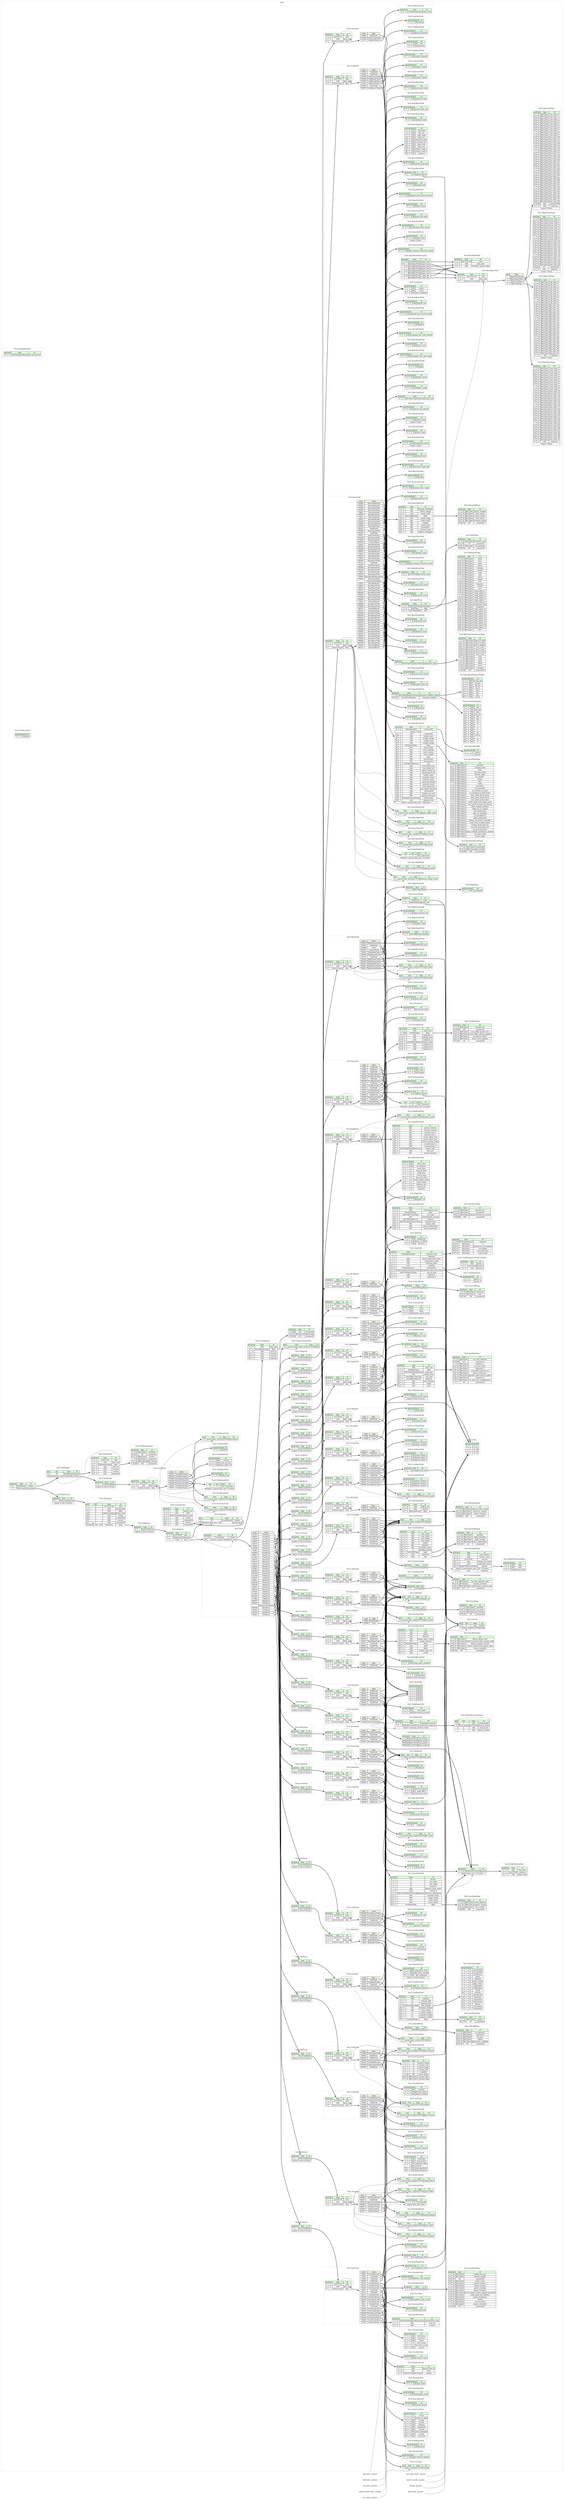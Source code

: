 digraph {
	rankdir=LR;
	node [shape=plaintext];
	subgraph cluster__tes5 {
		label="Tes5";
		graph[style=dotted];

		tes5__seq [label=<<TABLE BORDER="0" CELLBORDER="1" CELLSPACING="0">
			<TR><TD BGCOLOR="#E0FFE0">pos</TD><TD BGCOLOR="#E0FFE0">size</TD><TD BGCOLOR="#E0FFE0">type</TD><TD BGCOLOR="#E0FFE0">id</TD></TR>
			<TR><TD PORT="header_pos">0</TD><TD PORT="header_size">...</TD><TD>FileHeader</TD><TD PORT="header_type">header</TD></TR>
			<TR><TD PORT="top_groups_pos">...</TD><TD PORT="top_groups_size">...</TD><TD>EspGroups</TD><TD PORT="top_groups_type">top_groups</TD></TR>
		</TABLE>>];
		subgraph cluster__fact_xnam_field {
			label="Tes5::FactXnamField";
			graph[style=dotted];

			fact_xnam_field__seq [label=<<TABLE BORDER="0" CELLBORDER="1" CELLSPACING="0">
				<TR><TD BGCOLOR="#E0FFE0">pos</TD><TD BGCOLOR="#E0FFE0">size</TD><TD BGCOLOR="#E0FFE0">type</TD><TD BGCOLOR="#E0FFE0">id</TD></TR>
				<TR><TD PORT="faction_form_id_pos">0</TD><TD PORT="faction_form_id_size">4</TD><TD>u4le</TD><TD PORT="faction_form_id_type">faction_form_id</TD></TR>
				<TR><TD PORT="mod_pos">4</TD><TD PORT="mod_size">4</TD><TD>u4le</TD><TD PORT="mod_type">mod</TD></TR>
				<TR><TD PORT="combat_pos">8</TD><TD PORT="combat_size">4</TD><TD>u4le?FactXnamCombat</TD><TD PORT="combat_type">combat</TD></TR>
			</TABLE>>];
		}
		subgraph cluster__scrl_ksiz_field {
			label="Tes5::ScrlKsizField";
			graph[style=dotted];

			scrl_ksiz_field__seq [label=<<TABLE BORDER="0" CELLBORDER="1" CELLSPACING="0">
				<TR><TD BGCOLOR="#E0FFE0">pos</TD><TD BGCOLOR="#E0FFE0">size</TD><TD BGCOLOR="#E0FFE0">type</TD><TD BGCOLOR="#E0FFE0">id</TD></TR>
				<TR><TD PORT="keyword_count_pos">0</TD><TD PORT="keyword_count_size">4</TD><TD>u4le</TD><TD PORT="keyword_count_type">keyword_count</TD></TR>
			</TABLE>>];
		}
		subgraph cluster__fact_data_flags {
			label="Tes5::FactDataFlags";
			graph[style=dotted];

			fact_data_flags__seq [label=<<TABLE BORDER="0" CELLBORDER="1" CELLSPACING="0">
				<TR><TD BGCOLOR="#E0FFE0">pos</TD><TD BGCOLOR="#E0FFE0">size</TD><TD BGCOLOR="#E0FFE0">type</TD><TD BGCOLOR="#E0FFE0">id</TD></TR>
				<TR><TD PORT="hidden_from_pc_pos">0</TD><TD PORT="hidden_from_pc_size">1b</TD><TD>BitsType1</TD><TD PORT="hidden_from_pc_type">hidden_from_pc</TD></TR>
				<TR><TD PORT="special_combat_pos">0:1</TD><TD PORT="special_combat_size">1b</TD><TD>BitsType1</TD><TD PORT="special_combat_type">special_combat</TD></TR>
				<TR><TD PORT="_unnamed2_pos">0:2</TD><TD PORT="_unnamed2_size">4b</TD><TD>b4</TD><TD PORT="_unnamed2_type">_unnamed2</TD></TR>
				<TR><TD PORT="track_crime_pos">0:6</TD><TD PORT="track_crime_size">1b</TD><TD>BitsType1</TD><TD PORT="track_crime_type">track_crime</TD></TR>
				<TR><TD PORT="ignore_murder_pos">0:7</TD><TD PORT="ignore_murder_size">1b</TD><TD>BitsType1</TD><TD PORT="ignore_murder_type">ignore_murder</TD></TR>
				<TR><TD PORT="ignore_assault_pos">1</TD><TD PORT="ignore_assault_size">1b</TD><TD>BitsType1</TD><TD PORT="ignore_assault_type">ignore_assault</TD></TR>
				<TR><TD PORT="ignore_stealing_pos">1:1</TD><TD PORT="ignore_stealing_size">1b</TD><TD>BitsType1</TD><TD PORT="ignore_stealing_type">ignore_stealing</TD></TR>
				<TR><TD PORT="ignore_trespass_pos">1:2</TD><TD PORT="ignore_trespass_size">1b</TD><TD>BitsType1</TD><TD PORT="ignore_trespass_type">ignore_trespass</TD></TR>
				<TR><TD PORT="do_not_report_crimes_against_members_pos">1:3</TD><TD PORT="do_not_report_crimes_against_members_size">1b</TD><TD>BitsType1</TD><TD PORT="do_not_report_crimes_against_members_type">do_not_report_crimes_against_members</TD></TR>
				<TR><TD PORT="crime_gold_use_defaults_pos">1:4</TD><TD PORT="crime_gold_use_defaults_size">1b</TD><TD>BitsType1</TD><TD PORT="crime_gold_use_defaults_type">crime_gold_use_defaults</TD></TR>
				<TR><TD PORT="ignore_pickpocket_pos">1:5</TD><TD PORT="ignore_pickpocket_size">1b</TD><TD>BitsType1</TD><TD PORT="ignore_pickpocket_type">ignore_pickpocket</TD></TR>
				<TR><TD PORT="vendor_pos">1:6</TD><TD PORT="vendor_size">1b</TD><TD>BitsType1</TD><TD PORT="vendor_type">vendor</TD></TR>
				<TR><TD PORT="can_be_owner_pos">1:7</TD><TD PORT="can_be_owner_size">1b</TD><TD>BitsType1</TD><TD PORT="can_be_owner_type">can_be_owner</TD></TR>
				<TR><TD PORT="ignore_werewolf_pos">2</TD><TD PORT="ignore_werewolf_size">1b</TD><TD>BitsType1</TD><TD PORT="ignore_werewolf_type">ignore_werewolf</TD></TR>
				<TR><TD PORT="_unnamed14_pos">2:1</TD><TD PORT="_unnamed14_size">15b</TD><TD>b15</TD><TD PORT="_unnamed14_type">_unnamed14</TD></TR>
			</TABLE>>];
		}
		subgraph cluster__scrl_znam_field {
			label="Tes5::ScrlZnamField";
			graph[style=dotted];

			scrl_znam_field__seq [label=<<TABLE BORDER="0" CELLBORDER="1" CELLSPACING="0">
				<TR><TD BGCOLOR="#E0FFE0">pos</TD><TD BGCOLOR="#E0FFE0">size</TD><TD BGCOLOR="#E0FFE0">type</TD><TD BGCOLOR="#E0FFE0">id</TD></TR>
				<TR><TD PORT="drop_sound_pos">0</TD><TD PORT="drop_sound_size">4</TD><TD>u4le</TD><TD PORT="drop_sound_type">drop_sound</TD></TR>
			</TABLE>>];
		}
		subgraph cluster__cis1_field {
			label="Tes5::Cis1Field";
			graph[style=dotted];

			cis1_field__seq [label=<<TABLE BORDER="0" CELLBORDER="1" CELLSPACING="0">
				<TR><TD BGCOLOR="#E0FFE0">pos</TD><TD BGCOLOR="#E0FFE0">size</TD><TD BGCOLOR="#E0FFE0">type</TD><TD BGCOLOR="#E0FFE0">id</TD></TR>
				<TR><TD PORT="variable_pos">0</TD><TD PORT="variable_size">data_size</TD><TD>str(UTF-8)</TD><TD PORT="variable_type">variable</TD></TR>
			</TABLE>>];
		}
		subgraph cluster__ltex_gnam_field {
			label="Tes5::LtexGnamField";
			graph[style=dotted];

			ltex_gnam_field__seq [label=<<TABLE BORDER="0" CELLBORDER="1" CELLSPACING="0">
				<TR><TD BGCOLOR="#E0FFE0">pos</TD><TD BGCOLOR="#E0FFE0">size</TD><TD BGCOLOR="#E0FFE0">type</TD><TD BGCOLOR="#E0FFE0">id</TD></TR>
				<TR><TD PORT="grass_pos">0</TD><TD PORT="grass_size">4</TD><TD>u4le</TD><TD PORT="grass_type">grass</TD></TR>
			</TABLE>>];
		}
		subgraph cluster__lscr_field {
			label="Tes5::LscrField";
			graph[style=dotted];

			lscr_field__seq [label=<<TABLE BORDER="0" CELLBORDER="1" CELLSPACING="0">
				<TR><TD BGCOLOR="#E0FFE0">pos</TD><TD BGCOLOR="#E0FFE0">size</TD><TD BGCOLOR="#E0FFE0">type</TD><TD BGCOLOR="#E0FFE0">id</TD></TR>
				<TR><TD PORT="type_pos">0</TD><TD PORT="type_size">4</TD><TD>str(UTF-8)</TD><TD PORT="type_type">type</TD></TR>
				<TR><TD PORT="data_size_pos">4</TD><TD PORT="data_size_size">2</TD><TD>u2le</TD><TD PORT="data_size_type">data_size</TD></TR>
				<TR><TD PORT="data_pos">6</TD><TD PORT="data_size">...</TD><TD>switch (type)</TD><TD PORT="data_type">data</TD></TR>
			</TABLE>>];
lscr_field__seq_data_switch [label=<<TABLE BORDER="0" CELLBORDER="1" CELLSPACING="0">
	<TR><TD BGCOLOR="#F0F2E4">case</TD><TD BGCOLOR="#F0F2E4">type</TD></TR>
	<TR><TD>&quot;CTDA&quot;</TD><TD PORT="case0">CtdaField</TD></TR>
	<TR><TD>&quot;MOD2&quot;</TD><TD PORT="case1">LscrMod2Field</TD></TR>
	<TR><TD>&quot;SNAM&quot;</TD><TD PORT="case2">LscrSnamField</TD></TR>
	<TR><TD>&quot;NNAM&quot;</TD><TD PORT="case3">LscrNnamField</TD></TR>
	<TR><TD>&quot;EDID&quot;</TD><TD PORT="case4">EdidField</TD></TR>
	<TR><TD>&quot;ONAM&quot;</TD><TD PORT="case5">LscrOnamField</TD></TR>
	<TR><TD>&quot;XNAM&quot;</TD><TD PORT="case6">LscrXnamField</TD></TR>
	<TR><TD>&quot;DESC&quot;</TD><TD PORT="case7">LscrDescField</TD></TR>
	<TR><TD>&quot;RNAM&quot;</TD><TD PORT="case8">LscrRnamField</TD></TR>
</TABLE>>];
		}
		subgraph cluster__revb_field {
			label="Tes5::RevbField";
			graph[style=dotted];

			revb_field__seq [label=<<TABLE BORDER="0" CELLBORDER="1" CELLSPACING="0">
				<TR><TD BGCOLOR="#E0FFE0">pos</TD><TD BGCOLOR="#E0FFE0">size</TD><TD BGCOLOR="#E0FFE0">type</TD><TD BGCOLOR="#E0FFE0">id</TD></TR>
				<TR><TD PORT="type_pos">0</TD><TD PORT="type_size">4</TD><TD>str(UTF-8)</TD><TD PORT="type_type">type</TD></TR>
				<TR><TD PORT="data_size_pos">4</TD><TD PORT="data_size_size">2</TD><TD>u2le</TD><TD PORT="data_size_type">data_size</TD></TR>
				<TR><TD PORT="data_pos">6</TD><TD PORT="data_size">...</TD><TD>switch (type)</TD><TD PORT="data_type">data</TD></TR>
			</TABLE>>];
revb_field__seq_data_switch [label=<<TABLE BORDER="0" CELLBORDER="1" CELLSPACING="0">
	<TR><TD BGCOLOR="#F0F2E4">case</TD><TD BGCOLOR="#F0F2E4">type</TD></TR>
	<TR><TD>&quot;EDID&quot;</TD><TD PORT="case0">EdidField</TD></TR>
	<TR><TD>&quot;DATA&quot;</TD><TD PORT="case1">RevbDataField</TD></TR>
</TABLE>>];
		}
		subgraph cluster__race_form {
			label="Tes5::RaceForm";
			graph[style=dotted];

			race_form__seq [label=<<TABLE BORDER="0" CELLBORDER="1" CELLSPACING="0">
				<TR><TD BGCOLOR="#E0FFE0">pos</TD><TD BGCOLOR="#E0FFE0">size</TD><TD BGCOLOR="#E0FFE0">type</TD><TD BGCOLOR="#E0FFE0">id</TD></TR>
				<TR><TD PORT="fields_pos">0</TD><TD PORT="fields_size">...</TD><TD>RaceField</TD><TD PORT="fields_type">fields</TD></TR>
				<TR><TD COLSPAN="4" PORT="fields__repeat">repeat to end of stream</TD></TR>
			</TABLE>>];
		}
		subgraph cluster__glob_form {
			label="Tes5::GlobForm";
			graph[style=dotted];

			glob_form__seq [label=<<TABLE BORDER="0" CELLBORDER="1" CELLSPACING="0">
				<TR><TD BGCOLOR="#E0FFE0">pos</TD><TD BGCOLOR="#E0FFE0">size</TD><TD BGCOLOR="#E0FFE0">type</TD><TD BGCOLOR="#E0FFE0">id</TD></TR>
				<TR><TD PORT="fields_pos">0</TD><TD PORT="fields_size">...</TD><TD>GlobField</TD><TD PORT="fields_type">fields</TD></TR>
				<TR><TD COLSPAN="4" PORT="fields__repeat">repeat to end of stream</TD></TR>
			</TABLE>>];
		}
		subgraph cluster__race_flmv_field {
			label="Tes5::RaceFlmvField";
			graph[style=dotted];

			race_flmv_field__seq [label=<<TABLE BORDER="0" CELLBORDER="1" CELLSPACING="0">
				<TR><TD BGCOLOR="#E0FFE0">pos</TD><TD BGCOLOR="#E0FFE0">size</TD><TD BGCOLOR="#E0FFE0">type</TD><TD BGCOLOR="#E0FFE0">id</TD></TR>
				<TR><TD PORT="default_fly_pos">0</TD><TD PORT="default_fly_size">4</TD><TD>u4le</TD><TD PORT="default_fly_type">default_fly</TD></TR>
			</TABLE>>];
		}
		subgraph cluster__hdpt_field {
			label="Tes5::HdptField";
			graph[style=dotted];

			hdpt_field__seq [label=<<TABLE BORDER="0" CELLBORDER="1" CELLSPACING="0">
				<TR><TD BGCOLOR="#E0FFE0">pos</TD><TD BGCOLOR="#E0FFE0">size</TD><TD BGCOLOR="#E0FFE0">type</TD><TD BGCOLOR="#E0FFE0">id</TD></TR>
				<TR><TD PORT="type_pos">0</TD><TD PORT="type_size">4</TD><TD>str(UTF-8)</TD><TD PORT="type_type">type</TD></TR>
				<TR><TD PORT="data_size_pos">4</TD><TD PORT="data_size_size">2</TD><TD>u2le</TD><TD PORT="data_size_type">data_size</TD></TR>
				<TR><TD PORT="data_pos">6</TD><TD PORT="data_size">...</TD><TD>switch (type)</TD><TD PORT="data_type">data</TD></TR>
			</TABLE>>];
hdpt_field__seq_data_switch [label=<<TABLE BORDER="0" CELLBORDER="1" CELLSPACING="0">
	<TR><TD BGCOLOR="#F0F2E4">case</TD><TD BGCOLOR="#F0F2E4">type</TD></TR>
	<TR><TD>&quot;HNAM&quot;</TD><TD PORT="case0">HdptHnamField</TD></TR>
	<TR><TD>&quot;EDID&quot;</TD><TD PORT="case1">EdidField</TD></TR>
	<TR><TD>&quot;CNAM&quot;</TD><TD PORT="case2">Color</TD></TR>
	<TR><TD>&quot;MODT&quot;</TD><TD PORT="case3">GenericModt</TD></TR>
	<TR><TD>&quot;DATA&quot;</TD><TD PORT="case4">HdptDataField</TD></TR>
	<TR><TD>&quot;TNAM&quot;</TD><TD PORT="case5">HdptTnamField</TD></TR>
	<TR><TD>&quot;FULL&quot;</TD><TD PORT="case6">FullField</TD></TR>
	<TR><TD>&quot;PNAM&quot;</TD><TD PORT="case7">HdptPnamField</TD></TR>
	<TR><TD>&quot;RNAM&quot;</TD><TD PORT="case8">HdptRnamField</TD></TR>
	<TR><TD>&quot;MODL&quot;</TD><TD PORT="case9">HdptModlField</TD></TR>
	<TR><TD>&quot;NAM1&quot;</TD><TD PORT="case10">HdptNam1Field</TD></TR>
	<TR><TD>&quot;NAM0&quot;</TD><TD PORT="case11">HdptNam0Field</TD></TR>
</TABLE>>];
		}
		subgraph cluster__race_phtn_field {
			label="Tes5::RacePhtnField";
			graph[style=dotted];

			race_phtn_field__seq [label=<<TABLE BORDER="0" CELLBORDER="1" CELLSPACING="0">
				<TR><TD BGCOLOR="#E0FFE0">pos</TD><TD BGCOLOR="#E0FFE0">size</TD><TD BGCOLOR="#E0FFE0">type</TD><TD BGCOLOR="#E0FFE0">id</TD></TR>
				<TR><TD PORT="phoneme_target_name_pos">0</TD><TD PORT="phoneme_target_name_size">_parent.data_size</TD><TD>str(UTF-8)</TD><TD PORT="phoneme_target_name_type">phoneme_target_name</TD></TR>
			</TABLE>>];
		}
		subgraph cluster__lvln_field {
			label="Tes5::LvlnField";
			graph[style=dotted];

			lvln_field__seq [label=<<TABLE BORDER="0" CELLBORDER="1" CELLSPACING="0">
				<TR><TD BGCOLOR="#E0FFE0">pos</TD><TD BGCOLOR="#E0FFE0">size</TD><TD BGCOLOR="#E0FFE0">type</TD><TD BGCOLOR="#E0FFE0">id</TD></TR>
				<TR><TD PORT="type_pos">0</TD><TD PORT="type_size">4</TD><TD>str(UTF-8)</TD><TD PORT="type_type">type</TD></TR>
				<TR><TD PORT="data_size_pos">4</TD><TD PORT="data_size_size">2</TD><TD>u2le</TD><TD PORT="data_size_type">data_size</TD></TR>
				<TR><TD PORT="data_pos">6</TD><TD PORT="data_size">...</TD><TD>switch (type)</TD><TD PORT="data_type">data</TD></TR>
			</TABLE>>];
lvln_field__seq_data_switch [label=<<TABLE BORDER="0" CELLBORDER="1" CELLSPACING="0">
	<TR><TD BGCOLOR="#F0F2E4">case</TD><TD BGCOLOR="#F0F2E4">type</TD></TR>
	<TR><TD>&quot;LVLO&quot;</TD><TD PORT="case0">LvlnLvloField</TD></TR>
	<TR><TD>&quot;EDID&quot;</TD><TD PORT="case1">EdidField</TD></TR>
	<TR><TD>&quot;LLCT&quot;</TD><TD PORT="case2">LvlnLlctField</TD></TR>
	<TR><TD>&quot;LVLF&quot;</TD><TD PORT="case3">LvlnLvlfField</TD></TR>
	<TR><TD>&quot;OBND&quot;</TD><TD PORT="case4">ObndField</TD></TR>
	<TR><TD>&quot;COED&quot;</TD><TD PORT="case5">CoedField</TD></TR>
	<TR><TD>&quot;LVLD&quot;</TD><TD PORT="case6">LvlnLvldField</TD></TR>
	<TR><TD>&quot;MODL&quot;</TD><TD PORT="case7">ModlField</TD></TR>
</TABLE>>];
		}
		subgraph cluster__gmst_field {
			label="Tes5::GmstField";
			graph[style=dotted];

			gmst_field__seq [label=<<TABLE BORDER="0" CELLBORDER="1" CELLSPACING="0">
				<TR><TD BGCOLOR="#E0FFE0">pos</TD><TD BGCOLOR="#E0FFE0">size</TD><TD BGCOLOR="#E0FFE0">type</TD><TD BGCOLOR="#E0FFE0">id</TD></TR>
				<TR><TD PORT="type_pos">0</TD><TD PORT="type_size">4</TD><TD>str(UTF-8)</TD><TD PORT="type_type">type</TD></TR>
				<TR><TD PORT="data_size_pos">4</TD><TD PORT="data_size_size">2</TD><TD>u2le</TD><TD PORT="data_size_type">data_size</TD></TR>
				<TR><TD PORT="data_pos">6</TD><TD PORT="data_size">...</TD><TD>switch (type)</TD><TD PORT="data_type">data</TD></TR>
			</TABLE>>];
gmst_field__seq_data_switch [label=<<TABLE BORDER="0" CELLBORDER="1" CELLSPACING="0">
	<TR><TD BGCOLOR="#F0F2E4">case</TD><TD BGCOLOR="#F0F2E4">type</TD></TR>
	<TR><TD>&quot;EDID&quot;</TD><TD PORT="case0">EdidField</TD></TR>
	<TR><TD>&quot;DATA&quot;</TD><TD PORT="case1">GmstDataField</TD></TR>
</TABLE>>];
		}
		subgraph cluster__txst_dnam_flags {
			label="Tes5::TxstDnamFlags";
			graph[style=dotted];

			txst_dnam_flags__seq [label=<<TABLE BORDER="0" CELLBORDER="1" CELLSPACING="0">
				<TR><TD BGCOLOR="#E0FFE0">pos</TD><TD BGCOLOR="#E0FFE0">size</TD><TD BGCOLOR="#E0FFE0">type</TD><TD BGCOLOR="#E0FFE0">id</TD></TR>
				<TR><TD PORT="not_has_specular_map_pos">0</TD><TD PORT="not_has_specular_map_size">1b</TD><TD>BitsType1</TD><TD PORT="not_has_specular_map_type">not_has_specular_map</TD></TR>
				<TR><TD PORT="facegen_textures_pos">0:1</TD><TD PORT="facegen_textures_size">1b</TD><TD>BitsType1</TD><TD PORT="facegen_textures_type">facegen_textures</TD></TR>
				<TR><TD PORT="has_model_space_normal_map_pos">0:2</TD><TD PORT="has_model_space_normal_map_size">1b</TD><TD>BitsType1</TD><TD PORT="has_model_space_normal_map_type">has_model_space_normal_map</TD></TR>
				<TR><TD PORT="_unnamed3_pos">0:3</TD><TD PORT="_unnamed3_size">13b</TD><TD>b13</TD><TD PORT="_unnamed3_type">_unnamed3</TD></TR>
			</TABLE>>];
		}
		subgraph cluster__unknown_field_data {
			label="Tes5::UnknownFieldData";
			graph[style=dotted];

			unknown_field_data__seq [label=<<TABLE BORDER="0" CELLBORDER="1" CELLSPACING="0">
				<TR><TD BGCOLOR="#E0FFE0">pos</TD><TD BGCOLOR="#E0FFE0">size</TD><TD BGCOLOR="#E0FFE0">type</TD><TD BGCOLOR="#E0FFE0">id</TD></TR>
				<TR><TD PORT="_unnamed0_pos">0</TD><TD PORT="_unnamed0_size">1</TD><TD>u1</TD><TD PORT="_unnamed0_type">_unnamed0</TD></TR>
				<TR><TD COLSPAN="4" PORT="_unnamed0__repeat">repeat data_size times</TD></TR>
			</TABLE>>];
		}
		subgraph cluster__hdpt_modl_field {
			label="Tes5::HdptModlField";
			graph[style=dotted];

			hdpt_modl_field__seq [label=<<TABLE BORDER="0" CELLBORDER="1" CELLSPACING="0">
				<TR><TD BGCOLOR="#E0FFE0">pos</TD><TD BGCOLOR="#E0FFE0">size</TD><TD BGCOLOR="#E0FFE0">type</TD><TD BGCOLOR="#E0FFE0">id</TD></TR>
				<TR><TD PORT="nif_path_pos">0</TD><TD PORT="nif_path_size">_parent.data_size</TD><TD>str(UTF-8)</TD><TD PORT="nif_path_type">nif_path</TD></TR>
			</TABLE>>];
		}
		subgraph cluster__race_modl_field {
			label="Tes5::RaceModlField";
			graph[style=dotted];

			race_modl_field__seq [label=<<TABLE BORDER="0" CELLBORDER="1" CELLSPACING="0">
				<TR><TD BGCOLOR="#E0FFE0">pos</TD><TD BGCOLOR="#E0FFE0">size</TD><TD BGCOLOR="#E0FFE0">type</TD><TD BGCOLOR="#E0FFE0">id</TD></TR>
				<TR><TD PORT="lighting_model_pos">0</TD><TD PORT="lighting_model_size">_parent.data_size</TD><TD>str(UTF-8)</TD><TD PORT="lighting_model_type">lighting_model</TD></TR>
			</TABLE>>];
		}
		subgraph cluster__race_atkd_field {
			label="Tes5::RaceAtkdField";
			graph[style=dotted];

			race_atkd_field__seq [label=<<TABLE BORDER="0" CELLBORDER="1" CELLSPACING="0">
				<TR><TD BGCOLOR="#E0FFE0">pos</TD><TD BGCOLOR="#E0FFE0">size</TD><TD BGCOLOR="#E0FFE0">type</TD><TD BGCOLOR="#E0FFE0">id</TD></TR>
				<TR><TD PORT="damage_multiplier_pos">0</TD><TD PORT="damage_multiplier_size">4</TD><TD>f4le</TD><TD PORT="damage_multiplier_type">damage_multiplier</TD></TR>
				<TR><TD PORT="attack_change_pos">4</TD><TD PORT="attack_change_size">4</TD><TD>f4le</TD><TD PORT="attack_change_type">attack_change</TD></TR>
				<TR><TD PORT="attack_spell_pos">8</TD><TD PORT="attack_spell_size">4</TD><TD>u4le</TD><TD PORT="attack_spell_type">attack_spell</TD></TR>
				<TR><TD PORT="flags_pos">12</TD><TD PORT="flags_size">4</TD><TD>RaceAtkdFlags</TD><TD PORT="flags_type">flags</TD></TR>
				<TR><TD PORT="attack_angle_pos">16</TD><TD PORT="attack_angle_size">4</TD><TD>f4le</TD><TD PORT="attack_angle_type">attack_angle</TD></TR>
				<TR><TD PORT="strike_angle_pos">20</TD><TD PORT="strike_angle_size">4</TD><TD>f4le</TD><TD PORT="strike_angle_type">strike_angle</TD></TR>
				<TR><TD PORT="stagger_pos">24</TD><TD PORT="stagger_size">4</TD><TD>f4le</TD><TD PORT="stagger_type">stagger</TD></TR>
				<TR><TD PORT="attack_type_pos">28</TD><TD PORT="attack_type_size">4</TD><TD>u4le</TD><TD PORT="attack_type_type">attack_type</TD></TR>
				<TR><TD PORT="knockdown_pos">32</TD><TD PORT="knockdown_size">4</TD><TD>f4le</TD><TD PORT="knockdown_type">knockdown</TD></TR>
				<TR><TD PORT="recovery_time_pos">36</TD><TD PORT="recovery_time_size">4</TD><TD>f4le</TD><TD PORT="recovery_time_type">recovery_time</TD></TR>
				<TR><TD PORT="fatigue_multiplier_pos">40</TD><TD PORT="fatigue_multiplier_size">4</TD><TD>f4le</TD><TD PORT="fatigue_multiplier_type">fatigue_multiplier</TD></TR>
			</TABLE>>];
		}
		subgraph cluster__fact_form {
			label="Tes5::FactForm";
			graph[style=dotted];

			fact_form__seq [label=<<TABLE BORDER="0" CELLBORDER="1" CELLSPACING="0">
				<TR><TD BGCOLOR="#E0FFE0">pos</TD><TD BGCOLOR="#E0FFE0">size</TD><TD BGCOLOR="#E0FFE0">type</TD><TD BGCOLOR="#E0FFE0">id</TD></TR>
				<TR><TD PORT="fields_pos">0</TD><TD PORT="fields_size">...</TD><TD>FactField</TD><TD PORT="fields_type">fields</TD></TR>
				<TR><TD COLSPAN="4" PORT="fields__repeat">repeat to end of stream</TD></TR>
			</TABLE>>];
		}
		subgraph cluster__race_nam7_field {
			label="Tes5::RaceNam7Field";
			graph[style=dotted];

			race_nam7_field__seq [label=<<TABLE BORDER="0" CELLBORDER="1" CELLSPACING="0">
				<TR><TD BGCOLOR="#E0FFE0">pos</TD><TD BGCOLOR="#E0FFE0">size</TD><TD BGCOLOR="#E0FFE0">type</TD><TD BGCOLOR="#E0FFE0">id</TD></TR>
				<TR><TD PORT="decapitation_fx_pos">0</TD><TD PORT="decapitation_fx_size">4</TD><TD>u4le</TD><TD PORT="decapitation_fx_type">decapitation_fx</TD></TR>
			</TABLE>>];
		}
		subgraph cluster__ench_field {
			label="Tes5::EnchField";
			graph[style=dotted];

			ench_field__seq [label=<<TABLE BORDER="0" CELLBORDER="1" CELLSPACING="0">
				<TR><TD BGCOLOR="#E0FFE0">pos</TD><TD BGCOLOR="#E0FFE0">size</TD><TD BGCOLOR="#E0FFE0">type</TD><TD BGCOLOR="#E0FFE0">id</TD></TR>
				<TR><TD PORT="type_pos">0</TD><TD PORT="type_size">4</TD><TD>str(UTF-8)</TD><TD PORT="type_type">type</TD></TR>
				<TR><TD PORT="data_size_pos">4</TD><TD PORT="data_size_size">2</TD><TD>u2le</TD><TD PORT="data_size_type">data_size</TD></TR>
				<TR><TD PORT="data_pos">6</TD><TD PORT="data_size">...</TD><TD>switch (type)</TD><TD PORT="data_type">data</TD></TR>
			</TABLE>>];
ench_field__seq_data_switch [label=<<TABLE BORDER="0" CELLBORDER="1" CELLSPACING="0">
	<TR><TD BGCOLOR="#F0F2E4">case</TD><TD BGCOLOR="#F0F2E4">type</TD></TR>
	<TR><TD>&quot;CIS2&quot;</TD><TD PORT="case0">Cis2Field</TD></TR>
	<TR><TD>&quot;CTDA&quot;</TD><TD PORT="case1">CtdaField</TD></TR>
	<TR><TD>&quot;EFID&quot;</TD><TD PORT="case2">EfidField</TD></TR>
	<TR><TD>&quot;EDID&quot;</TD><TD PORT="case3">EdidField</TD></TR>
	<TR><TD>&quot;EFIT&quot;</TD><TD PORT="case4">EfitField</TD></TR>
	<TR><TD>&quot;ENIT&quot;</TD><TD PORT="case5">EnchEnitField</TD></TR>
	<TR><TD>&quot;FULL&quot;</TD><TD PORT="case6">FullField</TD></TR>
	<TR><TD>&quot;OBND&quot;</TD><TD PORT="case7">ObndField</TD></TR>
</TABLE>>];
		}
		subgraph cluster__esp_forms {
			label="Tes5::EspForms";
			graph[style=dotted];

			esp_forms__seq [label=<<TABLE BORDER="0" CELLBORDER="1" CELLSPACING="0">
				<TR><TD BGCOLOR="#E0FFE0">pos</TD><TD BGCOLOR="#E0FFE0">size</TD><TD BGCOLOR="#E0FFE0">type</TD><TD BGCOLOR="#E0FFE0">id</TD></TR>
				<TR><TD PORT="forms_pos">0</TD><TD PORT="forms_size">...</TD><TD>EspForm</TD><TD PORT="forms_type">forms</TD></TR>
				<TR><TD COLSPAN="4" PORT="forms__repeat">repeat to end of stream</TD></TR>
			</TABLE>>];
		}
		subgraph cluster__ltex_field {
			label="Tes5::LtexField";
			graph[style=dotted];

			ltex_field__seq [label=<<TABLE BORDER="0" CELLBORDER="1" CELLSPACING="0">
				<TR><TD BGCOLOR="#E0FFE0">pos</TD><TD BGCOLOR="#E0FFE0">size</TD><TD BGCOLOR="#E0FFE0">type</TD><TD BGCOLOR="#E0FFE0">id</TD></TR>
				<TR><TD PORT="type_pos">0</TD><TD PORT="type_size">4</TD><TD>str(UTF-8)</TD><TD PORT="type_type">type</TD></TR>
				<TR><TD PORT="data_size_pos">4</TD><TD PORT="data_size_size">2</TD><TD>u2le</TD><TD PORT="data_size_type">data_size</TD></TR>
				<TR><TD PORT="data_pos">6</TD><TD PORT="data_size">...</TD><TD>switch (type)</TD><TD PORT="data_type">data</TD></TR>
			</TABLE>>];
ltex_field__seq_data_switch [label=<<TABLE BORDER="0" CELLBORDER="1" CELLSPACING="0">
	<TR><TD BGCOLOR="#F0F2E4">case</TD><TD BGCOLOR="#F0F2E4">type</TD></TR>
	<TR><TD>&quot;HNAM&quot;</TD><TD PORT="case0">LtexHnamField</TD></TR>
	<TR><TD>&quot;SNAM&quot;</TD><TD PORT="case1">LtexSnamField</TD></TR>
	<TR><TD>&quot;GNAM&quot;</TD><TD PORT="case2">LtexGnamField</TD></TR>
	<TR><TD>&quot;EDID&quot;</TD><TD PORT="case3">EdidField</TD></TR>
	<TR><TD>&quot;TNAM&quot;</TD><TD PORT="case4">LtexTnamField</TD></TR>
	<TR><TD>&quot;MNAM&quot;</TD><TD PORT="case5">LtexMnamField</TD></TR>
</TABLE>>];
		}
		subgraph cluster__efsh_form {
			label="Tes5::EfshForm";
			graph[style=dotted];

			efsh_form__seq [label=<<TABLE BORDER="0" CELLBORDER="1" CELLSPACING="0">
				<TR><TD BGCOLOR="#E0FFE0">pos</TD><TD BGCOLOR="#E0FFE0">size</TD><TD BGCOLOR="#E0FFE0">type</TD><TD BGCOLOR="#E0FFE0">id</TD></TR>
				<TR><TD PORT="fields_pos">0</TD><TD PORT="fields_size">...</TD><TD>EfshField</TD><TD PORT="fields_type">fields</TD></TR>
				<TR><TD COLSPAN="4" PORT="fields__repeat">repeat to end of stream</TD></TR>
			</TABLE>>];
		}
		subgraph cluster__aspc_snam_field {
			label="Tes5::AspcSnamField";
			graph[style=dotted];

			aspc_snam_field__seq [label=<<TABLE BORDER="0" CELLBORDER="1" CELLSPACING="0">
				<TR><TD BGCOLOR="#E0FFE0">pos</TD><TD BGCOLOR="#E0FFE0">size</TD><TD BGCOLOR="#E0FFE0">type</TD><TD BGCOLOR="#E0FFE0">id</TD></TR>
				<TR><TD PORT="ambient_sound_pos">0</TD><TD PORT="ambient_sound_size">4</TD><TD>u4le</TD><TD PORT="ambient_sound_type">ambient_sound</TD></TR>
			</TABLE>>];
		}
		subgraph cluster__fact_venv_field {
			label="Tes5::FactVenvField";
			graph[style=dotted];

			fact_venv_field__seq [label=<<TABLE BORDER="0" CELLBORDER="1" CELLSPACING="0">
				<TR><TD BGCOLOR="#E0FFE0">pos</TD><TD BGCOLOR="#E0FFE0">size</TD><TD BGCOLOR="#E0FFE0">type</TD><TD BGCOLOR="#E0FFE0">id</TD></TR>
				<TR><TD PORT="start_hour_pos">0</TD><TD PORT="start_hour_size">2</TD><TD>u2le</TD><TD PORT="start_hour_type">start_hour</TD></TR>
				<TR><TD PORT="end_hour_pos">2</TD><TD PORT="end_hour_size">2</TD><TD>u2le</TD><TD PORT="end_hour_type">end_hour</TD></TR>
				<TR><TD PORT="radius_pos">4</TD><TD PORT="radius_size">4</TD><TD>u4le</TD><TD PORT="radius_type">radius</TD></TR>
				<TR><TD PORT="buys_stolen_pos">8</TD><TD PORT="buys_stolen_size">1</TD><TD>u1</TD><TD PORT="buys_stolen_type">buys_stolen</TD></TR>
				<TR><TD PORT="not_sell_or_buy_pos">9</TD><TD PORT="not_sell_or_buy_size">1</TD><TD>u1</TD><TD PORT="not_sell_or_buy_type">not_sell_or_buy</TD></TR>
				<TR><TD PORT="unused_pos">10</TD><TD PORT="unused_size">2</TD><TD>u2le</TD><TD PORT="unused_type">unused</TD></TR>
			</TABLE>>];
		}
		subgraph cluster__lscr_nnam_field {
			label="Tes5::LscrNnamField";
			graph[style=dotted];

			lscr_nnam_field__seq [label=<<TABLE BORDER="0" CELLBORDER="1" CELLSPACING="0">
				<TR><TD BGCOLOR="#E0FFE0">pos</TD><TD BGCOLOR="#E0FFE0">size</TD><TD BGCOLOR="#E0FFE0">type</TD><TD BGCOLOR="#E0FFE0">id</TD></TR>
				<TR><TD PORT="screen_model_pos">0</TD><TD PORT="screen_model_size">4</TD><TD>u4le</TD><TD PORT="screen_model_type">screen_model</TD></TR>
			</TABLE>>];
		}
		subgraph cluster__scrl_desc_field {
			label="Tes5::ScrlDescField";
			graph[style=dotted];

			scrl_desc_field__seq [label=<<TABLE BORDER="0" CELLBORDER="1" CELLSPACING="0">
				<TR><TD BGCOLOR="#E0FFE0">pos</TD><TD BGCOLOR="#E0FFE0">size</TD><TD BGCOLOR="#E0FFE0">type</TD><TD BGCOLOR="#E0FFE0">id</TD></TR>
				<TR><TD PORT="description_pos">0</TD><TD PORT="description_size">...</TD><TD>Lstring</TD><TD PORT="description_type">description</TD></TR>
			</TABLE>>];
		}
		subgraph cluster__race_kwda_field {
			label="Tes5::RaceKwdaField";
			graph[style=dotted];

			race_kwda_field__seq [label=<<TABLE BORDER="0" CELLBORDER="1" CELLSPACING="0">
				<TR><TD BGCOLOR="#E0FFE0">pos</TD><TD BGCOLOR="#E0FFE0">size</TD><TD BGCOLOR="#E0FFE0">type</TD><TD BGCOLOR="#E0FFE0">id</TD></TR>
				<TR><TD PORT="keyword_pos">0</TD><TD PORT="keyword_size">4</TD><TD>u4le</TD><TD PORT="keyword_type">keyword</TD></TR>
				<TR><TD COLSPAN="4" PORT="keyword__repeat">repeat (_parent.data_size / 4) times</TD></TR>
			</TABLE>>];
		}
		subgraph cluster__hdpt_nam0_field {
			label="Tes5::HdptNam0Field";
			graph[style=dotted];

			hdpt_nam0_field__seq [label=<<TABLE BORDER="0" CELLBORDER="1" CELLSPACING="0">
				<TR><TD BGCOLOR="#E0FFE0">pos</TD><TD BGCOLOR="#E0FFE0">size</TD><TD BGCOLOR="#E0FFE0">type</TD><TD BGCOLOR="#E0FFE0">id</TD></TR>
				<TR><TD PORT="option_pos">0</TD><TD PORT="option_size">4</TD><TD>u4le?HdptOption</TD><TD PORT="option_type">option</TD></TR>
			</TABLE>>];
		}
		subgraph cluster__spel_spit_field {
			label="Tes5::SpelSpitField";
			graph[style=dotted];

			spel_spit_field__seq [label=<<TABLE BORDER="0" CELLBORDER="1" CELLSPACING="0">
				<TR><TD BGCOLOR="#E0FFE0">pos</TD><TD BGCOLOR="#E0FFE0">size</TD><TD BGCOLOR="#E0FFE0">type</TD><TD BGCOLOR="#E0FFE0">id</TD></TR>
				<TR><TD PORT="spell_cost_pos">0</TD><TD PORT="spell_cost_size">4</TD><TD>u4le</TD><TD PORT="spell_cost_type">spell_cost</TD></TR>
				<TR><TD PORT="flags_pos">4</TD><TD PORT="flags_size">4</TD><TD>SpelSpitFlags</TD><TD PORT="flags_type">flags</TD></TR>
				<TR><TD PORT="spell_type_pos">8</TD><TD PORT="spell_type_size">4</TD><TD>u4le?SpelSpitSpellType</TD><TD PORT="spell_type_type">spell_type</TD></TR>
				<TR><TD PORT="charge_time_pos">12</TD><TD PORT="charge_time_size">4</TD><TD>f4le</TD><TD PORT="charge_time_type">charge_time</TD></TR>
				<TR><TD PORT="cast_type_pos">16</TD><TD PORT="cast_type_size">4</TD><TD>u4le?EffectCastType</TD><TD PORT="cast_type_type">cast_type</TD></TR>
				<TR><TD PORT="delivery_pos">20</TD><TD PORT="delivery_size">4</TD><TD>u4le?EffectDelivery</TD><TD PORT="delivery_type">delivery</TD></TR>
				<TR><TD PORT="cast_duration_pos">24</TD><TD PORT="cast_duration_size">4</TD><TD>f4le</TD><TD PORT="cast_duration_type">cast_duration</TD></TR>
				<TR><TD PORT="range_pos">28</TD><TD PORT="range_size">4</TD><TD>f4le</TD><TD PORT="range_type">range</TD></TR>
				<TR><TD PORT="perk_pos">32</TD><TD PORT="perk_size">4</TD><TD>u4le</TD><TD PORT="perk_type">perk</TD></TR>
			</TABLE>>];
		}
		subgraph cluster__tes4_snam_field {
			label="Tes5::Tes4SnamField";
			graph[style=dotted];

			tes4_snam_field__seq [label=<<TABLE BORDER="0" CELLBORDER="1" CELLSPACING="0">
				<TR><TD BGCOLOR="#E0FFE0">pos</TD><TD BGCOLOR="#E0FFE0">size</TD><TD BGCOLOR="#E0FFE0">type</TD><TD BGCOLOR="#E0FFE0">id</TD></TR>
				<TR><TD PORT="description_pos">0</TD><TD PORT="description_size">_parent.data_size</TD><TD>str(UTF-8)</TD><TD PORT="description_type">description</TD></TR>
			</TABLE>>];
		}
		subgraph cluster__scrl_ynam_field {
			label="Tes5::ScrlYnamField";
			graph[style=dotted];

			scrl_ynam_field__seq [label=<<TABLE BORDER="0" CELLBORDER="1" CELLSPACING="0">
				<TR><TD BGCOLOR="#E0FFE0">pos</TD><TD BGCOLOR="#E0FFE0">size</TD><TD BGCOLOR="#E0FFE0">type</TD><TD BGCOLOR="#E0FFE0">id</TD></TR>
				<TR><TD PORT="pickup_sound_pos">0</TD><TD PORT="pickup_sound_size">4</TD><TD>u4le</TD><TD PORT="pickup_sound_type">pickup_sound</TD></TR>
			</TABLE>>];
		}
		subgraph cluster__race_unam_field {
			label="Tes5::RaceUnamField";
			graph[style=dotted];

			race_unam_field__seq [label=<<TABLE BORDER="0" CELLBORDER="1" CELLSPACING="0">
				<TR><TD BGCOLOR="#E0FFE0">pos</TD><TD BGCOLOR="#E0FFE0">size</TD><TD BGCOLOR="#E0FFE0">type</TD><TD BGCOLOR="#E0FFE0">id</TD></TR>
				<TR><TD PORT="facegen_face_clamp_pos">0</TD><TD PORT="facegen_face_clamp_size">4</TD><TD>f4le</TD><TD PORT="facegen_face_clamp_type">facegen_face_clamp</TD></TR>
			</TABLE>>];
		}
		subgraph cluster__race_tirs_field {
			label="Tes5::RaceTirsField";
			graph[style=dotted];

			race_tirs_field__seq [label=<<TABLE BORDER="0" CELLBORDER="1" CELLSPACING="0">
				<TR><TD BGCOLOR="#E0FFE0">pos</TD><TD BGCOLOR="#E0FFE0">size</TD><TD BGCOLOR="#E0FFE0">type</TD><TD BGCOLOR="#E0FFE0">id</TD></TR>
				<TR><TD PORT="index_pos">0</TD><TD PORT="index_size">2</TD><TD>u2le</TD><TD PORT="index_type">index</TD></TR>
			</TABLE>>];
		}
		subgraph cluster__equp_data_field {
			label="Tes5::EqupDataField";
			graph[style=dotted];

			equp_data_field__seq [label=<<TABLE BORDER="0" CELLBORDER="1" CELLSPACING="0">
				<TR><TD BGCOLOR="#E0FFE0">pos</TD><TD BGCOLOR="#E0FFE0">size</TD><TD BGCOLOR="#E0FFE0">type</TD><TD BGCOLOR="#E0FFE0">id</TD></TR>
				<TR><TD PORT="use_all_parents_pos">0</TD><TD PORT="use_all_parents_size">4</TD><TD>u4le?EqupDataEnum</TD><TD PORT="use_all_parents_type">use_all_parents</TD></TR>
			</TABLE>>];
		}
		subgraph cluster__idlm_form {
			label="Tes5::IdlmForm";
			graph[style=dotted];

			idlm_form__seq [label=<<TABLE BORDER="0" CELLBORDER="1" CELLSPACING="0">
				<TR><TD BGCOLOR="#E0FFE0">pos</TD><TD BGCOLOR="#E0FFE0">size</TD><TD BGCOLOR="#E0FFE0">type</TD><TD BGCOLOR="#E0FFE0">id</TD></TR>
				<TR><TD PORT="fields_pos">0</TD><TD PORT="fields_size">...</TD><TD>IdlmField</TD><TD PORT="fields_type">fields</TD></TR>
				<TR><TD COLSPAN="4" PORT="fields__repeat">repeat to end of stream</TD></TR>
			</TABLE>>];
		}
		subgraph cluster__bodt_node_flags {
			label="Tes5::BodtNodeFlags";
			graph[style=dotted];

			bodt_node_flags__seq [label=<<TABLE BORDER="0" CELLBORDER="1" CELLSPACING="0">
				<TR><TD BGCOLOR="#E0FFE0">pos</TD><TD BGCOLOR="#E0FFE0">size</TD><TD BGCOLOR="#E0FFE0">type</TD><TD BGCOLOR="#E0FFE0">id</TD></TR>
				<TR><TD PORT="head_pos">0</TD><TD PORT="head_size">1b</TD><TD>BitsType1</TD><TD PORT="head_type">head</TD></TR>
				<TR><TD PORT="hair_pos">0:1</TD><TD PORT="hair_size">1b</TD><TD>BitsType1</TD><TD PORT="hair_type">hair</TD></TR>
				<TR><TD PORT="body_pos">0:2</TD><TD PORT="body_size">1b</TD><TD>BitsType1</TD><TD PORT="body_type">body</TD></TR>
				<TR><TD PORT="hands_pos">0:3</TD><TD PORT="hands_size">1b</TD><TD>BitsType1</TD><TD PORT="hands_type">hands</TD></TR>
				<TR><TD PORT="forearms_pos">0:4</TD><TD PORT="forearms_size">1b</TD><TD>BitsType1</TD><TD PORT="forearms_type">forearms</TD></TR>
				<TR><TD PORT="amulet_pos">0:5</TD><TD PORT="amulet_size">1b</TD><TD>BitsType1</TD><TD PORT="amulet_type">amulet</TD></TR>
				<TR><TD PORT="ring_pos">0:6</TD><TD PORT="ring_size">1b</TD><TD>BitsType1</TD><TD PORT="ring_type">ring</TD></TR>
				<TR><TD PORT="feet_pos">0:7</TD><TD PORT="feet_size">1b</TD><TD>BitsType1</TD><TD PORT="feet_type">feet</TD></TR>
				<TR><TD PORT="calves_pos">1</TD><TD PORT="calves_size">1b</TD><TD>BitsType1</TD><TD PORT="calves_type">calves</TD></TR>
				<TR><TD PORT="shield_pos">1:1</TD><TD PORT="shield_size">1b</TD><TD>BitsType1</TD><TD PORT="shield_type">shield</TD></TR>
				<TR><TD PORT="tail_pos">1:2</TD><TD PORT="tail_size">1b</TD><TD>BitsType1</TD><TD PORT="tail_type">tail</TD></TR>
				<TR><TD PORT="long_hair_pos">1:3</TD><TD PORT="long_hair_size">1b</TD><TD>BitsType1</TD><TD PORT="long_hair_type">long_hair</TD></TR>
				<TR><TD PORT="circlet_pos">1:4</TD><TD PORT="circlet_size">1b</TD><TD>BitsType1</TD><TD PORT="circlet_type">circlet</TD></TR>
				<TR><TD PORT="ears_pos">1:5</TD><TD PORT="ears_size">1b</TD><TD>BitsType1</TD><TD PORT="ears_type">ears</TD></TR>
				<TR><TD PORT="body_addon_3_pos">1:6</TD><TD PORT="body_addon_3_size">1b</TD><TD>BitsType1</TD><TD PORT="body_addon_3_type">body_addon_3</TD></TR>
				<TR><TD PORT="body_addon_4_pos">1:7</TD><TD PORT="body_addon_4_size">1b</TD><TD>BitsType1</TD><TD PORT="body_addon_4_type">body_addon_4</TD></TR>
				<TR><TD PORT="body_addon_5_pos">2</TD><TD PORT="body_addon_5_size">1b</TD><TD>BitsType1</TD><TD PORT="body_addon_5_type">body_addon_5</TD></TR>
				<TR><TD PORT="body_addon_6_pos">2:1</TD><TD PORT="body_addon_6_size">1b</TD><TD>BitsType1</TD><TD PORT="body_addon_6_type">body_addon_6</TD></TR>
				<TR><TD PORT="body_addon_7_pos">2:2</TD><TD PORT="body_addon_7_size">1b</TD><TD>BitsType1</TD><TD PORT="body_addon_7_type">body_addon_7</TD></TR>
				<TR><TD PORT="body_addon_8_pos">2:3</TD><TD PORT="body_addon_8_size">1b</TD><TD>BitsType1</TD><TD PORT="body_addon_8_type">body_addon_8</TD></TR>
				<TR><TD PORT="decapitate_head_pos">2:4</TD><TD PORT="decapitate_head_size">1b</TD><TD>BitsType1</TD><TD PORT="decapitate_head_type">decapitate_head</TD></TR>
				<TR><TD PORT="decapitate_pos">2:5</TD><TD PORT="decapitate_size">1b</TD><TD>BitsType1</TD><TD PORT="decapitate_type">decapitate</TD></TR>
				<TR><TD PORT="body_addon_9_pos">2:6</TD><TD PORT="body_addon_9_size">1b</TD><TD>BitsType1</TD><TD PORT="body_addon_9_type">body_addon_9</TD></TR>
				<TR><TD PORT="body_addon_10_pos">2:7</TD><TD PORT="body_addon_10_size">1b</TD><TD>BitsType1</TD><TD PORT="body_addon_10_type">body_addon_10</TD></TR>
				<TR><TD PORT="body_addon_11_pos">3</TD><TD PORT="body_addon_11_size">1b</TD><TD>BitsType1</TD><TD PORT="body_addon_11_type">body_addon_11</TD></TR>
				<TR><TD PORT="body_addon_12_pos">3:1</TD><TD PORT="body_addon_12_size">1b</TD><TD>BitsType1</TD><TD PORT="body_addon_12_type">body_addon_12</TD></TR>
				<TR><TD PORT="body_addon_13_pos">3:2</TD><TD PORT="body_addon_13_size">1b</TD><TD>BitsType1</TD><TD PORT="body_addon_13_type">body_addon_13</TD></TR>
				<TR><TD PORT="body_addon_14_pos">3:3</TD><TD PORT="body_addon_14_size">1b</TD><TD>BitsType1</TD><TD PORT="body_addon_14_type">body_addon_14</TD></TR>
				<TR><TD PORT="body_addon_15_pos">3:4</TD><TD PORT="body_addon_15_size">1b</TD><TD>BitsType1</TD><TD PORT="body_addon_15_type">body_addon_15</TD></TR>
				<TR><TD PORT="body_addon_16_pos">3:5</TD><TD PORT="body_addon_16_size">1b</TD><TD>BitsType1</TD><TD PORT="body_addon_16_type">body_addon_16</TD></TR>
				<TR><TD PORT="body_addon_17_pos">3:6</TD><TD PORT="body_addon_17_size">1b</TD><TD>BitsType1</TD><TD PORT="body_addon_17_type">body_addon_17</TD></TR>
				<TR><TD PORT="fx01_pos">3:7</TD><TD PORT="fx01_size">1b</TD><TD>BitsType1</TD><TD PORT="fx01_type">fx01</TD></TR>
			</TABLE>>];
		}
		subgraph cluster__gras_form {
			label="Tes5::GrasForm";
			graph[style=dotted];

			gras_form__seq [label=<<TABLE BORDER="0" CELLBORDER="1" CELLSPACING="0">
				<TR><TD BGCOLOR="#E0FFE0">pos</TD><TD BGCOLOR="#E0FFE0">size</TD><TD BGCOLOR="#E0FFE0">type</TD><TD BGCOLOR="#E0FFE0">id</TD></TR>
				<TR><TD PORT="fields_pos">0</TD><TD PORT="fields_size">...</TD><TD>GrasField</TD><TD PORT="fields_type">fields</TD></TR>
				<TR><TD COLSPAN="4" PORT="fields__repeat">repeat to end of stream</TD></TR>
			</TABLE>>];
		}
		subgraph cluster__modt_v40_field {
			label="Tes5::ModtV40Field";
			graph[style=dotted];

			modt_v40_field__seq [label=<<TABLE BORDER="0" CELLBORDER="1" CELLSPACING="0">
				<TR><TD BGCOLOR="#E0FFE0">pos</TD><TD BGCOLOR="#E0FFE0">size</TD><TD BGCOLOR="#E0FFE0">type</TD><TD BGCOLOR="#E0FFE0">id</TD></TR>
				<TR><TD PORT="num_headers_pos">0</TD><TD PORT="num_headers_size">4</TD><TD>u4le</TD><TD PORT="num_headers_type">num_headers</TD></TR>
				<TR><TD PORT="texture_count_pos">4</TD><TD PORT="texture_count_size">4</TD><TD>u4le</TD><TD PORT="texture_count_type">texture_count</TD></TR>
				<TR><TD PORT="unused_pos">8</TD><TD PORT="unused_size">4</TD><TD>str(UTF-8)</TD><TD PORT="unused_type">unused</TD></TR>
				<TR><TD PORT="unique_tex_count_pos">12</TD><TD PORT="unique_tex_count_size">4</TD><TD>u4le</TD><TD PORT="unique_tex_count_type">unique_tex_count</TD></TR>
				<TR><TD PORT="materials_count_pos">16</TD><TD PORT="materials_count_size">4</TD><TD>u4le</TD><TD PORT="materials_count_type">materials_count</TD></TR>
				<TR><TD PORT="hashes_pos">20</TD><TD PORT="hashes_size">12</TD><TD>ModtV40TextureHash</TD><TD PORT="hashes_type">hashes</TD></TR>
				<TR><TD COLSPAN="4" PORT="hashes__repeat">repeat ((_parent.data_size - 20) / 12) times</TD></TR>
				<TR><TD PORT="unknown_pos">...</TD><TD PORT="unknown_size">4</TD><TD>u4le</TD><TD PORT="unknown_type">unknown</TD></TR>
			</TABLE>>];
		}
		subgraph cluster__lscr_snam_field {
			label="Tes5::LscrSnamField";
			graph[style=dotted];

			lscr_snam_field__seq [label=<<TABLE BORDER="0" CELLBORDER="1" CELLSPACING="0">
				<TR><TD BGCOLOR="#E0FFE0">pos</TD><TD BGCOLOR="#E0FFE0">size</TD><TD BGCOLOR="#E0FFE0">type</TD><TD BGCOLOR="#E0FFE0">id</TD></TR>
				<TR><TD PORT="initial_scale_pos">0</TD><TD PORT="initial_scale_size">4</TD><TD>f4le</TD><TD PORT="initial_scale_type">initial_scale</TD></TR>
			</TABLE>>];
		}
		subgraph cluster__flst_form {
			label="Tes5::FlstForm";
			graph[style=dotted];

			flst_form__seq [label=<<TABLE BORDER="0" CELLBORDER="1" CELLSPACING="0">
				<TR><TD BGCOLOR="#E0FFE0">pos</TD><TD BGCOLOR="#E0FFE0">size</TD><TD BGCOLOR="#E0FFE0">type</TD><TD BGCOLOR="#E0FFE0">id</TD></TR>
				<TR><TD PORT="fields_pos">0</TD><TD PORT="fields_size">...</TD><TD>FlstField</TD><TD PORT="fields_type">fields</TD></TR>
				<TR><TD COLSPAN="4" PORT="fields__repeat">repeat to end of stream</TD></TR>
			</TABLE>>];
		}
		subgraph cluster__stat_dnam_field {
			label="Tes5::StatDnamField";
			graph[style=dotted];

			stat_dnam_field__seq [label=<<TABLE BORDER="0" CELLBORDER="1" CELLSPACING="0">
				<TR><TD BGCOLOR="#E0FFE0">pos</TD><TD BGCOLOR="#E0FFE0">size</TD><TD BGCOLOR="#E0FFE0">type</TD><TD BGCOLOR="#E0FFE0">id</TD></TR>
				<TR><TD PORT="max_angle_pos">0</TD><TD PORT="max_angle_size">4</TD><TD>f4le</TD><TD PORT="max_angle_type">max_angle</TD></TR>
				<TR><TD PORT="directional_material_pos">4</TD><TD PORT="directional_material_size">4</TD><TD>u4le</TD><TD PORT="directional_material_type">directional_material</TD></TR>
			</TABLE>>];
		}
		subgraph cluster__mpav_nose_flags {
			label="Tes5::MpavNoseFlags";
			graph[style=dotted];

			mpav_nose_flags__seq [label=<<TABLE BORDER="0" CELLBORDER="1" CELLSPACING="0">
				<TR><TD BGCOLOR="#E0FFE0">pos</TD><TD BGCOLOR="#E0FFE0">size</TD><TD BGCOLOR="#E0FFE0">type</TD><TD BGCOLOR="#E0FFE0">id</TD></TR>
				<TR><TD PORT="nose_type_0_pos">0</TD><TD PORT="nose_type_0_size">1b</TD><TD>BitsType1</TD><TD PORT="nose_type_0_type">nose_type_0</TD></TR>
				<TR><TD PORT="nose_type_1_pos">0:1</TD><TD PORT="nose_type_1_size">1b</TD><TD>BitsType1</TD><TD PORT="nose_type_1_type">nose_type_1</TD></TR>
				<TR><TD PORT="nose_type_2_pos">0:2</TD><TD PORT="nose_type_2_size">1b</TD><TD>BitsType1</TD><TD PORT="nose_type_2_type">nose_type_2</TD></TR>
				<TR><TD PORT="nose_type_3_pos">0:3</TD><TD PORT="nose_type_3_size">1b</TD><TD>BitsType1</TD><TD PORT="nose_type_3_type">nose_type_3</TD></TR>
				<TR><TD PORT="nose_type_4_pos">0:4</TD><TD PORT="nose_type_4_size">1b</TD><TD>BitsType1</TD><TD PORT="nose_type_4_type">nose_type_4</TD></TR>
				<TR><TD PORT="nose_type_5_pos">0:5</TD><TD PORT="nose_type_5_size">1b</TD><TD>BitsType1</TD><TD PORT="nose_type_5_type">nose_type_5</TD></TR>
				<TR><TD PORT="nose_type_6_pos">0:6</TD><TD PORT="nose_type_6_size">1b</TD><TD>BitsType1</TD><TD PORT="nose_type_6_type">nose_type_6</TD></TR>
				<TR><TD PORT="nose_type_7_pos">0:7</TD><TD PORT="nose_type_7_size">1b</TD><TD>BitsType1</TD><TD PORT="nose_type_7_type">nose_type_7</TD></TR>
				<TR><TD PORT="nose_type_8_pos">1</TD><TD PORT="nose_type_8_size">1b</TD><TD>BitsType1</TD><TD PORT="nose_type_8_type">nose_type_8</TD></TR>
				<TR><TD PORT="nose_type_9_pos">1:1</TD><TD PORT="nose_type_9_size">1b</TD><TD>BitsType1</TD><TD PORT="nose_type_9_type">nose_type_9</TD></TR>
				<TR><TD PORT="nose_type_10_pos">1:2</TD><TD PORT="nose_type_10_size">1b</TD><TD>BitsType1</TD><TD PORT="nose_type_10_type">nose_type_10</TD></TR>
				<TR><TD PORT="nose_type_11_pos">1:3</TD><TD PORT="nose_type_11_size">1b</TD><TD>BitsType1</TD><TD PORT="nose_type_11_type">nose_type_11</TD></TR>
				<TR><TD PORT="nose_type_12_pos">1:4</TD><TD PORT="nose_type_12_size">1b</TD><TD>BitsType1</TD><TD PORT="nose_type_12_type">nose_type_12</TD></TR>
				<TR><TD PORT="nose_type_13_pos">1:5</TD><TD PORT="nose_type_13_size">1b</TD><TD>BitsType1</TD><TD PORT="nose_type_13_type">nose_type_13</TD></TR>
				<TR><TD PORT="nose_type_14_pos">1:6</TD><TD PORT="nose_type_14_size">1b</TD><TD>BitsType1</TD><TD PORT="nose_type_14_type">nose_type_14</TD></TR>
				<TR><TD PORT="nose_type_15_pos">1:7</TD><TD PORT="nose_type_15_size">1b</TD><TD>BitsType1</TD><TD PORT="nose_type_15_type">nose_type_15</TD></TR>
				<TR><TD PORT="nose_type_16_pos">2</TD><TD PORT="nose_type_16_size">1b</TD><TD>BitsType1</TD><TD PORT="nose_type_16_type">nose_type_16</TD></TR>
				<TR><TD PORT="nose_type_17_pos">2:1</TD><TD PORT="nose_type_17_size">1b</TD><TD>BitsType1</TD><TD PORT="nose_type_17_type">nose_type_17</TD></TR>
				<TR><TD PORT="nose_type_18_pos">2:2</TD><TD PORT="nose_type_18_size">1b</TD><TD>BitsType1</TD><TD PORT="nose_type_18_type">nose_type_18</TD></TR>
				<TR><TD PORT="nose_type_19_pos">2:3</TD><TD PORT="nose_type_19_size">1b</TD><TD>BitsType1</TD><TD PORT="nose_type_19_type">nose_type_19</TD></TR>
				<TR><TD PORT="nose_type_20_pos">2:4</TD><TD PORT="nose_type_20_size">1b</TD><TD>BitsType1</TD><TD PORT="nose_type_20_type">nose_type_20</TD></TR>
				<TR><TD PORT="nose_type_21_pos">2:5</TD><TD PORT="nose_type_21_size">1b</TD><TD>BitsType1</TD><TD PORT="nose_type_21_type">nose_type_21</TD></TR>
				<TR><TD PORT="nose_type_22_pos">2:6</TD><TD PORT="nose_type_22_size">1b</TD><TD>BitsType1</TD><TD PORT="nose_type_22_type">nose_type_22</TD></TR>
				<TR><TD PORT="nose_type_23_pos">2:7</TD><TD PORT="nose_type_23_size">1b</TD><TD>BitsType1</TD><TD PORT="nose_type_23_type">nose_type_23</TD></TR>
				<TR><TD PORT="nose_type_24_pos">3</TD><TD PORT="nose_type_24_size">1b</TD><TD>BitsType1</TD><TD PORT="nose_type_24_type">nose_type_24</TD></TR>
				<TR><TD PORT="nose_type_25_pos">3:1</TD><TD PORT="nose_type_25_size">1b</TD><TD>BitsType1</TD><TD PORT="nose_type_25_type">nose_type_25</TD></TR>
				<TR><TD PORT="nose_type_26_pos">3:2</TD><TD PORT="nose_type_26_size">1b</TD><TD>BitsType1</TD><TD PORT="nose_type_26_type">nose_type_26</TD></TR>
				<TR><TD PORT="nose_type_27_pos">3:3</TD><TD PORT="nose_type_27_size">1b</TD><TD>BitsType1</TD><TD PORT="nose_type_27_type">nose_type_27</TD></TR>
				<TR><TD PORT="nose_type_28_pos">3:4</TD><TD PORT="nose_type_28_size">1b</TD><TD>BitsType1</TD><TD PORT="nose_type_28_type">nose_type_28</TD></TR>
				<TR><TD PORT="nose_type_29_pos">3:5</TD><TD PORT="nose_type_29_size">1b</TD><TD>BitsType1</TD><TD PORT="nose_type_29_type">nose_type_29</TD></TR>
				<TR><TD PORT="nose_type_30_pos">3:6</TD><TD PORT="nose_type_30_size">1b</TD><TD>BitsType1</TD><TD PORT="nose_type_30_type">nose_type_30</TD></TR>
				<TR><TD PORT="nose_type_31_pos">3:7</TD><TD PORT="nose_type_31_size">1b</TD><TD>BitsType1</TD><TD PORT="nose_type_31_type">nose_type_31</TD></TR>
				<TR><TD PORT="unknown_pos">4</TD><TD PORT="unknown_size">4</TD><TD>u4le</TD><TD PORT="unknown_type">unknown</TD></TR>
				<TR><TD COLSPAN="4" PORT="unknown__repeat">repeat 7 times</TD></TR>
			</TABLE>>];
		}
		subgraph cluster__tes4_field {
			label="Tes5::Tes4Field";
			graph[style=dotted];

			tes4_field__seq [label=<<TABLE BORDER="0" CELLBORDER="1" CELLSPACING="0">
				<TR><TD BGCOLOR="#E0FFE0">pos</TD><TD BGCOLOR="#E0FFE0">size</TD><TD BGCOLOR="#E0FFE0">type</TD><TD BGCOLOR="#E0FFE0">id</TD></TR>
				<TR><TD PORT="type_pos">0</TD><TD PORT="type_size">4</TD><TD>str(UTF-8)</TD><TD PORT="type_type">type</TD></TR>
				<TR><TD PORT="data_size_pos">4</TD><TD PORT="data_size_size">2</TD><TD>u2le</TD><TD PORT="data_size_type">data_size</TD></TR>
				<TR><TD PORT="data_pos">6</TD><TD PORT="data_size">...</TD><TD>switch (type)</TD><TD PORT="data_type">data</TD></TR>
			</TABLE>>];
tes4_field__seq_data_switch [label=<<TABLE BORDER="0" CELLBORDER="1" CELLSPACING="0">
	<TR><TD BGCOLOR="#F0F2E4">case</TD><TD BGCOLOR="#F0F2E4">type</TD></TR>
	<TR><TD>&quot;MAST&quot;</TD><TD PORT="case0">Tes4MastField</TD></TR>
	<TR><TD>&quot;HEDR&quot;</TD><TD PORT="case1">Tes4HedrField</TD></TR>
	<TR><TD>&quot;SNAM&quot;</TD><TD PORT="case2">Tes4SnamField</TD></TR>
	<TR><TD>&quot;CNAM&quot;</TD><TD PORT="case3">Tes4CnamField</TD></TR>
	<TR><TD>&quot;ONAM&quot;</TD><TD PORT="case4">Tes4OnamField</TD></TR>
	<TR><TD>&quot;DATA&quot;</TD><TD PORT="case5">Tes4DataField</TD></TR>
	<TR><TD>&quot;INTV&quot;</TD><TD PORT="case6">Tes4IntvField</TD></TR>
</TABLE>>];
		}
		subgraph cluster__idlm_idlf_flags {
			label="Tes5::IdlmIdlfFlags";
			graph[style=dotted];

			idlm_idlf_flags__seq [label=<<TABLE BORDER="0" CELLBORDER="1" CELLSPACING="0">
				<TR><TD BGCOLOR="#E0FFE0">pos</TD><TD BGCOLOR="#E0FFE0">size</TD><TD BGCOLOR="#E0FFE0">type</TD><TD BGCOLOR="#E0FFE0">id</TD></TR>
				<TR><TD PORT="in_sequence_pos">0</TD><TD PORT="in_sequence_size">1b</TD><TD>BitsType1</TD><TD PORT="in_sequence_type">in_sequence</TD></TR>
				<TR><TD PORT="_unnamed1_pos">0:1</TD><TD PORT="_unnamed1_size">1b</TD><TD>BitsType1</TD><TD PORT="_unnamed1_type">_unnamed1</TD></TR>
				<TR><TD PORT="do_once_pos">0:2</TD><TD PORT="do_once_size">1b</TD><TD>BitsType1</TD><TD PORT="do_once_type">do_once</TD></TR>
				<TR><TD PORT="edited_pos">0:3</TD><TD PORT="edited_size">1b</TD><TD>BitsType1</TD><TD PORT="edited_type">edited</TD></TR>
				<TR><TD PORT="ignored_by_sandbox_pos">0:4</TD><TD PORT="ignored_by_sandbox_size">1b</TD><TD>BitsType1</TD><TD PORT="ignored_by_sandbox_type">ignored_by_sandbox</TD></TR>
				<TR><TD PORT="_unnamed5_pos">0:5</TD><TD PORT="_unnamed5_size">3b</TD><TD>b3</TD><TD PORT="_unnamed5_type">_unnamed5</TD></TR>
			</TABLE>>];
		}
		subgraph cluster__mpav_lip_flags {
			label="Tes5::MpavLipFlags";
			graph[style=dotted];

			mpav_lip_flags__seq [label=<<TABLE BORDER="0" CELLBORDER="1" CELLSPACING="0">
				<TR><TD BGCOLOR="#E0FFE0">pos</TD><TD BGCOLOR="#E0FFE0">size</TD><TD BGCOLOR="#E0FFE0">type</TD><TD BGCOLOR="#E0FFE0">id</TD></TR>
				<TR><TD PORT="lip_type_0_pos">0</TD><TD PORT="lip_type_0_size">1b</TD><TD>BitsType1</TD><TD PORT="lip_type_0_type">lip_type_0</TD></TR>
				<TR><TD PORT="lip_type_1_pos">0:1</TD><TD PORT="lip_type_1_size">1b</TD><TD>BitsType1</TD><TD PORT="lip_type_1_type">lip_type_1</TD></TR>
				<TR><TD PORT="lip_type_2_pos">0:2</TD><TD PORT="lip_type_2_size">1b</TD><TD>BitsType1</TD><TD PORT="lip_type_2_type">lip_type_2</TD></TR>
				<TR><TD PORT="lip_type_3_pos">0:3</TD><TD PORT="lip_type_3_size">1b</TD><TD>BitsType1</TD><TD PORT="lip_type_3_type">lip_type_3</TD></TR>
				<TR><TD PORT="lip_type_4_pos">0:4</TD><TD PORT="lip_type_4_size">1b</TD><TD>BitsType1</TD><TD PORT="lip_type_4_type">lip_type_4</TD></TR>
				<TR><TD PORT="lip_type_5_pos">0:5</TD><TD PORT="lip_type_5_size">1b</TD><TD>BitsType1</TD><TD PORT="lip_type_5_type">lip_type_5</TD></TR>
				<TR><TD PORT="lip_type_6_pos">0:6</TD><TD PORT="lip_type_6_size">1b</TD><TD>BitsType1</TD><TD PORT="lip_type_6_type">lip_type_6</TD></TR>
				<TR><TD PORT="lip_type_7_pos">0:7</TD><TD PORT="lip_type_7_size">1b</TD><TD>BitsType1</TD><TD PORT="lip_type_7_type">lip_type_7</TD></TR>
				<TR><TD PORT="lip_type_8_pos">1</TD><TD PORT="lip_type_8_size">1b</TD><TD>BitsType1</TD><TD PORT="lip_type_8_type">lip_type_8</TD></TR>
				<TR><TD PORT="lip_type_9_pos">1:1</TD><TD PORT="lip_type_9_size">1b</TD><TD>BitsType1</TD><TD PORT="lip_type_9_type">lip_type_9</TD></TR>
				<TR><TD PORT="lip_type_10_pos">1:2</TD><TD PORT="lip_type_10_size">1b</TD><TD>BitsType1</TD><TD PORT="lip_type_10_type">lip_type_10</TD></TR>
				<TR><TD PORT="lip_type_11_pos">1:3</TD><TD PORT="lip_type_11_size">1b</TD><TD>BitsType1</TD><TD PORT="lip_type_11_type">lip_type_11</TD></TR>
				<TR><TD PORT="lip_type_12_pos">1:4</TD><TD PORT="lip_type_12_size">1b</TD><TD>BitsType1</TD><TD PORT="lip_type_12_type">lip_type_12</TD></TR>
				<TR><TD PORT="lip_type_13_pos">1:5</TD><TD PORT="lip_type_13_size">1b</TD><TD>BitsType1</TD><TD PORT="lip_type_13_type">lip_type_13</TD></TR>
				<TR><TD PORT="lip_type_14_pos">1:6</TD><TD PORT="lip_type_14_size">1b</TD><TD>BitsType1</TD><TD PORT="lip_type_14_type">lip_type_14</TD></TR>
				<TR><TD PORT="lip_type_15_pos">1:7</TD><TD PORT="lip_type_15_size">1b</TD><TD>BitsType1</TD><TD PORT="lip_type_15_type">lip_type_15</TD></TR>
				<TR><TD PORT="lip_type_16_pos">2</TD><TD PORT="lip_type_16_size">1b</TD><TD>BitsType1</TD><TD PORT="lip_type_16_type">lip_type_16</TD></TR>
				<TR><TD PORT="lip_type_17_pos">2:1</TD><TD PORT="lip_type_17_size">1b</TD><TD>BitsType1</TD><TD PORT="lip_type_17_type">lip_type_17</TD></TR>
				<TR><TD PORT="lip_type_18_pos">2:2</TD><TD PORT="lip_type_18_size">1b</TD><TD>BitsType1</TD><TD PORT="lip_type_18_type">lip_type_18</TD></TR>
				<TR><TD PORT="lip_type_19_pos">2:3</TD><TD PORT="lip_type_19_size">1b</TD><TD>BitsType1</TD><TD PORT="lip_type_19_type">lip_type_19</TD></TR>
				<TR><TD PORT="lip_type_20_pos">2:4</TD><TD PORT="lip_type_20_size">1b</TD><TD>BitsType1</TD><TD PORT="lip_type_20_type">lip_type_20</TD></TR>
				<TR><TD PORT="lip_type_21_pos">2:5</TD><TD PORT="lip_type_21_size">1b</TD><TD>BitsType1</TD><TD PORT="lip_type_21_type">lip_type_21</TD></TR>
				<TR><TD PORT="lip_type_22_pos">2:6</TD><TD PORT="lip_type_22_size">1b</TD><TD>BitsType1</TD><TD PORT="lip_type_22_type">lip_type_22</TD></TR>
				<TR><TD PORT="lip_type_23_pos">2:7</TD><TD PORT="lip_type_23_size">1b</TD><TD>BitsType1</TD><TD PORT="lip_type_23_type">lip_type_23</TD></TR>
				<TR><TD PORT="lip_type_24_pos">3</TD><TD PORT="lip_type_24_size">1b</TD><TD>BitsType1</TD><TD PORT="lip_type_24_type">lip_type_24</TD></TR>
				<TR><TD PORT="lip_type_25_pos">3:1</TD><TD PORT="lip_type_25_size">1b</TD><TD>BitsType1</TD><TD PORT="lip_type_25_type">lip_type_25</TD></TR>
				<TR><TD PORT="lip_type_26_pos">3:2</TD><TD PORT="lip_type_26_size">1b</TD><TD>BitsType1</TD><TD PORT="lip_type_26_type">lip_type_26</TD></TR>
				<TR><TD PORT="lip_type_27_pos">3:3</TD><TD PORT="lip_type_27_size">1b</TD><TD>BitsType1</TD><TD PORT="lip_type_27_type">lip_type_27</TD></TR>
				<TR><TD PORT="lip_type_28_pos">3:4</TD><TD PORT="lip_type_28_size">1b</TD><TD>BitsType1</TD><TD PORT="lip_type_28_type">lip_type_28</TD></TR>
				<TR><TD PORT="lip_type_29_pos">3:5</TD><TD PORT="lip_type_29_size">1b</TD><TD>BitsType1</TD><TD PORT="lip_type_29_type">lip_type_29</TD></TR>
				<TR><TD PORT="lip_type_30_pos">3:6</TD><TD PORT="lip_type_30_size">1b</TD><TD>BitsType1</TD><TD PORT="lip_type_30_type">lip_type_30</TD></TR>
				<TR><TD PORT="lip_type_31_pos">3:7</TD><TD PORT="lip_type_31_size">1b</TD><TD>BitsType1</TD><TD PORT="lip_type_31_type">lip_type_31</TD></TR>
				<TR><TD PORT="unknown_pos">4</TD><TD PORT="unknown_size">4</TD><TD>u4le</TD><TD PORT="unknown_type">unknown</TD></TR>
				<TR><TD COLSPAN="4" PORT="unknown__repeat">repeat 7 times</TD></TR>
			</TABLE>>];
		}
		subgraph cluster__stat_mnam_field {
			label="Tes5::StatMnamField";
			graph[style=dotted];

			stat_mnam_field__seq [label=<<TABLE BORDER="0" CELLBORDER="1" CELLSPACING="0">
				<TR><TD BGCOLOR="#E0FFE0">pos</TD><TD BGCOLOR="#E0FFE0">size</TD><TD BGCOLOR="#E0FFE0">type</TD><TD BGCOLOR="#E0FFE0">id</TD></TR>
				<TR><TD PORT="lod_model_1_pos">0</TD><TD PORT="lod_model_1_size">260</TD><TD>str(UTF-8)</TD><TD PORT="lod_model_1_type">lod_model_1</TD></TR>
				<TR><TD PORT="load_model_2_pos">260</TD><TD PORT="load_model_2_size">260</TD><TD>str(UTF-8)</TD><TD PORT="load_model_2_type">load_model_2</TD></TR>
				<TR><TD PORT="lod_model_3_pos">520</TD><TD PORT="lod_model_3_size">260</TD><TD>str(UTF-8)</TD><TD PORT="lod_model_3_type">lod_model_3</TD></TR>
				<TR><TD PORT="load_model_4_pos">780</TD><TD PORT="load_model_4_size">260</TD><TD>str(UTF-8)</TD><TD PORT="load_model_4_type">load_model_4</TD></TR>
			</TABLE>>];
		}
		subgraph cluster__efsh_nam9_field {
			label="Tes5::EfshNam9Field";
			graph[style=dotted];

			efsh_nam9_field__seq [label=<<TABLE BORDER="0" CELLBORDER="1" CELLSPACING="0">
				<TR><TD BGCOLOR="#E0FFE0">pos</TD><TD BGCOLOR="#E0FFE0">size</TD><TD BGCOLOR="#E0FFE0">type</TD><TD BGCOLOR="#E0FFE0">id</TD></TR>
				<TR><TD PORT="end_gradient_pos">0</TD><TD PORT="end_gradient_size">_parent.data_size</TD><TD>str(UTF-8)</TD><TD PORT="end_gradient_type">end_gradient</TD></TR>
			</TABLE>>];
		}
		subgraph cluster__scrl_data_field {
			label="Tes5::ScrlDataField";
			graph[style=dotted];

			scrl_data_field__seq [label=<<TABLE BORDER="0" CELLBORDER="1" CELLSPACING="0">
				<TR><TD BGCOLOR="#E0FFE0">pos</TD><TD BGCOLOR="#E0FFE0">size</TD><TD BGCOLOR="#E0FFE0">type</TD><TD BGCOLOR="#E0FFE0">id</TD></TR>
				<TR><TD PORT="value_pos">0</TD><TD PORT="value_size">4</TD><TD>u4le</TD><TD PORT="value_type">value</TD></TR>
				<TR><TD PORT="weight_pos">4</TD><TD PORT="weight_size">4</TD><TD>f4le</TD><TD PORT="weight_type">weight</TD></TR>
			</TABLE>>];
		}
		subgraph cluster__scrl_kwda_field {
			label="Tes5::ScrlKwdaField";
			graph[style=dotted];

			scrl_kwda_field__seq [label=<<TABLE BORDER="0" CELLBORDER="1" CELLSPACING="0">
				<TR><TD BGCOLOR="#E0FFE0">pos</TD><TD BGCOLOR="#E0FFE0">size</TD><TD BGCOLOR="#E0FFE0">type</TD><TD BGCOLOR="#E0FFE0">id</TD></TR>
				<TR><TD PORT="keyword_pos">0</TD><TD PORT="keyword_size">4</TD><TD>u4le</TD><TD PORT="keyword_type">keyword</TD></TR>
				<TR><TD COLSPAN="4" PORT="keyword__repeat">repeat (_parent.data_size / 4) times</TD></TR>
			</TABLE>>];
		}
		subgraph cluster__equp_pnam_field {
			label="Tes5::EqupPnamField";
			graph[style=dotted];

			equp_pnam_field__seq [label=<<TABLE BORDER="0" CELLBORDER="1" CELLSPACING="0">
				<TR><TD BGCOLOR="#E0FFE0">pos</TD><TD BGCOLOR="#E0FFE0">size</TD><TD BGCOLOR="#E0FFE0">type</TD><TD BGCOLOR="#E0FFE0">id</TD></TR>
				<TR><TD PORT="parent_pos">0</TD><TD PORT="parent_size">4</TD><TD>u4le</TD><TD PORT="parent_type">parent</TD></TR>
				<TR><TD COLSPAN="4" PORT="parent__repeat">repeat to end of stream</TD></TR>
			</TABLE>>];
		}
		subgraph cluster__race_unes_field {
			label="Tes5::RaceUnesField";
			graph[style=dotted];

			race_unes_field__seq [label=<<TABLE BORDER="0" CELLBORDER="1" CELLSPACING="0">
				<TR><TD BGCOLOR="#E0FFE0">pos</TD><TD BGCOLOR="#E0FFE0">size</TD><TD BGCOLOR="#E0FFE0">type</TD><TD BGCOLOR="#E0FFE0">id</TD></TR>
				<TR><TD PORT="unarmed_equip_slot_pos">0</TD><TD PORT="unarmed_equip_slot_size">4</TD><TD>u4le</TD><TD PORT="unarmed_equip_slot_type">unarmed_equip_slot</TD></TR>
			</TABLE>>];
		}
		subgraph cluster__race_phwt_weights {
			label="Tes5::RacePhwtWeights";
			graph[style=dotted];

			race_phwt_weights__seq [label=<<TABLE BORDER="0" CELLBORDER="1" CELLSPACING="0">
				<TR><TD BGCOLOR="#E0FFE0">pos</TD><TD BGCOLOR="#E0FFE0">size</TD><TD BGCOLOR="#E0FFE0">type</TD><TD BGCOLOR="#E0FFE0">id</TD></TR>
				<TR><TD PORT="aah_pos">0</TD><TD PORT="aah_size">4</TD><TD>f4le</TD><TD PORT="aah_type">aah</TD></TR>
				<TR><TD PORT="big_aah_pos">4</TD><TD PORT="big_aah_size">4</TD><TD>f4le</TD><TD PORT="big_aah_type">big_aah</TD></TR>
				<TR><TD PORT="bmp_pos">8</TD><TD PORT="bmp_size">4</TD><TD>f4le</TD><TD PORT="bmp_type">bmp</TD></TR>
				<TR><TD PORT="ch_j_sh_pos">12</TD><TD PORT="ch_j_sh_size">4</TD><TD>f4le</TD><TD PORT="ch_j_sh_type">ch_j_sh</TD></TR>
				<TR><TD PORT="dst_pos">16</TD><TD PORT="dst_size">4</TD><TD>f4le</TD><TD PORT="dst_type">dst</TD></TR>
				<TR><TD PORT="eee_pos">20</TD><TD PORT="eee_size">4</TD><TD>f4le</TD><TD PORT="eee_type">eee</TD></TR>
				<TR><TD PORT="eh_pos">24</TD><TD PORT="eh_size">4</TD><TD>f4le</TD><TD PORT="eh_type">eh</TD></TR>
				<TR><TD PORT="fv_pos">28</TD><TD PORT="fv_size">4</TD><TD>f4le</TD><TD PORT="fv_type">fv</TD></TR>
				<TR><TD PORT="i_pos">32</TD><TD PORT="i_size">4</TD><TD>f4le</TD><TD PORT="i_type">i</TD></TR>
				<TR><TD PORT="k_pos">36</TD><TD PORT="k_size">4</TD><TD>f4le</TD><TD PORT="k_type">k</TD></TR>
				<TR><TD PORT="n_pos">40</TD><TD PORT="n_size">4</TD><TD>f4le</TD><TD PORT="n_type">n</TD></TR>
				<TR><TD PORT="oh_pos">44</TD><TD PORT="oh_size">4</TD><TD>f4le</TD><TD PORT="oh_type">oh</TD></TR>
				<TR><TD PORT="ooh_q_pos">48</TD><TD PORT="ooh_q_size">4</TD><TD>f4le</TD><TD PORT="ooh_q_type">ooh_q</TD></TR>
				<TR><TD PORT="r_pos">52</TD><TD PORT="r_size">4</TD><TD>f4le</TD><TD PORT="r_type">r</TD></TR>
				<TR><TD PORT="th_pos">56</TD><TD PORT="th_size">4</TD><TD>f4le</TD><TD PORT="th_type">th</TD></TR>
				<TR><TD PORT="w_pos">60</TD><TD PORT="w_size">4</TD><TD>f4le</TD><TD PORT="w_type">w</TD></TR>
			</TABLE>>];
		}
		subgraph cluster__cobj_cnam_field {
			label="Tes5::CobjCnamField";
			graph[style=dotted];

			cobj_cnam_field__seq [label=<<TABLE BORDER="0" CELLBORDER="1" CELLSPACING="0">
				<TR><TD BGCOLOR="#E0FFE0">pos</TD><TD BGCOLOR="#E0FFE0">size</TD><TD BGCOLOR="#E0FFE0">type</TD><TD BGCOLOR="#E0FFE0">id</TD></TR>
				<TR><TD PORT="output_object_pos">0</TD><TD PORT="output_object_size">4</TD><TD>u4le</TD><TD PORT="output_object_type">output_object</TD></TR>
			</TABLE>>];
		}
		subgraph cluster__clas_field {
			label="Tes5::ClasField";
			graph[style=dotted];

			clas_field__seq [label=<<TABLE BORDER="0" CELLBORDER="1" CELLSPACING="0">
				<TR><TD BGCOLOR="#E0FFE0">pos</TD><TD BGCOLOR="#E0FFE0">size</TD><TD BGCOLOR="#E0FFE0">type</TD><TD BGCOLOR="#E0FFE0">id</TD></TR>
				<TR><TD PORT="type_pos">0</TD><TD PORT="type_size">4</TD><TD>str(UTF-8)</TD><TD PORT="type_type">type</TD></TR>
				<TR><TD PORT="data_size_pos">4</TD><TD PORT="data_size_size">2</TD><TD>u2le</TD><TD PORT="data_size_type">data_size</TD></TR>
				<TR><TD PORT="data_pos">6</TD><TD PORT="data_size">...</TD><TD>switch (type)</TD><TD PORT="data_type">data</TD></TR>
			</TABLE>>];
clas_field__seq_data_switch [label=<<TABLE BORDER="0" CELLBORDER="1" CELLSPACING="0">
	<TR><TD BGCOLOR="#F0F2E4">case</TD><TD BGCOLOR="#F0F2E4">type</TD></TR>
	<TR><TD>&quot;EDID&quot;</TD><TD PORT="case0">EdidField</TD></TR>
	<TR><TD>&quot;DATA&quot;</TD><TD PORT="case1">ClasDataField</TD></TR>
	<TR><TD>&quot;FULL&quot;</TD><TD PORT="case2">FullField</TD></TR>
	<TR><TD>&quot;DESC&quot;</TD><TD PORT="case3">ClasDescField</TD></TR>
	<TR><TD>&quot;ICON&quot;</TD><TD PORT="case4">ClasIconField</TD></TR>
</TABLE>>];
		}
		subgraph cluster__clmt_tnam_field {
			label="Tes5::ClmtTnamField";
			graph[style=dotted];

			clmt_tnam_field__seq [label=<<TABLE BORDER="0" CELLBORDER="1" CELLSPACING="0">
				<TR><TD BGCOLOR="#E0FFE0">pos</TD><TD BGCOLOR="#E0FFE0">size</TD><TD BGCOLOR="#E0FFE0">type</TD><TD BGCOLOR="#E0FFE0">id</TD></TR>
				<TR><TD PORT="sunrise_begin_pos">0</TD><TD PORT="sunrise_begin_size">1</TD><TD>u1</TD><TD PORT="sunrise_begin_type">sunrise_begin</TD></TR>
				<TR><TD PORT="sunrise_end_pos">1</TD><TD PORT="sunrise_end_size">1</TD><TD>u1</TD><TD PORT="sunrise_end_type">sunrise_end</TD></TR>
				<TR><TD PORT="sunset_begin_pos">2</TD><TD PORT="sunset_begin_size">1</TD><TD>u1</TD><TD PORT="sunset_begin_type">sunset_begin</TD></TR>
				<TR><TD PORT="sunset_end_pos">3</TD><TD PORT="sunset_end_size">1</TD><TD>u1</TD><TD PORT="sunset_end_type">sunset_end</TD></TR>
				<TR><TD PORT="volatility_pos">4</TD><TD PORT="volatility_size">1</TD><TD>u1</TD><TD PORT="volatility_type">volatility</TD></TR>
				<TR><TD PORT="moon_phase_pos">5</TD><TD PORT="moon_phase_size">6b</TD><TD>b6</TD><TD PORT="moon_phase_type">moon_phase</TD></TR>
				<TR><TD PORT="masser_flag_pos">5:6</TD><TD PORT="masser_flag_size">1b</TD><TD>BitsType1</TD><TD PORT="masser_flag_type">masser_flag</TD></TR>
				<TR><TD PORT="secunda_flag_pos">5:7</TD><TD PORT="secunda_flag_size">1b</TD><TD>BitsType1</TD><TD PORT="secunda_flag_type">secunda_flag</TD></TR>
			</TABLE>>];
		}
		subgraph cluster__race_atkr_field {
			label="Tes5::RaceAtkrField";
			graph[style=dotted];

			race_atkr_field__seq [label=<<TABLE BORDER="0" CELLBORDER="1" CELLSPACING="0">
				<TR><TD BGCOLOR="#E0FFE0">pos</TD><TD BGCOLOR="#E0FFE0">size</TD><TD BGCOLOR="#E0FFE0">type</TD><TD BGCOLOR="#E0FFE0">id</TD></TR>
				<TR><TD PORT="attack_race_pos">0</TD><TD PORT="attack_race_size">4</TD><TD>u4le</TD><TD PORT="attack_race_type">attack_race</TD></TR>
			</TABLE>>];
		}
		subgraph cluster__tree_form {
			label="Tes5::TreeForm";
			graph[style=dotted];

			tree_form__seq [label=<<TABLE BORDER="0" CELLBORDER="1" CELLSPACING="0">
				<TR><TD BGCOLOR="#E0FFE0">pos</TD><TD BGCOLOR="#E0FFE0">size</TD><TD BGCOLOR="#E0FFE0">type</TD><TD BGCOLOR="#E0FFE0">id</TD></TR>
				<TR><TD PORT="fields_pos">0</TD><TD PORT="fields_size">...</TD><TD>TreeField</TD><TD PORT="fields_type">fields</TD></TR>
				<TR><TD COLSPAN="4" PORT="fields__repeat">repeat to end of stream</TD></TR>
			</TABLE>>];
		}
		subgraph cluster__clas_data_field {
			label="Tes5::ClasDataField";
			graph[style=dotted];

			clas_data_field__seq [label=<<TABLE BORDER="0" CELLBORDER="1" CELLSPACING="0">
				<TR><TD BGCOLOR="#E0FFE0">pos</TD><TD BGCOLOR="#E0FFE0">size</TD><TD BGCOLOR="#E0FFE0">type</TD><TD BGCOLOR="#E0FFE0">id</TD></TR>
				<TR><TD PORT="unknown_pos">0</TD><TD PORT="unknown_size">4</TD><TD>u4le</TD><TD PORT="unknown_type">unknown</TD></TR>
				<TR><TD PORT="training_skill_pos">4</TD><TD PORT="training_skill_size">1</TD><TD>u1</TD><TD PORT="training_skill_type">training_skill</TD></TR>
				<TR><TD PORT="training_level_pos">5</TD><TD PORT="training_level_size">1</TD><TD>u1</TD><TD PORT="training_level_type">training_level</TD></TR>
				<TR><TD PORT="skill_weights_pos">6</TD><TD PORT="skill_weights_size">18</TD><TD>ActorValueSkills</TD><TD PORT="skill_weights_type">skill_weights</TD></TR>
				<TR><TD PORT="bleedout_default_pos">24</TD><TD PORT="bleedout_default_size">4</TD><TD>f4le</TD><TD PORT="bleedout_default_type">bleedout_default</TD></TR>
				<TR><TD PORT="voice_points_pos">28</TD><TD PORT="voice_points_size">4</TD><TD>u4le</TD><TD PORT="voice_points_type">voice_points</TD></TR>
				<TR><TD PORT="health_weight_pos">32</TD><TD PORT="health_weight_size">1</TD><TD>u1</TD><TD PORT="health_weight_type">health_weight</TD></TR>
				<TR><TD PORT="magicka_weight_pos">33</TD><TD PORT="magicka_weight_size">1</TD><TD>u1</TD><TD PORT="magicka_weight_type">magicka_weight</TD></TR>
				<TR><TD PORT="stamina_weight_pos">34</TD><TD PORT="stamina_weight_size">1</TD><TD>u1</TD><TD PORT="stamina_weight_type">stamina_weight</TD></TR>
				<TR><TD PORT="flags_pos">35</TD><TD PORT="flags_size">1</TD><TD>ClasDataFlags</TD><TD PORT="flags_type">flags</TD></TR>
			</TABLE>>];
		}
		subgraph cluster__scrl_mdob_field {
			label="Tes5::ScrlMdobField";
			graph[style=dotted];

			scrl_mdob_field__seq [label=<<TABLE BORDER="0" CELLBORDER="1" CELLSPACING="0">
				<TR><TD BGCOLOR="#E0FFE0">pos</TD><TD BGCOLOR="#E0FFE0">size</TD><TD BGCOLOR="#E0FFE0">type</TD><TD BGCOLOR="#E0FFE0">id</TD></TR>
				<TR><TD PORT="menu_icon_pos">0</TD><TD PORT="menu_icon_size">4</TD><TD>u4le</TD><TD PORT="menu_icon_type">menu_icon</TD></TR>
			</TABLE>>];
		}
		subgraph cluster__mods_field {
			label="Tes5::ModsField";
			graph[style=dotted];

			mods_field__seq [label=<<TABLE BORDER="0" CELLBORDER="1" CELLSPACING="0">
				<TR><TD BGCOLOR="#E0FFE0">pos</TD><TD BGCOLOR="#E0FFE0">size</TD><TD BGCOLOR="#E0FFE0">type</TD><TD BGCOLOR="#E0FFE0">id</TD></TR>
				<TR><TD PORT="remaining_textures_pos">0</TD><TD PORT="remaining_textures_size">4</TD><TD>u4le</TD><TD PORT="remaining_textures_type">remaining_textures</TD></TR>
				<TR><TD PORT="alternate_textures_pos">4</TD><TD PORT="alternate_textures_size">...</TD><TD>ModsAlternateTexture</TD><TD PORT="alternate_textures_type">alternate_textures</TD></TR>
				<TR><TD COLSPAN="4" PORT="alternate_textures__repeat">repeat remaining_textures times</TD></TR>
			</TABLE>>];
		}
		subgraph cluster__fact_data_field {
			label="Tes5::FactDataField";
			graph[style=dotted];

			fact_data_field__seq [label=<<TABLE BORDER="0" CELLBORDER="1" CELLSPACING="0">
				<TR><TD BGCOLOR="#E0FFE0">pos</TD><TD BGCOLOR="#E0FFE0">size</TD><TD BGCOLOR="#E0FFE0">type</TD><TD BGCOLOR="#E0FFE0">id</TD></TR>
				<TR><TD PORT="flags_pos">0</TD><TD PORT="flags_size">4</TD><TD>FactDataFlags</TD><TD PORT="flags_type">flags</TD></TR>
			</TABLE>>];
		}
		subgraph cluster__lvln_lvlf_flags {
			label="Tes5::LvlnLvlfFlags";
			graph[style=dotted];

			lvln_lvlf_flags__seq [label=<<TABLE BORDER="0" CELLBORDER="1" CELLSPACING="0">
				<TR><TD BGCOLOR="#E0FFE0">pos</TD><TD BGCOLOR="#E0FFE0">size</TD><TD BGCOLOR="#E0FFE0">type</TD><TD BGCOLOR="#E0FFE0">id</TD></TR>
				<TR><TD PORT="all_levels_pos">0</TD><TD PORT="all_levels_size">1b</TD><TD>BitsType1</TD><TD PORT="all_levels_type">all_levels</TD></TR>
				<TR><TD PORT="each_pos">0:1</TD><TD PORT="each_size">1b</TD><TD>BitsType1</TD><TD PORT="each_type">each</TD></TR>
				<TR><TD PORT="_unnamed2_pos">0:2</TD><TD PORT="_unnamed2_size">6b</TD><TD>b6</TD><TD PORT="_unnamed2_type">_unnamed2</TD></TR>
			</TABLE>>];
		}
		subgraph cluster__file_header_flags {
			label="Tes5::FileHeaderFlags";
			graph[style=dotted];

			file_header_flags__seq [label=<<TABLE BORDER="0" CELLBORDER="1" CELLSPACING="0">
				<TR><TD BGCOLOR="#E0FFE0">pos</TD><TD BGCOLOR="#E0FFE0">size</TD><TD BGCOLOR="#E0FFE0">type</TD><TD BGCOLOR="#E0FFE0">id</TD></TR>
				<TR><TD PORT="localized_pos">0</TD><TD PORT="localized_size">1b</TD><TD>BitsType1</TD><TD PORT="localized_type">localized</TD></TR>
				<TR><TD PORT="_unnamed1_pos">0:1</TD><TD PORT="_unnamed1_size">6b</TD><TD>b6</TD><TD PORT="_unnamed1_type">_unnamed1</TD></TR>
				<TR><TD PORT="master_pos">0:7</TD><TD PORT="master_size">1b</TD><TD>BitsType1</TD><TD PORT="master_type">master</TD></TR>
				<TR><TD PORT="_unnamed3_pos">1</TD><TD PORT="_unnamed3_size">1b</TD><TD>BitsType1</TD><TD PORT="_unnamed3_type">_unnamed3</TD></TR>
				<TR><TD PORT="light_master_pos">1:1</TD><TD PORT="light_master_size">1b</TD><TD>BitsType1</TD><TD PORT="light_master_type">light_master</TD></TR>
				<TR><TD PORT="_unnamed5_pos">1:2</TD><TD PORT="_unnamed5_size">22b</TD><TD>b22</TD><TD PORT="_unnamed5_type">_unnamed5</TD></TR>
			</TABLE>>];
		}
		subgraph cluster__race_dnam_field {
			label="Tes5::RaceDnamField";
			graph[style=dotted];

			race_dnam_field__seq [label=<<TABLE BORDER="0" CELLBORDER="1" CELLSPACING="0">
				<TR><TD BGCOLOR="#E0FFE0">pos</TD><TD BGCOLOR="#E0FFE0">size</TD><TD BGCOLOR="#E0FFE0">type</TD><TD BGCOLOR="#E0FFE0">id</TD></TR>
				<TR><TD PORT="decapitation_armor_pos">0</TD><TD PORT="decapitation_armor_size">4</TD><TD>u4le</TD><TD PORT="decapitation_armor_type">decapitation_armor</TD></TR>
				<TR><TD COLSPAN="4" PORT="decapitation_armor__repeat">repeat 2 times</TD></TR>
			</TABLE>>];
		}
		subgraph cluster__soun_sndc_field {
			label="Tes5::SounSndcField";
			graph[style=dotted];

			soun_sndc_field__seq [label=<<TABLE BORDER="0" CELLBORDER="1" CELLSPACING="0">
				<TR><TD BGCOLOR="#E0FFE0">pos</TD><TD BGCOLOR="#E0FFE0">size</TD><TD BGCOLOR="#E0FFE0">type</TD><TD BGCOLOR="#E0FFE0">id</TD></TR>
				<TR><TD PORT="sound_ref_form_id_pos">0</TD><TD PORT="sound_ref_form_id_size">4</TD><TD>u4le</TD><TD PORT="sound_ref_form_id_type">sound_ref_form_id</TD></TR>
			</TABLE>>];
		}
		subgraph cluster__cobj_coct_field {
			label="Tes5::CobjCoctField";
			graph[style=dotted];

			cobj_coct_field__seq [label=<<TABLE BORDER="0" CELLBORDER="1" CELLSPACING="0">
				<TR><TD BGCOLOR="#E0FFE0">pos</TD><TD BGCOLOR="#E0FFE0">size</TD><TD BGCOLOR="#E0FFE0">type</TD><TD BGCOLOR="#E0FFE0">id</TD></TR>
				<TR><TD PORT="object_count_pos">0</TD><TD PORT="object_count_size">4</TD><TD>u4le</TD><TD PORT="object_count_type">object_count</TD></TR>
			</TABLE>>];
		}
		subgraph cluster__race_tini_field {
			label="Tes5::RaceTiniField";
			graph[style=dotted];

			race_tini_field__seq [label=<<TABLE BORDER="0" CELLBORDER="1" CELLSPACING="0">
				<TR><TD BGCOLOR="#E0FFE0">pos</TD><TD BGCOLOR="#E0FFE0">size</TD><TD BGCOLOR="#E0FFE0">type</TD><TD BGCOLOR="#E0FFE0">id</TD></TR>
				<TR><TD PORT="tint_index_pos">0</TD><TD PORT="tint_index_size">2</TD><TD>u2le</TD><TD PORT="tint_index_type">tint_index</TD></TR>
			</TABLE>>];
		}
		subgraph cluster__ench_enit_field {
			label="Tes5::EnchEnitField";
			graph[style=dotted];

			ench_enit_field__seq [label=<<TABLE BORDER="0" CELLBORDER="1" CELLSPACING="0">
				<TR><TD BGCOLOR="#E0FFE0">pos</TD><TD BGCOLOR="#E0FFE0">size</TD><TD BGCOLOR="#E0FFE0">type</TD><TD BGCOLOR="#E0FFE0">id</TD></TR>
				<TR><TD PORT="enchantment_cost_pos">0</TD><TD PORT="enchantment_cost_size">4</TD><TD>u4le</TD><TD PORT="enchantment_cost_type">enchantment_cost</TD></TR>
				<TR><TD PORT="flags_pos">4</TD><TD PORT="flags_size">4</TD><TD>EnchEnitFlags</TD><TD PORT="flags_type">flags</TD></TR>
				<TR><TD PORT="cast_type_pos">8</TD><TD PORT="cast_type_size">4</TD><TD>u4le?EffectCastType</TD><TD PORT="cast_type_type">cast_type</TD></TR>
				<TR><TD PORT="enchantment_amount_pos">12</TD><TD PORT="enchantment_amount_size">4</TD><TD>u4le</TD><TD PORT="enchantment_amount_type">enchantment_amount</TD></TR>
				<TR><TD PORT="delivery_pos">16</TD><TD PORT="delivery_size">4</TD><TD>u4le?EffectDelivery</TD><TD PORT="delivery_type">delivery</TD></TR>
				<TR><TD PORT="enchant_type_pos">20</TD><TD PORT="enchant_type_size">4</TD><TD>u4le?EnchEnitEnchantType</TD><TD PORT="enchant_type_type">enchant_type</TD></TR>
				<TR><TD PORT="charge_time_pos">24</TD><TD PORT="charge_time_size">4</TD><TD>f4le</TD><TD PORT="charge_time_type">charge_time</TD></TR>
				<TR><TD PORT="base_enchantment_pos">28</TD><TD PORT="base_enchantment_size">4</TD><TD>u4le</TD><TD PORT="base_enchantment_type">base_enchantment</TD></TR>
				<TR><TD PORT="worn_restrictions_pos">32</TD><TD PORT="worn_restrictions_size">4</TD><TD>u4le</TD><TD PORT="worn_restrictions_type">worn_restrictions</TD></TR>
			</TABLE>>];
		}
		subgraph cluster__efsh_field {
			label="Tes5::EfshField";
			graph[style=dotted];

			efsh_field__seq [label=<<TABLE BORDER="0" CELLBORDER="1" CELLSPACING="0">
				<TR><TD BGCOLOR="#E0FFE0">pos</TD><TD BGCOLOR="#E0FFE0">size</TD><TD BGCOLOR="#E0FFE0">type</TD><TD BGCOLOR="#E0FFE0">id</TD></TR>
				<TR><TD PORT="type_pos">0</TD><TD PORT="type_size">4</TD><TD>str(UTF-8)</TD><TD PORT="type_type">type</TD></TR>
				<TR><TD PORT="data_size_pos">4</TD><TD PORT="data_size_size">2</TD><TD>u2le</TD><TD PORT="data_size_type">data_size</TD></TR>
				<TR><TD PORT="data_pos">6</TD><TD PORT="data_size">...</TD><TD>switch (type)</TD><TD PORT="data_type">data</TD></TR>
			</TABLE>>];
efsh_field__seq_data_switch [label=<<TABLE BORDER="0" CELLBORDER="1" CELLSPACING="0">
	<TR><TD BGCOLOR="#F0F2E4">case</TD><TD BGCOLOR="#F0F2E4">type</TD></TR>
	<TR><TD>&quot;NAM8&quot;</TD><TD PORT="case0">EfshNam8Field</TD></TR>
	<TR><TD>&quot;EDID&quot;</TD><TD PORT="case1">EdidField</TD></TR>
	<TR><TD>&quot;DATA&quot;</TD><TD PORT="case2">UnknownFieldData</TD></TR>
	<TR><TD>&quot;NAM9&quot;</TD><TD PORT="case3">EfshNam9Field</TD></TR>
	<TR><TD>&quot;NAM7&quot;</TD><TD PORT="case4">EfshNam7Field</TD></TR>
	<TR><TD>&quot;ICON&quot;</TD><TD PORT="case5">EfshIconField</TD></TR>
	<TR><TD>&quot;ICO2&quot;</TD><TD PORT="case6">EfshIco2Field</TD></TR>
</TABLE>>];
		}
		subgraph cluster__race_data_hostile_flags {
			label="Tes5::RaceDataHostileFlags";
			graph[style=dotted];

			race_data_hostile_flags__seq [label=<<TABLE BORDER="0" CELLBORDER="1" CELLSPACING="0">
				<TR><TD BGCOLOR="#E0FFE0">pos</TD><TD BGCOLOR="#E0FFE0">size</TD><TD BGCOLOR="#E0FFE0">type</TD><TD BGCOLOR="#E0FFE0">id</TD></TR>
				<TR><TD PORT="_unnamed0_pos">0</TD><TD PORT="_unnamed0_size">1b</TD><TD>BitsType1</TD><TD PORT="_unnamed0_type">_unnamed0</TD></TR>
				<TR><TD PORT="non_hostile_pos">0:1</TD><TD PORT="non_hostile_size">1b</TD><TD>BitsType1</TD><TD PORT="non_hostile_type">non_hostile</TD></TR>
				<TR><TD PORT="_unnamed2_pos">0:2</TD><TD PORT="_unnamed2_size">30b</TD><TD>b30</TD><TD PORT="_unnamed2_type">_unnamed2</TD></TR>
			</TABLE>>];
		}
		subgraph cluster__efit_field {
			label="Tes5::EfitField";
			graph[style=dotted];

			efit_field__seq [label=<<TABLE BORDER="0" CELLBORDER="1" CELLSPACING="0">
				<TR><TD BGCOLOR="#E0FFE0">pos</TD><TD BGCOLOR="#E0FFE0">size</TD><TD BGCOLOR="#E0FFE0">type</TD><TD BGCOLOR="#E0FFE0">id</TD></TR>
				<TR><TD PORT="magnitude_pos">0</TD><TD PORT="magnitude_size">4</TD><TD>f4le</TD><TD PORT="magnitude_type">magnitude</TD></TR>
				<TR><TD PORT="area_of_effect_pos">4</TD><TD PORT="area_of_effect_size">4</TD><TD>u4le</TD><TD PORT="area_of_effect_type">area_of_effect</TD></TR>
				<TR><TD PORT="duration_pos">8</TD><TD PORT="duration_size">4</TD><TD>u4le</TD><TD PORT="duration_type">duration</TD></TR>
			</TABLE>>];
		}
		subgraph cluster__race_vtck_field {
			label="Tes5::RaceVtckField";
			graph[style=dotted];

			race_vtck_field__seq [label=<<TABLE BORDER="0" CELLBORDER="1" CELLSPACING="0">
				<TR><TD BGCOLOR="#E0FFE0">pos</TD><TD BGCOLOR="#E0FFE0">size</TD><TD BGCOLOR="#E0FFE0">type</TD><TD BGCOLOR="#E0FFE0">id</TD></TR>
				<TR><TD PORT="voice_type_pos">0</TD><TD PORT="voice_type_size">4</TD><TD>u4le</TD><TD PORT="voice_type_type">voice_type</TD></TR>
				<TR><TD COLSPAN="4" PORT="voice_type__repeat">repeat 2 times</TD></TR>
			</TABLE>>];
		}
		subgraph cluster__race_rprf_field {
			label="Tes5::RaceRprfField";
			graph[style=dotted];

			race_rprf_field__seq [label=<<TABLE BORDER="0" CELLBORDER="1" CELLSPACING="0">
				<TR><TD BGCOLOR="#E0FFE0">pos</TD><TD BGCOLOR="#E0FFE0">size</TD><TD BGCOLOR="#E0FFE0">type</TD><TD BGCOLOR="#E0FFE0">id</TD></TR>
				<TR><TD PORT="preset_npc_female_pos">0</TD><TD PORT="preset_npc_female_size">4</TD><TD>u4le</TD><TD PORT="preset_npc_female_type">preset_npc_female</TD></TR>
			</TABLE>>];
		}
		subgraph cluster__race_tinp_field {
			label="Tes5::RaceTinpField";
			graph[style=dotted];

			race_tinp_field__seq [label=<<TABLE BORDER="0" CELLBORDER="1" CELLSPACING="0">
				<TR><TD BGCOLOR="#E0FFE0">pos</TD><TD BGCOLOR="#E0FFE0">size</TD><TD BGCOLOR="#E0FFE0">type</TD><TD BGCOLOR="#E0FFE0">id</TD></TR>
				<TR><TD PORT="mask_type_pos">0</TD><TD PORT="mask_type_size">2</TD><TD>u2le?RaceTinpMaskType</TD><TD PORT="mask_type_type">mask_type</TD></TR>
			</TABLE>>];
		}
		subgraph cluster__spel_desc_field {
			label="Tes5::SpelDescField";
			graph[style=dotted];

			spel_desc_field__seq [label=<<TABLE BORDER="0" CELLBORDER="1" CELLSPACING="0">
				<TR><TD BGCOLOR="#E0FFE0">pos</TD><TD BGCOLOR="#E0FFE0">size</TD><TD BGCOLOR="#E0FFE0">type</TD><TD BGCOLOR="#E0FFE0">id</TD></TR>
				<TR><TD PORT="description_pos">0</TD><TD PORT="description_size">...</TD><TD>Lstring</TD><TD PORT="description_type">description</TD></TR>
			</TABLE>>];
		}
		subgraph cluster__flst_lnam_field {
			label="Tes5::FlstLnamField";
			graph[style=dotted];

			flst_lnam_field__seq [label=<<TABLE BORDER="0" CELLBORDER="1" CELLSPACING="0">
				<TR><TD BGCOLOR="#E0FFE0">pos</TD><TD BGCOLOR="#E0FFE0">size</TD><TD BGCOLOR="#E0FFE0">type</TD><TD BGCOLOR="#E0FFE0">id</TD></TR>
				<TR><TD PORT="object_pos">0</TD><TD PORT="object_size">4</TD><TD>u4le</TD><TD PORT="object_type">object</TD></TR>
			</TABLE>>];
		}
		subgraph cluster__gras_data_flags {
			label="Tes5::GrasDataFlags";
			graph[style=dotted];

			gras_data_flags__seq [label=<<TABLE BORDER="0" CELLBORDER="1" CELLSPACING="0">
				<TR><TD BGCOLOR="#E0FFE0">pos</TD><TD BGCOLOR="#E0FFE0">size</TD><TD BGCOLOR="#E0FFE0">type</TD><TD BGCOLOR="#E0FFE0">id</TD></TR>
				<TR><TD PORT="vertex_lighting_pos">0</TD><TD PORT="vertex_lighting_size">1b</TD><TD>BitsType1</TD><TD PORT="vertex_lighting_type">vertex_lighting</TD></TR>
				<TR><TD PORT="uniform_scaling_pos">0:1</TD><TD PORT="uniform_scaling_size">1b</TD><TD>BitsType1</TD><TD PORT="uniform_scaling_type">uniform_scaling</TD></TR>
				<TR><TD PORT="fit_to_slope_pos">0:2</TD><TD PORT="fit_to_slope_size">1b</TD><TD>BitsType1</TD><TD PORT="fit_to_slope_type">fit_to_slope</TD></TR>
				<TR><TD PORT="_unnamed3_pos">0:3</TD><TD PORT="_unnamed3_size">29b</TD><TD>b29</TD><TD PORT="_unnamed3_type">_unnamed3</TD></TR>
			</TABLE>>];
		}
		subgraph cluster__clmt_form {
			label="Tes5::ClmtForm";
			graph[style=dotted];

			clmt_form__seq [label=<<TABLE BORDER="0" CELLBORDER="1" CELLSPACING="0">
				<TR><TD BGCOLOR="#E0FFE0">pos</TD><TD BGCOLOR="#E0FFE0">size</TD><TD BGCOLOR="#E0FFE0">type</TD><TD BGCOLOR="#E0FFE0">id</TD></TR>
				<TR><TD PORT="fields_pos">0</TD><TD PORT="fields_size">...</TD><TD>ClmtField</TD><TD PORT="fields_type">fields</TD></TR>
				<TR><TD COLSPAN="4" PORT="fields__repeat">repeat to end of stream</TD></TR>
			</TABLE>>];
		}
		subgraph cluster__stat_field {
			label="Tes5::StatField";
			graph[style=dotted];

			stat_field__seq [label=<<TABLE BORDER="0" CELLBORDER="1" CELLSPACING="0">
				<TR><TD BGCOLOR="#E0FFE0">pos</TD><TD BGCOLOR="#E0FFE0">size</TD><TD BGCOLOR="#E0FFE0">type</TD><TD BGCOLOR="#E0FFE0">id</TD></TR>
				<TR><TD PORT="type_pos">0</TD><TD PORT="type_size">4</TD><TD>str(UTF-8)</TD><TD PORT="type_type">type</TD></TR>
				<TR><TD PORT="data_size_pos">4</TD><TD PORT="data_size_size">2</TD><TD>u2le</TD><TD PORT="data_size_type">data_size</TD></TR>
				<TR><TD PORT="data_pos">6</TD><TD PORT="data_size">...</TD><TD>switch (type)</TD><TD PORT="data_type">data</TD></TR>
			</TABLE>>];
stat_field__seq_data_switch [label=<<TABLE BORDER="0" CELLBORDER="1" CELLSPACING="0">
	<TR><TD BGCOLOR="#F0F2E4">case</TD><TD BGCOLOR="#F0F2E4">type</TD></TR>
	<TR><TD>&quot;EDID&quot;</TD><TD PORT="case0">EdidField</TD></TR>
	<TR><TD>&quot;MODS&quot;</TD><TD PORT="case1">ModsField</TD></TR>
	<TR><TD>&quot;MODT&quot;</TD><TD PORT="case2">ModtField</TD></TR>
	<TR><TD>&quot;OBND&quot;</TD><TD PORT="case3">ObndField</TD></TR>
	<TR><TD>&quot;MNAM&quot;</TD><TD PORT="case4">StatMnamField</TD></TR>
	<TR><TD>&quot;MODL&quot;</TD><TD PORT="case5">ModlField</TD></TR>
	<TR><TD>&quot;DNAM&quot;</TD><TD PORT="case6">StatDnamField</TD></TR>
</TABLE>>];
		}
		subgraph cluster__ltex_hnam_field {
			label="Tes5::LtexHnamField";
			graph[style=dotted];

			ltex_hnam_field__seq [label=<<TABLE BORDER="0" CELLBORDER="1" CELLSPACING="0">
				<TR><TD BGCOLOR="#E0FFE0">pos</TD><TD BGCOLOR="#E0FFE0">size</TD><TD BGCOLOR="#E0FFE0">type</TD><TD BGCOLOR="#E0FFE0">id</TD></TR>
				<TR><TD PORT="friction_pos">0</TD><TD PORT="friction_size">1</TD><TD>u1</TD><TD PORT="friction_type">friction</TD></TR>
				<TR><TD PORT="restitution_pos">1</TD><TD PORT="restitution_size">1</TD><TD>u1</TD><TD PORT="restitution_type">restitution</TD></TR>
			</TABLE>>];
		}
		subgraph cluster__efsh_nam7_field {
			label="Tes5::EfshNam7Field";
			graph[style=dotted];

			efsh_nam7_field__seq [label=<<TABLE BORDER="0" CELLBORDER="1" CELLSPACING="0">
				<TR><TD BGCOLOR="#E0FFE0">pos</TD><TD BGCOLOR="#E0FFE0">size</TD><TD BGCOLOR="#E0FFE0">type</TD><TD BGCOLOR="#E0FFE0">id</TD></TR>
				<TR><TD PORT="post_effect_pos">0</TD><TD PORT="post_effect_size">_parent.data_size</TD><TD>str(UTF-8)</TD><TD PORT="post_effect_type">post_effect</TD></TR>
			</TABLE>>];
		}
		subgraph cluster__shou_snam_field {
			label="Tes5::ShouSnamField";
			graph[style=dotted];

			shou_snam_field__seq [label=<<TABLE BORDER="0" CELLBORDER="1" CELLSPACING="0">
				<TR><TD BGCOLOR="#E0FFE0">pos</TD><TD BGCOLOR="#E0FFE0">size</TD><TD BGCOLOR="#E0FFE0">type</TD><TD BGCOLOR="#E0FFE0">id</TD></TR>
				<TR><TD PORT="word_of_power_pos">0</TD><TD PORT="word_of_power_size">4</TD><TD>u4le</TD><TD PORT="word_of_power_type">word_of_power</TD></TR>
				<TR><TD PORT="spell_effect_pos">4</TD><TD PORT="spell_effect_size">4</TD><TD>u4le</TD><TD PORT="spell_effect_type">spell_effect</TD></TR>
				<TR><TD PORT="recovery_time_pos">8</TD><TD PORT="recovery_time_size">4</TD><TD>f4le</TD><TD PORT="recovery_time_type">recovery_time</TD></TR>
			</TABLE>>];
		}
		subgraph cluster__kywd_form {
			label="Tes5::KywdForm";
			graph[style=dotted];

			kywd_form__seq [label=<<TABLE BORDER="0" CELLBORDER="1" CELLSPACING="0">
				<TR><TD BGCOLOR="#E0FFE0">pos</TD><TD BGCOLOR="#E0FFE0">size</TD><TD BGCOLOR="#E0FFE0">type</TD><TD BGCOLOR="#E0FFE0">id</TD></TR>
				<TR><TD PORT="fields_pos">0</TD><TD PORT="fields_size">...</TD><TD>KywdField</TD><TD PORT="fields_type">fields</TD></TR>
				<TR><TD COLSPAN="4" PORT="fields__repeat">repeat to end of stream</TD></TR>
			</TABLE>>];
		}
		subgraph cluster__race_snmv_field {
			label="Tes5::RaceSnmvField";
			graph[style=dotted];

			race_snmv_field__seq [label=<<TABLE BORDER="0" CELLBORDER="1" CELLSPACING="0">
				<TR><TD BGCOLOR="#E0FFE0">pos</TD><TD BGCOLOR="#E0FFE0">size</TD><TD BGCOLOR="#E0FFE0">type</TD><TD BGCOLOR="#E0FFE0">id</TD></TR>
				<TR><TD PORT="default_sneak_pos">0</TD><TD PORT="default_sneak_size">4</TD><TD>u4le</TD><TD PORT="default_sneak_type">default_sneak</TD></TR>
			</TABLE>>];
		}
		subgraph cluster__eyes_icon_field {
			label="Tes5::EyesIconField";
			graph[style=dotted];

			eyes_icon_field__seq [label=<<TABLE BORDER="0" CELLBORDER="1" CELLSPACING="0">
				<TR><TD BGCOLOR="#E0FFE0">pos</TD><TD BGCOLOR="#E0FFE0">size</TD><TD BGCOLOR="#E0FFE0">type</TD><TD BGCOLOR="#E0FFE0">id</TD></TR>
				<TR><TD PORT="icon_path_pos">0</TD><TD PORT="icon_path_size">_parent.data_size</TD><TD>str(UTF-8)</TD><TD PORT="icon_path_type">icon_path</TD></TR>
			</TABLE>>];
		}
		subgraph cluster__race_anam_field {
			label="Tes5::RaceAnamField";
			graph[style=dotted];

			race_anam_field__seq [label=<<TABLE BORDER="0" CELLBORDER="1" CELLSPACING="0">
				<TR><TD BGCOLOR="#E0FFE0">pos</TD><TD BGCOLOR="#E0FFE0">size</TD><TD BGCOLOR="#E0FFE0">type</TD><TD BGCOLOR="#E0FFE0">id</TD></TR>
				<TR><TD PORT="nif_path_pos">0</TD><TD PORT="nif_path_size">_parent.data_size</TD><TD>str(UTF-8)</TD><TD PORT="nif_path_type">nif_path</TD></TR>
			</TABLE>>];
		}
		subgraph cluster__spel_spit_flags {
			label="Tes5::SpelSpitFlags";
			graph[style=dotted];

			spel_spit_flags__seq [label=<<TABLE BORDER="0" CELLBORDER="1" CELLSPACING="0">
				<TR><TD BGCOLOR="#E0FFE0">pos</TD><TD BGCOLOR="#E0FFE0">size</TD><TD BGCOLOR="#E0FFE0">type</TD><TD BGCOLOR="#E0FFE0">id</TD></TR>
				<TR><TD PORT="not_auto_calibrate_pos">0</TD><TD PORT="not_auto_calibrate_size">1b</TD><TD>BitsType1</TD><TD PORT="not_auto_calibrate_type">not_auto_calibrate</TD></TR>
				<TR><TD PORT="_unnamed1_pos">0:1</TD><TD PORT="_unnamed1_size">15b</TD><TD>b15</TD><TD PORT="_unnamed1_type">_unnamed1</TD></TR>
				<TR><TD PORT="unknown_1_pos">2</TD><TD PORT="unknown_1_size">1b</TD><TD>BitsType1</TD><TD PORT="unknown_1_type">unknown_1</TD></TR>
				<TR><TD PORT="pc_start_spell_pos">2:1</TD><TD PORT="pc_start_spell_size">1b</TD><TD>BitsType1</TD><TD PORT="pc_start_spell_type">pc_start_spell</TD></TR>
				<TR><TD PORT="unknown_2_pos">2:2</TD><TD PORT="unknown_2_size">1b</TD><TD>BitsType1</TD><TD PORT="unknown_2_type">unknown_2</TD></TR>
				<TR><TD PORT="area_effect_ignores_los_pos">2:3</TD><TD PORT="area_effect_ignores_los_size">1b</TD><TD>BitsType1</TD><TD PORT="area_effect_ignores_los_type">area_effect_ignores_los</TD></TR>
				<TR><TD PORT="ignore_resistance_pos">2:4</TD><TD PORT="ignore_resistance_size">1b</TD><TD>BitsType1</TD><TD PORT="ignore_resistance_type">ignore_resistance</TD></TR>
				<TR><TD PORT="disallow_spell_absorb_reflect_pos">2:5</TD><TD PORT="disallow_spell_absorb_reflect_size">1b</TD><TD>BitsType1</TD><TD PORT="disallow_spell_absorb_reflect_type">disallow_spell_absorb_reflect</TD></TR>
				<TR><TD PORT="unknown_3_pos">2:6</TD><TD PORT="unknown_3_size">1b</TD><TD>BitsType1</TD><TD PORT="unknown_3_type">unknown_3</TD></TR>
				<TR><TD PORT="no_dual_cast_modifications_pos">2:7</TD><TD PORT="no_dual_cast_modifications_size">1b</TD><TD>BitsType1</TD><TD PORT="no_dual_cast_modifications_type">no_dual_cast_modifications</TD></TR>
				<TR><TD PORT="_unnamed10_pos">3</TD><TD PORT="_unnamed10_size">1</TD><TD>b8</TD><TD PORT="_unnamed10_type">_unnamed10</TD></TR>
			</TABLE>>];
		}
		subgraph cluster__race_spmv_field {
			label="Tes5::RaceSpmvField";
			graph[style=dotted];

			race_spmv_field__seq [label=<<TABLE BORDER="0" CELLBORDER="1" CELLSPACING="0">
				<TR><TD BGCOLOR="#E0FFE0">pos</TD><TD BGCOLOR="#E0FFE0">size</TD><TD BGCOLOR="#E0FFE0">type</TD><TD BGCOLOR="#E0FFE0">id</TD></TR>
				<TR><TD PORT="default_sprint_pos">0</TD><TD PORT="default_sprint_size">4</TD><TD>u4le</TD><TD PORT="default_sprint_type">default_sprint</TD></TR>
			</TABLE>>];
		}
		subgraph cluster__race_wnam_field {
			label="Tes5::RaceWnamField";
			graph[style=dotted];

			race_wnam_field__seq [label=<<TABLE BORDER="0" CELLBORDER="1" CELLSPACING="0">
				<TR><TD BGCOLOR="#E0FFE0">pos</TD><TD BGCOLOR="#E0FFE0">size</TD><TD BGCOLOR="#E0FFE0">type</TD><TD BGCOLOR="#E0FFE0">id</TD></TR>
				<TR><TD PORT="skin_pos">0</TD><TD PORT="skin_size">4</TD><TD>u4le</TD><TD PORT="skin_type">skin</TD></TR>
			</TABLE>>];
		}
		subgraph cluster__race_ahcm_field {
			label="Tes5::RaceAhcmField";
			graph[style=dotted];

			race_ahcm_field__seq [label=<<TABLE BORDER="0" CELLBORDER="1" CELLSPACING="0">
				<TR><TD BGCOLOR="#E0FFE0">pos</TD><TD BGCOLOR="#E0FFE0">size</TD><TD BGCOLOR="#E0FFE0">type</TD><TD BGCOLOR="#E0FFE0">id</TD></TR>
				<TR><TD PORT="available_hair_color_male_pos">0</TD><TD PORT="available_hair_color_male_size">4</TD><TD>u4le</TD><TD PORT="available_hair_color_male_type">available_hair_color_male</TD></TR>
			</TABLE>>];
		}
		subgraph cluster__idlm_idlf_field {
			label="Tes5::IdlmIdlfField";
			graph[style=dotted];

			idlm_idlf_field__seq [label=<<TABLE BORDER="0" CELLBORDER="1" CELLSPACING="0">
				<TR><TD BGCOLOR="#E0FFE0">pos</TD><TD BGCOLOR="#E0FFE0">size</TD><TD BGCOLOR="#E0FFE0">type</TD><TD BGCOLOR="#E0FFE0">id</TD></TR>
				<TR><TD PORT="flags_pos">0</TD><TD PORT="flags_size">1</TD><TD>IdlmIdlfFlags</TD><TD PORT="flags_type">flags</TD></TR>
			</TABLE>>];
		}
		subgraph cluster__race_rnam_field {
			label="Tes5::RaceRnamField";
			graph[style=dotted];

			race_rnam_field__seq [label=<<TABLE BORDER="0" CELLBORDER="1" CELLSPACING="0">
				<TR><TD BGCOLOR="#E0FFE0">pos</TD><TD BGCOLOR="#E0FFE0">size</TD><TD BGCOLOR="#E0FFE0">type</TD><TD BGCOLOR="#E0FFE0">id</TD></TR>
				<TR><TD PORT="armor_race_pos">0</TD><TD PORT="armor_race_size">4</TD><TD>u4le</TD><TD PORT="armor_race_type">armor_race</TD></TR>
			</TABLE>>];
		}
		subgraph cluster__hdpt_pnam_field {
			label="Tes5::HdptPnamField";
			graph[style=dotted];

			hdpt_pnam_field__seq [label=<<TABLE BORDER="0" CELLBORDER="1" CELLSPACING="0">
				<TR><TD BGCOLOR="#E0FFE0">pos</TD><TD BGCOLOR="#E0FFE0">size</TD><TD BGCOLOR="#E0FFE0">type</TD><TD BGCOLOR="#E0FFE0">id</TD></TR>
				<TR><TD PORT="part_count_pos">0</TD><TD PORT="part_count_size">4</TD><TD>u4le</TD><TD PORT="part_count_type">part_count</TD></TR>
			</TABLE>>];
		}
		subgraph cluster__eyes_field {
			label="Tes5::EyesField";
			graph[style=dotted];

			eyes_field__seq [label=<<TABLE BORDER="0" CELLBORDER="1" CELLSPACING="0">
				<TR><TD BGCOLOR="#E0FFE0">pos</TD><TD BGCOLOR="#E0FFE0">size</TD><TD BGCOLOR="#E0FFE0">type</TD><TD BGCOLOR="#E0FFE0">id</TD></TR>
				<TR><TD PORT="type_pos">0</TD><TD PORT="type_size">4</TD><TD>str(UTF-8)</TD><TD PORT="type_type">type</TD></TR>
				<TR><TD PORT="data_size_pos">4</TD><TD PORT="data_size_size">2</TD><TD>u2le</TD><TD PORT="data_size_type">data_size</TD></TR>
				<TR><TD PORT="data_pos">6</TD><TD PORT="data_size">...</TD><TD>switch (type)</TD><TD PORT="data_type">data</TD></TR>
			</TABLE>>];
eyes_field__seq_data_switch [label=<<TABLE BORDER="0" CELLBORDER="1" CELLSPACING="0">
	<TR><TD BGCOLOR="#F0F2E4">case</TD><TD BGCOLOR="#F0F2E4">type</TD></TR>
	<TR><TD>&quot;EDID&quot;</TD><TD PORT="case0">EdidField</TD></TR>
	<TR><TD>&quot;FULL&quot;</TD><TD PORT="case1">FullField</TD></TR>
	<TR><TD>&quot;ICON&quot;</TD><TD PORT="case2">EyesIconField</TD></TR>
	<TR><TD>&quot;DATA&quot;</TD><TD PORT="case3">EyesDataField</TD></TR>
</TABLE>>];
		}
		subgraph cluster__flst_field {
			label="Tes5::FlstField";
			graph[style=dotted];

			flst_field__seq [label=<<TABLE BORDER="0" CELLBORDER="1" CELLSPACING="0">
				<TR><TD BGCOLOR="#E0FFE0">pos</TD><TD BGCOLOR="#E0FFE0">size</TD><TD BGCOLOR="#E0FFE0">type</TD><TD BGCOLOR="#E0FFE0">id</TD></TR>
				<TR><TD PORT="type_pos">0</TD><TD PORT="type_size">4</TD><TD>str(UTF-8)</TD><TD PORT="type_type">type</TD></TR>
				<TR><TD PORT="data_size_pos">4</TD><TD PORT="data_size_size">2</TD><TD>u2le</TD><TD PORT="data_size_type">data_size</TD></TR>
				<TR><TD PORT="data_pos">6</TD><TD PORT="data_size">...</TD><TD>switch (type)</TD><TD PORT="data_type">data</TD></TR>
			</TABLE>>];
flst_field__seq_data_switch [label=<<TABLE BORDER="0" CELLBORDER="1" CELLSPACING="0">
	<TR><TD BGCOLOR="#F0F2E4">case</TD><TD BGCOLOR="#F0F2E4">type</TD></TR>
	<TR><TD>&quot;EDID&quot;</TD><TD PORT="case0">EdidField</TD></TR>
	<TR><TD>&quot;LNAM&quot;</TD><TD PORT="case1">FlstLnamField</TD></TR>
</TABLE>>];
		}
		subgraph cluster__esp_group {
			label="Tes5::EspGroup";
			graph[style=dotted];

			esp_group__seq [label=<<TABLE BORDER="0" CELLBORDER="1" CELLSPACING="0">
				<TR><TD BGCOLOR="#E0FFE0">pos</TD><TD BGCOLOR="#E0FFE0">size</TD><TD BGCOLOR="#E0FFE0">type</TD><TD BGCOLOR="#E0FFE0">id</TD></TR>
				<TR><TD PORT="type_pos">0</TD><TD PORT="type_size">4</TD><TD>47 52 55 50</TD><TD PORT="type_type">type</TD></TR>
				<TR><TD PORT="group_size_pos">4</TD><TD PORT="group_size_size">4</TD><TD>u4le</TD><TD PORT="group_size_type">group_size</TD></TR>
				<TR><TD PORT="label_pos">8</TD><TD PORT="label_size">4</TD><TD>u4le</TD><TD PORT="label_type">label</TD></TR>
				<TR><TD PORT="group_type_pos">12</TD><TD PORT="group_type_size">4</TD><TD>s4le?GroupType</TD><TD PORT="group_type_type">group_type</TD></TR>
				<TR><TD PORT="stamp_pos">16</TD><TD PORT="stamp_size">2</TD><TD>u2le</TD><TD PORT="stamp_type">stamp</TD></TR>
				<TR><TD PORT="_unnamed5_pos">18</TD><TD PORT="_unnamed5_size">2</TD><TD>u2le</TD><TD PORT="_unnamed5_type">_unnamed5</TD></TR>
				<TR><TD PORT="version_pos">20</TD><TD PORT="version_size">2</TD><TD>u2le</TD><TD PORT="version_type">version</TD></TR>
				<TR><TD PORT="_unnamed7_pos">22</TD><TD PORT="_unnamed7_size">2</TD><TD>u2le</TD><TD PORT="_unnamed7_type">_unnamed7</TD></TR>
				<TR><TD PORT="data_pos">24</TD><TD PORT="data_size">(group_size - 24)</TD><TD>EspForms</TD><TD PORT="data_type">data</TD></TR>
			</TABLE>>];
		}
		subgraph cluster__clas_form {
			label="Tes5::ClasForm";
			graph[style=dotted];

			clas_form__seq [label=<<TABLE BORDER="0" CELLBORDER="1" CELLSPACING="0">
				<TR><TD BGCOLOR="#E0FFE0">pos</TD><TD BGCOLOR="#E0FFE0">size</TD><TD BGCOLOR="#E0FFE0">type</TD><TD BGCOLOR="#E0FFE0">id</TD></TR>
				<TR><TD PORT="fields_pos">0</TD><TD PORT="fields_size">...</TD><TD>ClasField</TD><TD PORT="fields_type">fields</TD></TR>
				<TR><TD COLSPAN="4" PORT="fields__repeat">repeat to end of stream</TD></TR>
			</TABLE>>];
		}
		subgraph cluster__rfct_data_field {
			label="Tes5::RfctDataField";
			graph[style=dotted];

			rfct_data_field__seq [label=<<TABLE BORDER="0" CELLBORDER="1" CELLSPACING="0">
				<TR><TD BGCOLOR="#E0FFE0">pos</TD><TD BGCOLOR="#E0FFE0">size</TD><TD BGCOLOR="#E0FFE0">type</TD><TD BGCOLOR="#E0FFE0">id</TD></TR>
				<TR><TD PORT="effect_art_pos">0</TD><TD PORT="effect_art_size">4</TD><TD>u4le</TD><TD PORT="effect_art_type">effect_art</TD></TR>
				<TR><TD PORT="shader_pos">4</TD><TD PORT="shader_size">4</TD><TD>u4le</TD><TD PORT="shader_type">shader</TD></TR>
				<TR><TD PORT="flags_pos">8</TD><TD PORT="flags_size">4</TD><TD>RfctDataFlags</TD><TD PORT="flags_type">flags</TD></TR>
			</TABLE>>];
		}
		subgraph cluster__gmst_data_field {
			label="Tes5::GmstDataField";
			graph[style=dotted];

			gmst_data_field__seq [label=<<TABLE BORDER="0" CELLBORDER="1" CELLSPACING="0">
				<TR><TD BGCOLOR="#E0FFE0">pos</TD><TD BGCOLOR="#E0FFE0">size</TD><TD BGCOLOR="#E0FFE0">type</TD><TD BGCOLOR="#E0FFE0">id</TD></TR>
				<TR><TD PORT="value_pos">0</TD><TD PORT="value_size">4</TD><TD>u4le</TD><TD PORT="value_type">value</TD></TR>
			</TABLE>>];
		}
		subgraph cluster__ltex_form {
			label="Tes5::LtexForm";
			graph[style=dotted];

			ltex_form__seq [label=<<TABLE BORDER="0" CELLBORDER="1" CELLSPACING="0">
				<TR><TD BGCOLOR="#E0FFE0">pos</TD><TD BGCOLOR="#E0FFE0">size</TD><TD BGCOLOR="#E0FFE0">type</TD><TD BGCOLOR="#E0FFE0">id</TD></TR>
				<TR><TD PORT="fields_pos">0</TD><TD PORT="fields_size">...</TD><TD>LtexField</TD><TD PORT="fields_type">fields</TD></TR>
				<TR><TD COLSPAN="4" PORT="fields__repeat">repeat to end of stream</TD></TR>
			</TABLE>>];
		}
		subgraph cluster__fact_wait_field {
			label="Tes5::FactWaitField";
			graph[style=dotted];

			fact_wait_field__seq [label=<<TABLE BORDER="0" CELLBORDER="1" CELLSPACING="0">
				<TR><TD BGCOLOR="#E0FFE0">pos</TD><TD BGCOLOR="#E0FFE0">size</TD><TD BGCOLOR="#E0FFE0">type</TD><TD BGCOLOR="#E0FFE0">id</TD></TR>
				<TR><TD PORT="follower_wait_marker_pos">0</TD><TD PORT="follower_wait_marker_size">4</TD><TD>u4le</TD><TD PORT="follower_wait_marker_type">follower_wait_marker</TD></TR>
			</TABLE>>];
		}
		subgraph cluster__fact_mnam_field {
			label="Tes5::FactMnamField";
			graph[style=dotted];

			fact_mnam_field__seq [label=<<TABLE BORDER="0" CELLBORDER="1" CELLSPACING="0">
				<TR><TD BGCOLOR="#E0FFE0">pos</TD><TD BGCOLOR="#E0FFE0">size</TD><TD BGCOLOR="#E0FFE0">type</TD><TD BGCOLOR="#E0FFE0">id</TD></TR>
				<TR><TD PORT="male_title_pos">0</TD><TD PORT="male_title_size">...</TD><TD>Lstring</TD><TD PORT="male_title_type">male_title</TD></TR>
			</TABLE>>];
		}
		subgraph cluster__actor_value_skills {
			label="Tes5::ActorValueSkills";
			graph[style=dotted];

			actor_value_skills__seq [label=<<TABLE BORDER="0" CELLBORDER="1" CELLSPACING="0">
				<TR><TD BGCOLOR="#E0FFE0">pos</TD><TD BGCOLOR="#E0FFE0">size</TD><TD BGCOLOR="#E0FFE0">type</TD><TD BGCOLOR="#E0FFE0">id</TD></TR>
				<TR><TD PORT="one_handed_pos">0</TD><TD PORT="one_handed_size">1</TD><TD>u1</TD><TD PORT="one_handed_type">one_handed</TD></TR>
				<TR><TD PORT="two_handed_pos">1</TD><TD PORT="two_handed_size">1</TD><TD>u1</TD><TD PORT="two_handed_type">two_handed</TD></TR>
				<TR><TD PORT="marksman_pos">2</TD><TD PORT="marksman_size">1</TD><TD>u1</TD><TD PORT="marksman_type">marksman</TD></TR>
				<TR><TD PORT="block_pos">3</TD><TD PORT="block_size">1</TD><TD>u1</TD><TD PORT="block_type">block</TD></TR>
				<TR><TD PORT="smithing_pos">4</TD><TD PORT="smithing_size">1</TD><TD>u1</TD><TD PORT="smithing_type">smithing</TD></TR>
				<TR><TD PORT="heavy_armor_pos">5</TD><TD PORT="heavy_armor_size">1</TD><TD>u1</TD><TD PORT="heavy_armor_type">heavy_armor</TD></TR>
				<TR><TD PORT="light_armor_pos">6</TD><TD PORT="light_armor_size">1</TD><TD>u1</TD><TD PORT="light_armor_type">light_armor</TD></TR>
				<TR><TD PORT="pickpocket_pos">7</TD><TD PORT="pickpocket_size">1</TD><TD>u1</TD><TD PORT="pickpocket_type">pickpocket</TD></TR>
				<TR><TD PORT="lockpicking_pos">8</TD><TD PORT="lockpicking_size">1</TD><TD>u1</TD><TD PORT="lockpicking_type">lockpicking</TD></TR>
				<TR><TD PORT="sneak_pos">9</TD><TD PORT="sneak_size">1</TD><TD>u1</TD><TD PORT="sneak_type">sneak</TD></TR>
				<TR><TD PORT="alchemy_pos">10</TD><TD PORT="alchemy_size">1</TD><TD>u1</TD><TD PORT="alchemy_type">alchemy</TD></TR>
				<TR><TD PORT="speechcraft_pos">11</TD><TD PORT="speechcraft_size">1</TD><TD>u1</TD><TD PORT="speechcraft_type">speechcraft</TD></TR>
				<TR><TD PORT="alteration_pos">12</TD><TD PORT="alteration_size">1</TD><TD>u1</TD><TD PORT="alteration_type">alteration</TD></TR>
				<TR><TD PORT="conjuration_pos">13</TD><TD PORT="conjuration_size">1</TD><TD>u1</TD><TD PORT="conjuration_type">conjuration</TD></TR>
				<TR><TD PORT="destruction_pos">14</TD><TD PORT="destruction_size">1</TD><TD>u1</TD><TD PORT="destruction_type">destruction</TD></TR>
				<TR><TD PORT="illusion_pos">15</TD><TD PORT="illusion_size">1</TD><TD>u1</TD><TD PORT="illusion_type">illusion</TD></TR>
				<TR><TD PORT="restoration_pos">16</TD><TD PORT="restoration_size">1</TD><TD>u1</TD><TD PORT="restoration_type">restoration</TD></TR>
				<TR><TD PORT="enchanting_pos">17</TD><TD PORT="enchanting_size">1</TD><TD>u1</TD><TD PORT="enchanting_type">enchanting</TD></TR>
			</TABLE>>];
		}
		subgraph cluster__soun_field {
			label="Tes5::SounField";
			graph[style=dotted];

			soun_field__seq [label=<<TABLE BORDER="0" CELLBORDER="1" CELLSPACING="0">
				<TR><TD BGCOLOR="#E0FFE0">pos</TD><TD BGCOLOR="#E0FFE0">size</TD><TD BGCOLOR="#E0FFE0">type</TD><TD BGCOLOR="#E0FFE0">id</TD></TR>
				<TR><TD PORT="type_pos">0</TD><TD PORT="type_size">4</TD><TD>str(UTF-8)</TD><TD PORT="type_type">type</TD></TR>
				<TR><TD PORT="data_size_pos">4</TD><TD PORT="data_size_size">2</TD><TD>u2le</TD><TD PORT="data_size_type">data_size</TD></TR>
				<TR><TD PORT="data_pos">6</TD><TD PORT="data_size">...</TD><TD>switch (type)</TD><TD PORT="data_type">data</TD></TR>
			</TABLE>>];
soun_field__seq_data_switch [label=<<TABLE BORDER="0" CELLBORDER="1" CELLSPACING="0">
	<TR><TD BGCOLOR="#F0F2E4">case</TD><TD BGCOLOR="#F0F2E4">type</TD></TR>
	<TR><TD>&quot;EDID&quot;</TD><TD PORT="case0">EdidField</TD></TR>
	<TR><TD>&quot;SNDD&quot;</TD><TD PORT="case1">SounSnddField</TD></TR>
	<TR><TD>&quot;OBND&quot;</TD><TD PORT="case2">ObndField</TD></TR>
	<TR><TD>&quot;FNAM&quot;</TD><TD PORT="case3">SounFnamField</TD></TR>
	<TR><TD>&quot;SNDC&quot;</TD><TD PORT="case4">SounSndcField</TD></TR>
</TABLE>>];
		}
		subgraph cluster__clfm_form {
			label="Tes5::ClfmForm";
			graph[style=dotted];

			clfm_form__seq [label=<<TABLE BORDER="0" CELLBORDER="1" CELLSPACING="0">
				<TR><TD BGCOLOR="#E0FFE0">pos</TD><TD BGCOLOR="#E0FFE0">size</TD><TD BGCOLOR="#E0FFE0">type</TD><TD BGCOLOR="#E0FFE0">id</TD></TR>
				<TR><TD PORT="fields_pos">0</TD><TD PORT="fields_size">...</TD><TD>ClfmField</TD><TD PORT="fields_type">fields</TD></TR>
				<TR><TD COLSPAN="4" PORT="fields__repeat">repeat to end of stream</TD></TR>
			</TABLE>>];
		}
		subgraph cluster__scrl_spit_field {
			label="Tes5::ScrlSpitField";
			graph[style=dotted];

			scrl_spit_field__seq [label=<<TABLE BORDER="0" CELLBORDER="1" CELLSPACING="0">
				<TR><TD BGCOLOR="#E0FFE0">pos</TD><TD BGCOLOR="#E0FFE0">size</TD><TD BGCOLOR="#E0FFE0">type</TD><TD BGCOLOR="#E0FFE0">id</TD></TR>
				<TR><TD PORT="spell_cost_pos">0</TD><TD PORT="spell_cost_size">4</TD><TD>u4le</TD><TD PORT="spell_cost_type">spell_cost</TD></TR>
				<TR><TD PORT="flags_pos">4</TD><TD PORT="flags_size">25b</TD><TD>ScrlSpitFlags</TD><TD PORT="flags_type">flags</TD></TR>
				<TR><TD PORT="unknown_1_pos">7:1</TD><TD PORT="unknown_1_size">4</TD><TD>u4le</TD><TD PORT="unknown_1_type">unknown_1</TD></TR>
				<TR><TD PORT="charge_time_pos">11:1</TD><TD PORT="charge_time_size">4</TD><TD>f4le</TD><TD PORT="charge_time_type">charge_time</TD></TR>
				<TR><TD PORT="unknown_2_pos">15:1</TD><TD PORT="unknown_2_size">4</TD><TD>u4le</TD><TD PORT="unknown_2_type">unknown_2</TD></TR>
				<TR><TD PORT="target_type_pos">19:1</TD><TD PORT="target_type_size">4</TD><TD>u4le?EffectDelivery</TD><TD PORT="target_type_type">target_type</TD></TR>
				<TR><TD PORT="unknown_3_pos">23:1</TD><TD PORT="unknown_3_size">4</TD><TD>u4le</TD><TD PORT="unknown_3_type">unknown_3</TD></TR>
				<TR><TD PORT="unknown_4_pos">27:1</TD><TD PORT="unknown_4_size">4</TD><TD>u4le</TD><TD PORT="unknown_4_type">unknown_4</TD></TR>
				<TR><TD PORT="unknown_5_pos">31:1</TD><TD PORT="unknown_5_size">4</TD><TD>u4le</TD><TD PORT="unknown_5_type">unknown_5</TD></TR>
			</TABLE>>];
		}
		subgraph cluster__ctda_parameters {
			label="Tes5::CtdaParameters";
			graph[style=dotted];

			ctda_parameters__seq [label=<<TABLE BORDER="0" CELLBORDER="1" CELLSPACING="0">
				<TR><TD BGCOLOR="#E0FFE0">pos</TD><TD BGCOLOR="#E0FFE0">size</TD><TD BGCOLOR="#E0FFE0">type</TD><TD BGCOLOR="#E0FFE0">id</TD></TR>
				<TR><TD PORT="param_1_pos">0</TD><TD PORT="param_1_size">4</TD><TD></TD><TD PORT="param_1_type">param_1</TD></TR>
				<TR><TD PORT="param_2_pos">4</TD><TD PORT="param_2_size">4</TD><TD></TD><TD PORT="param_2_type">param_2</TD></TR>
			</TABLE>>];
		}
		subgraph cluster__race_mpai_field {
			label="Tes5::RaceMpaiField";
			graph[style=dotted];

			race_mpai_field__seq [label=<<TABLE BORDER="0" CELLBORDER="1" CELLSPACING="0">
				<TR><TD BGCOLOR="#E0FFE0">pos</TD><TD BGCOLOR="#E0FFE0">size</TD><TD BGCOLOR="#E0FFE0">type</TD><TD BGCOLOR="#E0FFE0">id</TD></TR>
				<TR><TD PORT="type_pos">0</TD><TD PORT="type_size">4</TD><TD>4D 50 41 49</TD><TD PORT="type_type">type</TD></TR>
				<TR><TD PORT="data_size_pos">4</TD><TD PORT="data_size_size">2</TD><TD>u2le</TD><TD PORT="data_size_type">data_size</TD></TR>
				<TR><TD PORT="available_morph_index_pos">6</TD><TD PORT="available_morph_index_size">4</TD><TD>u4le</TD><TD PORT="available_morph_index_type">available_morph_index</TD></TR>
			</TABLE>>];
		}
		subgraph cluster__tree_pfig_field {
			label="Tes5::TreePfigField";
			graph[style=dotted];

			tree_pfig_field__seq [label=<<TABLE BORDER="0" CELLBORDER="1" CELLSPACING="0">
				<TR><TD BGCOLOR="#E0FFE0">pos</TD><TD BGCOLOR="#E0FFE0">size</TD><TD BGCOLOR="#E0FFE0">type</TD><TD BGCOLOR="#E0FFE0">id</TD></TR>
				<TR><TD PORT="result_item_pos">0</TD><TD PORT="result_item_size">4</TD><TD>u4le</TD><TD PORT="result_item_type">result_item</TD></TR>
			</TABLE>>];
		}
		subgraph cluster__modt_field {
			label="Tes5::ModtField";
			graph[style=dotted];

			modt_field__seq [label=<<TABLE BORDER="0" CELLBORDER="1" CELLSPACING="0">
				<TR><TD BGCOLOR="#E0FFE0">pos</TD><TD BGCOLOR="#E0FFE0">size</TD><TD BGCOLOR="#E0FFE0">type</TD><TD BGCOLOR="#E0FFE0">id</TD></TR>
				<TR><TD PORT="hashes_pos">0</TD><TD PORT="hashes_size">12</TD><TD>ModtTextureHash</TD><TD PORT="hashes_type">hashes</TD></TR>
				<TR><TD COLSPAN="4" PORT="hashes__repeat">repeat (data_size / 12) times</TD></TR>
			</TABLE>>];
		}
		subgraph cluster__race_ahcf_field {
			label="Tes5::RaceAhcfField";
			graph[style=dotted];

			race_ahcf_field__seq [label=<<TABLE BORDER="0" CELLBORDER="1" CELLSPACING="0">
				<TR><TD BGCOLOR="#E0FFE0">pos</TD><TD BGCOLOR="#E0FFE0">size</TD><TD BGCOLOR="#E0FFE0">type</TD><TD BGCOLOR="#E0FFE0">id</TD></TR>
				<TR><TD PORT="available_hair_color_female_pos">0</TD><TD PORT="available_hair_color_female_size">4</TD><TD>u4le</TD><TD PORT="available_hair_color_female_type">available_hair_color_female</TD></TR>
			</TABLE>>];
		}
		subgraph cluster__mods_alternate_texture {
			label="Tes5::ModsAlternateTexture";
			graph[style=dotted];

			mods_alternate_texture__seq [label=<<TABLE BORDER="0" CELLBORDER="1" CELLSPACING="0">
				<TR><TD BGCOLOR="#E0FFE0">pos</TD><TD BGCOLOR="#E0FFE0">size</TD><TD BGCOLOR="#E0FFE0">type</TD><TD BGCOLOR="#E0FFE0">id</TD></TR>
				<TR><TD PORT="string_length_pos">0</TD><TD PORT="string_length_size">4</TD><TD>u4le</TD><TD PORT="string_length_type">string_length</TD></TR>
				<TR><TD PORT="three_d_name_pos">4</TD><TD PORT="three_d_name_size">string_length</TD><TD>str(UTF-8)</TD><TD PORT="three_d_name_type">three_d_name</TD></TR>
				<TR><TD PORT="texture_id_pos">...</TD><TD PORT="texture_id_size">4</TD><TD>u4le</TD><TD PORT="texture_id_type">texture_id</TD></TR>
				<TR><TD PORT="three_d_index_pos">...</TD><TD PORT="three_d_index_size">4</TD><TD>u4le</TD><TD PORT="three_d_index_type">three_d_index</TD></TR>
			</TABLE>>];
		}
		subgraph cluster__race_indx_field {
			label="Tes5::RaceIndxField";
			graph[style=dotted];

			race_indx_field__seq [label=<<TABLE BORDER="0" CELLBORDER="1" CELLSPACING="0">
				<TR><TD BGCOLOR="#E0FFE0">pos</TD><TD BGCOLOR="#E0FFE0">size</TD><TD BGCOLOR="#E0FFE0">type</TD><TD BGCOLOR="#E0FFE0">id</TD></TR>
				<TR><TD PORT="index_pos">0</TD><TD PORT="index_size">4</TD><TD>u4le</TD><TD PORT="index_type">index</TD></TR>
			</TABLE>>];
		}
		subgraph cluster__race_dftm_field {
			label="Tes5::RaceDftmField";
			graph[style=dotted];

			race_dftm_field__seq [label=<<TABLE BORDER="0" CELLBORDER="1" CELLSPACING="0">
				<TR><TD BGCOLOR="#E0FFE0">pos</TD><TD BGCOLOR="#E0FFE0">size</TD><TD BGCOLOR="#E0FFE0">type</TD><TD BGCOLOR="#E0FFE0">id</TD></TR>
				<TR><TD PORT="default_face_texture_male_pos">0</TD><TD PORT="default_face_texture_male_size">4</TD><TD>u4le</TD><TD PORT="default_face_texture_male_type">default_face_texture_male</TD></TR>
			</TABLE>>];
		}
		subgraph cluster__hazd_mnam_field {
			label="Tes5::HazdMnamField";
			graph[style=dotted];

			hazd_mnam_field__seq [label=<<TABLE BORDER="0" CELLBORDER="1" CELLSPACING="0">
				<TR><TD BGCOLOR="#E0FFE0">pos</TD><TD BGCOLOR="#E0FFE0">size</TD><TD BGCOLOR="#E0FFE0">type</TD><TD BGCOLOR="#E0FFE0">id</TD></TR>
				<TR><TD PORT="image_space_modifier_pos">0</TD><TD PORT="image_space_modifier_size">4</TD><TD>u4le</TD><TD PORT="image_space_modifier_type">image_space_modifier</TD></TR>
			</TABLE>>];
		}
		subgraph cluster__fact_fnam_field {
			label="Tes5::FactFnamField";
			graph[style=dotted];

			fact_fnam_field__seq [label=<<TABLE BORDER="0" CELLBORDER="1" CELLSPACING="0">
				<TR><TD BGCOLOR="#E0FFE0">pos</TD><TD BGCOLOR="#E0FFE0">size</TD><TD BGCOLOR="#E0FFE0">type</TD><TD BGCOLOR="#E0FFE0">id</TD></TR>
				<TR><TD PORT="female_title_pos">0</TD><TD PORT="female_title_size">...</TD><TD>Lstring</TD><TD PORT="female_title_type">female_title</TD></TR>
			</TABLE>>];
		}
		subgraph cluster__fact_venc_field {
			label="Tes5::FactVencField";
			graph[style=dotted];

			fact_venc_field__seq [label=<<TABLE BORDER="0" CELLBORDER="1" CELLSPACING="0">
				<TR><TD BGCOLOR="#E0FFE0">pos</TD><TD BGCOLOR="#E0FFE0">size</TD><TD BGCOLOR="#E0FFE0">type</TD><TD BGCOLOR="#E0FFE0">id</TD></TR>
				<TR><TD PORT="vendor_chest_pos">0</TD><TD PORT="vendor_chest_size">4</TD><TD>u4le</TD><TD PORT="vendor_chest_type">vendor_chest</TD></TR>
			</TABLE>>];
		}
		subgraph cluster__aspc_form {
			label="Tes5::AspcForm";
			graph[style=dotted];

			aspc_form__seq [label=<<TABLE BORDER="0" CELLBORDER="1" CELLSPACING="0">
				<TR><TD BGCOLOR="#E0FFE0">pos</TD><TD BGCOLOR="#E0FFE0">size</TD><TD BGCOLOR="#E0FFE0">type</TD><TD BGCOLOR="#E0FFE0">id</TD></TR>
				<TR><TD PORT="fields_pos">0</TD><TD PORT="fields_size">...</TD><TD>AspcField</TD><TD PORT="fields_type">fields</TD></TR>
				<TR><TD COLSPAN="4" PORT="fields__repeat">repeat to end of stream</TD></TR>
			</TABLE>>];
		}
		subgraph cluster__eyes_form {
			label="Tes5::EyesForm";
			graph[style=dotted];

			eyes_form__seq [label=<<TABLE BORDER="0" CELLBORDER="1" CELLSPACING="0">
				<TR><TD BGCOLOR="#E0FFE0">pos</TD><TD BGCOLOR="#E0FFE0">size</TD><TD BGCOLOR="#E0FFE0">type</TD><TD BGCOLOR="#E0FFE0">id</TD></TR>
				<TR><TD PORT="fields_pos">0</TD><TD PORT="fields_size">...</TD><TD>EyesField</TD><TD PORT="fields_type">fields</TD></TR>
				<TR><TD COLSPAN="4" PORT="fields__repeat">repeat to end of stream</TD></TR>
			</TABLE>>];
		}
		subgraph cluster__race_data_flags {
			label="Tes5::RaceDataFlags";
			graph[style=dotted];

			race_data_flags__seq [label=<<TABLE BORDER="0" CELLBORDER="1" CELLSPACING="0">
				<TR><TD BGCOLOR="#E0FFE0">pos</TD><TD BGCOLOR="#E0FFE0">size</TD><TD BGCOLOR="#E0FFE0">type</TD><TD BGCOLOR="#E0FFE0">id</TD></TR>
				<TR><TD PORT="playable_pos">0</TD><TD PORT="playable_size">1b</TD><TD>BitsType1</TD><TD PORT="playable_type">playable</TD></TR>
				<TR><TD PORT="facegen_head_pos">0:1</TD><TD PORT="facegen_head_size">1b</TD><TD>BitsType1</TD><TD PORT="facegen_head_type">facegen_head</TD></TR>
				<TR><TD PORT="child_pos">0:2</TD><TD PORT="child_size">1b</TD><TD>BitsType1</TD><TD PORT="child_type">child</TD></TR>
				<TR><TD PORT="tilt_front_back_pos">0:3</TD><TD PORT="tilt_front_back_size">1b</TD><TD>BitsType1</TD><TD PORT="tilt_front_back_type">tilt_front_back</TD></TR>
				<TR><TD PORT="tilt_left_right_pos">0:4</TD><TD PORT="tilt_left_right_size">1b</TD><TD>BitsType1</TD><TD PORT="tilt_left_right_type">tilt_left_right</TD></TR>
				<TR><TD PORT="no_shadow_pos">0:5</TD><TD PORT="no_shadow_size">1b</TD><TD>BitsType1</TD><TD PORT="no_shadow_type">no_shadow</TD></TR>
				<TR><TD PORT="swims_pos">0:6</TD><TD PORT="swims_size">1b</TD><TD>BitsType1</TD><TD PORT="swims_type">swims</TD></TR>
				<TR><TD PORT="flies_pos">0:7</TD><TD PORT="flies_size">1b</TD><TD>BitsType1</TD><TD PORT="flies_type">flies</TD></TR>
				<TR><TD PORT="walks_pos">1</TD><TD PORT="walks_size">1b</TD><TD>BitsType1</TD><TD PORT="walks_type">walks</TD></TR>
				<TR><TD PORT="immobile_pos">1:1</TD><TD PORT="immobile_size">1b</TD><TD>BitsType1</TD><TD PORT="immobile_type">immobile</TD></TR>
				<TR><TD PORT="not_pushable_pos">1:2</TD><TD PORT="not_pushable_size">1b</TD><TD>BitsType1</TD><TD PORT="not_pushable_type">not_pushable</TD></TR>
				<TR><TD PORT="no_combat_in_water_pos">1:3</TD><TD PORT="no_combat_in_water_size">1b</TD><TD>BitsType1</TD><TD PORT="no_combat_in_water_type">no_combat_in_water</TD></TR>
				<TR><TD PORT="no_rotating_to_head_track_pos">1:4</TD><TD PORT="no_rotating_to_head_track_size">1b</TD><TD>BitsType1</TD><TD PORT="no_rotating_to_head_track_type">no_rotating_to_head_track</TD></TR>
				<TR><TD PORT="dont_show_blood_spray_pos">1:5</TD><TD PORT="dont_show_blood_spray_size">1b</TD><TD>BitsType1</TD><TD PORT="dont_show_blood_spray_type">dont_show_blood_spray</TD></TR>
				<TR><TD PORT="dont_show_blood_decal_pos">1:6</TD><TD PORT="dont_show_blood_decal_size">1b</TD><TD>BitsType1</TD><TD PORT="dont_show_blood_decal_type">dont_show_blood_decal</TD></TR>
				<TR><TD PORT="uses_head_track_anims_pos">1:7</TD><TD PORT="uses_head_track_anims_size">1b</TD><TD>BitsType1</TD><TD PORT="uses_head_track_anims_type">uses_head_track_anims</TD></TR>
				<TR><TD PORT="spells_align_with_magic_node_pos">2</TD><TD PORT="spells_align_with_magic_node_size">1b</TD><TD>BitsType1</TD><TD PORT="spells_align_with_magic_node_type">spells_align_with_magic_node</TD></TR>
				<TR><TD PORT="use_world_raycasts_for_foot_ik_pos">2:1</TD><TD PORT="use_world_raycasts_for_foot_ik_size">1b</TD><TD>BitsType1</TD><TD PORT="use_world_raycasts_for_foot_ik_type">use_world_raycasts_for_foot_ik</TD></TR>
				<TR><TD PORT="allow_ragdoll_collision_pos">2:2</TD><TD PORT="allow_ragdoll_collision_size">1b</TD><TD>BitsType1</TD><TD PORT="allow_ragdoll_collision_type">allow_ragdoll_collision</TD></TR>
				<TR><TD PORT="regen_hp_in_combat_pos">2:3</TD><TD PORT="regen_hp_in_combat_size">1b</TD><TD>BitsType1</TD><TD PORT="regen_hp_in_combat_type">regen_hp_in_combat</TD></TR>
				<TR><TD PORT="cant_open_doors_pos">2:4</TD><TD PORT="cant_open_doors_size">1b</TD><TD>BitsType1</TD><TD PORT="cant_open_doors_type">cant_open_doors</TD></TR>
				<TR><TD PORT="allow_pc_dialogue_pos">2:5</TD><TD PORT="allow_pc_dialogue_size">1b</TD><TD>BitsType1</TD><TD PORT="allow_pc_dialogue_type">allow_pc_dialogue</TD></TR>
				<TR><TD PORT="no_knockdowns_pos">2:6</TD><TD PORT="no_knockdowns_size">1b</TD><TD>BitsType1</TD><TD PORT="no_knockdowns_type">no_knockdowns</TD></TR>
				<TR><TD PORT="allow_pickpocket_pos">2:7</TD><TD PORT="allow_pickpocket_size">1b</TD><TD>BitsType1</TD><TD PORT="allow_pickpocket_type">allow_pickpocket</TD></TR>
				<TR><TD PORT="always_use_proxy_controller_pos">3</TD><TD PORT="always_use_proxy_controller_size">1b</TD><TD>BitsType1</TD><TD PORT="always_use_proxy_controller_type">always_use_proxy_controller</TD></TR>
				<TR><TD PORT="dont_show_weapon_blood_pos">3:1</TD><TD PORT="dont_show_weapon_blood_size">1b</TD><TD>BitsType1</TD><TD PORT="dont_show_weapon_blood_type">dont_show_weapon_blood</TD></TR>
				<TR><TD PORT="overlay_head_part_list_pos">3:2</TD><TD PORT="overlay_head_part_list_size">1b</TD><TD>BitsType1</TD><TD PORT="overlay_head_part_list_type">overlay_head_part_list</TD></TR>
				<TR><TD PORT="override_head_part_list_pos">3:3</TD><TD PORT="override_head_part_list_size">1b</TD><TD>BitsType1</TD><TD PORT="override_head_part_list_type">override_head_part_list</TD></TR>
				<TR><TD PORT="can_pick_up_items_pos">3:4</TD><TD PORT="can_pick_up_items_size">1b</TD><TD>BitsType1</TD><TD PORT="can_pick_up_items_type">can_pick_up_items</TD></TR>
				<TR><TD PORT="allow_multiple_membrane_shaders_pos">3:5</TD><TD PORT="allow_multiple_membrane_shaders_size">1b</TD><TD>BitsType1</TD><TD PORT="allow_multiple_membrane_shaders_type">allow_multiple_membrane_shaders</TD></TR>
				<TR><TD PORT="can_dual_weild_pos">3:6</TD><TD PORT="can_dual_weild_size">1b</TD><TD>BitsType1</TD><TD PORT="can_dual_weild_type">can_dual_weild</TD></TR>
				<TR><TD PORT="avoids_roads_pos">3:7</TD><TD PORT="avoids_roads_size">1b</TD><TD>BitsType1</TD><TD PORT="avoids_roads_type">avoids_roads</TD></TR>
			</TABLE>>];
		}
		subgraph cluster__race_rnmv_field {
			label="Tes5::RaceRnmvField";
			graph[style=dotted];

			race_rnmv_field__seq [label=<<TABLE BORDER="0" CELLBORDER="1" CELLSPACING="0">
				<TR><TD BGCOLOR="#E0FFE0">pos</TD><TD BGCOLOR="#E0FFE0">size</TD><TD BGCOLOR="#E0FFE0">type</TD><TD BGCOLOR="#E0FFE0">id</TD></TR>
				<TR><TD PORT="default_run_pos">0</TD><TD PORT="default_run_size">4</TD><TD>u4le</TD><TD PORT="default_run_type">default_run</TD></TR>
			</TABLE>>];
		}
		subgraph cluster__race_morph_information {
			label="Tes5::RaceMorphInformation";
			graph[style=dotted];

			race_morph_information__seq [label=<<TABLE BORDER="0" CELLBORDER="1" CELLSPACING="0">
				<TR><TD BGCOLOR="#E0FFE0">pos</TD><TD BGCOLOR="#E0FFE0">size</TD><TD BGCOLOR="#E0FFE0">type</TD><TD BGCOLOR="#E0FFE0">id</TD></TR>
				<TR><TD PORT="mpai_nose_pos">0</TD><TD PORT="mpai_nose_size">10</TD><TD>RaceMpaiField</TD><TD PORT="mpai_nose_type">mpai_nose</TD></TR>
				<TR><TD PORT="mpav_nose_pos">10</TD><TD PORT="mpav_nose_size">...</TD><TD>RaceMpavField</TD><TD PORT="mpav_nose_type">mpav_nose</TD></TR>
				<TR><TD PORT="mpai_brow_pos">...</TD><TD PORT="mpai_brow_size">10</TD><TD>RaceMpaiField</TD><TD PORT="mpai_brow_type">mpai_brow</TD></TR>
				<TR><TD PORT="mpav_brow_pos">...</TD><TD PORT="mpav_brow_size">...</TD><TD>RaceMpavField</TD><TD PORT="mpav_brow_type">mpav_brow</TD></TR>
				<TR><TD PORT="mpai_eyes_pos">...</TD><TD PORT="mpai_eyes_size">10</TD><TD>RaceMpaiField</TD><TD PORT="mpai_eyes_type">mpai_eyes</TD></TR>
				<TR><TD PORT="mpav_eyes_pos">...</TD><TD PORT="mpav_eyes_size">...</TD><TD>RaceMpavField</TD><TD PORT="mpav_eyes_type">mpav_eyes</TD></TR>
				<TR><TD PORT="mpai_lip_pos">...</TD><TD PORT="mpai_lip_size">10</TD><TD>RaceMpaiField</TD><TD PORT="mpai_lip_type">mpai_lip</TD></TR>
				<TR><TD PORT="mpav_lip_pos">...</TD><TD PORT="mpav_lip_size">...</TD><TD>RaceMpavField</TD><TD PORT="mpav_lip_type">mpav_lip</TD></TR>
			</TABLE>>];
		}
		subgraph cluster__race_tint_field {
			label="Tes5::RaceTintField";
			graph[style=dotted];

			race_tint_field__seq [label=<<TABLE BORDER="0" CELLBORDER="1" CELLSPACING="0">
				<TR><TD BGCOLOR="#E0FFE0">pos</TD><TD BGCOLOR="#E0FFE0">size</TD><TD BGCOLOR="#E0FFE0">type</TD><TD BGCOLOR="#E0FFE0">id</TD></TR>
				<TR><TD PORT="tint_mask_pos">0</TD><TD PORT="tint_mask_size">_parent.data_size</TD><TD>str(UTF-8)</TD><TD PORT="tint_mask_type">tint_mask</TD></TR>
			</TABLE>>];
		}
		subgraph cluster__soun_form {
			label="Tes5::SounForm";
			graph[style=dotted];

			soun_form__seq [label=<<TABLE BORDER="0" CELLBORDER="1" CELLSPACING="0">
				<TR><TD BGCOLOR="#E0FFE0">pos</TD><TD BGCOLOR="#E0FFE0">size</TD><TD BGCOLOR="#E0FFE0">type</TD><TD BGCOLOR="#E0FFE0">id</TD></TR>
				<TR><TD PORT="fields_pos">0</TD><TD PORT="fields_size">...</TD><TD>SounField</TD><TD PORT="fields_type">fields</TD></TR>
				<TR><TD COLSPAN="4" PORT="fields__repeat">repeat to end of stream</TD></TR>
			</TABLE>>];
		}
		subgraph cluster__hdpt_flags {
			label="Tes5::HdptFlags";
			graph[style=dotted];

			hdpt_flags__seq [label=<<TABLE BORDER="0" CELLBORDER="1" CELLSPACING="0">
				<TR><TD BGCOLOR="#E0FFE0">pos</TD><TD BGCOLOR="#E0FFE0">size</TD><TD BGCOLOR="#E0FFE0">type</TD><TD BGCOLOR="#E0FFE0">id</TD></TR>
				<TR><TD PORT="_unnamed0_pos">0</TD><TD PORT="_unnamed0_size">1</TD><TD>b8</TD><TD PORT="_unnamed0_type">_unnamed0</TD></TR>
			</TABLE>>];
		}
		subgraph cluster__clas_desc_field {
			label="Tes5::ClasDescField";
			graph[style=dotted];

			clas_desc_field__seq [label=<<TABLE BORDER="0" CELLBORDER="1" CELLSPACING="0">
				<TR><TD BGCOLOR="#E0FFE0">pos</TD><TD BGCOLOR="#E0FFE0">size</TD><TD BGCOLOR="#E0FFE0">type</TD><TD BGCOLOR="#E0FFE0">id</TD></TR>
				<TR><TD PORT="description_pos">0</TD><TD PORT="description_size">...</TD><TD>Lstring</TD><TD PORT="description_type">description</TD></TR>
			</TABLE>>];
		}
		subgraph cluster__equp_field {
			label="Tes5::EqupField";
			graph[style=dotted];

			equp_field__seq [label=<<TABLE BORDER="0" CELLBORDER="1" CELLSPACING="0">
				<TR><TD BGCOLOR="#E0FFE0">pos</TD><TD BGCOLOR="#E0FFE0">size</TD><TD BGCOLOR="#E0FFE0">type</TD><TD BGCOLOR="#E0FFE0">id</TD></TR>
				<TR><TD PORT="type_pos">0</TD><TD PORT="type_size">4</TD><TD>str(UTF-8)</TD><TD PORT="type_type">type</TD></TR>
				<TR><TD PORT="data_size_pos">4</TD><TD PORT="data_size_size">2</TD><TD>u2le</TD><TD PORT="data_size_type">data_size</TD></TR>
				<TR><TD PORT="data_pos">6</TD><TD PORT="data_size">...</TD><TD>switch (type)</TD><TD PORT="data_type">data</TD></TR>
			</TABLE>>];
equp_field__seq_data_switch [label=<<TABLE BORDER="0" CELLBORDER="1" CELLSPACING="0">
	<TR><TD BGCOLOR="#F0F2E4">case</TD><TD BGCOLOR="#F0F2E4">type</TD></TR>
	<TR><TD>&quot;EDID&quot;</TD><TD PORT="case0">EdidField</TD></TR>
	<TR><TD>&quot;PNAM&quot;</TD><TD PORT="case1">EqupPnamField</TD></TR>
</TABLE>>];
		}
		subgraph cluster__tes4_hedr_field {
			label="Tes5::Tes4HedrField";
			graph[style=dotted];

			tes4_hedr_field__seq [label=<<TABLE BORDER="0" CELLBORDER="1" CELLSPACING="0">
				<TR><TD BGCOLOR="#E0FFE0">pos</TD><TD BGCOLOR="#E0FFE0">size</TD><TD BGCOLOR="#E0FFE0">type</TD><TD BGCOLOR="#E0FFE0">id</TD></TR>
				<TR><TD PORT="version_pos">0</TD><TD PORT="version_size">4</TD><TD>f4le</TD><TD PORT="version_type">version</TD></TR>
				<TR><TD PORT="num_records_pos">4</TD><TD PORT="num_records_size">4</TD><TD>s4le</TD><TD PORT="num_records_type">num_records</TD></TR>
				<TR><TD PORT="next_object_id_pos">8</TD><TD PORT="next_object_id_size">4</TD><TD>u4le</TD><TD PORT="next_object_id_type">next_object_id</TD></TR>
			</TABLE>>];
		}
		subgraph cluster__hazd_data_flags {
			label="Tes5::HazdDataFlags";
			graph[style=dotted];

			hazd_data_flags__seq [label=<<TABLE BORDER="0" CELLBORDER="1" CELLSPACING="0">
				<TR><TD BGCOLOR="#E0FFE0">pos</TD><TD BGCOLOR="#E0FFE0">size</TD><TD BGCOLOR="#E0FFE0">type</TD><TD BGCOLOR="#E0FFE0">id</TD></TR>
				<TR><TD PORT="affects_player_only_pos">0</TD><TD PORT="affects_player_only_size">1b</TD><TD>BitsType1</TD><TD PORT="affects_player_only_type">affects_player_only</TD></TR>
				<TR><TD PORT="inherit_duration_from_spawn_spell_pos">0:1</TD><TD PORT="inherit_duration_from_spawn_spell_size">1b</TD><TD>BitsType1</TD><TD PORT="inherit_duration_from_spawn_spell_type">inherit_duration_from_spawn_spell</TD></TR>
				<TR><TD PORT="align_to_impact_normal_pos">0:2</TD><TD PORT="align_to_impact_normal_size">1b</TD><TD>BitsType1</TD><TD PORT="align_to_impact_normal_type">align_to_impact_normal</TD></TR>
				<TR><TD PORT="inherit_radius_from_spawn_spell_pos">0:3</TD><TD PORT="inherit_radius_from_spawn_spell_size">1b</TD><TD>BitsType1</TD><TD PORT="inherit_radius_from_spawn_spell_type">inherit_radius_from_spawn_spell</TD></TR>
				<TR><TD PORT="drop_to_ground_pos">0:4</TD><TD PORT="drop_to_ground_size">1b</TD><TD>BitsType1</TD><TD PORT="drop_to_ground_type">drop_to_ground</TD></TR>
				<TR><TD PORT="_unnamed5_pos">0:5</TD><TD PORT="_unnamed5_size">27b</TD><TD>b27</TD><TD PORT="_unnamed5_type">_unnamed5</TD></TR>
			</TABLE>>];
		}
		subgraph cluster__ctda_parameters_get_event_data {
			label="Tes5::CtdaParametersGetEventData";
			graph[style=dotted];

			ctda_parameters_get_event_data__seq [label=<<TABLE BORDER="0" CELLBORDER="1" CELLSPACING="0">
				<TR><TD BGCOLOR="#E0FFE0">pos</TD><TD BGCOLOR="#E0FFE0">size</TD><TD BGCOLOR="#E0FFE0">type</TD><TD BGCOLOR="#E0FFE0">id</TD></TR>
				<TR><TD PORT="param_1_pos">0</TD><TD PORT="param_1_size">2</TD><TD>u2le</TD><TD PORT="param_1_type">param_1</TD></TR>
				<TR><TD PORT="param_2_pos">2</TD><TD PORT="param_2_size">2</TD><TD>str(UTF-8)</TD><TD PORT="param_2_type">param_2</TD></TR>
				<TR><TD PORT="param_3_pos">4</TD><TD PORT="param_3_size">4</TD><TD>u4le</TD><TD PORT="param_3_type">param_3</TD></TR>
			</TABLE>>];
		}
		subgraph cluster__shou_form {
			label="Tes5::ShouForm";
			graph[style=dotted];

			shou_form__seq [label=<<TABLE BORDER="0" CELLBORDER="1" CELLSPACING="0">
				<TR><TD BGCOLOR="#E0FFE0">pos</TD><TD BGCOLOR="#E0FFE0">size</TD><TD BGCOLOR="#E0FFE0">type</TD><TD BGCOLOR="#E0FFE0">id</TD></TR>
				<TR><TD PORT="fields_pos">0</TD><TD PORT="fields_size">...</TD><TD>ShouField</TD><TD PORT="fields_type">fields</TD></TR>
				<TR><TD COLSPAN="4" PORT="fields__repeat">repeat to end of stream</TD></TR>
			</TABLE>>];
		}
		subgraph cluster__lscr_rnam_field {
			label="Tes5::LscrRnamField";
			graph[style=dotted];

			lscr_rnam_field__seq [label=<<TABLE BORDER="0" CELLBORDER="1" CELLSPACING="0">
				<TR><TD BGCOLOR="#E0FFE0">pos</TD><TD BGCOLOR="#E0FFE0">size</TD><TD BGCOLOR="#E0FFE0">type</TD><TD BGCOLOR="#E0FFE0">id</TD></TR>
				<TR><TD PORT="initial_rotation_x_pos">0</TD><TD PORT="initial_rotation_x_size">2</TD><TD>u2le</TD><TD PORT="initial_rotation_x_type">initial_rotation_x</TD></TR>
				<TR><TD PORT="initial_rotation_y_pos">2</TD><TD PORT="initial_rotation_y_size">2</TD><TD>u2le</TD><TD PORT="initial_rotation_y_type">initial_rotation_y</TD></TR>
				<TR><TD PORT="initial_rotation_z_pos">4</TD><TD PORT="initial_rotation_z_size">2</TD><TD>u2le</TD><TD PORT="initial_rotation_z_type">initial_rotation_z</TD></TR>
			</TABLE>>];
		}
		subgraph cluster__modt_v40_texture_hash {
			label="Tes5::ModtV40TextureHash";
			graph[style=dotted];

			modt_v40_texture_hash__seq [label=<<TABLE BORDER="0" CELLBORDER="1" CELLSPACING="0">
				<TR><TD BGCOLOR="#E0FFE0">pos</TD><TD BGCOLOR="#E0FFE0">size</TD><TD BGCOLOR="#E0FFE0">type</TD><TD BGCOLOR="#E0FFE0">id</TD></TR>
				<TR><TD PORT="flags_pos">0</TD><TD PORT="flags_size">4</TD><TD>u4le</TD><TD PORT="flags_type">flags</TD></TR>
				<TR><TD PORT="type_pos">4</TD><TD PORT="type_size">4</TD><TD>u4le</TD><TD PORT="type_type">type</TD></TR>
				<TR><TD PORT="texture_hash_pos">8</TD><TD PORT="texture_hash_size">4</TD><TD>u4le</TD><TD PORT="texture_hash_type">texture_hash</TD></TR>
			</TABLE>>];
		}
		subgraph cluster__mpav_brow_flags {
			label="Tes5::MpavBrowFlags";
			graph[style=dotted];

			mpav_brow_flags__seq [label=<<TABLE BORDER="0" CELLBORDER="1" CELLSPACING="0">
				<TR><TD BGCOLOR="#E0FFE0">pos</TD><TD BGCOLOR="#E0FFE0">size</TD><TD BGCOLOR="#E0FFE0">type</TD><TD BGCOLOR="#E0FFE0">id</TD></TR>
				<TR><TD PORT="brow_type_0_pos">0</TD><TD PORT="brow_type_0_size">1b</TD><TD>BitsType1</TD><TD PORT="brow_type_0_type">brow_type_0</TD></TR>
				<TR><TD PORT="brow_type_1_pos">0:1</TD><TD PORT="brow_type_1_size">1b</TD><TD>BitsType1</TD><TD PORT="brow_type_1_type">brow_type_1</TD></TR>
				<TR><TD PORT="brow_type_2_pos">0:2</TD><TD PORT="brow_type_2_size">1b</TD><TD>BitsType1</TD><TD PORT="brow_type_2_type">brow_type_2</TD></TR>
				<TR><TD PORT="brow_type_3_pos">0:3</TD><TD PORT="brow_type_3_size">1b</TD><TD>BitsType1</TD><TD PORT="brow_type_3_type">brow_type_3</TD></TR>
				<TR><TD PORT="brow_type_4_pos">0:4</TD><TD PORT="brow_type_4_size">1b</TD><TD>BitsType1</TD><TD PORT="brow_type_4_type">brow_type_4</TD></TR>
				<TR><TD PORT="brow_type_5_pos">0:5</TD><TD PORT="brow_type_5_size">1b</TD><TD>BitsType1</TD><TD PORT="brow_type_5_type">brow_type_5</TD></TR>
				<TR><TD PORT="brow_type_6_pos">0:6</TD><TD PORT="brow_type_6_size">1b</TD><TD>BitsType1</TD><TD PORT="brow_type_6_type">brow_type_6</TD></TR>
				<TR><TD PORT="brow_type_7_pos">0:7</TD><TD PORT="brow_type_7_size">1b</TD><TD>BitsType1</TD><TD PORT="brow_type_7_type">brow_type_7</TD></TR>
				<TR><TD PORT="brow_type_8_pos">1</TD><TD PORT="brow_type_8_size">1b</TD><TD>BitsType1</TD><TD PORT="brow_type_8_type">brow_type_8</TD></TR>
				<TR><TD PORT="brow_type_9_pos">1:1</TD><TD PORT="brow_type_9_size">1b</TD><TD>BitsType1</TD><TD PORT="brow_type_9_type">brow_type_9</TD></TR>
				<TR><TD PORT="brow_type_10_pos">1:2</TD><TD PORT="brow_type_10_size">1b</TD><TD>BitsType1</TD><TD PORT="brow_type_10_type">brow_type_10</TD></TR>
				<TR><TD PORT="brow_type_11_pos">1:3</TD><TD PORT="brow_type_11_size">1b</TD><TD>BitsType1</TD><TD PORT="brow_type_11_type">brow_type_11</TD></TR>
				<TR><TD PORT="brow_type_12_pos">1:4</TD><TD PORT="brow_type_12_size">1b</TD><TD>BitsType1</TD><TD PORT="brow_type_12_type">brow_type_12</TD></TR>
				<TR><TD PORT="brow_type_13_pos">1:5</TD><TD PORT="brow_type_13_size">1b</TD><TD>BitsType1</TD><TD PORT="brow_type_13_type">brow_type_13</TD></TR>
				<TR><TD PORT="brow_type_14_pos">1:6</TD><TD PORT="brow_type_14_size">1b</TD><TD>BitsType1</TD><TD PORT="brow_type_14_type">brow_type_14</TD></TR>
				<TR><TD PORT="brow_type_15_pos">1:7</TD><TD PORT="brow_type_15_size">1b</TD><TD>BitsType1</TD><TD PORT="brow_type_15_type">brow_type_15</TD></TR>
				<TR><TD PORT="brow_type_16_pos">2</TD><TD PORT="brow_type_16_size">1b</TD><TD>BitsType1</TD><TD PORT="brow_type_16_type">brow_type_16</TD></TR>
				<TR><TD PORT="brow_type_17_pos">2:1</TD><TD PORT="brow_type_17_size">1b</TD><TD>BitsType1</TD><TD PORT="brow_type_17_type">brow_type_17</TD></TR>
				<TR><TD PORT="brow_type_18_pos">2:2</TD><TD PORT="brow_type_18_size">1b</TD><TD>BitsType1</TD><TD PORT="brow_type_18_type">brow_type_18</TD></TR>
				<TR><TD PORT="brow_type_19_pos">2:3</TD><TD PORT="brow_type_19_size">1b</TD><TD>BitsType1</TD><TD PORT="brow_type_19_type">brow_type_19</TD></TR>
				<TR><TD PORT="brow_type_20_pos">2:4</TD><TD PORT="brow_type_20_size">1b</TD><TD>BitsType1</TD><TD PORT="brow_type_20_type">brow_type_20</TD></TR>
				<TR><TD PORT="_unnamed21_pos">2:5</TD><TD PORT="_unnamed21_size">11b</TD><TD>b11</TD><TD PORT="_unnamed21_type">_unnamed21</TD></TR>
				<TR><TD PORT="unknown_pos">4</TD><TD PORT="unknown_size">4</TD><TD>u4le</TD><TD PORT="unknown_type">unknown</TD></TR>
				<TR><TD COLSPAN="4" PORT="unknown__repeat">repeat 7 times</TD></TR>
			</TABLE>>];
		}
		subgraph cluster__otft_field {
			label="Tes5::OtftField";
			graph[style=dotted];

			otft_field__seq [label=<<TABLE BORDER="0" CELLBORDER="1" CELLSPACING="0">
				<TR><TD BGCOLOR="#E0FFE0">pos</TD><TD BGCOLOR="#E0FFE0">size</TD><TD BGCOLOR="#E0FFE0">type</TD><TD BGCOLOR="#E0FFE0">id</TD></TR>
				<TR><TD PORT="type_pos">0</TD><TD PORT="type_size">4</TD><TD>str(UTF-8)</TD><TD PORT="type_type">type</TD></TR>
				<TR><TD PORT="data_size_pos">4</TD><TD PORT="data_size_size">2</TD><TD>u2le</TD><TD PORT="data_size_type">data_size</TD></TR>
				<TR><TD PORT="data_pos">6</TD><TD PORT="data_size">...</TD><TD>switch (type)</TD><TD PORT="data_type">data</TD></TR>
			</TABLE>>];
otft_field__seq_data_switch [label=<<TABLE BORDER="0" CELLBORDER="1" CELLSPACING="0">
	<TR><TD BGCOLOR="#F0F2E4">case</TD><TD BGCOLOR="#F0F2E4">type</TD></TR>
	<TR><TD>&quot;EDID&quot;</TD><TD PORT="case0">EdidField</TD></TR>
	<TR><TD>&quot;INAM&quot;</TD><TD PORT="case1">OtftInamField</TD></TR>
</TABLE>>];
		}
		subgraph cluster__idlm_field {
			label="Tes5::IdlmField";
			graph[style=dotted];

			idlm_field__seq [label=<<TABLE BORDER="0" CELLBORDER="1" CELLSPACING="0">
				<TR><TD BGCOLOR="#E0FFE0">pos</TD><TD BGCOLOR="#E0FFE0">size</TD><TD BGCOLOR="#E0FFE0">type</TD><TD BGCOLOR="#E0FFE0">id</TD></TR>
				<TR><TD PORT="type_pos">0</TD><TD PORT="type_size">4</TD><TD>str(UTF-8)</TD><TD PORT="type_type">type</TD></TR>
				<TR><TD PORT="data_size_pos">4</TD><TD PORT="data_size_size">2</TD><TD>u2le</TD><TD PORT="data_size_type">data_size</TD></TR>
				<TR><TD PORT="data_pos">6</TD><TD PORT="data_size">...</TD><TD>switch (type)</TD><TD PORT="data_type">data</TD></TR>
			</TABLE>>];
idlm_field__seq_data_switch [label=<<TABLE BORDER="0" CELLBORDER="1" CELLSPACING="0">
	<TR><TD BGCOLOR="#F0F2E4">case</TD><TD BGCOLOR="#F0F2E4">type</TD></TR>
	<TR><TD>&quot;EDID&quot;</TD><TD PORT="case0">EdidField</TD></TR>
	<TR><TD>&quot;OBND&quot;</TD><TD PORT="case1">ObndField</TD></TR>
	<TR><TD>&quot;IDLF&quot;</TD><TD PORT="case2">IdlmIdlfField</TD></TR>
	<TR><TD>&quot;IDLC&quot;</TD><TD PORT="case3">IdlmIdlcField</TD></TR>
</TABLE>>];
		}
		subgraph cluster__aspc_field {
			label="Tes5::AspcField";
			graph[style=dotted];

			aspc_field__seq [label=<<TABLE BORDER="0" CELLBORDER="1" CELLSPACING="0">
				<TR><TD BGCOLOR="#E0FFE0">pos</TD><TD BGCOLOR="#E0FFE0">size</TD><TD BGCOLOR="#E0FFE0">type</TD><TD BGCOLOR="#E0FFE0">id</TD></TR>
				<TR><TD PORT="type_pos">0</TD><TD PORT="type_size">4</TD><TD>str(UTF-8)</TD><TD PORT="type_type">type</TD></TR>
				<TR><TD PORT="data_size_pos">4</TD><TD PORT="data_size_size">2</TD><TD>u2le</TD><TD PORT="data_size_type">data_size</TD></TR>
				<TR><TD PORT="data_pos">6</TD><TD PORT="data_size">...</TD><TD>switch (type)</TD><TD PORT="data_type">data</TD></TR>
			</TABLE>>];
aspc_field__seq_data_switch [label=<<TABLE BORDER="0" CELLBORDER="1" CELLSPACING="0">
	<TR><TD BGCOLOR="#F0F2E4">case</TD><TD BGCOLOR="#F0F2E4">type</TD></TR>
	<TR><TD>&quot;SNAM&quot;</TD><TD PORT="case0">AspcSnamField</TD></TR>
	<TR><TD>&quot;EDID&quot;</TD><TD PORT="case1">EdidField</TD></TR>
	<TR><TD>&quot;BNAM&quot;</TD><TD PORT="case2">AspcBnamField</TD></TR>
	<TR><TD>&quot;RDAT&quot;</TD><TD PORT="case3">AspcRdatField</TD></TR>
	<TR><TD>&quot;OBND&quot;</TD><TD PORT="case4">ObndField</TD></TR>
</TABLE>>];
		}
		subgraph cluster__stat_form {
			label="Tes5::StatForm";
			graph[style=dotted];

			stat_form__seq [label=<<TABLE BORDER="0" CELLBORDER="1" CELLSPACING="0">
				<TR><TD BGCOLOR="#E0FFE0">pos</TD><TD BGCOLOR="#E0FFE0">size</TD><TD BGCOLOR="#E0FFE0">type</TD><TD BGCOLOR="#E0FFE0">id</TD></TR>
				<TR><TD PORT="fields_pos">0</TD><TD PORT="fields_size">...</TD><TD>StatField</TD><TD PORT="fields_type">fields</TD></TR>
				<TR><TD COLSPAN="4" PORT="fields__repeat">repeat to end of stream</TD></TR>
			</TABLE>>];
		}
		subgraph cluster__hdpt_tnam_field {
			label="Tes5::HdptTnamField";
			graph[style=dotted];

			hdpt_tnam_field__seq [label=<<TABLE BORDER="0" CELLBORDER="1" CELLSPACING="0">
				<TR><TD BGCOLOR="#E0FFE0">pos</TD><TD BGCOLOR="#E0FFE0">size</TD><TD BGCOLOR="#E0FFE0">type</TD><TD BGCOLOR="#E0FFE0">id</TD></TR>
				<TR><TD PORT="base_texture_set_pos">0</TD><TD PORT="base_texture_set_size">4</TD><TD>u4le</TD><TD PORT="base_texture_set_type">base_texture_set</TD></TR>
			</TABLE>>];
		}
		subgraph cluster__race_ftsf_field {
			label="Tes5::RaceFtsfField";
			graph[style=dotted];

			race_ftsf_field__seq [label=<<TABLE BORDER="0" CELLBORDER="1" CELLSPACING="0">
				<TR><TD BGCOLOR="#E0FFE0">pos</TD><TD BGCOLOR="#E0FFE0">size</TD><TD BGCOLOR="#E0FFE0">type</TD><TD BGCOLOR="#E0FFE0">id</TD></TR>
				<TR><TD PORT="face_details_textureset_female_pos">0</TD><TD PORT="face_details_textureset_female_size">4</TD><TD>u4le</TD><TD PORT="face_details_textureset_female_type">face_details_textureset_female</TD></TR>
			</TABLE>>];
		}
		subgraph cluster__cobj_nam1_field {
			label="Tes5::CobjNam1Field";
			graph[style=dotted];

			cobj_nam1_field__seq [label=<<TABLE BORDER="0" CELLBORDER="1" CELLSPACING="0">
				<TR><TD BGCOLOR="#E0FFE0">pos</TD><TD BGCOLOR="#E0FFE0">size</TD><TD BGCOLOR="#E0FFE0">type</TD><TD BGCOLOR="#E0FFE0">id</TD></TR>
				<TR><TD PORT="output_quantity_pos">0</TD><TD PORT="output_quantity_size">2</TD><TD>u2le</TD><TD PORT="output_quantity_type">output_quantity</TD></TR>
			</TABLE>>];
		}
		subgraph cluster__color {
			label="Tes5::Color";
			graph[style=dotted];

			color__seq [label=<<TABLE BORDER="0" CELLBORDER="1" CELLSPACING="0">
				<TR><TD BGCOLOR="#E0FFE0">pos</TD><TD BGCOLOR="#E0FFE0">size</TD><TD BGCOLOR="#E0FFE0">type</TD><TD BGCOLOR="#E0FFE0">id</TD></TR>
				<TR><TD PORT="r_pos">0</TD><TD PORT="r_size">1</TD><TD>u1</TD><TD PORT="r_type">r</TD></TR>
				<TR><TD PORT="g_pos">1</TD><TD PORT="g_size">1</TD><TD>u1</TD><TD PORT="g_type">g</TD></TR>
				<TR><TD PORT="b_pos">2</TD><TD PORT="b_size">1</TD><TD>u1</TD><TD PORT="b_type">b</TD></TR>
				<TR><TD PORT="a_pos">3</TD><TD PORT="a_size">1</TD><TD>u1</TD><TD PORT="a_type">a</TD></TR>
			</TABLE>>];
		}
		subgraph cluster__hazd_field {
			label="Tes5::HazdField";
			graph[style=dotted];

			hazd_field__seq [label=<<TABLE BORDER="0" CELLBORDER="1" CELLSPACING="0">
				<TR><TD BGCOLOR="#E0FFE0">pos</TD><TD BGCOLOR="#E0FFE0">size</TD><TD BGCOLOR="#E0FFE0">type</TD><TD BGCOLOR="#E0FFE0">id</TD></TR>
				<TR><TD PORT="type_pos">0</TD><TD PORT="type_size">4</TD><TD>str(UTF-8)</TD><TD PORT="type_type">type</TD></TR>
				<TR><TD PORT="data_size_pos">4</TD><TD PORT="data_size_size">2</TD><TD>u2le</TD><TD PORT="data_size_type">data_size</TD></TR>
				<TR><TD PORT="data_pos">6</TD><TD PORT="data_size">...</TD><TD>switch (type)</TD><TD PORT="data_type">data</TD></TR>
			</TABLE>>];
hazd_field__seq_data_switch [label=<<TABLE BORDER="0" CELLBORDER="1" CELLSPACING="0">
	<TR><TD BGCOLOR="#F0F2E4">case</TD><TD BGCOLOR="#F0F2E4">type</TD></TR>
	<TR><TD>&quot;EDID&quot;</TD><TD PORT="case0">EdidField</TD></TR>
	<TR><TD>&quot;MODT&quot;</TD><TD PORT="case1">ModtField</TD></TR>
	<TR><TD>&quot;DATA&quot;</TD><TD PORT="case2">HazdDataField</TD></TR>
	<TR><TD>&quot;FULL&quot;</TD><TD PORT="case3">FullField</TD></TR>
	<TR><TD>&quot;OBND&quot;</TD><TD PORT="case4">ObndField</TD></TR>
	<TR><TD>&quot;MNAM&quot;</TD><TD PORT="case5">HazdMnamField</TD></TR>
	<TR><TD>&quot;MODL&quot;</TD><TD PORT="case6">ModlField</TD></TR>
</TABLE>>];
		}
		subgraph cluster__tes4_cnam_field {
			label="Tes5::Tes4CnamField";
			graph[style=dotted];

			tes4_cnam_field__seq [label=<<TABLE BORDER="0" CELLBORDER="1" CELLSPACING="0">
				<TR><TD BGCOLOR="#E0FFE0">pos</TD><TD BGCOLOR="#E0FFE0">size</TD><TD BGCOLOR="#E0FFE0">type</TD><TD BGCOLOR="#E0FFE0">id</TD></TR>
				<TR><TD PORT="author_pos">0</TD><TD PORT="author_size">_parent.data_size</TD><TD>str(UTF-8)</TD><TD PORT="author_type">author</TD></TR>
			</TABLE>>];
		}
		subgraph cluster__race_hclf_field {
			label="Tes5::RaceHclfField";
			graph[style=dotted];

			race_hclf_field__seq [label=<<TABLE BORDER="0" CELLBORDER="1" CELLSPACING="0">
				<TR><TD BGCOLOR="#E0FFE0">pos</TD><TD BGCOLOR="#E0FFE0">size</TD><TD BGCOLOR="#E0FFE0">type</TD><TD BGCOLOR="#E0FFE0">id</TD></TR>
				<TR><TD PORT="hair_color_pos">0</TD><TD PORT="hair_color_size">4</TD><TD>u4le</TD><TD PORT="hair_color_type">hair_color</TD></TR>
				<TR><TD COLSPAN="4" PORT="hair_color__repeat">repeat 2 times</TD></TR>
			</TABLE>>];
		}
		subgraph cluster__race_pnam_field {
			label="Tes5::RacePnamField";
			graph[style=dotted];

			race_pnam_field__seq [label=<<TABLE BORDER="0" CELLBORDER="1" CELLSPACING="0">
				<TR><TD BGCOLOR="#E0FFE0">pos</TD><TD BGCOLOR="#E0FFE0">size</TD><TD BGCOLOR="#E0FFE0">type</TD><TD BGCOLOR="#E0FFE0">id</TD></TR>
				<TR><TD PORT="facegen_main_clamp_pos">0</TD><TD PORT="facegen_main_clamp_size">4</TD><TD>f4le</TD><TD PORT="facegen_main_clamp_type">facegen_main_clamp</TD></TR>
			</TABLE>>];
		}
		subgraph cluster__lstring {
			label="Tes5::Lstring";
			graph[style=dotted];

			lstring__seq [label=<<TABLE BORDER="0" CELLBORDER="1" CELLSPACING="0">
				<TR><TD BGCOLOR="#E0FFE0">pos</TD><TD BGCOLOR="#E0FFE0">size</TD><TD BGCOLOR="#E0FFE0">type</TD><TD BGCOLOR="#E0FFE0">id</TD></TR>
				<TR><TD PORT="index_pos">0</TD><TD PORT="index_size">4</TD><TD>u4le</TD><TD PORT="index_type">index</TD></TR>
				<TR><TD PORT="string_pos">4</TD><TD PORT="string_size">data_size</TD><TD>str(UTF-8)</TD><TD PORT="string_type">string</TD></TR>
			</TABLE>>];
		}
		subgraph cluster__tes4_mast_field {
			label="Tes5::Tes4MastField";
			graph[style=dotted];

			tes4_mast_field__seq [label=<<TABLE BORDER="0" CELLBORDER="1" CELLSPACING="0">
				<TR><TD BGCOLOR="#E0FFE0">pos</TD><TD BGCOLOR="#E0FFE0">size</TD><TD BGCOLOR="#E0FFE0">type</TD><TD BGCOLOR="#E0FFE0">id</TD></TR>
				<TR><TD PORT="master_pos">0</TD><TD PORT="master_size">_parent.data_size</TD><TD>str(UTF-8)</TD><TD PORT="master_type">master</TD></TR>
			</TABLE>>];
		}
		subgraph cluster__aspc_rdat_field {
			label="Tes5::AspcRdatField";
			graph[style=dotted];

			aspc_rdat_field__seq [label=<<TABLE BORDER="0" CELLBORDER="1" CELLSPACING="0">
				<TR><TD BGCOLOR="#E0FFE0">pos</TD><TD BGCOLOR="#E0FFE0">size</TD><TD BGCOLOR="#E0FFE0">type</TD><TD BGCOLOR="#E0FFE0">id</TD></TR>
				<TR><TD PORT="region_data_pos">0</TD><TD PORT="region_data_size">4</TD><TD>u4le</TD><TD PORT="region_data_type">region_data</TD></TR>
			</TABLE>>];
		}
		subgraph cluster__otft_inam_field {
			label="Tes5::OtftInamField";
			graph[style=dotted];

			otft_inam_field__seq [label=<<TABLE BORDER="0" CELLBORDER="1" CELLSPACING="0">
				<TR><TD BGCOLOR="#E0FFE0">pos</TD><TD BGCOLOR="#E0FFE0">size</TD><TD BGCOLOR="#E0FFE0">type</TD><TD BGCOLOR="#E0FFE0">id</TD></TR>
				<TR><TD PORT="inventory_form_pos">0</TD><TD PORT="inventory_form_size">4</TD><TD>u4le</TD><TD PORT="inventory_form_type">inventory_form</TD></TR>
				<TR><TD COLSPAN="4" PORT="inventory_form__repeat">repeat to end of stream</TD></TR>
			</TABLE>>];
		}
		subgraph cluster__efsh_nam8_field {
			label="Tes5::EfshNam8Field";
			graph[style=dotted];

			efsh_nam8_field__seq [label=<<TABLE BORDER="0" CELLBORDER="1" CELLSPACING="0">
				<TR><TD BGCOLOR="#E0FFE0">pos</TD><TD BGCOLOR="#E0FFE0">size</TD><TD BGCOLOR="#E0FFE0">type</TD><TD BGCOLOR="#E0FFE0">id</TD></TR>
				<TR><TD PORT="looped_gradient_pos">0</TD><TD PORT="looped_gradient_size">_parent.data_size</TD><TD>str(UTF-8)</TD><TD PORT="looped_gradient_type">looped_gradient</TD></TR>
			</TABLE>>];
		}
		subgraph cluster__hdpt_data_field {
			label="Tes5::HdptDataField";
			graph[style=dotted];

			hdpt_data_field__seq [label=<<TABLE BORDER="0" CELLBORDER="1" CELLSPACING="0">
				<TR><TD BGCOLOR="#E0FFE0">pos</TD><TD BGCOLOR="#E0FFE0">size</TD><TD BGCOLOR="#E0FFE0">type</TD><TD BGCOLOR="#E0FFE0">id</TD></TR>
				<TR><TD PORT="flags_pos">0</TD><TD PORT="flags_size">1</TD><TD>HdptFlags</TD><TD PORT="flags_type">flags</TD></TR>
			</TABLE>>];
		}
		subgraph cluster__fact_field {
			label="Tes5::FactField";
			graph[style=dotted];

			fact_field__seq [label=<<TABLE BORDER="0" CELLBORDER="1" CELLSPACING="0">
				<TR><TD BGCOLOR="#E0FFE0">pos</TD><TD BGCOLOR="#E0FFE0">size</TD><TD BGCOLOR="#E0FFE0">type</TD><TD BGCOLOR="#E0FFE0">id</TD></TR>
				<TR><TD PORT="type_pos">0</TD><TD PORT="type_size">4</TD><TD>str(UTF-8)</TD><TD PORT="type_type">type</TD></TR>
				<TR><TD PORT="data_size_pos">4</TD><TD PORT="data_size_size">2</TD><TD>u2le</TD><TD PORT="data_size_type">data_size</TD></TR>
				<TR><TD PORT="data_pos">6</TD><TD PORT="data_size">...</TD><TD>switch (type)</TD><TD PORT="data_type">data</TD></TR>
			</TABLE>>];
fact_field__seq_data_switch [label=<<TABLE BORDER="0" CELLBORDER="1" CELLSPACING="0">
	<TR><TD BGCOLOR="#F0F2E4">case</TD><TD BGCOLOR="#F0F2E4">type</TD></TR>
	<TR><TD>&quot;VENV&quot;</TD><TD PORT="case0">FactVenvField</TD></TR>
	<TR><TD>&quot;CIS2&quot;</TD><TD PORT="case1">Cis2Field</TD></TR>
	<TR><TD>&quot;CTDA&quot;</TD><TD PORT="case2">CtdaField</TD></TR>
	<TR><TD>&quot;EDID&quot;</TD><TD PORT="case3">EdidField</TD></TR>
	<TR><TD>&quot;STOL&quot;</TD><TD PORT="case4">FactStolField</TD></TR>
	<TR><TD>&quot;PLCN&quot;</TD><TD PORT="case5">FactPlcnField</TD></TR>
	<TR><TD>&quot;DATA&quot;</TD><TD PORT="case6">FactDataField</TD></TR>
	<TR><TD>&quot;CIS1&quot;</TD><TD PORT="case7">Cis1Field</TD></TR>
	<TR><TD>&quot;FULL&quot;</TD><TD PORT="case8">FullField</TD></TR>
	<TR><TD>&quot;JOUT&quot;</TD><TD PORT="case9">FactJoutField</TD></TR>
	<TR><TD>&quot;VEND&quot;</TD><TD PORT="case10">FactVendField</TD></TR>
	<TR><TD>&quot;XNAM&quot;</TD><TD PORT="case11">FactXnamField</TD></TR>
	<TR><TD>&quot;WAIT&quot;</TD><TD PORT="case12">FactWaitField</TD></TR>
	<TR><TD>&quot;JAIL&quot;</TD><TD PORT="case13">FactJailField</TD></TR>
	<TR><TD>&quot;CITC&quot;</TD><TD PORT="case14">CitcField</TD></TR>
	<TR><TD>&quot;FNAM&quot;</TD><TD PORT="case15">FactFnamField</TD></TR>
	<TR><TD>&quot;CRGR&quot;</TD><TD PORT="case16">FactCrgrField</TD></TR>
	<TR><TD>&quot;MNAM&quot;</TD><TD PORT="case17">FactMnamField</TD></TR>
	<TR><TD>&quot;VENC&quot;</TD><TD PORT="case18">FactVencField</TD></TR>
	<TR><TD>&quot;RNAM&quot;</TD><TD PORT="case19">FactRnamField</TD></TR>
	<TR><TD>&quot;CRVA&quot;</TD><TD PORT="case20">FactCrvaField</TD></TR>
	<TR><TD>&quot;PLVD&quot;</TD><TD PORT="case21">FactPlvdField</TD></TR>
</TABLE>>];
		}
		subgraph cluster__race_gnam_field {
			label="Tes5::RaceGnamField";
			graph[style=dotted];

			race_gnam_field__seq [label=<<TABLE BORDER="0" CELLBORDER="1" CELLSPACING="0">
				<TR><TD BGCOLOR="#E0FFE0">pos</TD><TD BGCOLOR="#E0FFE0">size</TD><TD BGCOLOR="#E0FFE0">type</TD><TD BGCOLOR="#E0FFE0">id</TD></TR>
				<TR><TD PORT="body_part_data_pos">0</TD><TD PORT="body_part_data_size">4</TD><TD>u4le</TD><TD PORT="body_part_data_type">body_part_data</TD></TR>
			</TABLE>>];
		}
		subgraph cluster__lvln_lvlf_field {
			label="Tes5::LvlnLvlfField";
			graph[style=dotted];

			lvln_lvlf_field__seq [label=<<TABLE BORDER="0" CELLBORDER="1" CELLSPACING="0">
				<TR><TD BGCOLOR="#E0FFE0">pos</TD><TD BGCOLOR="#E0FFE0">size</TD><TD BGCOLOR="#E0FFE0">type</TD><TD BGCOLOR="#E0FFE0">id</TD></TR>
				<TR><TD PORT="flags_pos">0</TD><TD PORT="flags_size">1</TD><TD>LvlnLvlfFlags</TD><TD PORT="flags_type">flags</TD></TR>
			</TABLE>>];
		}
		subgraph cluster__equp_form {
			label="Tes5::EqupForm";
			graph[style=dotted];

			equp_form__seq [label=<<TABLE BORDER="0" CELLBORDER="1" CELLSPACING="0">
				<TR><TD BGCOLOR="#E0FFE0">pos</TD><TD BGCOLOR="#E0FFE0">size</TD><TD BGCOLOR="#E0FFE0">type</TD><TD BGCOLOR="#E0FFE0">id</TD></TR>
				<TR><TD PORT="fields_pos">0</TD><TD PORT="fields_size">...</TD><TD>EqupField</TD><TD PORT="fields_type">fields</TD></TR>
				<TR><TD COLSPAN="4" PORT="fields__repeat">repeat to end of stream</TD></TR>
			</TABLE>>];
		}
		subgraph cluster__fact_jail_field {
			label="Tes5::FactJailField";
			graph[style=dotted];

			fact_jail_field__seq [label=<<TABLE BORDER="0" CELLBORDER="1" CELLSPACING="0">
				<TR><TD BGCOLOR="#E0FFE0">pos</TD><TD BGCOLOR="#E0FFE0">size</TD><TD BGCOLOR="#E0FFE0">type</TD><TD BGCOLOR="#E0FFE0">id</TD></TR>
				<TR><TD PORT="jail_exterior_marker_pos">0</TD><TD PORT="jail_exterior_marker_size">4</TD><TD>u4le</TD><TD PORT="jail_exterior_marker_type">jail_exterior_marker</TD></TR>
			</TABLE>>];
		}
		subgraph cluster__group_header {
			label="Tes5::GroupHeader";
			graph[style=dotted];

			group_header__seq [label=<<TABLE BORDER="0" CELLBORDER="1" CELLSPACING="0">
				<TR><TD BGCOLOR="#E0FFE0">pos</TD><TD BGCOLOR="#E0FFE0">size</TD><TD BGCOLOR="#E0FFE0">type</TD><TD BGCOLOR="#E0FFE0">id</TD></TR>
				<TR><TD PORT="group_size_pos">0</TD><TD PORT="group_size_size">4</TD><TD>u4le</TD><TD PORT="group_size_type">group_size</TD></TR>
				<TR><TD PORT="label_pos">4</TD><TD PORT="label_size">4</TD><TD>u4le</TD><TD PORT="label_type">label</TD></TR>
				<TR><TD PORT="group_type_pos">8</TD><TD PORT="group_type_size">4</TD><TD>s4le?GroupType</TD><TD PORT="group_type_type">group_type</TD></TR>
				<TR><TD PORT="stamp_pos">12</TD><TD PORT="stamp_size">2</TD><TD>u2le</TD><TD PORT="stamp_type">stamp</TD></TR>
				<TR><TD PORT="_unnamed4_pos">14</TD><TD PORT="_unnamed4_size">2</TD><TD>u2le</TD><TD PORT="_unnamed4_type">_unnamed4</TD></TR>
				<TR><TD PORT="version_pos">16</TD><TD PORT="version_size">2</TD><TD>u2le</TD><TD PORT="version_type">version</TD></TR>
				<TR><TD PORT="_unnamed6_pos">18</TD><TD PORT="_unnamed6_size">2</TD><TD>u2le</TD><TD PORT="_unnamed6_type">_unnamed6</TD></TR>
			</TABLE>>];
		}
		subgraph cluster__race_data_skill {
			label="Tes5::RaceDataSkill";
			graph[style=dotted];

			race_data_skill__seq [label=<<TABLE BORDER="0" CELLBORDER="1" CELLSPACING="0">
				<TR><TD BGCOLOR="#E0FFE0">pos</TD><TD BGCOLOR="#E0FFE0">size</TD><TD BGCOLOR="#E0FFE0">type</TD><TD BGCOLOR="#E0FFE0">id</TD></TR>
				<TR><TD PORT="index_pos">0</TD><TD PORT="index_size">1</TD><TD>u1</TD><TD PORT="index_type">index</TD></TR>
				<TR><TD PORT="bonus_pos">1</TD><TD PORT="bonus_size">1</TD><TD>u1</TD><TD PORT="bonus_type">bonus</TD></TR>
			</TABLE>>];
		}
		subgraph cluster__lscr_desc_field {
			label="Tes5::LscrDescField";
			graph[style=dotted];

			lscr_desc_field__seq [label=<<TABLE BORDER="0" CELLBORDER="1" CELLSPACING="0">
				<TR><TD BGCOLOR="#E0FFE0">pos</TD><TD BGCOLOR="#E0FFE0">size</TD><TD BGCOLOR="#E0FFE0">type</TD><TD BGCOLOR="#E0FFE0">id</TD></TR>
				<TR><TD PORT="screen_text_pos">0</TD><TD PORT="screen_text_size">...</TD><TD>Lstring</TD><TD PORT="screen_text_type">screen_text</TD></TR>
			</TABLE>>];
		}
		subgraph cluster__full_field {
			label="Tes5::FullField";
			graph[style=dotted];

			full_field__seq [label=<<TABLE BORDER="0" CELLBORDER="1" CELLSPACING="0">
				<TR><TD BGCOLOR="#E0FFE0">pos</TD><TD BGCOLOR="#E0FFE0">size</TD><TD BGCOLOR="#E0FFE0">type</TD><TD BGCOLOR="#E0FFE0">id</TD></TR>
				<TR><TD PORT="full_pos">0</TD><TD PORT="full_size">...</TD><TD>Lstring</TD><TD PORT="full_type">full</TD></TR>
			</TABLE>>];
		}
		subgraph cluster__spgd_icon_field {
			label="Tes5::SpgdIconField";
			graph[style=dotted];

			spgd_icon_field__seq [label=<<TABLE BORDER="0" CELLBORDER="1" CELLSPACING="0">
				<TR><TD BGCOLOR="#E0FFE0">pos</TD><TD BGCOLOR="#E0FFE0">size</TD><TD BGCOLOR="#E0FFE0">type</TD><TD BGCOLOR="#E0FFE0">id</TD></TR>
				<TR><TD PORT="texture_path_pos">0</TD><TD PORT="texture_path_size">_parent.data_size</TD><TD>str(UTF-8)</TD><TD PORT="texture_path_type">texture_path</TD></TR>
			</TABLE>>];
		}
		subgraph cluster__cobj_cnto_field {
			label="Tes5::CobjCntoField";
			graph[style=dotted];

			cobj_cnto_field__seq [label=<<TABLE BORDER="0" CELLBORDER="1" CELLSPACING="0">
				<TR><TD BGCOLOR="#E0FFE0">pos</TD><TD BGCOLOR="#E0FFE0">size</TD><TD BGCOLOR="#E0FFE0">type</TD><TD BGCOLOR="#E0FFE0">id</TD></TR>
				<TR><TD PORT="item_pos">0</TD><TD PORT="item_size">4</TD><TD>u4le</TD><TD PORT="item_type">item</TD></TR>
				<TR><TD PORT="quantity_pos">4</TD><TD PORT="quantity_size">4</TD><TD>u4le</TD><TD PORT="quantity_type">quantity</TD></TR>
			</TABLE>>];
		}
		subgraph cluster__bodt_flags {
			label="Tes5::BodtFlags";
			graph[style=dotted];

			bodt_flags__seq [label=<<TABLE BORDER="0" CELLBORDER="1" CELLSPACING="0">
				<TR><TD BGCOLOR="#E0FFE0">pos</TD><TD BGCOLOR="#E0FFE0">size</TD><TD BGCOLOR="#E0FFE0">type</TD><TD BGCOLOR="#E0FFE0">id</TD></TR>
				<TR><TD PORT="modulate_voice_pos">0</TD><TD PORT="modulate_voice_size">1b</TD><TD>BitsType1</TD><TD PORT="modulate_voice_type">modulate_voice</TD></TR>
				<TR><TD PORT="_unnamed1_pos">0:1</TD><TD PORT="_unnamed1_size">3b</TD><TD>b3</TD><TD PORT="_unnamed1_type">_unnamed1</TD></TR>
				<TR><TD PORT="non_playable_pos">0:4</TD><TD PORT="non_playable_size">1b</TD><TD>BitsType1</TD><TD PORT="non_playable_type">non_playable</TD></TR>
				<TR><TD PORT="_unnamed3_pos">0:5</TD><TD PORT="_unnamed3_size">27b</TD><TD>b27</TD><TD PORT="_unnamed3_type">_unnamed3</TD></TR>
			</TABLE>>];
		}
		subgraph cluster__race_tinl_field {
			label="Tes5::RaceTinlField";
			graph[style=dotted];

			race_tinl_field__seq [label=<<TABLE BORDER="0" CELLBORDER="1" CELLSPACING="0">
				<TR><TD BGCOLOR="#E0FFE0">pos</TD><TD BGCOLOR="#E0FFE0">size</TD><TD BGCOLOR="#E0FFE0">type</TD><TD BGCOLOR="#E0FFE0">id</TD></TR>
				<TR><TD PORT="tint_count_pos">0</TD><TD PORT="tint_count_size">2</TD><TD>u2le</TD><TD PORT="tint_count_type">tint_count</TD></TR>
			</TABLE>>];
		}
		subgraph cluster__lscr_mod2_field {
			label="Tes5::LscrMod2Field";
			graph[style=dotted];

			lscr_mod2_field__seq [label=<<TABLE BORDER="0" CELLBORDER="1" CELLSPACING="0">
				<TR><TD BGCOLOR="#E0FFE0">pos</TD><TD BGCOLOR="#E0FFE0">size</TD><TD BGCOLOR="#E0FFE0">type</TD><TD BGCOLOR="#E0FFE0">id</TD></TR>
				<TR><TD PORT="camera_path_pos">0</TD><TD PORT="camera_path_size">_parent.data_size</TD><TD>str(UTF-8)</TD><TD PORT="camera_path_type">camera_path</TD></TR>
			</TABLE>>];
		}
		subgraph cluster__form_header_flags {
			label="Tes5::FormHeaderFlags";
			graph[style=dotted];

			form_header_flags__seq [label=<<TABLE BORDER="0" CELLBORDER="1" CELLSPACING="0">
				<TR><TD BGCOLOR="#E0FFE0">pos</TD><TD BGCOLOR="#E0FFE0">size</TD><TD BGCOLOR="#E0FFE0">type</TD><TD BGCOLOR="#E0FFE0">id</TD></TR>
				<TR><TD PORT="_unnamed0_pos">0</TD><TD PORT="_unnamed0_size">18b</TD><TD>b18</TD><TD PORT="_unnamed0_type">_unnamed0</TD></TR>
				<TR><TD PORT="compressed_pos">2:2</TD><TD PORT="compressed_size">1b</TD><TD>BitsType1</TD><TD PORT="compressed_type">compressed</TD></TR>
				<TR><TD PORT="_unnamed2_pos">2:3</TD><TD PORT="_unnamed2_size">13b</TD><TD>b13</TD><TD PORT="_unnamed2_type">_unnamed2</TD></TR>
			</TABLE>>];
		}
		subgraph cluster__txst_form {
			label="Tes5::TxstForm";
			graph[style=dotted];

			txst_form__seq [label=<<TABLE BORDER="0" CELLBORDER="1" CELLSPACING="0">
				<TR><TD BGCOLOR="#E0FFE0">pos</TD><TD BGCOLOR="#E0FFE0">size</TD><TD BGCOLOR="#E0FFE0">type</TD><TD BGCOLOR="#E0FFE0">id</TD></TR>
				<TR><TD PORT="fields_pos">0</TD><TD PORT="fields_size">...</TD><TD>TxstField</TD><TD PORT="fields_type">fields</TD></TR>
				<TR><TD COLSPAN="4" PORT="fields__repeat">repeat to end of stream</TD></TR>
			</TABLE>>];
		}
		subgraph cluster__race_dftf_field {
			label="Tes5::RaceDftfField";
			graph[style=dotted];

			race_dftf_field__seq [label=<<TABLE BORDER="0" CELLBORDER="1" CELLSPACING="0">
				<TR><TD BGCOLOR="#E0FFE0">pos</TD><TD BGCOLOR="#E0FFE0">size</TD><TD BGCOLOR="#E0FFE0">type</TD><TD BGCOLOR="#E0FFE0">id</TD></TR>
				<TR><TD PORT="default_face_texture_female_pos">0</TD><TD PORT="default_face_texture_female_size">4</TD><TD>u4le</TD><TD PORT="default_face_texture_female_type">default_face_texture_female</TD></TR>
			</TABLE>>];
		}
		subgraph cluster__lscr_form {
			label="Tes5::LscrForm";
			graph[style=dotted];

			lscr_form__seq [label=<<TABLE BORDER="0" CELLBORDER="1" CELLSPACING="0">
				<TR><TD BGCOLOR="#E0FFE0">pos</TD><TD BGCOLOR="#E0FFE0">size</TD><TD BGCOLOR="#E0FFE0">type</TD><TD BGCOLOR="#E0FFE0">id</TD></TR>
				<TR><TD PORT="fields_pos">0</TD><TD PORT="fields_size">...</TD><TD>LscrField</TD><TD PORT="fields_type">fields</TD></TR>
				<TR><TD COLSPAN="4" PORT="fields__repeat">repeat to end of stream</TD></TR>
			</TABLE>>];
		}
		subgraph cluster__rfct_field {
			label="Tes5::RfctField";
			graph[style=dotted];

			rfct_field__seq [label=<<TABLE BORDER="0" CELLBORDER="1" CELLSPACING="0">
				<TR><TD BGCOLOR="#E0FFE0">pos</TD><TD BGCOLOR="#E0FFE0">size</TD><TD BGCOLOR="#E0FFE0">type</TD><TD BGCOLOR="#E0FFE0">id</TD></TR>
				<TR><TD PORT="type_pos">0</TD><TD PORT="type_size">4</TD><TD>str(UTF-8)</TD><TD PORT="type_type">type</TD></TR>
				<TR><TD PORT="data_size_pos">4</TD><TD PORT="data_size_size">2</TD><TD>u2le</TD><TD PORT="data_size_type">data_size</TD></TR>
				<TR><TD PORT="data_pos">6</TD><TD PORT="data_size">...</TD><TD>switch (type)</TD><TD PORT="data_type">data</TD></TR>
			</TABLE>>];
rfct_field__seq_data_switch [label=<<TABLE BORDER="0" CELLBORDER="1" CELLSPACING="0">
	<TR><TD BGCOLOR="#F0F2E4">case</TD><TD BGCOLOR="#F0F2E4">type</TD></TR>
	<TR><TD>&quot;EDID&quot;</TD><TD PORT="case0">EdidField</TD></TR>
	<TR><TD>&quot;DATA&quot;</TD><TD PORT="case1">RfctDataField</TD></TR>
</TABLE>>];
		}
		subgraph cluster__soun_sndd_field {
			label="Tes5::SounSnddField";
			graph[style=dotted];

			soun_sndd_field__seq [label=<<TABLE BORDER="0" CELLBORDER="1" CELLSPACING="0">
				<TR><TD BGCOLOR="#E0FFE0">pos</TD><TD BGCOLOR="#E0FFE0">size</TD><TD BGCOLOR="#E0FFE0">type</TD><TD BGCOLOR="#E0FFE0">id</TD></TR>
				<TR><TD PORT="unknown_pos">0</TD><TD PORT="unknown_size">36</TD><TD></TD><TD PORT="unknown_type">unknown</TD></TR>
			</TABLE>>];
		}
		subgraph cluster__race_qnam_field {
			label="Tes5::RaceQnamField";
			graph[style=dotted];

			race_qnam_field__seq [label=<<TABLE BORDER="0" CELLBORDER="1" CELLSPACING="0">
				<TR><TD BGCOLOR="#E0FFE0">pos</TD><TD BGCOLOR="#E0FFE0">size</TD><TD BGCOLOR="#E0FFE0">type</TD><TD BGCOLOR="#E0FFE0">id</TD></TR>
				<TR><TD PORT="equip_slot_pos">0</TD><TD PORT="equip_slot_size">4</TD><TD>u4le</TD><TD PORT="equip_slot_type">equip_slot</TD></TR>
			</TABLE>>];
		}
		subgraph cluster__race_desc_field {
			label="Tes5::RaceDescField";
			graph[style=dotted];

			race_desc_field__seq [label=<<TABLE BORDER="0" CELLBORDER="1" CELLSPACING="0">
				<TR><TD BGCOLOR="#E0FFE0">pos</TD><TD BGCOLOR="#E0FFE0">size</TD><TD BGCOLOR="#E0FFE0">type</TD><TD BGCOLOR="#E0FFE0">id</TD></TR>
				<TR><TD PORT="description_pos">0</TD><TD PORT="description_size">...</TD><TD>Lstring</TD><TD PORT="description_type">description</TD></TR>
			</TABLE>>];
		}
		subgraph cluster__scrl_field {
			label="Tes5::ScrlField";
			graph[style=dotted];

			scrl_field__seq [label=<<TABLE BORDER="0" CELLBORDER="1" CELLSPACING="0">
				<TR><TD BGCOLOR="#E0FFE0">pos</TD><TD BGCOLOR="#E0FFE0">size</TD><TD BGCOLOR="#E0FFE0">type</TD><TD BGCOLOR="#E0FFE0">id</TD></TR>
				<TR><TD PORT="type_pos">0</TD><TD PORT="type_size">4</TD><TD>str(UTF-8)</TD><TD PORT="type_type">type</TD></TR>
				<TR><TD PORT="data_size_pos">4</TD><TD PORT="data_size_size">2</TD><TD>u2le</TD><TD PORT="data_size_type">data_size</TD></TR>
				<TR><TD PORT="data_pos">6</TD><TD PORT="data_size">...</TD><TD>switch (type)</TD><TD PORT="data_type">data</TD></TR>
			</TABLE>>];
scrl_field__seq_data_switch [label=<<TABLE BORDER="0" CELLBORDER="1" CELLSPACING="0">
	<TR><TD BGCOLOR="#F0F2E4">case</TD><TD BGCOLOR="#F0F2E4">type</TD></TR>
	<TR><TD>&quot;CTDA&quot;</TD><TD PORT="case0">CtdaField</TD></TR>
	<TR><TD>&quot;EFID&quot;</TD><TD PORT="case1">EfidField</TD></TR>
	<TR><TD>&quot;EDID&quot;</TD><TD PORT="case2">EdidField</TD></TR>
	<TR><TD>&quot;DATA&quot;</TD><TD PORT="case3">ScrlDataField</TD></TR>
	<TR><TD>&quot;KWDA&quot;</TD><TD PORT="case4">ScrlKwdaField</TD></TR>
	<TR><TD>&quot;EFIT&quot;</TD><TD PORT="case5">EfitField</TD></TR>
	<TR><TD>&quot;MDOB&quot;</TD><TD PORT="case6">ScrlMdobField</TD></TR>
	<TR><TD>&quot;FULL&quot;</TD><TD PORT="case7">FullField</TD></TR>
	<TR><TD>&quot;KSIZ&quot;</TD><TD PORT="case8">ScrlKsizField</TD></TR>
	<TR><TD>&quot;DEST&quot;</TD><TD PORT="case9">DestField</TD></TR>
	<TR><TD>&quot;ETYP&quot;</TD><TD PORT="case10">ScrlEtypField</TD></TR>
	<TR><TD>&quot;DESC&quot;</TD><TD PORT="case11">ScrlDescField</TD></TR>
	<TR><TD>&quot;OBND&quot;</TD><TD PORT="case12">ObndField</TD></TR>
	<TR><TD>&quot;ZNAM&quot;</TD><TD PORT="case13">ScrlZnamField</TD></TR>
	<TR><TD>&quot;MODL&quot;</TD><TD PORT="case14">ModlField</TD></TR>
	<TR><TD>&quot;SPIT&quot;</TD><TD PORT="case15">ScrlSpitField</TD></TR>
	<TR><TD>&quot;YNAM&quot;</TD><TD PORT="case16">ScrlYnamField</TD></TR>
</TABLE>>];
		}
		subgraph cluster__glob_fltv_field {
			label="Tes5::GlobFltvField";
			graph[style=dotted];

			glob_fltv_field__seq [label=<<TABLE BORDER="0" CELLBORDER="1" CELLSPACING="0">
				<TR><TD BGCOLOR="#E0FFE0">pos</TD><TD BGCOLOR="#E0FFE0">size</TD><TD BGCOLOR="#E0FFE0">type</TD><TD BGCOLOR="#E0FFE0">id</TD></TR>
				<TR><TD PORT="value_pos">0</TD><TD PORT="value_size">4</TD><TD>f4le</TD><TD PORT="value_type">value</TD></TR>
			</TABLE>>];
		}
		subgraph cluster__tes4_fields {
			label="Tes5::Tes4Fields";
			graph[style=dotted];

			tes4_fields__seq [label=<<TABLE BORDER="0" CELLBORDER="1" CELLSPACING="0">
				<TR><TD BGCOLOR="#E0FFE0">pos</TD><TD BGCOLOR="#E0FFE0">size</TD><TD BGCOLOR="#E0FFE0">type</TD><TD BGCOLOR="#E0FFE0">id</TD></TR>
				<TR><TD PORT="fields_pos">0</TD><TD PORT="fields_size">...</TD><TD>Tes4Field</TD><TD PORT="fields_type">fields</TD></TR>
				<TR><TD COLSPAN="4" PORT="fields__repeat">repeat to end of stream</TD></TR>
			</TABLE>>];
		}
		subgraph cluster__spel_form {
			label="Tes5::SpelForm";
			graph[style=dotted];

			spel_form__seq [label=<<TABLE BORDER="0" CELLBORDER="1" CELLSPACING="0">
				<TR><TD BGCOLOR="#E0FFE0">pos</TD><TD BGCOLOR="#E0FFE0">size</TD><TD BGCOLOR="#E0FFE0">type</TD><TD BGCOLOR="#E0FFE0">id</TD></TR>
				<TR><TD PORT="fields_pos">0</TD><TD PORT="fields_size">...</TD><TD>SpelField</TD><TD PORT="fields_type">fields</TD></TR>
				<TR><TD COLSPAN="4" PORT="fields__repeat">repeat to end of stream</TD></TR>
			</TABLE>>];
		}
		subgraph cluster__scrl_spit_flags {
			label="Tes5::ScrlSpitFlags";
			graph[style=dotted];

			scrl_spit_flags__seq [label=<<TABLE BORDER="0" CELLBORDER="1" CELLSPACING="0">
				<TR><TD BGCOLOR="#E0FFE0">pos</TD><TD BGCOLOR="#E0FFE0">size</TD><TD BGCOLOR="#E0FFE0">type</TD><TD BGCOLOR="#E0FFE0">id</TD></TR>
				<TR><TD PORT="manual_calc_pos">0</TD><TD PORT="manual_calc_size">1b</TD><TD>BitsType1</TD><TD PORT="manual_calc_type">manual_calc</TD></TR>
				<TR><TD PORT="_unnamed1_pos">0:1</TD><TD PORT="_unnamed1_size">18b</TD><TD>b18</TD><TD PORT="_unnamed1_type">_unnamed1</TD></TR>
				<TR><TD PORT="area_effect_ignores_los_pos">2:3</TD><TD PORT="area_effect_ignores_los_size">1b</TD><TD>BitsType1</TD><TD PORT="area_effect_ignores_los_type">area_effect_ignores_los</TD></TR>
				<TR><TD PORT="script_effect_always_applies_pos">2:4</TD><TD PORT="script_effect_always_applies_size">1b</TD><TD>BitsType1</TD><TD PORT="script_effect_always_applies_type">script_effect_always_applies</TD></TR>
				<TR><TD PORT="no_absorb_reflect_pos">2:5</TD><TD PORT="no_absorb_reflect_size">1b</TD><TD>BitsType1</TD><TD PORT="no_absorb_reflect_type">no_absorb_reflect</TD></TR>
				<TR><TD PORT="force_touch_explode_pos">2:6</TD><TD PORT="force_touch_explode_size">1b</TD><TD>BitsType1</TD><TD PORT="force_touch_explode_type">force_touch_explode</TD></TR>
				<TR><TD PORT="_unnamed6_pos">2:7</TD><TD PORT="_unnamed6_size">2b</TD><TD>b2</TD><TD PORT="_unnamed6_type">_unnamed6</TD></TR>
			</TABLE>>];
		}
		subgraph cluster__tree_field {
			label="Tes5::TreeField";
			graph[style=dotted];

			tree_field__seq [label=<<TABLE BORDER="0" CELLBORDER="1" CELLSPACING="0">
				<TR><TD BGCOLOR="#E0FFE0">pos</TD><TD BGCOLOR="#E0FFE0">size</TD><TD BGCOLOR="#E0FFE0">type</TD><TD BGCOLOR="#E0FFE0">id</TD></TR>
				<TR><TD PORT="type_pos">0</TD><TD PORT="type_size">4</TD><TD>str(UTF-8)</TD><TD PORT="type_type">type</TD></TR>
				<TR><TD PORT="data_size_pos">4</TD><TD PORT="data_size_size">2</TD><TD>u2le</TD><TD PORT="data_size_type">data_size</TD></TR>
				<TR><TD PORT="data_pos">6</TD><TD PORT="data_size">...</TD><TD>switch (type)</TD><TD PORT="data_type">data</TD></TR>
			</TABLE>>];
tree_field__seq_data_switch [label=<<TABLE BORDER="0" CELLBORDER="1" CELLSPACING="0">
	<TR><TD BGCOLOR="#F0F2E4">case</TD><TD BGCOLOR="#F0F2E4">type</TD></TR>
	<TR><TD>&quot;PFPC&quot;</TD><TD PORT="case0">TreePfpcField</TD></TR>
	<TR><TD>&quot;SNAM&quot;</TD><TD PORT="case1">TreeSnamField</TD></TR>
	<TR><TD>&quot;EDID&quot;</TD><TD PORT="case2">EdidField</TD></TR>
	<TR><TD>&quot;CNAM&quot;</TD><TD PORT="case3">TreeCnamField</TD></TR>
	<TR><TD>&quot;MODT&quot;</TD><TD PORT="case4">ModtField</TD></TR>
	<TR><TD>&quot;PFIG&quot;</TD><TD PORT="case5">TreePfigField</TD></TR>
	<TR><TD>&quot;FULL&quot;</TD><TD PORT="case6">FullField</TD></TR>
	<TR><TD>&quot;OBND&quot;</TD><TD PORT="case7">ObndField</TD></TR>
	<TR><TD>&quot;MODL&quot;</TD><TD PORT="case8">ModlField</TD></TR>
</TABLE>>];
		}
		subgraph cluster__rfct_form {
			label="Tes5::RfctForm";
			graph[style=dotted];

			rfct_form__seq [label=<<TABLE BORDER="0" CELLBORDER="1" CELLSPACING="0">
				<TR><TD BGCOLOR="#E0FFE0">pos</TD><TD BGCOLOR="#E0FFE0">size</TD><TD BGCOLOR="#E0FFE0">type</TD><TD BGCOLOR="#E0FFE0">id</TD></TR>
				<TR><TD PORT="fields_pos">0</TD><TD PORT="fields_size">...</TD><TD>RfctField</TD><TD PORT="fields_type">fields</TD></TR>
				<TR><TD COLSPAN="4" PORT="fields__repeat">repeat to end of stream</TD></TR>
			</TABLE>>];
		}
		subgraph cluster__generic_modt {
			label="Tes5::GenericModt";
			graph[style=dotted];

			generic_modt__seq [label=<<TABLE BORDER="0" CELLBORDER="1" CELLSPACING="0">
				<TR><TD BGCOLOR="#E0FFE0">pos</TD><TD BGCOLOR="#E0FFE0">size</TD><TD BGCOLOR="#E0FFE0">type</TD><TD BGCOLOR="#E0FFE0">id</TD></TR>
				<TR><TD PORT="modt_pos">0</TD><TD PORT="modt_size">...</TD><TD>ModtField</TD><TD PORT="modt_type">modt</TD></TR>
				<TR><TD PORT="modt_v40_pos">...</TD><TD PORT="modt_v40_size">...</TD><TD>ModtV40Field</TD><TD PORT="modt_v40_type">modt_v40</TD></TR>
			</TABLE>>];
		}
		subgraph cluster__lcrt_field {
			label="Tes5::LcrtField";
			graph[style=dotted];

			lcrt_field__seq [label=<<TABLE BORDER="0" CELLBORDER="1" CELLSPACING="0">
				<TR><TD BGCOLOR="#E0FFE0">pos</TD><TD BGCOLOR="#E0FFE0">size</TD><TD BGCOLOR="#E0FFE0">type</TD><TD BGCOLOR="#E0FFE0">id</TD></TR>
				<TR><TD PORT="type_pos">0</TD><TD PORT="type_size">4</TD><TD>str(UTF-8)</TD><TD PORT="type_type">type</TD></TR>
				<TR><TD PORT="data_size_pos">4</TD><TD PORT="data_size_size">2</TD><TD>u2le</TD><TD PORT="data_size_type">data_size</TD></TR>
				<TR><TD PORT="data_pos">6</TD><TD PORT="data_size">...</TD><TD>switch (type)</TD><TD PORT="data_type">data</TD></TR>
			</TABLE>>];
lcrt_field__seq_data_switch [label=<<TABLE BORDER="0" CELLBORDER="1" CELLSPACING="0">
	<TR><TD BGCOLOR="#F0F2E4">case</TD><TD BGCOLOR="#F0F2E4">type</TD></TR>
	<TR><TD>&quot;EDID&quot;</TD><TD PORT="case0">EdidField</TD></TR>
	<TR><TD>&quot;CNAM&quot;</TD><TD PORT="case1">Color</TD></TR>
</TABLE>>];
		}
		subgraph cluster__esp_form {
			label="Tes5::EspForm";
			graph[style=dotted];

			esp_form__seq [label=<<TABLE BORDER="0" CELLBORDER="1" CELLSPACING="0">
				<TR><TD BGCOLOR="#E0FFE0">pos</TD><TD BGCOLOR="#E0FFE0">size</TD><TD BGCOLOR="#E0FFE0">type</TD><TD BGCOLOR="#E0FFE0">id</TD></TR>
				<TR><TD PORT="type_pos">0</TD><TD PORT="type_size">4</TD><TD>str(UTF-8)</TD><TD PORT="type_type">type</TD></TR>
				<TR><TD PORT="subgroup_pos">4</TD><TD PORT="subgroup_size">...</TD><TD>Subgroup</TD><TD PORT="subgroup_type">subgroup</TD></TR>
				<TR><TD PORT="form_pos">...</TD><TD PORT="form_size">...</TD><TD>Form</TD><TD PORT="form_type">form</TD></TR>
			</TABLE>>];
		}
		subgraph cluster__clmt_fnam_field {
			label="Tes5::ClmtFnamField";
			graph[style=dotted];

			clmt_fnam_field__seq [label=<<TABLE BORDER="0" CELLBORDER="1" CELLSPACING="0">
				<TR><TD BGCOLOR="#E0FFE0">pos</TD><TD BGCOLOR="#E0FFE0">size</TD><TD BGCOLOR="#E0FFE0">type</TD><TD BGCOLOR="#E0FFE0">id</TD></TR>
				<TR><TD PORT="sun_texture_pos">0</TD><TD PORT="sun_texture_size">_parent.data_size</TD><TD>str(UTF-8)</TD><TD PORT="sun_texture_type">sun_texture</TD></TR>
			</TABLE>>];
		}
		subgraph cluster__shou_mdob_field {
			label="Tes5::ShouMdobField";
			graph[style=dotted];

			shou_mdob_field__seq [label=<<TABLE BORDER="0" CELLBORDER="1" CELLSPACING="0">
				<TR><TD BGCOLOR="#E0FFE0">pos</TD><TD BGCOLOR="#E0FFE0">size</TD><TD BGCOLOR="#E0FFE0">type</TD><TD BGCOLOR="#E0FFE0">id</TD></TR>
				<TR><TD PORT="model_pos">0</TD><TD PORT="model_size">4</TD><TD>u4le</TD><TD PORT="model_type">model</TD></TR>
			</TABLE>>];
		}
		subgraph cluster__obnd_field {
			label="Tes5::ObndField";
			graph[style=dotted];

			obnd_field__seq [label=<<TABLE BORDER="0" CELLBORDER="1" CELLSPACING="0">
				<TR><TD BGCOLOR="#E0FFE0">pos</TD><TD BGCOLOR="#E0FFE0">size</TD><TD BGCOLOR="#E0FFE0">type</TD><TD BGCOLOR="#E0FFE0">id</TD></TR>
				<TR><TD PORT="x1_pos">0</TD><TD PORT="x1_size">2</TD><TD>u2le</TD><TD PORT="x1_type">x1</TD></TR>
				<TR><TD PORT="y1_pos">2</TD><TD PORT="y1_size">2</TD><TD>u2le</TD><TD PORT="y1_type">y1</TD></TR>
				<TR><TD PORT="z1_pos">4</TD><TD PORT="z1_size">2</TD><TD>u2le</TD><TD PORT="z1_type">z1</TD></TR>
				<TR><TD PORT="x2_pos">6</TD><TD PORT="x2_size">2</TD><TD>u2le</TD><TD PORT="x2_type">x2</TD></TR>
				<TR><TD PORT="y2_pos">8</TD><TD PORT="y2_size">2</TD><TD>u2le</TD><TD PORT="y2_type">y2</TD></TR>
				<TR><TD PORT="z2_pos">10</TD><TD PORT="z2_size">2</TD><TD>u2le</TD><TD PORT="z2_type">z2</TD></TR>
			</TABLE>>];
		}
		subgraph cluster__lvln_form {
			label="Tes5::LvlnForm";
			graph[style=dotted];

			lvln_form__seq [label=<<TABLE BORDER="0" CELLBORDER="1" CELLSPACING="0">
				<TR><TD BGCOLOR="#E0FFE0">pos</TD><TD BGCOLOR="#E0FFE0">size</TD><TD BGCOLOR="#E0FFE0">type</TD><TD BGCOLOR="#E0FFE0">id</TD></TR>
				<TR><TD PORT="fields_pos">0</TD><TD PORT="fields_size">...</TD><TD>LvlnField</TD><TD PORT="fields_type">fields</TD></TR>
				<TR><TD COLSPAN="4" PORT="fields__repeat">repeat to end of stream</TD></TR>
			</TABLE>>];
		}
		subgraph cluster__tree_snam_field {
			label="Tes5::TreeSnamField";
			graph[style=dotted];

			tree_snam_field__seq [label=<<TABLE BORDER="0" CELLBORDER="1" CELLSPACING="0">
				<TR><TD BGCOLOR="#E0FFE0">pos</TD><TD BGCOLOR="#E0FFE0">size</TD><TD BGCOLOR="#E0FFE0">type</TD><TD BGCOLOR="#E0FFE0">id</TD></TR>
				<TR><TD PORT="activation_sound_pos">0</TD><TD PORT="activation_sound_size">4</TD><TD>u4le</TD><TD PORT="activation_sound_type">activation_sound</TD></TR>
			</TABLE>>];
		}
		subgraph cluster__race_head_field {
			label="Tes5::RaceHeadField";
			graph[style=dotted];

			race_head_field__seq [label=<<TABLE BORDER="0" CELLBORDER="1" CELLSPACING="0">
				<TR><TD BGCOLOR="#E0FFE0">pos</TD><TD BGCOLOR="#E0FFE0">size</TD><TD BGCOLOR="#E0FFE0">type</TD><TD BGCOLOR="#E0FFE0">id</TD></TR>
				<TR><TD PORT="default_head_part_pos">0</TD><TD PORT="default_head_part_size">4</TD><TD>u4le</TD><TD PORT="default_head_part_type">default_head_part</TD></TR>
			</TABLE>>];
		}
		subgraph cluster__gras_data_field {
			label="Tes5::GrasDataField";
			graph[style=dotted];

			gras_data_field__seq [label=<<TABLE BORDER="0" CELLBORDER="1" CELLSPACING="0">
				<TR><TD BGCOLOR="#E0FFE0">pos</TD><TD BGCOLOR="#E0FFE0">size</TD><TD BGCOLOR="#E0FFE0">type</TD><TD BGCOLOR="#E0FFE0">id</TD></TR>
				<TR><TD PORT="density_pos">0</TD><TD PORT="density_size">1</TD><TD>u1</TD><TD PORT="density_type">density</TD></TR>
				<TR><TD PORT="min_slope_pos">1</TD><TD PORT="min_slope_size">1</TD><TD>u1</TD><TD PORT="min_slope_type">min_slope</TD></TR>
				<TR><TD PORT="max_slope_pos">2</TD><TD PORT="max_slope_size">1</TD><TD>u1</TD><TD PORT="max_slope_type">max_slope</TD></TR>
				<TR><TD PORT="unused_1_pos">3</TD><TD PORT="unused_1_size">1</TD><TD>u1</TD><TD PORT="unused_1_type">unused_1</TD></TR>
				<TR><TD PORT="distance_from_water_pos">4</TD><TD PORT="distance_from_water_size">2</TD><TD>u2le</TD><TD PORT="distance_from_water_type">distance_from_water</TD></TR>
				<TR><TD PORT="unused_2_pos">6</TD><TD PORT="unused_2_size">2</TD><TD>u2le</TD><TD PORT="unused_2_type">unused_2</TD></TR>
				<TR><TD PORT="distance_application_pos">8</TD><TD PORT="distance_application_size">4</TD><TD>u4le?GrasDataDistanceApplication</TD><TD PORT="distance_application_type">distance_application</TD></TR>
				<TR><TD PORT="position_range_pos">12</TD><TD PORT="position_range_size">4</TD><TD>f4le</TD><TD PORT="position_range_type">position_range</TD></TR>
				<TR><TD PORT="height_range_pos">16</TD><TD PORT="height_range_size">4</TD><TD>f4le</TD><TD PORT="height_range_type">height_range</TD></TR>
				<TR><TD PORT="color_range_pos">20</TD><TD PORT="color_range_size">4</TD><TD>f4le</TD><TD PORT="color_range_type">color_range</TD></TR>
				<TR><TD PORT="wave_period_pos">24</TD><TD PORT="wave_period_size">4</TD><TD>f4le</TD><TD PORT="wave_period_type">wave_period</TD></TR>
				<TR><TD PORT="flags_pos">28</TD><TD PORT="flags_size">4</TD><TD>GrasDataFlags</TD><TD PORT="flags_type">flags</TD></TR>
			</TABLE>>];
		}
		subgraph cluster__coed_field {
			label="Tes5::CoedField";
			graph[style=dotted];

			coed_field__seq [label=<<TABLE BORDER="0" CELLBORDER="1" CELLSPACING="0">
				<TR><TD BGCOLOR="#E0FFE0">pos</TD><TD BGCOLOR="#E0FFE0">size</TD><TD BGCOLOR="#E0FFE0">type</TD><TD BGCOLOR="#E0FFE0">id</TD></TR>
				<TR><TD PORT="owner_pos">0</TD><TD PORT="owner_size">4</TD><TD>u4le</TD><TD PORT="owner_type">owner</TD></TR>
				<TR><TD PORT="value_pos">4</TD><TD PORT="value_size">4</TD><TD>u4le</TD><TD PORT="value_type">value</TD></TR>
				<TR><TD PORT="item_condition_pos">8</TD><TD PORT="item_condition_size">4</TD><TD>f4le</TD><TD PORT="item_condition_type">item_condition</TD></TR>
			</TABLE>>];
		}
		subgraph cluster__clmt_field {
			label="Tes5::ClmtField";
			graph[style=dotted];

			clmt_field__seq [label=<<TABLE BORDER="0" CELLBORDER="1" CELLSPACING="0">
				<TR><TD BGCOLOR="#E0FFE0">pos</TD><TD BGCOLOR="#E0FFE0">size</TD><TD BGCOLOR="#E0FFE0">type</TD><TD BGCOLOR="#E0FFE0">id</TD></TR>
				<TR><TD PORT="type_pos">0</TD><TD PORT="type_size">4</TD><TD>str(UTF-8)</TD><TD PORT="type_type">type</TD></TR>
				<TR><TD PORT="data_size_pos">4</TD><TD PORT="data_size_size">2</TD><TD>u2le</TD><TD PORT="data_size_type">data_size</TD></TR>
				<TR><TD PORT="data_pos">6</TD><TD PORT="data_size">...</TD><TD>switch (type)</TD><TD PORT="data_type">data</TD></TR>
			</TABLE>>];
clmt_field__seq_data_switch [label=<<TABLE BORDER="0" CELLBORDER="1" CELLSPACING="0">
	<TR><TD BGCOLOR="#F0F2E4">case</TD><TD BGCOLOR="#F0F2E4">type</TD></TR>
	<TR><TD>&quot;GNAM&quot;</TD><TD PORT="case0">ClmtGnamField</TD></TR>
	<TR><TD>&quot;EDID&quot;</TD><TD PORT="case1">EdidField</TD></TR>
	<TR><TD>&quot;MODT&quot;</TD><TD PORT="case2">ModtField</TD></TR>
	<TR><TD>&quot;TNAM&quot;</TD><TD PORT="case3">ClmtTnamField</TD></TR>
	<TR><TD>&quot;WLST&quot;</TD><TD PORT="case4">ClmtWlstField</TD></TR>
	<TR><TD>&quot;FNAM&quot;</TD><TD PORT="case5">ClmtFnamField</TD></TR>
	<TR><TD>&quot;MODL&quot;</TD><TD PORT="case6">ModlField</TD></TR>
</TABLE>>];
		}
		subgraph cluster__spgd_form {
			label="Tes5::SpgdForm";
			graph[style=dotted];

			spgd_form__seq [label=<<TABLE BORDER="0" CELLBORDER="1" CELLSPACING="0">
				<TR><TD BGCOLOR="#E0FFE0">pos</TD><TD BGCOLOR="#E0FFE0">size</TD><TD BGCOLOR="#E0FFE0">type</TD><TD BGCOLOR="#E0FFE0">id</TD></TR>
				<TR><TD PORT="fields_pos">0</TD><TD PORT="fields_size">...</TD><TD>SpgdField</TD><TD PORT="fields_type">fields</TD></TR>
				<TR><TD COLSPAN="4" PORT="fields__repeat">repeat to end of stream</TD></TR>
			</TABLE>>];
		}
		subgraph cluster__shou_field {
			label="Tes5::ShouField";
			graph[style=dotted];

			shou_field__seq [label=<<TABLE BORDER="0" CELLBORDER="1" CELLSPACING="0">
				<TR><TD BGCOLOR="#E0FFE0">pos</TD><TD BGCOLOR="#E0FFE0">size</TD><TD BGCOLOR="#E0FFE0">type</TD><TD BGCOLOR="#E0FFE0">id</TD></TR>
				<TR><TD PORT="type_pos">0</TD><TD PORT="type_size">4</TD><TD>str(UTF-8)</TD><TD PORT="type_type">type</TD></TR>
				<TR><TD PORT="data_size_pos">4</TD><TD PORT="data_size_size">2</TD><TD>u2le</TD><TD PORT="data_size_type">data_size</TD></TR>
				<TR><TD PORT="data_pos">6</TD><TD PORT="data_size">...</TD><TD>switch (type)</TD><TD PORT="data_type">data</TD></TR>
			</TABLE>>];
shou_field__seq_data_switch [label=<<TABLE BORDER="0" CELLBORDER="1" CELLSPACING="0">
	<TR><TD BGCOLOR="#F0F2E4">case</TD><TD BGCOLOR="#F0F2E4">type</TD></TR>
	<TR><TD>&quot;SNAM&quot;</TD><TD PORT="case0">ShouSnamField</TD></TR>
	<TR><TD>&quot;EDID&quot;</TD><TD PORT="case1">EdidField</TD></TR>
	<TR><TD>&quot;MDOB&quot;</TD><TD PORT="case2">ShouMdobField</TD></TR>
	<TR><TD>&quot;FULL&quot;</TD><TD PORT="case3">FullField</TD></TR>
	<TR><TD>&quot;DESC&quot;</TD><TD PORT="case4">ShouDescField</TD></TR>
</TABLE>>];
		}
		subgraph cluster__modl_field {
			label="Tes5::ModlField";
			graph[style=dotted];

			modl_field__seq [label=<<TABLE BORDER="0" CELLBORDER="1" CELLSPACING="0">
				<TR><TD BGCOLOR="#E0FFE0">pos</TD><TD BGCOLOR="#E0FFE0">size</TD><TD BGCOLOR="#E0FFE0">type</TD><TD BGCOLOR="#E0FFE0">id</TD></TR>
				<TR><TD PORT="model_path_pos">0</TD><TD PORT="model_path_size">data_size</TD><TD>str(UTF-8)</TD><TD PORT="model_path_type">model_path</TD></TR>
			</TABLE>>];
		}
		subgraph cluster__fact_rnam_field {
			label="Tes5::FactRnamField";
			graph[style=dotted];

			fact_rnam_field__seq [label=<<TABLE BORDER="0" CELLBORDER="1" CELLSPACING="0">
				<TR><TD BGCOLOR="#E0FFE0">pos</TD><TD BGCOLOR="#E0FFE0">size</TD><TD BGCOLOR="#E0FFE0">type</TD><TD BGCOLOR="#E0FFE0">id</TD></TR>
				<TR><TD PORT="rank_id_pos">0</TD><TD PORT="rank_id_size">4</TD><TD>u4le</TD><TD PORT="rank_id_type">rank_id</TD></TR>
			</TABLE>>];
		}
		subgraph cluster__efsh_icon_field {
			label="Tes5::EfshIconField";
			graph[style=dotted];

			efsh_icon_field__seq [label=<<TABLE BORDER="0" CELLBORDER="1" CELLSPACING="0">
				<TR><TD BGCOLOR="#E0FFE0">pos</TD><TD BGCOLOR="#E0FFE0">size</TD><TD BGCOLOR="#E0FFE0">type</TD><TD BGCOLOR="#E0FFE0">id</TD></TR>
				<TR><TD PORT="start_effect_pos">0</TD><TD PORT="start_effect_size">_parent.data_size</TD><TD>str(UTF-8)</TD><TD PORT="start_effect_type">start_effect</TD></TR>
			</TABLE>>];
		}
		subgraph cluster__mpav_eye_flags {
			label="Tes5::MpavEyeFlags";
			graph[style=dotted];

			mpav_eye_flags__seq [label=<<TABLE BORDER="0" CELLBORDER="1" CELLSPACING="0">
				<TR><TD BGCOLOR="#E0FFE0">pos</TD><TD BGCOLOR="#E0FFE0">size</TD><TD BGCOLOR="#E0FFE0">type</TD><TD BGCOLOR="#E0FFE0">id</TD></TR>
				<TR><TD PORT="eye_type_0_pos">0</TD><TD PORT="eye_type_0_size">1b</TD><TD>BitsType1</TD><TD PORT="eye_type_0_type">eye_type_0</TD></TR>
				<TR><TD PORT="eye_type_1_pos">0:1</TD><TD PORT="eye_type_1_size">1b</TD><TD>BitsType1</TD><TD PORT="eye_type_1_type">eye_type_1</TD></TR>
				<TR><TD PORT="eye_type_2_pos">0:2</TD><TD PORT="eye_type_2_size">1b</TD><TD>BitsType1</TD><TD PORT="eye_type_2_type">eye_type_2</TD></TR>
				<TR><TD PORT="eye_type_3_pos">0:3</TD><TD PORT="eye_type_3_size">1b</TD><TD>BitsType1</TD><TD PORT="eye_type_3_type">eye_type_3</TD></TR>
				<TR><TD PORT="eye_type_4_pos">0:4</TD><TD PORT="eye_type_4_size">1b</TD><TD>BitsType1</TD><TD PORT="eye_type_4_type">eye_type_4</TD></TR>
				<TR><TD PORT="eye_type_5_pos">0:5</TD><TD PORT="eye_type_5_size">1b</TD><TD>BitsType1</TD><TD PORT="eye_type_5_type">eye_type_5</TD></TR>
				<TR><TD PORT="eye_type_6_pos">0:6</TD><TD PORT="eye_type_6_size">1b</TD><TD>BitsType1</TD><TD PORT="eye_type_6_type">eye_type_6</TD></TR>
				<TR><TD PORT="eye_type_7_pos">0:7</TD><TD PORT="eye_type_7_size">1b</TD><TD>BitsType1</TD><TD PORT="eye_type_7_type">eye_type_7</TD></TR>
				<TR><TD PORT="eye_type_8_pos">1</TD><TD PORT="eye_type_8_size">1b</TD><TD>BitsType1</TD><TD PORT="eye_type_8_type">eye_type_8</TD></TR>
				<TR><TD PORT="eye_type_9_pos">1:1</TD><TD PORT="eye_type_9_size">1b</TD><TD>BitsType1</TD><TD PORT="eye_type_9_type">eye_type_9</TD></TR>
				<TR><TD PORT="eye_type_10_pos">1:2</TD><TD PORT="eye_type_10_size">1b</TD><TD>BitsType1</TD><TD PORT="eye_type_10_type">eye_type_10</TD></TR>
				<TR><TD PORT="eye_type_11_pos">1:3</TD><TD PORT="eye_type_11_size">1b</TD><TD>BitsType1</TD><TD PORT="eye_type_11_type">eye_type_11</TD></TR>
				<TR><TD PORT="eye_type_12_pos">1:4</TD><TD PORT="eye_type_12_size">1b</TD><TD>BitsType1</TD><TD PORT="eye_type_12_type">eye_type_12</TD></TR>
				<TR><TD PORT="eye_type_13_pos">1:5</TD><TD PORT="eye_type_13_size">1b</TD><TD>BitsType1</TD><TD PORT="eye_type_13_type">eye_type_13</TD></TR>
				<TR><TD PORT="eye_type_14_pos">1:6</TD><TD PORT="eye_type_14_size">1b</TD><TD>BitsType1</TD><TD PORT="eye_type_14_type">eye_type_14</TD></TR>
				<TR><TD PORT="eye_type_15_pos">1:7</TD><TD PORT="eye_type_15_size">1b</TD><TD>BitsType1</TD><TD PORT="eye_type_15_type">eye_type_15</TD></TR>
				<TR><TD PORT="eye_type_16_pos">2</TD><TD PORT="eye_type_16_size">1b</TD><TD>BitsType1</TD><TD PORT="eye_type_16_type">eye_type_16</TD></TR>
				<TR><TD PORT="eye_type_17_pos">2:1</TD><TD PORT="eye_type_17_size">1b</TD><TD>BitsType1</TD><TD PORT="eye_type_17_type">eye_type_17</TD></TR>
				<TR><TD PORT="eye_type_18_pos">2:2</TD><TD PORT="eye_type_18_size">1b</TD><TD>BitsType1</TD><TD PORT="eye_type_18_type">eye_type_18</TD></TR>
				<TR><TD PORT="eye_type_19_pos">2:3</TD><TD PORT="eye_type_19_size">1b</TD><TD>BitsType1</TD><TD PORT="eye_type_19_type">eye_type_19</TD></TR>
				<TR><TD PORT="eye_type_20_pos">2:4</TD><TD PORT="eye_type_20_size">1b</TD><TD>BitsType1</TD><TD PORT="eye_type_20_type">eye_type_20</TD></TR>
				<TR><TD PORT="eye_type_21_pos">2:5</TD><TD PORT="eye_type_21_size">1b</TD><TD>BitsType1</TD><TD PORT="eye_type_21_type">eye_type_21</TD></TR>
				<TR><TD PORT="eye_type_22_pos">2:6</TD><TD PORT="eye_type_22_size">1b</TD><TD>BitsType1</TD><TD PORT="eye_type_22_type">eye_type_22</TD></TR>
				<TR><TD PORT="eye_type_23_pos">2:7</TD><TD PORT="eye_type_23_size">1b</TD><TD>BitsType1</TD><TD PORT="eye_type_23_type">eye_type_23</TD></TR>
				<TR><TD PORT="eye_type_24_pos">3</TD><TD PORT="eye_type_24_size">1b</TD><TD>BitsType1</TD><TD PORT="eye_type_24_type">eye_type_24</TD></TR>
				<TR><TD PORT="eye_type_25_pos">3:1</TD><TD PORT="eye_type_25_size">1b</TD><TD>BitsType1</TD><TD PORT="eye_type_25_type">eye_type_25</TD></TR>
				<TR><TD PORT="eye_type_26_pos">3:2</TD><TD PORT="eye_type_26_size">1b</TD><TD>BitsType1</TD><TD PORT="eye_type_26_type">eye_type_26</TD></TR>
				<TR><TD PORT="eye_type_27_pos">3:3</TD><TD PORT="eye_type_27_size">1b</TD><TD>BitsType1</TD><TD PORT="eye_type_27_type">eye_type_27</TD></TR>
				<TR><TD PORT="eye_type_28_pos">3:4</TD><TD PORT="eye_type_28_size">1b</TD><TD>BitsType1</TD><TD PORT="eye_type_28_type">eye_type_28</TD></TR>
				<TR><TD PORT="eye_type_29_pos">3:5</TD><TD PORT="eye_type_29_size">1b</TD><TD>BitsType1</TD><TD PORT="eye_type_29_type">eye_type_29</TD></TR>
				<TR><TD PORT="eye_type_30_pos">3:6</TD><TD PORT="eye_type_30_size">1b</TD><TD>BitsType1</TD><TD PORT="eye_type_30_type">eye_type_30</TD></TR>
				<TR><TD PORT="eye_type_31_pos">3:7</TD><TD PORT="eye_type_31_size">1b</TD><TD>BitsType1</TD><TD PORT="eye_type_31_type">eye_type_31</TD></TR>
				<TR><TD PORT="eye_type_32_pos">4</TD><TD PORT="eye_type_32_size">1b</TD><TD>BitsType1</TD><TD PORT="eye_type_32_type">eye_type_32</TD></TR>
				<TR><TD PORT="eye_type_33_pos">4:1</TD><TD PORT="eye_type_33_size">1b</TD><TD>BitsType1</TD><TD PORT="eye_type_33_type">eye_type_33</TD></TR>
				<TR><TD PORT="eye_type_34_pos">4:2</TD><TD PORT="eye_type_34_size">1b</TD><TD>BitsType1</TD><TD PORT="eye_type_34_type">eye_type_34</TD></TR>
				<TR><TD PORT="eye_type_35_pos">4:3</TD><TD PORT="eye_type_35_size">1b</TD><TD>BitsType1</TD><TD PORT="eye_type_35_type">eye_type_35</TD></TR>
				<TR><TD PORT="eye_type_36_pos">4:4</TD><TD PORT="eye_type_36_size">1b</TD><TD>BitsType1</TD><TD PORT="eye_type_36_type">eye_type_36</TD></TR>
				<TR><TD PORT="eye_type_37_pos">4:5</TD><TD PORT="eye_type_37_size">1b</TD><TD>BitsType1</TD><TD PORT="eye_type_37_type">eye_type_37</TD></TR>
				<TR><TD PORT="eye_type_38_pos">4:6</TD><TD PORT="eye_type_38_size">1b</TD><TD>BitsType1</TD><TD PORT="eye_type_38_type">eye_type_38</TD></TR>
				<TR><TD PORT="_unnamed39_pos">4:7</TD><TD PORT="_unnamed39_size">25b</TD><TD>b25</TD><TD PORT="_unnamed39_type">_unnamed39</TD></TR>
				<TR><TD PORT="unknown_pos">8</TD><TD PORT="unknown_size">4</TD><TD>u4le</TD><TD PORT="unknown_type">unknown</TD></TR>
				<TR><TD COLSPAN="4" PORT="unknown__repeat">repeat 6 times</TD></TR>
			</TABLE>>];
		}
		subgraph cluster__cobj_field {
			label="Tes5::CobjField";
			graph[style=dotted];

			cobj_field__seq [label=<<TABLE BORDER="0" CELLBORDER="1" CELLSPACING="0">
				<TR><TD BGCOLOR="#E0FFE0">pos</TD><TD BGCOLOR="#E0FFE0">size</TD><TD BGCOLOR="#E0FFE0">type</TD><TD BGCOLOR="#E0FFE0">id</TD></TR>
				<TR><TD PORT="type_pos">0</TD><TD PORT="type_size">4</TD><TD>str(UTF-8)</TD><TD PORT="type_type">type</TD></TR>
				<TR><TD PORT="data_size_pos">4</TD><TD PORT="data_size_size">2</TD><TD>u2le</TD><TD PORT="data_size_type">data_size</TD></TR>
				<TR><TD PORT="data_pos">6</TD><TD PORT="data_size">...</TD><TD>switch (type)</TD><TD PORT="data_type">data</TD></TR>
			</TABLE>>];
cobj_field__seq_data_switch [label=<<TABLE BORDER="0" CELLBORDER="1" CELLSPACING="0">
	<TR><TD BGCOLOR="#F0F2E4">case</TD><TD BGCOLOR="#F0F2E4">type</TD></TR>
	<TR><TD>&quot;CTDA&quot;</TD><TD PORT="case0">CtdaField</TD></TR>
	<TR><TD>&quot;EDID&quot;</TD><TD PORT="case1">EdidField</TD></TR>
	<TR><TD>&quot;CNAM&quot;</TD><TD PORT="case2">CobjCnamField</TD></TR>
	<TR><TD>&quot;BNAM&quot;</TD><TD PORT="case3">CobjBnamField</TD></TR>
	<TR><TD>&quot;CNTO&quot;</TD><TD PORT="case4">CobjCntoField</TD></TR>
	<TR><TD>&quot;COCT&quot;</TD><TD PORT="case5">CobjCoctField</TD></TR>
	<TR><TD>&quot;COED&quot;</TD><TD PORT="case6">CoedField</TD></TR>
	<TR><TD>&quot;NAM1&quot;</TD><TD PORT="case7">CobjNam1Field</TD></TR>
</TABLE>>];
		}
		subgraph cluster__efsh_ico2_field {
			label="Tes5::EfshIco2Field";
			graph[style=dotted];

			efsh_ico2_field__seq [label=<<TABLE BORDER="0" CELLBORDER="1" CELLSPACING="0">
				<TR><TD BGCOLOR="#E0FFE0">pos</TD><TD BGCOLOR="#E0FFE0">size</TD><TD BGCOLOR="#E0FFE0">type</TD><TD BGCOLOR="#E0FFE0">id</TD></TR>
				<TR><TD PORT="looped_effect_pos">0</TD><TD PORT="looped_effect_size">_parent.data_size</TD><TD>str(UTF-8)</TD><TD PORT="looped_effect_type">looped_effect</TD></TR>
			</TABLE>>];
		}
		subgraph cluster__lvln_lvld_field {
			label="Tes5::LvlnLvldField";
			graph[style=dotted];

			lvln_lvld_field__seq [label=<<TABLE BORDER="0" CELLBORDER="1" CELLSPACING="0">
				<TR><TD BGCOLOR="#E0FFE0">pos</TD><TD BGCOLOR="#E0FFE0">size</TD><TD BGCOLOR="#E0FFE0">type</TD><TD BGCOLOR="#E0FFE0">id</TD></TR>
				<TR><TD PORT="chance_none_pos">0</TD><TD PORT="chance_none_size">1</TD><TD>u1</TD><TD PORT="chance_none_type">chance_none</TD></TR>
			</TABLE>>];
		}
		subgraph cluster__fact_crva_field {
			label="Tes5::FactCrvaField";
			graph[style=dotted];

			fact_crva_field__seq [label=<<TABLE BORDER="0" CELLBORDER="1" CELLSPACING="0">
				<TR><TD BGCOLOR="#E0FFE0">pos</TD><TD BGCOLOR="#E0FFE0">size</TD><TD BGCOLOR="#E0FFE0">type</TD><TD BGCOLOR="#E0FFE0">id</TD></TR>
				<TR><TD PORT="arrest_pos">0</TD><TD PORT="arrest_size">1</TD><TD>u1</TD><TD PORT="arrest_type">arrest</TD></TR>
				<TR><TD PORT="attack_on_sight_pos">1</TD><TD PORT="attack_on_sight_size">1</TD><TD>u1</TD><TD PORT="attack_on_sight_type">attack_on_sight</TD></TR>
				<TR><TD PORT="murder_pos">2</TD><TD PORT="murder_size">2</TD><TD>u2le</TD><TD PORT="murder_type">murder</TD></TR>
				<TR><TD PORT="assault_pos">4</TD><TD PORT="assault_size">2</TD><TD>u2le</TD><TD PORT="assault_type">assault</TD></TR>
				<TR><TD PORT="trespass_pos">6</TD><TD PORT="trespass_size">2</TD><TD>u2le</TD><TD PORT="trespass_type">trespass</TD></TR>
				<TR><TD PORT="pickpocket_pos">8</TD><TD PORT="pickpocket_size">2</TD><TD>u2le</TD><TD PORT="pickpocket_type">pickpocket</TD></TR>
				<TR><TD PORT="unused_pos">10</TD><TD PORT="unused_size">2</TD><TD>u2le</TD><TD PORT="unused_type">unused</TD></TR>
				<TR><TD PORT="steal_multiplier_pos">12</TD><TD PORT="steal_multiplier_size">4</TD><TD>f4le</TD><TD PORT="steal_multiplier_type">steal_multiplier</TD></TR>
				<TR><TD PORT="escape_pos">16</TD><TD PORT="escape_size">2</TD><TD>u2le</TD><TD PORT="escape_type">escape</TD></TR>
				<TR><TD PORT="werewolf_pos">18</TD><TD PORT="werewolf_size">2</TD><TD>u2le</TD><TD PORT="werewolf_type">werewolf</TD></TR>
			</TABLE>>];
		}
		subgraph cluster__clas_data_flags {
			label="Tes5::ClasDataFlags";
			graph[style=dotted];

			clas_data_flags__seq [label=<<TABLE BORDER="0" CELLBORDER="1" CELLSPACING="0">
				<TR><TD BGCOLOR="#E0FFE0">pos</TD><TD BGCOLOR="#E0FFE0">size</TD><TD BGCOLOR="#E0FFE0">type</TD><TD BGCOLOR="#E0FFE0">id</TD></TR>
				<TR><TD PORT="guard_pos">0</TD><TD PORT="guard_size">1b</TD><TD>BitsType1</TD><TD PORT="guard_type">guard</TD></TR>
				<TR><TD PORT="_unnamed1_pos">0:1</TD><TD PORT="_unnamed1_size">7b</TD><TD>b7</TD><TD PORT="_unnamed1_type">_unnamed1</TD></TR>
			</TABLE>>];
		}
		subgraph cluster__shou_desc_field {
			label="Tes5::ShouDescField";
			graph[style=dotted];

			shou_desc_field__seq [label=<<TABLE BORDER="0" CELLBORDER="1" CELLSPACING="0">
				<TR><TD BGCOLOR="#E0FFE0">pos</TD><TD BGCOLOR="#E0FFE0">size</TD><TD BGCOLOR="#E0FFE0">type</TD><TD BGCOLOR="#E0FFE0">id</TD></TR>
				<TR><TD PORT="description_pos">0</TD><TD PORT="description_size">...</TD><TD>Lstring</TD><TD PORT="description_type">description</TD></TR>
			</TABLE>>];
		}
		subgraph cluster__tree_cnam_field {
			label="Tes5::TreeCnamField";
			graph[style=dotted];

			tree_cnam_field__seq [label=<<TABLE BORDER="0" CELLBORDER="1" CELLSPACING="0">
				<TR><TD BGCOLOR="#E0FFE0">pos</TD><TD BGCOLOR="#E0FFE0">size</TD><TD BGCOLOR="#E0FFE0">type</TD><TD BGCOLOR="#E0FFE0">id</TD></TR>
				<TR><TD PORT="trunk_flex_pos">0</TD><TD PORT="trunk_flex_size">4</TD><TD>f4le</TD><TD PORT="trunk_flex_type">trunk_flex</TD></TR>
				<TR><TD PORT="branch_flex_pos">4</TD><TD PORT="branch_flex_size">4</TD><TD>f4le</TD><TD PORT="branch_flex_type">branch_flex</TD></TR>
				<TR><TD PORT="unknown_float_pos">8</TD><TD PORT="unknown_float_size">4</TD><TD>f4le</TD><TD PORT="unknown_float_type">unknown_float</TD></TR>
				<TR><TD COLSPAN="4" PORT="unknown_float__repeat">repeat 8 times</TD></TR>
				<TR><TD PORT="leaf_amplitude_pos">40</TD><TD PORT="leaf_amplitude_size">4</TD><TD>f4le</TD><TD PORT="leaf_amplitude_type">leaf_amplitude</TD></TR>
				<TR><TD PORT="leaf_frequency_pos">44</TD><TD PORT="leaf_frequency_size">4</TD><TD>f4le</TD><TD PORT="leaf_frequency_type">leaf_frequency</TD></TR>
			</TABLE>>];
		}
		subgraph cluster__ctda_operator_info {
			label="Tes5::CtdaOperatorInfo";
			graph[style=dotted];

			ctda_operator_info__seq [label=<<TABLE BORDER="0" CELLBORDER="1" CELLSPACING="0">
				<TR><TD BGCOLOR="#E0FFE0">pos</TD><TD BGCOLOR="#E0FFE0">size</TD><TD BGCOLOR="#E0FFE0">type</TD><TD BGCOLOR="#E0FFE0">id</TD></TR>
				<TR><TD PORT="operator_pos">0</TD><TD PORT="operator_size">3b</TD><TD>b3?CtdaOperator</TD><TD PORT="operator_type">operator</TD></TR>
				<TR><TD PORT="or_pos">0:3</TD><TD PORT="or_size">1b</TD><TD>BitsType1</TD><TD PORT="or_type">or</TD></TR>
				<TR><TD PORT="parameters_use_aliases_pos">0:4</TD><TD PORT="parameters_use_aliases_size">1b</TD><TD>BitsType1</TD><TD PORT="parameters_use_aliases_type">parameters_use_aliases</TD></TR>
				<TR><TD PORT="use_global_pos">0:5</TD><TD PORT="use_global_size">1b</TD><TD>BitsType1</TD><TD PORT="use_global_type">use_global</TD></TR>
				<TR><TD PORT="use_pack_data_pos">0:6</TD><TD PORT="use_pack_data_size">1b</TD><TD>BitsType1</TD><TD PORT="use_pack_data_type">use_pack_data</TD></TR>
				<TR><TD PORT="swap_target_pos">0:7</TD><TD PORT="swap_target_size">1b</TD><TD>BitsType1</TD><TD PORT="swap_target_type">swap_target</TD></TR>
			</TABLE>>];
		}
		subgraph cluster__race_sped_field {
			label="Tes5::RaceSpedField";
			graph[style=dotted];

			race_sped_field__seq [label=<<TABLE BORDER="0" CELLBORDER="1" CELLSPACING="0">
				<TR><TD BGCOLOR="#E0FFE0">pos</TD><TD BGCOLOR="#E0FFE0">size</TD><TD BGCOLOR="#E0FFE0">type</TD><TD BGCOLOR="#E0FFE0">id</TD></TR>
				<TR><TD PORT="left_walk_pos">0</TD><TD PORT="left_walk_size">4</TD><TD>f4le</TD><TD PORT="left_walk_type">left_walk</TD></TR>
				<TR><TD PORT="left_run_pos">4</TD><TD PORT="left_run_size">4</TD><TD>f4le</TD><TD PORT="left_run_type">left_run</TD></TR>
				<TR><TD PORT="right_walk_pos">8</TD><TD PORT="right_walk_size">4</TD><TD>f4le</TD><TD PORT="right_walk_type">right_walk</TD></TR>
				<TR><TD PORT="right_run_pos">12</TD><TD PORT="right_run_size">4</TD><TD>f4le</TD><TD PORT="right_run_type">right_run</TD></TR>
				<TR><TD PORT="forward_walk_pos">16</TD><TD PORT="forward_walk_size">4</TD><TD>f4le</TD><TD PORT="forward_walk_type">forward_walk</TD></TR>
				<TR><TD PORT="forward_run_pos">20</TD><TD PORT="forward_run_size">4</TD><TD>f4le</TD><TD PORT="forward_run_type">forward_run</TD></TR>
				<TR><TD PORT="back_walk_pos">24</TD><TD PORT="back_walk_size">4</TD><TD>f4le</TD><TD PORT="back_walk_type">back_walk</TD></TR>
				<TR><TD PORT="back_run_pos">28</TD><TD PORT="back_run_size">4</TD><TD>f4le</TD><TD PORT="back_run_type">back_run</TD></TR>
				<TR><TD PORT="rotate_walk_1_pos">32</TD><TD PORT="rotate_walk_1_size">4</TD><TD>f4le</TD><TD PORT="rotate_walk_1_type">rotate_walk_1</TD></TR>
				<TR><TD PORT="rotate_walk_2_pos">36</TD><TD PORT="rotate_walk_2_size">4</TD><TD>f4le</TD><TD PORT="rotate_walk_2_type">rotate_walk_2</TD></TR>
				<TR><TD PORT="unknown_pos">40</TD><TD PORT="unknown_size">4</TD><TD>f4le</TD><TD PORT="unknown_type">unknown</TD></TR>
			</TABLE>>];
		}
		subgraph cluster__fact_crgr_field {
			label="Tes5::FactCrgrField";
			graph[style=dotted];

			fact_crgr_field__seq [label=<<TABLE BORDER="0" CELLBORDER="1" CELLSPACING="0">
				<TR><TD BGCOLOR="#E0FFE0">pos</TD><TD BGCOLOR="#E0FFE0">size</TD><TD BGCOLOR="#E0FFE0">type</TD><TD BGCOLOR="#E0FFE0">id</TD></TR>
				<TR><TD PORT="crime_group_pos">0</TD><TD PORT="crime_group_size">4</TD><TD>u4le</TD><TD PORT="crime_group_type">crime_group</TD></TR>
			</TABLE>>];
		}
		subgraph cluster__ench_form {
			label="Tes5::EnchForm";
			graph[style=dotted];

			ench_form__seq [label=<<TABLE BORDER="0" CELLBORDER="1" CELLSPACING="0">
				<TR><TD BGCOLOR="#E0FFE0">pos</TD><TD BGCOLOR="#E0FFE0">size</TD><TD BGCOLOR="#E0FFE0">type</TD><TD BGCOLOR="#E0FFE0">id</TD></TR>
				<TR><TD PORT="fields_pos">0</TD><TD PORT="fields_size">...</TD><TD>EnchField</TD><TD PORT="fields_type">fields</TD></TR>
				<TR><TD COLSPAN="4" PORT="fields__repeat">repeat to end of stream</TD></TR>
			</TABLE>>];
		}
		subgraph cluster__hdpt_nam1_field {
			label="Tes5::HdptNam1Field";
			graph[style=dotted];

			hdpt_nam1_field__seq [label=<<TABLE BORDER="0" CELLBORDER="1" CELLSPACING="0">
				<TR><TD BGCOLOR="#E0FFE0">pos</TD><TD BGCOLOR="#E0FFE0">size</TD><TD BGCOLOR="#E0FFE0">type</TD><TD BGCOLOR="#E0FFE0">id</TD></TR>
				<TR><TD PORT="tri_path_pos">0</TD><TD PORT="tri_path_size">_parent.data_size</TD><TD>str(UTF-8)</TD><TD PORT="tri_path_type">tri_path</TD></TR>
			</TABLE>>];
		}
		subgraph cluster__race_wkmv_field {
			label="Tes5::RaceWkmvField";
			graph[style=dotted];

			race_wkmv_field__seq [label=<<TABLE BORDER="0" CELLBORDER="1" CELLSPACING="0">
				<TR><TD BGCOLOR="#E0FFE0">pos</TD><TD BGCOLOR="#E0FFE0">size</TD><TD BGCOLOR="#E0FFE0">type</TD><TD BGCOLOR="#E0FFE0">id</TD></TR>
				<TR><TD PORT="default_walk_pos">0</TD><TD PORT="default_walk_size">4</TD><TD>u4le</TD><TD PORT="default_walk_type">default_walk</TD></TR>
			</TABLE>>];
		}
		subgraph cluster__gras_field {
			label="Tes5::GrasField";
			graph[style=dotted];

			gras_field__seq [label=<<TABLE BORDER="0" CELLBORDER="1" CELLSPACING="0">
				<TR><TD BGCOLOR="#E0FFE0">pos</TD><TD BGCOLOR="#E0FFE0">size</TD><TD BGCOLOR="#E0FFE0">type</TD><TD BGCOLOR="#E0FFE0">id</TD></TR>
				<TR><TD PORT="type_pos">0</TD><TD PORT="type_size">4</TD><TD>str(UTF-8)</TD><TD PORT="type_type">type</TD></TR>
				<TR><TD PORT="data_size_pos">4</TD><TD PORT="data_size_size">2</TD><TD>u2le</TD><TD PORT="data_size_type">data_size</TD></TR>
				<TR><TD PORT="data_pos">6</TD><TD PORT="data_size">...</TD><TD>switch (type)</TD><TD PORT="data_type">data</TD></TR>
			</TABLE>>];
gras_field__seq_data_switch [label=<<TABLE BORDER="0" CELLBORDER="1" CELLSPACING="0">
	<TR><TD BGCOLOR="#F0F2E4">case</TD><TD BGCOLOR="#F0F2E4">type</TD></TR>
	<TR><TD>&quot;EDID&quot;</TD><TD PORT="case0">EdidField</TD></TR>
	<TR><TD>&quot;MODT&quot;</TD><TD PORT="case1">ModtField</TD></TR>
	<TR><TD>&quot;DATA&quot;</TD><TD PORT="case2">GrasDataField</TD></TR>
	<TR><TD>&quot;OBND&quot;</TD><TD PORT="case3">ObndField</TD></TR>
	<TR><TD>&quot;MODL&quot;</TD><TD PORT="case4">ModlField</TD></TR>
</TABLE>>];
		}
		subgraph cluster__edid_field {
			label="Tes5::EdidField";
			graph[style=dotted];

			edid_field__seq [label=<<TABLE BORDER="0" CELLBORDER="1" CELLSPACING="0">
				<TR><TD BGCOLOR="#E0FFE0">pos</TD><TD BGCOLOR="#E0FFE0">size</TD><TD BGCOLOR="#E0FFE0">type</TD><TD BGCOLOR="#E0FFE0">id</TD></TR>
				<TR><TD PORT="editor_id_pos">0</TD><TD PORT="editor_id_size">data_size</TD><TD>str(UTF-8)</TD><TD PORT="editor_id_type">editor_id</TD></TR>
			</TABLE>>];
		}
		subgraph cluster__race_rprm_field {
			label="Tes5::RaceRprmField";
			graph[style=dotted];

			race_rprm_field__seq [label=<<TABLE BORDER="0" CELLBORDER="1" CELLSPACING="0">
				<TR><TD BGCOLOR="#E0FFE0">pos</TD><TD BGCOLOR="#E0FFE0">size</TD><TD BGCOLOR="#E0FFE0">type</TD><TD BGCOLOR="#E0FFE0">id</TD></TR>
				<TR><TD PORT="preset_male_npc_pos">0</TD><TD PORT="preset_male_npc_size">4</TD><TD>u4le</TD><TD PORT="preset_male_npc_type">preset_male_npc</TD></TR>
			</TABLE>>];
		}
		subgraph cluster__race_nam4_field {
			label="Tes5::RaceNam4Field";
			graph[style=dotted];

			race_nam4_field__seq [label=<<TABLE BORDER="0" CELLBORDER="1" CELLSPACING="0">
				<TR><TD BGCOLOR="#E0FFE0">pos</TD><TD BGCOLOR="#E0FFE0">size</TD><TD BGCOLOR="#E0FFE0">type</TD><TD BGCOLOR="#E0FFE0">id</TD></TR>
				<TR><TD PORT="material_type_pos">0</TD><TD PORT="material_type_size">4</TD><TD>u4le</TD><TD PORT="material_type_type">material_type</TD></TR>
			</TABLE>>];
		}
		subgraph cluster__race_mtyp_field {
			label="Tes5::RaceMtypField";
			graph[style=dotted];

			race_mtyp_field__seq [label=<<TABLE BORDER="0" CELLBORDER="1" CELLSPACING="0">
				<TR><TD BGCOLOR="#E0FFE0">pos</TD><TD BGCOLOR="#E0FFE0">size</TD><TD BGCOLOR="#E0FFE0">type</TD><TD BGCOLOR="#E0FFE0">id</TD></TR>
				<TR><TD PORT="movement_type_pos">0</TD><TD PORT="movement_type_size">4</TD><TD>u4le</TD><TD PORT="movement_type_type">movement_type</TD></TR>
			</TABLE>>];
		}
		subgraph cluster__race_phwt_weights_dragon {
			label="Tes5::RacePhwtWeightsDragon";
			graph[style=dotted];

			race_phwt_weights_dragon__seq [label=<<TABLE BORDER="0" CELLBORDER="1" CELLSPACING="0">
				<TR><TD BGCOLOR="#E0FFE0">pos</TD><TD BGCOLOR="#E0FFE0">size</TD><TD BGCOLOR="#E0FFE0">type</TD><TD BGCOLOR="#E0FFE0">id</TD></TR>
				<TR><TD PORT="lip_big_aah_pos">0</TD><TD PORT="lip_big_aah_size">4</TD><TD>f4le</TD><TD PORT="lip_big_aah_type">lip_big_aah</TD></TR>
				<TR><TD PORT="lip_dst_pos">4</TD><TD PORT="lip_dst_size">4</TD><TD>f4le</TD><TD PORT="lip_dst_type">lip_dst</TD></TR>
				<TR><TD PORT="lip_eee_pos">8</TD><TD PORT="lip_eee_size">4</TD><TD>f4le</TD><TD PORT="lip_eee_type">lip_eee</TD></TR>
				<TR><TD PORT="lip_fv_pos">12</TD><TD PORT="lip_fv_size">4</TD><TD>f4le</TD><TD PORT="lip_fv_type">lip_fv</TD></TR>
				<TR><TD PORT="lip_k_pos">16</TD><TD PORT="lip_k_size">4</TD><TD>f4le</TD><TD PORT="lip_k_type">lip_k</TD></TR>
				<TR><TD PORT="lip_l_pos">20</TD><TD PORT="lip_l_size">4</TD><TD>f4le</TD><TD PORT="lip_l_type">lip_l</TD></TR>
				<TR><TD PORT="lip_r_pos">24</TD><TD PORT="lip_r_size">4</TD><TD>f4le</TD><TD PORT="lip_r_type">lip_r</TD></TR>
				<TR><TD PORT="lip_th_pos">28</TD><TD PORT="lip_th_size">4</TD><TD>f4le</TD><TD PORT="lip_th_type">lip_th</TD></TR>
			</TABLE>>];
		}
		subgraph cluster__clfm_field {
			label="Tes5::ClfmField";
			graph[style=dotted];

			clfm_field__seq [label=<<TABLE BORDER="0" CELLBORDER="1" CELLSPACING="0">
				<TR><TD BGCOLOR="#E0FFE0">pos</TD><TD BGCOLOR="#E0FFE0">size</TD><TD BGCOLOR="#E0FFE0">type</TD><TD BGCOLOR="#E0FFE0">id</TD></TR>
				<TR><TD PORT="type_pos">0</TD><TD PORT="type_size">4</TD><TD>str(UTF-8)</TD><TD PORT="type_type">type</TD></TR>
				<TR><TD PORT="data_size_pos">4</TD><TD PORT="data_size_size">2</TD><TD>u2le</TD><TD PORT="data_size_type">data_size</TD></TR>
				<TR><TD PORT="data_pos">6</TD><TD PORT="data_size">...</TD><TD>switch (type)</TD><TD PORT="data_type">data</TD></TR>
			</TABLE>>];
clfm_field__seq_data_switch [label=<<TABLE BORDER="0" CELLBORDER="1" CELLSPACING="0">
	<TR><TD BGCOLOR="#F0F2E4">case</TD><TD BGCOLOR="#F0F2E4">type</TD></TR>
	<TR><TD>&quot;EDID&quot;</TD><TD PORT="case0">EdidField</TD></TR>
	<TR><TD>&quot;FULL&quot;</TD><TD PORT="case1">FullField</TD></TR>
	<TR><TD>&quot;CNAM&quot;</TD><TD PORT="case2">Color</TD></TR>
	<TR><TD>&quot;FNAM&quot;</TD><TD PORT="case3">ClfmFnamField</TD></TR>
</TABLE>>];
		}
		subgraph cluster__fact_plcn_field {
			label="Tes5::FactPlcnField";
			graph[style=dotted];

			fact_plcn_field__seq [label=<<TABLE BORDER="0" CELLBORDER="1" CELLSPACING="0">
				<TR><TD BGCOLOR="#E0FFE0">pos</TD><TD BGCOLOR="#E0FFE0">size</TD><TD BGCOLOR="#E0FFE0">type</TD><TD BGCOLOR="#E0FFE0">id</TD></TR>
				<TR><TD PORT="belongings_chest_pos">0</TD><TD PORT="belongings_chest_size">4</TD><TD>u4le</TD><TD PORT="belongings_chest_type">belongings_chest</TD></TR>
			</TABLE>>];
		}
		subgraph cluster__hazd_data_field {
			label="Tes5::HazdDataField";
			graph[style=dotted];

			hazd_data_field__seq [label=<<TABLE BORDER="0" CELLBORDER="1" CELLSPACING="0">
				<TR><TD BGCOLOR="#E0FFE0">pos</TD><TD BGCOLOR="#E0FFE0">size</TD><TD BGCOLOR="#E0FFE0">type</TD><TD BGCOLOR="#E0FFE0">id</TD></TR>
				<TR><TD PORT="limit_pos">0</TD><TD PORT="limit_size">4</TD><TD>u4le</TD><TD PORT="limit_type">limit</TD></TR>
				<TR><TD PORT="radius_pos">4</TD><TD PORT="radius_size">4</TD><TD>f4le</TD><TD PORT="radius_type">radius</TD></TR>
				<TR><TD PORT="lifetime_pos">8</TD><TD PORT="lifetime_size">4</TD><TD>f4le</TD><TD PORT="lifetime_type">lifetime</TD></TR>
				<TR><TD PORT="image_space_radius_pos">12</TD><TD PORT="image_space_radius_size">4</TD><TD>f4le</TD><TD PORT="image_space_radius_type">image_space_radius</TD></TR>
				<TR><TD PORT="target_interval_pos">16</TD><TD PORT="target_interval_size">4</TD><TD>f4le</TD><TD PORT="target_interval_type">target_interval</TD></TR>
				<TR><TD PORT="flags_pos">20</TD><TD PORT="flags_size">4</TD><TD>HazdDataFlags</TD><TD PORT="flags_type">flags</TD></TR>
				<TR><TD PORT="spell_pos">24</TD><TD PORT="spell_size">4</TD><TD>u4le</TD><TD PORT="spell_type">spell</TD></TR>
				<TR><TD PORT="light_pos">28</TD><TD PORT="light_size">4</TD><TD>u4le</TD><TD PORT="light_type">light</TD></TR>
				<TR><TD PORT="impact_data_set_pos">32</TD><TD PORT="impact_data_set_size">4</TD><TD>u4le</TD><TD PORT="impact_data_set_type">impact_data_set</TD></TR>
				<TR><TD PORT="sound_pos">36</TD><TD PORT="sound_size">4</TD><TD>u4le</TD><TD PORT="sound_type">sound</TD></TR>
			</TABLE>>];
		}
		subgraph cluster__race_spct_field {
			label="Tes5::RaceSpctField";
			graph[style=dotted];

			race_spct_field__seq [label=<<TABLE BORDER="0" CELLBORDER="1" CELLSPACING="0">
				<TR><TD BGCOLOR="#E0FFE0">pos</TD><TD BGCOLOR="#E0FFE0">size</TD><TD BGCOLOR="#E0FFE0">type</TD><TD BGCOLOR="#E0FFE0">id</TD></TR>
				<TR><TD PORT="spell_count_pos">0</TD><TD PORT="spell_count_size">4</TD><TD>u4le</TD><TD PORT="spell_count_type">spell_count</TD></TR>
			</TABLE>>];
		}
		subgraph cluster__race_tinc_field {
			label="Tes5::RaceTincField";
			graph[style=dotted];

			race_tinc_field__seq [label=<<TABLE BORDER="0" CELLBORDER="1" CELLSPACING="0">
				<TR><TD BGCOLOR="#E0FFE0">pos</TD><TD BGCOLOR="#E0FFE0">size</TD><TD BGCOLOR="#E0FFE0">type</TD><TD BGCOLOR="#E0FFE0">id</TD></TR>
				<TR><TD PORT="preset_pos">0</TD><TD PORT="preset_size">4</TD><TD>u4le</TD><TD PORT="preset_type">preset</TD></TR>
			</TABLE>>];
		}
		subgraph cluster__race_phwt_field {
			label="Tes5::RacePhwtField";
			graph[style=dotted];

			race_phwt_field__seq [label=<<TABLE BORDER="0" CELLBORDER="1" CELLSPACING="0">
				<TR><TD BGCOLOR="#E0FFE0">pos</TD><TD BGCOLOR="#E0FFE0">size</TD><TD BGCOLOR="#E0FFE0">type</TD><TD BGCOLOR="#E0FFE0">id</TD></TR>
				<TR><TD PORT="phoneme_weights_dragon_pos">0</TD><TD PORT="phoneme_weights_dragon_size">32</TD><TD>RacePhwtWeightsDragon</TD><TD PORT="phoneme_weights_dragon_type">phoneme_weights_dragon</TD></TR>
				<TR><TD PORT="phoneme_weights_pos">32</TD><TD PORT="phoneme_weights_size">64</TD><TD>RacePhwtWeights</TD><TD PORT="phoneme_weights_type">phoneme_weights</TD></TR>
			</TABLE>>];
		}
		subgraph cluster__lscr_xnam_field {
			label="Tes5::LscrXnamField";
			graph[style=dotted];

			lscr_xnam_field__seq [label=<<TABLE BORDER="0" CELLBORDER="1" CELLSPACING="0">
				<TR><TD BGCOLOR="#E0FFE0">pos</TD><TD BGCOLOR="#E0FFE0">size</TD><TD BGCOLOR="#E0FFE0">type</TD><TD BGCOLOR="#E0FFE0">id</TD></TR>
				<TR><TD PORT="initial_offset_x_pos">0</TD><TD PORT="initial_offset_x_size">2</TD><TD>u2le</TD><TD PORT="initial_offset_x_type">initial_offset_x</TD></TR>
				<TR><TD PORT="initial_offset_y_pos">2</TD><TD PORT="initial_offset_y_size">2</TD><TD>u2le</TD><TD PORT="initial_offset_y_type">initial_offset_y</TD></TR>
				<TR><TD PORT="initial_offset_z_pos">4</TD><TD PORT="initial_offset_z_size">2</TD><TD>u2le</TD><TD PORT="initial_offset_z_type">initial_offset_z</TD></TR>
			</TABLE>>];
		}
		subgraph cluster__txst_dodt_field {
			label="Tes5::TxstDodtField";
			graph[style=dotted];

			txst_dodt_field__seq [label=<<TABLE BORDER="0" CELLBORDER="1" CELLSPACING="0">
				<TR><TD BGCOLOR="#E0FFE0">pos</TD><TD BGCOLOR="#E0FFE0">size</TD><TD BGCOLOR="#E0FFE0">type</TD><TD BGCOLOR="#E0FFE0">id</TD></TR>
				<TR><TD PORT="min_width_pos">0</TD><TD PORT="min_width_size">4</TD><TD>f4le</TD><TD PORT="min_width_type">min_width</TD></TR>
				<TR><TD PORT="max_width_pos">4</TD><TD PORT="max_width_size">4</TD><TD>f4le</TD><TD PORT="max_width_type">max_width</TD></TR>
				<TR><TD PORT="min_height_pos">8</TD><TD PORT="min_height_size">4</TD><TD>f4le</TD><TD PORT="min_height_type">min_height</TD></TR>
				<TR><TD PORT="max_height_pos">12</TD><TD PORT="max_height_size">4</TD><TD>f4le</TD><TD PORT="max_height_type">max_height</TD></TR>
				<TR><TD PORT="depth_pos">16</TD><TD PORT="depth_size">4</TD><TD>f4le</TD><TD PORT="depth_type">depth</TD></TR>
				<TR><TD PORT="shininess_pos">20</TD><TD PORT="shininess_size">4</TD><TD>f4le</TD><TD PORT="shininess_type">shininess</TD></TR>
				<TR><TD PORT="parallax_scale_pos">24</TD><TD PORT="parallax_scale_size">4</TD><TD>f4le</TD><TD PORT="parallax_scale_type">parallax_scale</TD></TR>
				<TR><TD PORT="parallax_passes_pos">28</TD><TD PORT="parallax_passes_size">1</TD><TD>u1</TD><TD PORT="parallax_passes_type">parallax_passes</TD></TR>
				<TR><TD PORT="flags_pos">29</TD><TD PORT="flags_size">1</TD><TD>TxstDodtFlags</TD><TD PORT="flags_type">flags</TD></TR>
				<TR><TD PORT="unknown_pos">30</TD><TD PORT="unknown_size">2</TD><TD>u2le</TD><TD PORT="unknown_type">unknown</TD></TR>
				<TR><TD PORT="rgb_pos">32</TD><TD PORT="rgb_size">4</TD><TD>Color</TD><TD PORT="rgb_type">rgb</TD></TR>
			</TABLE>>];
		}
		subgraph cluster__scrl_form {
			label="Tes5::ScrlForm";
			graph[style=dotted];

			scrl_form__seq [label=<<TABLE BORDER="0" CELLBORDER="1" CELLSPACING="0">
				<TR><TD BGCOLOR="#E0FFE0">pos</TD><TD BGCOLOR="#E0FFE0">size</TD><TD BGCOLOR="#E0FFE0">type</TD><TD BGCOLOR="#E0FFE0">id</TD></TR>
				<TR><TD PORT="fields_pos">0</TD><TD PORT="fields_size">...</TD><TD>ScrlField</TD><TD PORT="fields_type">fields</TD></TR>
				<TR><TD COLSPAN="4" PORT="fields__repeat">repeat to end of stream</TD></TR>
			</TABLE>>];
		}
		subgraph cluster__race_nam5_field {
			label="Tes5::RaceNam5Field";
			graph[style=dotted];

			race_nam5_field__seq [label=<<TABLE BORDER="0" CELLBORDER="1" CELLSPACING="0">
				<TR><TD BGCOLOR="#E0FFE0">pos</TD><TD BGCOLOR="#E0FFE0">size</TD><TD BGCOLOR="#E0FFE0">type</TD><TD BGCOLOR="#E0FFE0">id</TD></TR>
				<TR><TD PORT="impact_data_set_pos">0</TD><TD PORT="impact_data_set_size">4</TD><TD>u4le</TD><TD PORT="impact_data_set_type">impact_data_set</TD></TR>
			</TABLE>>];
		}
		subgraph cluster__cobj_bnam_field {
			label="Tes5::CobjBnamField";
			graph[style=dotted];

			cobj_bnam_field__seq [label=<<TABLE BORDER="0" CELLBORDER="1" CELLSPACING="0">
				<TR><TD BGCOLOR="#E0FFE0">pos</TD><TD BGCOLOR="#E0FFE0">size</TD><TD BGCOLOR="#E0FFE0">type</TD><TD BGCOLOR="#E0FFE0">id</TD></TR>
				<TR><TD PORT="bench_keyword_pos">0</TD><TD PORT="bench_keyword_size">4</TD><TD>u4le</TD><TD PORT="bench_keyword_type">bench_keyword</TD></TR>
			</TABLE>>];
		}
		subgraph cluster__race_vnam_equipment_flags {
			label="Tes5::RaceVnamEquipmentFlags";
			graph[style=dotted];

			race_vnam_equipment_flags__seq [label=<<TABLE BORDER="0" CELLBORDER="1" CELLSPACING="0">
				<TR><TD BGCOLOR="#E0FFE0">pos</TD><TD BGCOLOR="#E0FFE0">size</TD><TD BGCOLOR="#E0FFE0">type</TD><TD BGCOLOR="#E0FFE0">id</TD></TR>
				<TR><TD PORT="hand_to_hand_pos">0</TD><TD PORT="hand_to_hand_size">1b</TD><TD>BitsType1</TD><TD PORT="hand_to_hand_type">hand_to_hand</TD></TR>
				<TR><TD PORT="one_h_sword_pos">0:1</TD><TD PORT="one_h_sword_size">1b</TD><TD>BitsType1</TD><TD PORT="one_h_sword_type">one_h_sword</TD></TR>
				<TR><TD PORT="one_h_dagger_pos">0:2</TD><TD PORT="one_h_dagger_size">1b</TD><TD>BitsType1</TD><TD PORT="one_h_dagger_type">one_h_dagger</TD></TR>
				<TR><TD PORT="one_h_axe_pos">0:3</TD><TD PORT="one_h_axe_size">1b</TD><TD>BitsType1</TD><TD PORT="one_h_axe_type">one_h_axe</TD></TR>
				<TR><TD PORT="one_h_mace_pos">0:4</TD><TD PORT="one_h_mace_size">1b</TD><TD>BitsType1</TD><TD PORT="one_h_mace_type">one_h_mace</TD></TR>
				<TR><TD PORT="two_h_sword_pos">0:5</TD><TD PORT="two_h_sword_size">1b</TD><TD>BitsType1</TD><TD PORT="two_h_sword_type">two_h_sword</TD></TR>
				<TR><TD PORT="two_h_axe_pos">0:6</TD><TD PORT="two_h_axe_size">1b</TD><TD>BitsType1</TD><TD PORT="two_h_axe_type">two_h_axe</TD></TR>
				<TR><TD PORT="bow_pos">0:7</TD><TD PORT="bow_size">1b</TD><TD>BitsType1</TD><TD PORT="bow_type">bow</TD></TR>
				<TR><TD PORT="staff_pos">1</TD><TD PORT="staff_size">1b</TD><TD>BitsType1</TD><TD PORT="staff_type">staff</TD></TR>
				<TR><TD PORT="spell_pos">1:1</TD><TD PORT="spell_size">1b</TD><TD>BitsType1</TD><TD PORT="spell_type">spell</TD></TR>
				<TR><TD PORT="shield_pos">1:2</TD><TD PORT="shield_size">1b</TD><TD>BitsType1</TD><TD PORT="shield_type">shield</TD></TR>
				<TR><TD PORT="torch_pos">1:3</TD><TD PORT="torch_size">1b</TD><TD>BitsType1</TD><TD PORT="torch_type">torch</TD></TR>
				<TR><TD PORT="crossbow_pos">1:4</TD><TD PORT="crossbow_size">1b</TD><TD>BitsType1</TD><TD PORT="crossbow_type">crossbow</TD></TR>
				<TR><TD PORT="_unnamed13_pos">1:5</TD><TD PORT="_unnamed13_size">19b</TD><TD>b19</TD><TD PORT="_unnamed13_type">_unnamed13</TD></TR>
			</TABLE>>];
		}
		subgraph cluster__txst_dnam_field {
			label="Tes5::TxstDnamField";
			graph[style=dotted];

			txst_dnam_field__seq [label=<<TABLE BORDER="0" CELLBORDER="1" CELLSPACING="0">
				<TR><TD BGCOLOR="#E0FFE0">pos</TD><TD BGCOLOR="#E0FFE0">size</TD><TD BGCOLOR="#E0FFE0">type</TD><TD BGCOLOR="#E0FFE0">id</TD></TR>
				<TR><TD PORT="flags_pos">0</TD><TD PORT="flags_size">2</TD><TD>TxstDnamFlags</TD><TD PORT="flags_type">flags</TD></TR>
			</TABLE>>];
		}
		subgraph cluster__ench_enit_flags {
			label="Tes5::EnchEnitFlags";
			graph[style=dotted];

			ench_enit_flags__seq [label=<<TABLE BORDER="0" CELLBORDER="1" CELLSPACING="0">
				<TR><TD BGCOLOR="#E0FFE0">pos</TD><TD BGCOLOR="#E0FFE0">size</TD><TD BGCOLOR="#E0FFE0">type</TD><TD BGCOLOR="#E0FFE0">id</TD></TR>
				<TR><TD PORT="manual_calc_pos">0</TD><TD PORT="manual_calc_size">1b</TD><TD>BitsType1</TD><TD PORT="manual_calc_type">manual_calc</TD></TR>
				<TR><TD PORT="_unnamed1_pos">0:1</TD><TD PORT="_unnamed1_size">1b</TD><TD>BitsType1</TD><TD PORT="_unnamed1_type">_unnamed1</TD></TR>
				<TR><TD PORT="extend_duration_on_recast_pos">0:2</TD><TD PORT="extend_duration_on_recast_size">1b</TD><TD>BitsType1</TD><TD PORT="extend_duration_on_recast_type">extend_duration_on_recast</TD></TR>
				<TR><TD PORT="_unnamed3_pos">0:3</TD><TD PORT="_unnamed3_size">29b</TD><TD>b29</TD><TD PORT="_unnamed3_type">_unnamed3</TD></TR>
			</TABLE>>];
		}
		subgraph cluster__race_lnam_field {
			label="Tes5::RaceLnamField";
			graph[style=dotted];

			race_lnam_field__seq [label=<<TABLE BORDER="0" CELLBORDER="1" CELLSPACING="0">
				<TR><TD BGCOLOR="#E0FFE0">pos</TD><TD BGCOLOR="#E0FFE0">size</TD><TD BGCOLOR="#E0FFE0">type</TD><TD BGCOLOR="#E0FFE0">id</TD></TR>
				<TR><TD PORT="close_loot_sound_pos">0</TD><TD PORT="close_loot_sound_size">4</TD><TD>u4le</TD><TD PORT="close_loot_sound_type">close_loot_sound</TD></TR>
			</TABLE>>];
		}
		subgraph cluster__ltex_mnam_field {
			label="Tes5::LtexMnamField";
			graph[style=dotted];

			ltex_mnam_field__seq [label=<<TABLE BORDER="0" CELLBORDER="1" CELLSPACING="0">
				<TR><TD BGCOLOR="#E0FFE0">pos</TD><TD BGCOLOR="#E0FFE0">size</TD><TD BGCOLOR="#E0FFE0">type</TD><TD BGCOLOR="#E0FFE0">id</TD></TR>
				<TR><TD PORT="material_pos">0</TD><TD PORT="material_size">4</TD><TD>u4le</TD><TD PORT="material_type">material</TD></TR>
			</TABLE>>];
		}
		subgraph cluster__idlm_idlc_field {
			label="Tes5::IdlmIdlcField";
			graph[style=dotted];

			idlm_idlc_field__seq [label=<<TABLE BORDER="0" CELLBORDER="1" CELLSPACING="0">
				<TR><TD BGCOLOR="#E0FFE0">pos</TD><TD BGCOLOR="#E0FFE0">size</TD><TD BGCOLOR="#E0FFE0">type</TD><TD BGCOLOR="#E0FFE0">id</TD></TR>
				<TR><TD PORT="animation_count_pos">0</TD><TD PORT="animation_count_size">8</TD><TD>u8le</TD><TD PORT="animation_count_type">animation_count</TD></TR>
				<TR><TD PORT="idle_timer_setting_pos">8</TD><TD PORT="idle_timer_setting_size">4</TD><TD>f4le</TD><TD PORT="idle_timer_setting_type">idle_timer_setting</TD></TR>
				<TR><TD PORT="idle_animation_pos">12</TD><TD PORT="idle_animation_size">4</TD><TD>u4le</TD><TD PORT="idle_animation_type">idle_animation</TD></TR>
				<TR><TD COLSPAN="4" PORT="idle_animation__repeat">repeat to end of stream</TD></TR>
			</TABLE>>];
		}
		subgraph cluster__spel_mdob_field {
			label="Tes5::SpelMdobField";
			graph[style=dotted];

			spel_mdob_field__seq [label=<<TABLE BORDER="0" CELLBORDER="1" CELLSPACING="0">
				<TR><TD BGCOLOR="#E0FFE0">pos</TD><TD BGCOLOR="#E0FFE0">size</TD><TD BGCOLOR="#E0FFE0">type</TD><TD BGCOLOR="#E0FFE0">id</TD></TR>
				<TR><TD PORT="menu_icon_pos">0</TD><TD PORT="menu_icon_size">4</TD><TD>u4le</TD><TD PORT="menu_icon_type">menu_icon</TD></TR>
			</TABLE>>];
		}
		subgraph cluster__eyes_data_field {
			label="Tes5::EyesDataField";
			graph[style=dotted];

			eyes_data_field__seq [label=<<TABLE BORDER="0" CELLBORDER="1" CELLSPACING="0">
				<TR><TD BGCOLOR="#E0FFE0">pos</TD><TD BGCOLOR="#E0FFE0">size</TD><TD BGCOLOR="#E0FFE0">type</TD><TD BGCOLOR="#E0FFE0">id</TD></TR>
				<TR><TD PORT="flags_pos">0</TD><TD PORT="flags_size">1</TD><TD>EyesFlags</TD><TD PORT="flags_type">flags</TD></TR>
			</TABLE>>];
		}
		subgraph cluster__fact_jout_field {
			label="Tes5::FactJoutField";
			graph[style=dotted];

			fact_jout_field__seq [label=<<TABLE BORDER="0" CELLBORDER="1" CELLSPACING="0">
				<TR><TD BGCOLOR="#E0FFE0">pos</TD><TD BGCOLOR="#E0FFE0">size</TD><TD BGCOLOR="#E0FFE0">type</TD><TD BGCOLOR="#E0FFE0">id</TD></TR>
				<TR><TD PORT="jail_outfit_pos">0</TD><TD PORT="jail_outfit_size">4</TD><TD>u4le</TD><TD PORT="jail_outfit_type">jail_outfit</TD></TR>
			</TABLE>>];
		}
		subgraph cluster__gmst_form {
			label="Tes5::GmstForm";
			graph[style=dotted];

			gmst_form__seq [label=<<TABLE BORDER="0" CELLBORDER="1" CELLSPACING="0">
				<TR><TD BGCOLOR="#E0FFE0">pos</TD><TD BGCOLOR="#E0FFE0">size</TD><TD BGCOLOR="#E0FFE0">type</TD><TD BGCOLOR="#E0FFE0">id</TD></TR>
				<TR><TD PORT="fields_pos">0</TD><TD PORT="fields_size">...</TD><TD>GmstField</TD><TD PORT="fields_type">fields</TD></TR>
				<TR><TD COLSPAN="4" PORT="fields__repeat">repeat 2 times</TD></TR>
			</TABLE>>];
		}
		subgraph cluster__race_vnam_field {
			label="Tes5::RaceVnamField";
			graph[style=dotted];

			race_vnam_field__seq [label=<<TABLE BORDER="0" CELLBORDER="1" CELLSPACING="0">
				<TR><TD BGCOLOR="#E0FFE0">pos</TD><TD BGCOLOR="#E0FFE0">size</TD><TD BGCOLOR="#E0FFE0">type</TD><TD BGCOLOR="#E0FFE0">id</TD></TR>
				<TR><TD PORT="equipment_flags_pos">0</TD><TD PORT="equipment_flags_size">4</TD><TD>RaceVnamEquipmentFlags</TD><TD PORT="equipment_flags_type">equipment_flags</TD></TR>
			</TABLE>>];
		}
		subgraph cluster__lscr_onam_field {
			label="Tes5::LscrOnamField";
			graph[style=dotted];

			lscr_onam_field__seq [label=<<TABLE BORDER="0" CELLBORDER="1" CELLSPACING="0">
				<TR><TD BGCOLOR="#E0FFE0">pos</TD><TD BGCOLOR="#E0FFE0">size</TD><TD BGCOLOR="#E0FFE0">type</TD><TD BGCOLOR="#E0FFE0">id</TD></TR>
				<TR><TD PORT="min_rotation_pos">0</TD><TD PORT="min_rotation_size">2</TD><TD>u2le</TD><TD PORT="min_rotation_type">min_rotation</TD></TR>
				<TR><TD PORT="max_rotation_pos">2</TD><TD PORT="max_rotation_size">2</TD><TD>u2le</TD><TD PORT="max_rotation_type">max_rotation</TD></TR>
			</TABLE>>];
		}
		subgraph cluster__lvln_lvlo_field {
			label="Tes5::LvlnLvloField";
			graph[style=dotted];

			lvln_lvlo_field__seq [label=<<TABLE BORDER="0" CELLBORDER="1" CELLSPACING="0">
				<TR><TD BGCOLOR="#E0FFE0">pos</TD><TD BGCOLOR="#E0FFE0">size</TD><TD BGCOLOR="#E0FFE0">type</TD><TD BGCOLOR="#E0FFE0">id</TD></TR>
				<TR><TD PORT="level_pos">0</TD><TD PORT="level_size">4</TD><TD>u4le</TD><TD PORT="level_type">level</TD></TR>
				<TR><TD PORT="entry_pos">4</TD><TD PORT="entry_size">4</TD><TD>u4le</TD><TD PORT="entry_type">entry</TD></TR>
				<TR><TD PORT="enemy_spawn_count_pos">8</TD><TD PORT="enemy_spawn_count_size">4</TD><TD>u4le</TD><TD PORT="enemy_spawn_count_type">enemy_spawn_count</TD></TR>
			</TABLE>>];
		}
		subgraph cluster__race_tind_field {
			label="Tes5::RaceTindField";
			graph[style=dotted];

			race_tind_field__seq [label=<<TABLE BORDER="0" CELLBORDER="1" CELLSPACING="0">
				<TR><TD BGCOLOR="#E0FFE0">pos</TD><TD BGCOLOR="#E0FFE0">size</TD><TD BGCOLOR="#E0FFE0">type</TD><TD BGCOLOR="#E0FFE0">id</TD></TR>
				<TR><TD PORT="preset_default_pos">0</TD><TD PORT="preset_default_size">4</TD><TD>u4le</TD><TD PORT="preset_default_type">preset_default</TD></TR>
			</TABLE>>];
		}
		subgraph cluster__aspc_bnam_field {
			label="Tes5::AspcBnamField";
			graph[style=dotted];

			aspc_bnam_field__seq [label=<<TABLE BORDER="0" CELLBORDER="1" CELLSPACING="0">
				<TR><TD BGCOLOR="#E0FFE0">pos</TD><TD BGCOLOR="#E0FFE0">size</TD><TD BGCOLOR="#E0FFE0">type</TD><TD BGCOLOR="#E0FFE0">id</TD></TR>
				<TR><TD PORT="reverb_pos">0</TD><TD PORT="reverb_size">4</TD><TD>u4le</TD><TD PORT="reverb_type">reverb</TD></TR>
			</TABLE>>];
		}
		subgraph cluster__esp_groups {
			label="Tes5::EspGroups";
			graph[style=dotted];

			esp_groups__seq [label=<<TABLE BORDER="0" CELLBORDER="1" CELLSPACING="0">
				<TR><TD BGCOLOR="#E0FFE0">pos</TD><TD BGCOLOR="#E0FFE0">size</TD><TD BGCOLOR="#E0FFE0">type</TD><TD BGCOLOR="#E0FFE0">id</TD></TR>
				<TR><TD PORT="groups_pos">0</TD><TD PORT="groups_size">...</TD><TD>EspGroup</TD><TD PORT="groups_type">groups</TD></TR>
				<TR><TD COLSPAN="4" PORT="groups__repeat">repeat to end of stream</TD></TR>
			</TABLE>>];
		}
		subgraph cluster__revb_data_field {
			label="Tes5::RevbDataField";
			graph[style=dotted];

			revb_data_field__seq [label=<<TABLE BORDER="0" CELLBORDER="1" CELLSPACING="0">
				<TR><TD BGCOLOR="#E0FFE0">pos</TD><TD BGCOLOR="#E0FFE0">size</TD><TD BGCOLOR="#E0FFE0">type</TD><TD BGCOLOR="#E0FFE0">id</TD></TR>
				<TR><TD PORT="decay_time_pos">0</TD><TD PORT="decay_time_size">2</TD><TD>u2le</TD><TD PORT="decay_time_type">decay_time</TD></TR>
				<TR><TD PORT="hf_reference_pos">2</TD><TD PORT="hf_reference_size">2</TD><TD>u2le</TD><TD PORT="hf_reference_type">hf_reference</TD></TR>
				<TR><TD PORT="room_filter_pos">4</TD><TD PORT="room_filter_size">1</TD><TD>s1</TD><TD PORT="room_filter_type">room_filter</TD></TR>
				<TR><TD PORT="room_hf_filter_pos">5</TD><TD PORT="room_hf_filter_size">1</TD><TD>s1</TD><TD PORT="room_hf_filter_type">room_hf_filter</TD></TR>
				<TR><TD PORT="reflections_pos">6</TD><TD PORT="reflections_size">1</TD><TD>s1</TD><TD PORT="reflections_type">reflections</TD></TR>
				<TR><TD PORT="reverb_amp_pos">7</TD><TD PORT="reverb_amp_size">1</TD><TD>s1</TD><TD PORT="reverb_amp_type">reverb_amp</TD></TR>
				<TR><TD PORT="decay_hf_ratio_pos">8</TD><TD PORT="decay_hf_ratio_size">1</TD><TD>u1</TD><TD PORT="decay_hf_ratio_type">decay_hf_ratio</TD></TR>
				<TR><TD PORT="scaled_reflect_delay_pos">9</TD><TD PORT="scaled_reflect_delay_size">1</TD><TD>u1</TD><TD PORT="scaled_reflect_delay_type">scaled_reflect_delay</TD></TR>
				<TR><TD PORT="reverb_delay_pos">10</TD><TD PORT="reverb_delay_size">1</TD><TD>u1</TD><TD PORT="reverb_delay_type">reverb_delay</TD></TR>
				<TR><TD PORT="diffusion_pct_pos">11</TD><TD PORT="diffusion_pct_size">1</TD><TD>u1</TD><TD PORT="diffusion_pct_type">diffusion_pct</TD></TR>
				<TR><TD PORT="density_pct_pos">12</TD><TD PORT="density_pct_size">1</TD><TD>u1</TD><TD PORT="density_pct_type">density_pct</TD></TR>
				<TR><TD PORT="unknown_pos">13</TD><TD PORT="unknown_size">1</TD><TD>u1</TD><TD PORT="unknown_type">unknown</TD></TR>
			</TABLE>>];
		}
		subgraph cluster__glob_field {
			label="Tes5::GlobField";
			graph[style=dotted];

			glob_field__seq [label=<<TABLE BORDER="0" CELLBORDER="1" CELLSPACING="0">
				<TR><TD BGCOLOR="#E0FFE0">pos</TD><TD BGCOLOR="#E0FFE0">size</TD><TD BGCOLOR="#E0FFE0">type</TD><TD BGCOLOR="#E0FFE0">id</TD></TR>
				<TR><TD PORT="type_pos">0</TD><TD PORT="type_size">4</TD><TD>str(UTF-8)</TD><TD PORT="type_type">type</TD></TR>
				<TR><TD PORT="data_size_pos">4</TD><TD PORT="data_size_size">2</TD><TD>u2le</TD><TD PORT="data_size_type">data_size</TD></TR>
				<TR><TD PORT="data_pos">6</TD><TD PORT="data_size">...</TD><TD>switch (type)</TD><TD PORT="data_type">data</TD></TR>
			</TABLE>>];
glob_field__seq_data_switch [label=<<TABLE BORDER="0" CELLBORDER="1" CELLSPACING="0">
	<TR><TD BGCOLOR="#F0F2E4">case</TD><TD BGCOLOR="#F0F2E4">type</TD></TR>
	<TR><TD>&quot;EDID&quot;</TD><TD PORT="case0">EdidField</TD></TR>
	<TR><TD>&quot;FNAM&quot;</TD><TD PORT="case1">GlobFnamField</TD></TR>
	<TR><TD>&quot;FLTV&quot;</TD><TD PORT="case2">GlobFltvField</TD></TR>
</TABLE>>];
		}
		subgraph cluster__txst_tx_field {
			label="Tes5::TxstTxField";
			graph[style=dotted];

			txst_tx_field__seq [label=<<TABLE BORDER="0" CELLBORDER="1" CELLSPACING="0">
				<TR><TD BGCOLOR="#E0FFE0">pos</TD><TD BGCOLOR="#E0FFE0">size</TD><TD BGCOLOR="#E0FFE0">type</TD><TD BGCOLOR="#E0FFE0">id</TD></TR>
				<TR><TD PORT="path_pos">0</TD><TD PORT="path_size">_parent.data_size</TD><TD>str(UTF-8)</TD><TD PORT="path_type">path</TD></TR>
			</TABLE>>];
		}
		subgraph cluster__race_splo_field {
			label="Tes5::RaceSploField";
			graph[style=dotted];

			race_splo_field__seq [label=<<TABLE BORDER="0" CELLBORDER="1" CELLSPACING="0">
				<TR><TD BGCOLOR="#E0FFE0">pos</TD><TD BGCOLOR="#E0FFE0">size</TD><TD BGCOLOR="#E0FFE0">type</TD><TD BGCOLOR="#E0FFE0">id</TD></TR>
				<TR><TD PORT="racial_spell_pos">0</TD><TD PORT="racial_spell_size">4</TD><TD>u4le</TD><TD PORT="racial_spell_type">racial_spell</TD></TR>
			</TABLE>>];
		}
		subgraph cluster__hdpt_rnam_field {
			label="Tes5::HdptRnamField";
			graph[style=dotted];

			hdpt_rnam_field__seq [label=<<TABLE BORDER="0" CELLBORDER="1" CELLSPACING="0">
				<TR><TD BGCOLOR="#E0FFE0">pos</TD><TD BGCOLOR="#E0FFE0">size</TD><TD BGCOLOR="#E0FFE0">type</TD><TD BGCOLOR="#E0FFE0">id</TD></TR>
				<TR><TD PORT="resource_list_pos">0</TD><TD PORT="resource_list_size">4</TD><TD>u4le</TD><TD PORT="resource_list_type">resource_list</TD></TR>
			</TABLE>>];
		}
		subgraph cluster__race_atke_field {
			label="Tes5::RaceAtkeField";
			graph[style=dotted];

			race_atke_field__seq [label=<<TABLE BORDER="0" CELLBORDER="1" CELLSPACING="0">
				<TR><TD BGCOLOR="#E0FFE0">pos</TD><TD BGCOLOR="#E0FFE0">size</TD><TD BGCOLOR="#E0FFE0">type</TD><TD BGCOLOR="#E0FFE0">id</TD></TR>
				<TR><TD PORT="attack_name_pos">0</TD><TD PORT="attack_name_size">_parent.data_size</TD><TD>str(UTF-8)</TD><TD PORT="attack_name_type">attack_name</TD></TR>
			</TABLE>>];
		}
		subgraph cluster__ltex_snam_field {
			label="Tes5::LtexSnamField";
			graph[style=dotted];

			ltex_snam_field__seq [label=<<TABLE BORDER="0" CELLBORDER="1" CELLSPACING="0">
				<TR><TD BGCOLOR="#E0FFE0">pos</TD><TD BGCOLOR="#E0FFE0">size</TD><TD BGCOLOR="#E0FFE0">type</TD><TD BGCOLOR="#E0FFE0">id</TD></TR>
				<TR><TD PORT="specular_exponent_pos">0</TD><TD PORT="specular_exponent_size">1</TD><TD>u1</TD><TD PORT="specular_exponent_type">specular_exponent</TD></TR>
			</TABLE>>];
		}
		subgraph cluster__lcrt_form {
			label="Tes5::LcrtForm";
			graph[style=dotted];

			lcrt_form__seq [label=<<TABLE BORDER="0" CELLBORDER="1" CELLSPACING="0">
				<TR><TD BGCOLOR="#E0FFE0">pos</TD><TD BGCOLOR="#E0FFE0">size</TD><TD BGCOLOR="#E0FFE0">type</TD><TD BGCOLOR="#E0FFE0">id</TD></TR>
				<TR><TD PORT="fields_pos">0</TD><TD PORT="fields_size">...</TD><TD>LcrtField</TD><TD PORT="fields_type">fields</TD></TR>
				<TR><TD COLSPAN="4" PORT="fields__repeat">repeat to end of stream</TD></TR>
			</TABLE>>];
		}
		subgraph cluster__race_swmv_field {
			label="Tes5::RaceSwmvField";
			graph[style=dotted];

			race_swmv_field__seq [label=<<TABLE BORDER="0" CELLBORDER="1" CELLSPACING="0">
				<TR><TD BGCOLOR="#E0FFE0">pos</TD><TD BGCOLOR="#E0FFE0">size</TD><TD BGCOLOR="#E0FFE0">type</TD><TD BGCOLOR="#E0FFE0">id</TD></TR>
				<TR><TD PORT="default_swim_pos">0</TD><TD PORT="default_swim_size">4</TD><TD>u4le</TD><TD PORT="default_swim_type">default_swim</TD></TR>
			</TABLE>>];
		}
		subgraph cluster__race_nam8_field {
			label="Tes5::RaceNam8Field";
			graph[style=dotted];

			race_nam8_field__seq [label=<<TABLE BORDER="0" CELLBORDER="1" CELLSPACING="0">
				<TR><TD BGCOLOR="#E0FFE0">pos</TD><TD BGCOLOR="#E0FFE0">size</TD><TD BGCOLOR="#E0FFE0">type</TD><TD BGCOLOR="#E0FFE0">id</TD></TR>
				<TR><TD PORT="morph_race_pos">0</TD><TD PORT="morph_race_size">4</TD><TD>u4le</TD><TD PORT="morph_race_type">morph_race</TD></TR>
			</TABLE>>];
		}
		subgraph cluster__otft_form {
			label="Tes5::OtftForm";
			graph[style=dotted];

			otft_form__seq [label=<<TABLE BORDER="0" CELLBORDER="1" CELLSPACING="0">
				<TR><TD BGCOLOR="#E0FFE0">pos</TD><TD BGCOLOR="#E0FFE0">size</TD><TD BGCOLOR="#E0FFE0">type</TD><TD BGCOLOR="#E0FFE0">id</TD></TR>
				<TR><TD PORT="fields_pos">0</TD><TD PORT="fields_size">...</TD><TD>OtftField</TD><TD PORT="fields_type">fields</TD></TR>
				<TR><TD COLSPAN="4" PORT="fields__repeat">repeat to end of stream</TD></TR>
			</TABLE>>];
		}
		subgraph cluster__tes4_header {
			label="Tes5::Tes4Header";
			graph[style=dotted];

			tes4_header__seq [label=<<TABLE BORDER="0" CELLBORDER="1" CELLSPACING="0">
				<TR><TD BGCOLOR="#E0FFE0">pos</TD><TD BGCOLOR="#E0FFE0">size</TD><TD BGCOLOR="#E0FFE0">type</TD><TD BGCOLOR="#E0FFE0">id</TD></TR>
				<TR><TD PORT="type_pos">0</TD><TD PORT="type_size">4</TD><TD>str(UTF-8)</TD><TD PORT="type_type">type</TD></TR>
				<TR><TD PORT="data_size_pos">4</TD><TD PORT="data_size_size">4</TD><TD>u4le</TD><TD PORT="data_size_type">data_size</TD></TR>
				<TR><TD PORT="flags_pos">8</TD><TD PORT="flags_size">4</TD><TD>FileHeaderFlags</TD><TD PORT="flags_type">flags</TD></TR>
				<TR><TD PORT="form_id_pos">12</TD><TD PORT="form_id_size">4</TD><TD>u4le</TD><TD PORT="form_id_type">form_id</TD></TR>
				<TR><TD PORT="revision_pos">16</TD><TD PORT="revision_size">4</TD><TD>u4le</TD><TD PORT="revision_type">revision</TD></TR>
				<TR><TD PORT="version_pos">20</TD><TD PORT="version_size">2</TD><TD>u2le</TD><TD PORT="version_type">version</TD></TR>
				<TR><TD PORT="unknown_pos">22</TD><TD PORT="unknown_size">2</TD><TD>u2le</TD><TD PORT="unknown_type">unknown</TD></TR>
			</TABLE>>];
		}
		subgraph cluster__bodt_field {
			label="Tes5::BodtField";
			graph[style=dotted];

			bodt_field__seq [label=<<TABLE BORDER="0" CELLBORDER="1" CELLSPACING="0">
				<TR><TD BGCOLOR="#E0FFE0">pos</TD><TD BGCOLOR="#E0FFE0">size</TD><TD BGCOLOR="#E0FFE0">type</TD><TD BGCOLOR="#E0FFE0">id</TD></TR>
				<TR><TD PORT="node_flags_pos">0</TD><TD PORT="node_flags_size">4</TD><TD>BodtNodeFlags</TD><TD PORT="node_flags_type">node_flags</TD></TR>
				<TR><TD PORT="flags_pos">4</TD><TD PORT="flags_size">4</TD><TD>BodtFlags</TD><TD PORT="flags_type">flags</TD></TR>
				<TR><TD PORT="skill_pos">8</TD><TD PORT="skill_size">4</TD><TD>u4le?BodtSkill</TD><TD PORT="skill_type">skill</TD></TR>
			</TABLE>>];
		}
		subgraph cluster__kywd_field {
			label="Tes5::KywdField";
			graph[style=dotted];

			kywd_field__seq [label=<<TABLE BORDER="0" CELLBORDER="1" CELLSPACING="0">
				<TR><TD BGCOLOR="#E0FFE0">pos</TD><TD BGCOLOR="#E0FFE0">size</TD><TD BGCOLOR="#E0FFE0">type</TD><TD BGCOLOR="#E0FFE0">id</TD></TR>
				<TR><TD PORT="type_pos">0</TD><TD PORT="type_size">4</TD><TD>str(UTF-8)</TD><TD PORT="type_type">type</TD></TR>
				<TR><TD PORT="data_size_pos">4</TD><TD PORT="data_size_size">2</TD><TD>u2le</TD><TD PORT="data_size_type">data_size</TD></TR>
				<TR><TD PORT="data_pos">6</TD><TD PORT="data_size">...</TD><TD>switch (type)</TD><TD PORT="data_type">data</TD></TR>
			</TABLE>>];
kywd_field__seq_data_switch [label=<<TABLE BORDER="0" CELLBORDER="1" CELLSPACING="0">
	<TR><TD BGCOLOR="#F0F2E4">case</TD><TD BGCOLOR="#F0F2E4">type</TD></TR>
	<TR><TD>&quot;EDID&quot;</TD><TD PORT="case0">EdidField</TD></TR>
	<TR><TD>&quot;CNAM&quot;</TD><TD PORT="case1">Color</TD></TR>
</TABLE>>];
		}
		subgraph cluster__aact_form {
			label="Tes5::AactForm";
			graph[style=dotted];

			aact_form__seq [label=<<TABLE BORDER="0" CELLBORDER="1" CELLSPACING="0">
				<TR><TD BGCOLOR="#E0FFE0">pos</TD><TD BGCOLOR="#E0FFE0">size</TD><TD BGCOLOR="#E0FFE0">type</TD><TD BGCOLOR="#E0FFE0">id</TD></TR>
				<TR><TD PORT="fields_pos">0</TD><TD PORT="fields_size">...</TD><TD>AactField</TD><TD PORT="fields_type">fields</TD></TR>
				<TR><TD COLSPAN="4" PORT="fields__repeat">repeat to end of stream</TD></TR>
			</TABLE>>];
		}
		subgraph cluster__race_ksiz_field {
			label="Tes5::RaceKsizField";
			graph[style=dotted];

			race_ksiz_field__seq [label=<<TABLE BORDER="0" CELLBORDER="1" CELLSPACING="0">
				<TR><TD BGCOLOR="#E0FFE0">pos</TD><TD BGCOLOR="#E0FFE0">size</TD><TD BGCOLOR="#E0FFE0">type</TD><TD BGCOLOR="#E0FFE0">id</TD></TR>
				<TR><TD PORT="keyword_count_pos">0</TD><TD PORT="keyword_count_size">4</TD><TD>u4le</TD><TD PORT="keyword_count_type">keyword_count</TD></TR>
			</TABLE>>];
		}
		subgraph cluster__race_onam_field {
			label="Tes5::RaceOnamField";
			graph[style=dotted];

			race_onam_field__seq [label=<<TABLE BORDER="0" CELLBORDER="1" CELLSPACING="0">
				<TR><TD BGCOLOR="#E0FFE0">pos</TD><TD BGCOLOR="#E0FFE0">size</TD><TD BGCOLOR="#E0FFE0">type</TD><TD BGCOLOR="#E0FFE0">id</TD></TR>
				<TR><TD PORT="open_loot_sound_pos">0</TD><TD PORT="open_loot_sound_size">4</TD><TD>u4le</TD><TD PORT="open_loot_sound_type">open_loot_sound</TD></TR>
			</TABLE>>];
		}
		subgraph cluster__clmt_gnam_field {
			label="Tes5::ClmtGnamField";
			graph[style=dotted];

			clmt_gnam_field__seq [label=<<TABLE BORDER="0" CELLBORDER="1" CELLSPACING="0">
				<TR><TD BGCOLOR="#E0FFE0">pos</TD><TD BGCOLOR="#E0FFE0">size</TD><TD BGCOLOR="#E0FFE0">type</TD><TD BGCOLOR="#E0FFE0">id</TD></TR>
				<TR><TD PORT="glare_texture_pos">0</TD><TD PORT="glare_texture_size">_parent.data_size</TD><TD>str(UTF-8)</TD><TD PORT="glare_texture_type">glare_texture</TD></TR>
			</TABLE>>];
		}
		subgraph cluster__tes4_intv_field {
			label="Tes5::Tes4IntvField";
			graph[style=dotted];

			tes4_intv_field__seq [label=<<TABLE BORDER="0" CELLBORDER="1" CELLSPACING="0">
				<TR><TD BGCOLOR="#E0FFE0">pos</TD><TD BGCOLOR="#E0FFE0">size</TD><TD BGCOLOR="#E0FFE0">type</TD><TD BGCOLOR="#E0FFE0">id</TD></TR>
				<TR><TD PORT="intv_pos">0</TD><TD PORT="intv_size">4</TD><TD>u4le</TD><TD PORT="intv_type">intv</TD></TR>
			</TABLE>>];
		}
		subgraph cluster__ctda_field {
			label="Tes5::CtdaField";
			graph[style=dotted];

			ctda_field__seq [label=<<TABLE BORDER="0" CELLBORDER="1" CELLSPACING="0">
				<TR><TD BGCOLOR="#E0FFE0">pos</TD><TD BGCOLOR="#E0FFE0">size</TD><TD BGCOLOR="#E0FFE0">type</TD><TD BGCOLOR="#E0FFE0">id</TD></TR>
				<TR><TD PORT="operator_info_pos">0</TD><TD PORT="operator_info_size">1</TD><TD>CtdaOperatorInfo</TD><TD PORT="operator_info_type">operator_info</TD></TR>
				<TR><TD PORT="unknown_pos">1</TD><TD PORT="unknown_size">3</TD><TD></TD><TD PORT="unknown_type">unknown</TD></TR>
				<TR><TD PORT="glob_comparison_value_pos">4</TD><TD PORT="glob_comparison_value_size">4</TD><TD>u4le</TD><TD PORT="glob_comparison_value_type">glob_comparison_value</TD></TR>
				<TR><TD PORT="comparison_value_pos">8</TD><TD PORT="comparison_value_size">4</TD><TD>f4le</TD><TD PORT="comparison_value_type">comparison_value</TD></TR>
				<TR><TD PORT="function_index_pos">12</TD><TD PORT="function_index_size">2</TD><TD>u2le</TD><TD PORT="function_index_type">function_index</TD></TR>
				<TR><TD PORT="padding_pos">14</TD><TD PORT="padding_size">2</TD><TD>u2le</TD><TD PORT="padding_type">padding</TD></TR>
				<TR><TD PORT="parameters_pos">16</TD><TD PORT="parameters_size">8</TD><TD>CtdaParameters</TD><TD PORT="parameters_type">parameters</TD></TR>
				<TR><TD PORT="parameters_get_event_data_pos">24</TD><TD PORT="parameters_get_event_data_size">8</TD><TD>CtdaParametersGetEventData</TD><TD PORT="parameters_get_event_data_type">parameters_get_event_data</TD></TR>
				<TR><TD PORT="run_on_type_pos">32</TD><TD PORT="run_on_type_size">4</TD><TD>u4le?CtdaRunOnType</TD><TD PORT="run_on_type_type">run_on_type</TD></TR>
				<TR><TD PORT="reference_pos">36</TD><TD PORT="reference_size">4</TD><TD>u4le</TD><TD PORT="reference_type">reference</TD></TR>
				<TR><TD PORT="unknown_2_pos">40</TD><TD PORT="unknown_2_size">4</TD><TD>s4le</TD><TD PORT="unknown_2_type">unknown_2</TD></TR>
			</TABLE>>];
		}
		subgraph cluster__hdpt_form {
			label="Tes5::HdptForm";
			graph[style=dotted];

			hdpt_form__seq [label=<<TABLE BORDER="0" CELLBORDER="1" CELLSPACING="0">
				<TR><TD BGCOLOR="#E0FFE0">pos</TD><TD BGCOLOR="#E0FFE0">size</TD><TD BGCOLOR="#E0FFE0">type</TD><TD BGCOLOR="#E0FFE0">id</TD></TR>
				<TR><TD PORT="fields_pos">0</TD><TD PORT="fields_size">...</TD><TD>HdptField</TD><TD PORT="fields_type">fields</TD></TR>
				<TR><TD COLSPAN="4" PORT="fields__repeat">repeat to end of stream</TD></TR>
			</TABLE>>];
		}
		subgraph cluster__lvln_llct_field {
			label="Tes5::LvlnLlctField";
			graph[style=dotted];

			lvln_llct_field__seq [label=<<TABLE BORDER="0" CELLBORDER="1" CELLSPACING="0">
				<TR><TD BGCOLOR="#E0FFE0">pos</TD><TD BGCOLOR="#E0FFE0">size</TD><TD BGCOLOR="#E0FFE0">type</TD><TD BGCOLOR="#E0FFE0">id</TD></TR>
				<TR><TD PORT="list_count_pos">0</TD><TD PORT="list_count_size">1</TD><TD>u1</TD><TD PORT="list_count_type">list_count</TD></TR>
			</TABLE>>];
		}
		subgraph cluster__form {
			label="Tes5::Form";
			graph[style=dotted];

			form__seq [label=<<TABLE BORDER="0" CELLBORDER="1" CELLSPACING="0">
				<TR><TD BGCOLOR="#E0FFE0">pos</TD><TD BGCOLOR="#E0FFE0">size</TD><TD BGCOLOR="#E0FFE0">type</TD><TD BGCOLOR="#E0FFE0">id</TD></TR>
				<TR><TD PORT="header_pos">0</TD><TD PORT="header_size">20</TD><TD>FormHeader</TD><TD PORT="header_type">header</TD></TR>
				<TR><TD PORT="form_data_pos">20</TD><TD PORT="form_data_size">...</TD><TD>switch (_parent.type)</TD><TD PORT="form_data_type">form_data</TD></TR>
			</TABLE>>];
form__seq_form_data_switch [label=<<TABLE BORDER="0" CELLBORDER="1" CELLSPACING="0">
	<TR><TD BGCOLOR="#F0F2E4">case</TD><TD BGCOLOR="#F0F2E4">type</TD></TR>
	<TR><TD>&quot;FLST&quot;</TD><TD PORT="case0">FlstForm</TD></TR>
	<TR><TD>&quot;TREE&quot;</TD><TD PORT="case1">TreeForm</TD></TR>
	<TR><TD>&quot;LSCR&quot;</TD><TD PORT="case2">LscrForm</TD></TR>
	<TR><TD>&quot;GMST&quot;</TD><TD PORT="case3">GmstForm</TD></TR>
	<TR><TD>&quot;AACT&quot;</TD><TD PORT="case4">AactForm</TD></TR>
	<TR><TD>&quot;GRAS&quot;</TD><TD PORT="case5">GrasForm</TD></TR>
	<TR><TD>&quot;GLOB&quot;</TD><TD PORT="case6">GlobForm</TD></TR>
	<TR><TD>&quot;STAT&quot;</TD><TD PORT="case7">StatForm</TD></TR>
	<TR><TD>&quot;KYWD&quot;</TD><TD PORT="case8">KywdForm</TD></TR>
	<TR><TD>&quot;ASPC&quot;</TD><TD PORT="case9">AspcForm</TD></TR>
	<TR><TD>&quot;CLAS&quot;</TD><TD PORT="case10">ClasForm</TD></TR>
	<TR><TD>&quot;FACT&quot;</TD><TD PORT="case11">FactForm</TD></TR>
	<TR><TD>&quot;RFCT&quot;</TD><TD PORT="case12">RfctForm</TD></TR>
	<TR><TD>&quot;LTEX&quot;</TD><TD PORT="case13">LtexForm</TD></TR>
	<TR><TD>&quot;HAZD&quot;</TD><TD PORT="case14">HazdForm</TD></TR>
	<TR><TD>&quot;SCRL&quot;</TD><TD PORT="case15">ScrlForm</TD></TR>
	<TR><TD>&quot;SHOU&quot;</TD><TD PORT="case16">ShouForm</TD></TR>
	<TR><TD>&quot;SOUN&quot;</TD><TD PORT="case17">SounForm</TD></TR>
	<TR><TD>&quot;CLFM&quot;</TD><TD PORT="case18">ClfmForm</TD></TR>
	<TR><TD>&quot;LVLN&quot;</TD><TD PORT="case19">LvlnForm</TD></TR>
	<TR><TD>&quot;SPEL&quot;</TD><TD PORT="case20">SpelForm</TD></TR>
	<TR><TD>&quot;ENCH&quot;</TD><TD PORT="case21">EnchForm</TD></TR>
	<TR><TD>&quot;IDLM&quot;</TD><TD PORT="case22">IdlmForm</TD></TR>
	<TR><TD>&quot;EYES&quot;</TD><TD PORT="case23">EyesForm</TD></TR>
	<TR><TD>&quot;RACE&quot;</TD><TD PORT="case24">RaceForm</TD></TR>
	<TR><TD>&quot;OTFT&quot;</TD><TD PORT="case25">OtftForm</TD></TR>
	<TR><TD>&quot;CLMT&quot;</TD><TD PORT="case26">ClmtForm</TD></TR>
	<TR><TD>&quot;EQUP&quot;</TD><TD PORT="case27">EqupForm</TD></TR>
	<TR><TD>&quot;COBJ&quot;</TD><TD PORT="case28">CobjForm</TD></TR>
	<TR><TD>&quot;HDPT&quot;</TD><TD PORT="case29">HdptForm</TD></TR>
	<TR><TD>&quot;EFSH&quot;</TD><TD PORT="case30">EfshForm</TD></TR>
	<TR><TD>_</TD><TD PORT="case31">UnknownFormData</TD></TR>
	<TR><TD>&quot;REVB&quot;</TD><TD PORT="case32">RevbForm</TD></TR>
	<TR><TD>&quot;LCRT&quot;</TD><TD PORT="case33">LcrtForm</TD></TR>
	<TR><TD>&quot;SPGD&quot;</TD><TD PORT="case34">SpgdForm</TD></TR>
	<TR><TD>&quot;TXST&quot;</TD><TD PORT="case35">TxstForm</TD></TR>
</TABLE>>];
		}
		subgraph cluster__efid_field {
			label="Tes5::EfidField";
			graph[style=dotted];

			efid_field__seq [label=<<TABLE BORDER="0" CELLBORDER="1" CELLSPACING="0">
				<TR><TD BGCOLOR="#E0FFE0">pos</TD><TD BGCOLOR="#E0FFE0">size</TD><TD BGCOLOR="#E0FFE0">type</TD><TD BGCOLOR="#E0FFE0">id</TD></TR>
				<TR><TD PORT="effect_id_pos">0</TD><TD PORT="effect_id_size">4</TD><TD>u4le</TD><TD PORT="effect_id_type">effect_id</TD></TR>
			</TABLE>>];
		}
		subgraph cluster__race_atkd_flags {
			label="Tes5::RaceAtkdFlags";
			graph[style=dotted];

			race_atkd_flags__seq [label=<<TABLE BORDER="0" CELLBORDER="1" CELLSPACING="0">
				<TR><TD BGCOLOR="#E0FFE0">pos</TD><TD BGCOLOR="#E0FFE0">size</TD><TD BGCOLOR="#E0FFE0">type</TD><TD BGCOLOR="#E0FFE0">id</TD></TR>
				<TR><TD PORT="ignore_weapon_pos">0</TD><TD PORT="ignore_weapon_size">1b</TD><TD>BitsType1</TD><TD PORT="ignore_weapon_type">ignore_weapon</TD></TR>
				<TR><TD PORT="bash_attack_pos">0:1</TD><TD PORT="bash_attack_size">1b</TD><TD>BitsType1</TD><TD PORT="bash_attack_type">bash_attack</TD></TR>
				<TR><TD PORT="power_attack_pos">0:2</TD><TD PORT="power_attack_size">1b</TD><TD>BitsType1</TD><TD PORT="power_attack_type">power_attack</TD></TR>
				<TR><TD PORT="left_attack_pos">0:3</TD><TD PORT="left_attack_size">1b</TD><TD>BitsType1</TD><TD PORT="left_attack_type">left_attack</TD></TR>
				<TR><TD PORT="rotating_attack_pos">0:4</TD><TD PORT="rotating_attack_size">1b</TD><TD>BitsType1</TD><TD PORT="rotating_attack_type">rotating_attack</TD></TR>
				<TR><TD PORT="_unnamed5_pos">0:5</TD><TD PORT="_unnamed5_size">27b</TD><TD>b27</TD><TD PORT="_unnamed5_type">_unnamed5</TD></TR>
			</TABLE>>];
		}
		subgraph cluster__unknown_form_data {
			label="Tes5::UnknownFormData";
			graph[style=dotted];

			unknown_form_data__seq [label=<<TABLE BORDER="0" CELLBORDER="1" CELLSPACING="0">
				<TR><TD BGCOLOR="#E0FFE0">pos</TD><TD BGCOLOR="#E0FFE0">size</TD><TD BGCOLOR="#E0FFE0">type</TD><TD BGCOLOR="#E0FFE0">id</TD></TR>
				<TR><TD PORT="data_pos">0</TD><TD PORT="data_size">_parent.header.data_size</TD><TD>str(UTF-8)</TD><TD PORT="data_type">data</TD></TR>
			</TABLE>>];
		}
		subgraph cluster__soun_fnam_field {
			label="Tes5::SounFnamField";
			graph[style=dotted];

			soun_fnam_field__seq [label=<<TABLE BORDER="0" CELLBORDER="1" CELLSPACING="0">
				<TR><TD BGCOLOR="#E0FFE0">pos</TD><TD BGCOLOR="#E0FFE0">size</TD><TD BGCOLOR="#E0FFE0">type</TD><TD BGCOLOR="#E0FFE0">id</TD></TR>
				<TR><TD PORT="file_name_pos">0</TD><TD PORT="file_name_size">_parent.data_size</TD><TD>str(UTF-8)</TD><TD PORT="file_name_type">file_name</TD></TR>
			</TABLE>>];
		}
		subgraph cluster__modt_texture_hash {
			label="Tes5::ModtTextureHash";
			graph[style=dotted];

			modt_texture_hash__seq [label=<<TABLE BORDER="0" CELLBORDER="1" CELLSPACING="0">
				<TR><TD BGCOLOR="#E0FFE0">pos</TD><TD BGCOLOR="#E0FFE0">size</TD><TD BGCOLOR="#E0FFE0">type</TD><TD BGCOLOR="#E0FFE0">id</TD></TR>
				<TR><TD PORT="file_hash_pos">0</TD><TD PORT="file_hash_size">4</TD><TD>u4le</TD><TD PORT="file_hash_type">file_hash</TD></TR>
				<TR><TD PORT="unknown_pos">4</TD><TD PORT="unknown_size">4</TD><TD>str(UTF-8)</TD><TD PORT="unknown_type">unknown</TD></TR>
				<TR><TD PORT="folder_hash_pos">8</TD><TD PORT="folder_hash_size">4</TD><TD>u4le</TD><TD PORT="folder_hash_type">folder_hash</TD></TR>
			</TABLE>>];
		}
		subgraph cluster__clmt_wlst_field {
			label="Tes5::ClmtWlstField";
			graph[style=dotted];

			clmt_wlst_field__seq [label=<<TABLE BORDER="0" CELLBORDER="1" CELLSPACING="0">
				<TR><TD BGCOLOR="#E0FFE0">pos</TD><TD BGCOLOR="#E0FFE0">size</TD><TD BGCOLOR="#E0FFE0">type</TD><TD BGCOLOR="#E0FFE0">id</TD></TR>
				<TR><TD PORT="weather_pos">0</TD><TD PORT="weather_size">4</TD><TD>u4le</TD><TD PORT="weather_type">weather</TD></TR>
				<TR><TD PORT="percent_chance_pos">4</TD><TD PORT="percent_chance_size">4</TD><TD>u4le</TD><TD PORT="percent_chance_type">percent_chance</TD></TR>
				<TR><TD PORT="global_variable_pos">8</TD><TD PORT="global_variable_size">4</TD><TD>u4le</TD><TD PORT="global_variable_type">global_variable</TD></TR>
			</TABLE>>];
		}
		subgraph cluster__spgd_data_field {
			label="Tes5::SpgdDataField";
			graph[style=dotted];

			spgd_data_field__seq [label=<<TABLE BORDER="0" CELLBORDER="1" CELLSPACING="0">
				<TR><TD BGCOLOR="#E0FFE0">pos</TD><TD BGCOLOR="#E0FFE0">size</TD><TD BGCOLOR="#E0FFE0">type</TD><TD BGCOLOR="#E0FFE0">id</TD></TR>
				<TR><TD PORT="gravity_velocity_pos">0</TD><TD PORT="gravity_velocity_size">4</TD><TD>f4le</TD><TD PORT="gravity_velocity_type">gravity_velocity</TD></TR>
				<TR><TD PORT="rotation_velocity_pos">4</TD><TD PORT="rotation_velocity_size">4</TD><TD>f4le</TD><TD PORT="rotation_velocity_type">rotation_velocity</TD></TR>
				<TR><TD PORT="particle_size_x_pos">8</TD><TD PORT="particle_size_x_size">4</TD><TD>f4le</TD><TD PORT="particle_size_x_type">particle_size_x</TD></TR>
				<TR><TD PORT="particle_size_y_pos">12</TD><TD PORT="particle_size_y_size">4</TD><TD>f4le</TD><TD PORT="particle_size_y_type">particle_size_y</TD></TR>
				<TR><TD PORT="center_offset_min_pos">16</TD><TD PORT="center_offset_min_size">4</TD><TD>f4le</TD><TD PORT="center_offset_min_type">center_offset_min</TD></TR>
				<TR><TD PORT="center_offset_max_pos">20</TD><TD PORT="center_offset_max_size">4</TD><TD>f4le</TD><TD PORT="center_offset_max_type">center_offset_max</TD></TR>
				<TR><TD PORT="initial_rotation_range_pos">24</TD><TD PORT="initial_rotation_range_size">4</TD><TD>f4le</TD><TD PORT="initial_rotation_range_type">initial_rotation_range</TD></TR>
				<TR><TD PORT="n_subtextures_x_pos">28</TD><TD PORT="n_subtextures_x_size">4</TD><TD>u4le</TD><TD PORT="n_subtextures_x_type">n_subtextures_x</TD></TR>
				<TR><TD PORT="n_subtextures_y_pos">32</TD><TD PORT="n_subtextures_y_size">4</TD><TD>u4le</TD><TD PORT="n_subtextures_y_type">n_subtextures_y</TD></TR>
				<TR><TD PORT="shader_type_pos">36</TD><TD PORT="shader_type_size">4</TD><TD>u4le?SpgdDataShaderType</TD><TD PORT="shader_type_type">shader_type</TD></TR>
				<TR><TD PORT="box_size_pos">40</TD><TD PORT="box_size_size">4</TD><TD>u4le</TD><TD PORT="box_size_type">box_size</TD></TR>
				<TR><TD PORT="particle_density_pos">44</TD><TD PORT="particle_density_size">4</TD><TD>f4le</TD><TD PORT="particle_density_type">particle_density</TD></TR>
			</TABLE>>];
		}
		subgraph cluster__spel_etyp_field {
			label="Tes5::SpelEtypField";
			graph[style=dotted];

			spel_etyp_field__seq [label=<<TABLE BORDER="0" CELLBORDER="1" CELLSPACING="0">
				<TR><TD BGCOLOR="#E0FFE0">pos</TD><TD BGCOLOR="#E0FFE0">size</TD><TD BGCOLOR="#E0FFE0">type</TD><TD BGCOLOR="#E0FFE0">id</TD></TR>
				<TR><TD PORT="equip_type_pos">0</TD><TD PORT="equip_type_size">4</TD><TD>u4le</TD><TD PORT="equip_type_type">equip_type</TD></TR>
			</TABLE>>];
		}
		subgraph cluster__race_name_field {
			label="Tes5::RaceNameField";
			graph[style=dotted];

			race_name_field__seq [label=<<TABLE BORDER="0" CELLBORDER="1" CELLSPACING="0">
				<TR><TD BGCOLOR="#E0FFE0">pos</TD><TD BGCOLOR="#E0FFE0">size</TD><TD BGCOLOR="#E0FFE0">type</TD><TD BGCOLOR="#E0FFE0">id</TD></TR>
				<TR><TD PORT="biped_object_name_pos">0</TD><TD PORT="biped_object_name_size">_parent.data_size</TD><TD>str(UTF-8)</TD><TD PORT="biped_object_name_type">biped_object_name</TD></TR>
			</TABLE>>];
		}
		subgraph cluster__tes4_onam_field {
			label="Tes5::Tes4OnamField";
			graph[style=dotted];

			tes4_onam_field__seq [label=<<TABLE BORDER="0" CELLBORDER="1" CELLSPACING="0">
				<TR><TD BGCOLOR="#E0FFE0">pos</TD><TD BGCOLOR="#E0FFE0">size</TD><TD BGCOLOR="#E0FFE0">type</TD><TD BGCOLOR="#E0FFE0">id</TD></TR>
				<TR><TD PORT="overrides_pos">0</TD><TD PORT="overrides_size">4</TD><TD>u4le</TD><TD PORT="overrides_type">overrides</TD></TR>
				<TR><TD COLSPAN="4" PORT="overrides__repeat">repeat (_parent.data_size / 4) times</TD></TR>
			</TABLE>>];
		}
		subgraph cluster__race_mpav_field {
			label="Tes5::RaceMpavField";
			graph[style=dotted];

			race_mpav_field__seq [label=<<TABLE BORDER="0" CELLBORDER="1" CELLSPACING="0">
				<TR><TD BGCOLOR="#E0FFE0">pos</TD><TD BGCOLOR="#E0FFE0">size</TD><TD BGCOLOR="#E0FFE0">type</TD><TD BGCOLOR="#E0FFE0">id</TD></TR>
				<TR><TD PORT="type_pos">0</TD><TD PORT="type_size">4</TD><TD>4D 50 41 56</TD><TD PORT="type_type">type</TD></TR>
				<TR><TD PORT="data_size_pos">4</TD><TD PORT="data_size_size">2</TD><TD>u2le</TD><TD PORT="data_size_type">data_size</TD></TR>
				<TR><TD PORT="flags_pos">6</TD><TD PORT="flags_size">...</TD><TD>switch (occurence)</TD><TD PORT="flags_type">flags</TD></TR>
			</TABLE>>];
race_mpav_field__seq_flags_switch [label=<<TABLE BORDER="0" CELLBORDER="1" CELLSPACING="0">
	<TR><TD BGCOLOR="#F0F2E4">case</TD><TD BGCOLOR="#F0F2E4">type</TD></TR>
	<TR><TD>1</TD><TD PORT="case0">MpavNoseFlags</TD></TR>
	<TR><TD>2</TD><TD PORT="case1">MpavBrowFlags</TD></TR>
	<TR><TD>3</TD><TD PORT="case2">MpavEyeFlags</TD></TR>
	<TR><TD>4</TD><TD PORT="case3">MpavLipFlags</TD></TR>
</TABLE>>];
		}
		subgraph cluster__scrl_etyp_field {
			label="Tes5::ScrlEtypField";
			graph[style=dotted];

			scrl_etyp_field__seq [label=<<TABLE BORDER="0" CELLBORDER="1" CELLSPACING="0">
				<TR><TD BGCOLOR="#E0FFE0">pos</TD><TD BGCOLOR="#E0FFE0">size</TD><TD BGCOLOR="#E0FFE0">type</TD><TD BGCOLOR="#E0FFE0">id</TD></TR>
				<TR><TD PORT="equip_type_pos">0</TD><TD PORT="equip_type_size">4</TD><TD>u4le</TD><TD PORT="equip_type_type">equip_type</TD></TR>
			</TABLE>>];
		}
		subgraph cluster__dest_field {
			label="Tes5::DestField";
			graph[style=dotted];

			dest_field__seq [label=<<TABLE BORDER="0" CELLBORDER="1" CELLSPACING="0">
				<TR><TD BGCOLOR="#E0FFE0">pos</TD><TD BGCOLOR="#E0FFE0">size</TD><TD BGCOLOR="#E0FFE0">type</TD><TD BGCOLOR="#E0FFE0">id</TD></TR>
				<TR><TD PORT="destruction_data_pos">0</TD><TD PORT="destruction_data_size">8</TD><TD></TD><TD PORT="destruction_data_type">destruction_data</TD></TR>
			</TABLE>>];
		}
		subgraph cluster__fact_stol_field {
			label="Tes5::FactStolField";
			graph[style=dotted];

			fact_stol_field__seq [label=<<TABLE BORDER="0" CELLBORDER="1" CELLSPACING="0">
				<TR><TD BGCOLOR="#E0FFE0">pos</TD><TD BGCOLOR="#E0FFE0">size</TD><TD BGCOLOR="#E0FFE0">type</TD><TD BGCOLOR="#E0FFE0">id</TD></TR>
				<TR><TD PORT="evidence_chest_pos">0</TD><TD PORT="evidence_chest_size">4</TD><TD>u4le</TD><TD PORT="evidence_chest_type">evidence_chest</TD></TR>
			</TABLE>>];
		}
		subgraph cluster__race_mtnm_field {
			label="Tes5::RaceMtnmField";
			graph[style=dotted];

			race_mtnm_field__seq [label=<<TABLE BORDER="0" CELLBORDER="1" CELLSPACING="0">
				<TR><TD BGCOLOR="#E0FFE0">pos</TD><TD BGCOLOR="#E0FFE0">size</TD><TD BGCOLOR="#E0FFE0">type</TD><TD BGCOLOR="#E0FFE0">id</TD></TR>
				<TR><TD PORT="movement_type_pos">0</TD><TD PORT="movement_type_size">4</TD><TD>str(UTF-8)</TD><TD PORT="movement_type_type">movement_type</TD></TR>
			</TABLE>>];
		}
		subgraph cluster__tes4_incc_field {
			label="Tes5::Tes4InccField";
			graph[style=dotted];

			tes4_incc_field__seq [label=<<TABLE BORDER="0" CELLBORDER="1" CELLSPACING="0">
				<TR><TD BGCOLOR="#E0FFE0">pos</TD><TD BGCOLOR="#E0FFE0">size</TD><TD BGCOLOR="#E0FFE0">type</TD><TD BGCOLOR="#E0FFE0">id</TD></TR>
				<TR><TD PORT="incc_pos">0</TD><TD PORT="incc_size">4</TD><TD>u4le</TD><TD PORT="incc_type">incc</TD></TR>
			</TABLE>>];
		}
		subgraph cluster__tes4_data_field {
			label="Tes5::Tes4DataField";
			graph[style=dotted];

			tes4_data_field__seq [label=<<TABLE BORDER="0" CELLBORDER="1" CELLSPACING="0">
				<TR><TD BGCOLOR="#E0FFE0">pos</TD><TD BGCOLOR="#E0FFE0">size</TD><TD BGCOLOR="#E0FFE0">type</TD><TD BGCOLOR="#E0FFE0">id</TD></TR>
				<TR><TD PORT="file_size_pos">0</TD><TD PORT="file_size_size">8</TD><TD>u8le</TD><TD PORT="file_size_type">file_size</TD></TR>
			</TABLE>>];
		}
		subgraph cluster__ltex_tnam_field {
			label="Tes5::LtexTnamField";
			graph[style=dotted];

			ltex_tnam_field__seq [label=<<TABLE BORDER="0" CELLBORDER="1" CELLSPACING="0">
				<TR><TD BGCOLOR="#E0FFE0">pos</TD><TD BGCOLOR="#E0FFE0">size</TD><TD BGCOLOR="#E0FFE0">type</TD><TD BGCOLOR="#E0FFE0">id</TD></TR>
				<TR><TD PORT="texture_set_pos">0</TD><TD PORT="texture_set_size">4</TD><TD>u4le</TD><TD PORT="texture_set_type">texture_set</TD></TR>
			</TABLE>>];
		}
		subgraph cluster__cis2_field {
			label="Tes5::Cis2Field";
			graph[style=dotted];

			cis2_field__seq [label=<<TABLE BORDER="0" CELLBORDER="1" CELLSPACING="0">
				<TR><TD BGCOLOR="#E0FFE0">pos</TD><TD BGCOLOR="#E0FFE0">size</TD><TD BGCOLOR="#E0FFE0">type</TD><TD BGCOLOR="#E0FFE0">id</TD></TR>
				<TR><TD PORT="variable_pos">0</TD><TD PORT="variable_size">data_size</TD><TD>str(UTF-8)</TD><TD PORT="variable_type">variable</TD></TR>
			</TABLE>>];
		}
		subgraph cluster__glob_fnam_field {
			label="Tes5::GlobFnamField";
			graph[style=dotted];

			glob_fnam_field__seq [label=<<TABLE BORDER="0" CELLBORDER="1" CELLSPACING="0">
				<TR><TD BGCOLOR="#E0FFE0">pos</TD><TD BGCOLOR="#E0FFE0">size</TD><TD BGCOLOR="#E0FFE0">type</TD><TD BGCOLOR="#E0FFE0">id</TD></TR>
				<TR><TD PORT="value_type_pos">0</TD><TD PORT="value_type_size">1</TD><TD>u1?GlobFnamType</TD><TD PORT="value_type_type">value_type</TD></TR>
			</TABLE>>];
		}
		subgraph cluster__race_data_field {
			label="Tes5::RaceDataField";
			graph[style=dotted];

			race_data_field__seq [label=<<TABLE BORDER="0" CELLBORDER="1" CELLSPACING="0">
				<TR><TD BGCOLOR="#E0FFE0">pos</TD><TD BGCOLOR="#E0FFE0">size</TD><TD BGCOLOR="#E0FFE0">type</TD><TD BGCOLOR="#E0FFE0">id</TD></TR>
				<TR><TD PORT="racial_skill_pos">0</TD><TD PORT="racial_skill_size">2</TD><TD>RaceDataSkill</TD><TD PORT="racial_skill_type">racial_skill</TD></TR>
				<TR><TD COLSPAN="4" PORT="racial_skill__repeat">repeat 7 times</TD></TR>
				<TR><TD PORT="_unnamed1_pos">14</TD><TD PORT="_unnamed1_size">2</TD><TD>u2le</TD><TD PORT="_unnamed1_type">_unnamed1</TD></TR>
				<TR><TD PORT="height_male_pos">16</TD><TD PORT="height_male_size">4</TD><TD>u4le</TD><TD PORT="height_male_type">height_male</TD></TR>
				<TR><TD PORT="height_female_pos">20</TD><TD PORT="height_female_size">4</TD><TD>u4le</TD><TD PORT="height_female_type">height_female</TD></TR>
				<TR><TD PORT="weight_male_pos">24</TD><TD PORT="weight_male_size">4</TD><TD>u4le</TD><TD PORT="weight_male_type">weight_male</TD></TR>
				<TR><TD PORT="weight_female_pos">28</TD><TD PORT="weight_female_size">4</TD><TD>u4le</TD><TD PORT="weight_female_type">weight_female</TD></TR>
				<TR><TD PORT="flags_pos">32</TD><TD PORT="flags_size">4</TD><TD>RaceDataFlags</TD><TD PORT="flags_type">flags</TD></TR>
				<TR><TD PORT="start_health_pos">36</TD><TD PORT="start_health_size">4</TD><TD>f4le</TD><TD PORT="start_health_type">start_health</TD></TR>
				<TR><TD PORT="start_magicka_pos">40</TD><TD PORT="start_magicka_size">4</TD><TD>f4le</TD><TD PORT="start_magicka_type">start_magicka</TD></TR>
				<TR><TD PORT="start_stamina_pos">44</TD><TD PORT="start_stamina_size">4</TD><TD>f4le</TD><TD PORT="start_stamina_type">start_stamina</TD></TR>
				<TR><TD PORT="carry_weight_pos">48</TD><TD PORT="carry_weight_size">4</TD><TD>f4le</TD><TD PORT="carry_weight_type">carry_weight</TD></TR>
				<TR><TD PORT="mass_pos">52</TD><TD PORT="mass_size">4</TD><TD>f4le</TD><TD PORT="mass_type">mass</TD></TR>
				<TR><TD PORT="acceleration_pos">56</TD><TD PORT="acceleration_size">4</TD><TD>f4le</TD><TD PORT="acceleration_type">acceleration</TD></TR>
				<TR><TD PORT="deceleration_pos">60</TD><TD PORT="deceleration_size">4</TD><TD>f4le</TD><TD PORT="deceleration_type">deceleration</TD></TR>
				<TR><TD PORT="size_pos">64</TD><TD PORT="size_size">4</TD><TD>u4le?RaceDataSize</TD><TD PORT="size_type">size</TD></TR>
				<TR><TD PORT="head_biped_obj_pos">68</TD><TD PORT="head_biped_obj_size">4</TD><TD>u4le</TD><TD PORT="head_biped_obj_type">head_biped_obj</TD></TR>
				<TR><TD PORT="hair_biped_obj_pos">72</TD><TD PORT="hair_biped_obj_size">4</TD><TD>u4le</TD><TD PORT="hair_biped_obj_type">hair_biped_obj</TD></TR>
				<TR><TD PORT="injured_health_pc_pos">76</TD><TD PORT="injured_health_pc_size">4</TD><TD>f4le</TD><TD PORT="injured_health_pc_type">injured_health_pc</TD></TR>
				<TR><TD PORT="shield_biped_obj_pos">80</TD><TD PORT="shield_biped_obj_size">4</TD><TD>u4le</TD><TD PORT="shield_biped_obj_type">shield_biped_obj</TD></TR>
				<TR><TD PORT="health_regen_pos">84</TD><TD PORT="health_regen_size">4</TD><TD>f4le</TD><TD PORT="health_regen_type">health_regen</TD></TR>
				<TR><TD PORT="magicka_regen_pos">88</TD><TD PORT="magicka_regen_size">4</TD><TD>f4le</TD><TD PORT="magicka_regen_type">magicka_regen</TD></TR>
				<TR><TD PORT="stamina_regen_pos">92</TD><TD PORT="stamina_regen_size">4</TD><TD>f4le</TD><TD PORT="stamina_regen_type">stamina_regen</TD></TR>
				<TR><TD PORT="unarmed_damage_pos">96</TD><TD PORT="unarmed_damage_size">4</TD><TD>f4le</TD><TD PORT="unarmed_damage_type">unarmed_damage</TD></TR>
				<TR><TD PORT="unarmed_reach_pos">100</TD><TD PORT="unarmed_reach_size">4</TD><TD>f4le</TD><TD PORT="unarmed_reach_type">unarmed_reach</TD></TR>
				<TR><TD PORT="body_biped_obj_pos">104</TD><TD PORT="body_biped_obj_size">4</TD><TD>u4le</TD><TD PORT="body_biped_obj_type">body_biped_obj</TD></TR>
				<TR><TD PORT="aim_angle_tolerance_pos">108</TD><TD PORT="aim_angle_tolerance_size">4</TD><TD>f4le</TD><TD PORT="aim_angle_tolerance_type">aim_angle_tolerance</TD></TR>
				<TR><TD PORT="_unnamed26_pos">112</TD><TD PORT="_unnamed26_size">4</TD><TD>u4le</TD><TD PORT="_unnamed26_type">_unnamed26</TD></TR>
				<TR><TD PORT="angular_acc_rate_pos">116</TD><TD PORT="angular_acc_rate_size">4</TD><TD>f4le</TD><TD PORT="angular_acc_rate_type">angular_acc_rate</TD></TR>
				<TR><TD PORT="angular_tolerance_pos">120</TD><TD PORT="angular_tolerance_size">4</TD><TD>f4le</TD><TD PORT="angular_tolerance_type">angular_tolerance</TD></TR>
				<TR><TD PORT="hostile_flags_pos">124</TD><TD PORT="hostile_flags_size">4</TD><TD>RaceDataHostileFlags</TD><TD PORT="hostile_flags_type">hostile_flags</TD></TR>
				<TR><TD PORT="unknown_ints_pos">128</TD><TD PORT="unknown_ints_size">4</TD><TD>u4le</TD><TD PORT="unknown_ints_type">unknown_ints</TD></TR>
				<TR><TD COLSPAN="4" PORT="unknown_ints__repeat">repeat (_parent.data_size - 128) times</TD></TR>
			</TABLE>>];
		}
		subgraph cluster__clas_icon_field {
			label="Tes5::ClasIconField";
			graph[style=dotted];

			clas_icon_field__seq [label=<<TABLE BORDER="0" CELLBORDER="1" CELLSPACING="0">
				<TR><TD BGCOLOR="#E0FFE0">pos</TD><TD BGCOLOR="#E0FFE0">size</TD><TD BGCOLOR="#E0FFE0">type</TD><TD BGCOLOR="#E0FFE0">id</TD></TR>
				<TR><TD PORT="icon_pos">0</TD><TD PORT="icon_size">_parent.data_size</TD><TD>str(UTF-8)</TD><TD PORT="icon_type">icon</TD></TR>
			</TABLE>>];
		}
		subgraph cluster__hazd_form {
			label="Tes5::HazdForm";
			graph[style=dotted];

			hazd_form__seq [label=<<TABLE BORDER="0" CELLBORDER="1" CELLSPACING="0">
				<TR><TD BGCOLOR="#E0FFE0">pos</TD><TD BGCOLOR="#E0FFE0">size</TD><TD BGCOLOR="#E0FFE0">type</TD><TD BGCOLOR="#E0FFE0">id</TD></TR>
				<TR><TD PORT="fields_pos">0</TD><TD PORT="fields_size">...</TD><TD>HazdField</TD><TD PORT="fields_type">fields</TD></TR>
				<TR><TD COLSPAN="4" PORT="fields__repeat">repeat to end of stream</TD></TR>
			</TABLE>>];
		}
		subgraph cluster__fact_plvd_field {
			label="Tes5::FactPlvdField";
			graph[style=dotted];

			fact_plvd_field__seq [label=<<TABLE BORDER="0" CELLBORDER="1" CELLSPACING="0">
				<TR><TD BGCOLOR="#E0FFE0">pos</TD><TD BGCOLOR="#E0FFE0">size</TD><TD BGCOLOR="#E0FFE0">type</TD><TD BGCOLOR="#E0FFE0">id</TD></TR>
				<TR><TD PORT="specification_type_pos">0</TD><TD PORT="specification_type_size">4</TD><TD>u4le?FactPlvdSpecificationType</TD><TD PORT="specification_type_type">specification_type</TD></TR>
				<TR><TD PORT="form_id_pos">4</TD><TD PORT="form_id_size">4</TD><TD>u4le</TD><TD PORT="form_id_type">form_id</TD></TR>
				<TR><TD PORT="unused_pos">8</TD><TD PORT="unused_size">4</TD><TD>u4le</TD><TD PORT="unused_type">unused</TD></TR>
			</TABLE>>];
		}
		subgraph cluster__race_ftsm_field {
			label="Tes5::RaceFtsmField";
			graph[style=dotted];

			race_ftsm_field__seq [label=<<TABLE BORDER="0" CELLBORDER="1" CELLSPACING="0">
				<TR><TD BGCOLOR="#E0FFE0">pos</TD><TD BGCOLOR="#E0FFE0">size</TD><TD BGCOLOR="#E0FFE0">type</TD><TD BGCOLOR="#E0FFE0">id</TD></TR>
				<TR><TD PORT="face_details_textureset_male_pos">0</TD><TD PORT="face_details_textureset_male_size">4</TD><TD>u4le</TD><TD PORT="face_details_textureset_male_type">face_details_textureset_male</TD></TR>
			</TABLE>>];
		}
		subgraph cluster__form_header {
			label="Tes5::FormHeader";
			graph[style=dotted];

			form_header__seq [label=<<TABLE BORDER="0" CELLBORDER="1" CELLSPACING="0">
				<TR><TD BGCOLOR="#E0FFE0">pos</TD><TD BGCOLOR="#E0FFE0">size</TD><TD BGCOLOR="#E0FFE0">type</TD><TD BGCOLOR="#E0FFE0">id</TD></TR>
				<TR><TD PORT="data_size_pos">0</TD><TD PORT="data_size_size">4</TD><TD>u4le</TD><TD PORT="data_size_type">data_size</TD></TR>
				<TR><TD PORT="flags_pos">4</TD><TD PORT="flags_size">4</TD><TD>FormHeaderFlags</TD><TD PORT="flags_type">flags</TD></TR>
				<TR><TD PORT="form_id_pos">8</TD><TD PORT="form_id_size">4</TD><TD>u4le</TD><TD PORT="form_id_type">form_id</TD></TR>
				<TR><TD PORT="revision_pos">12</TD><TD PORT="revision_size">4</TD><TD>u4le</TD><TD PORT="revision_type">revision</TD></TR>
				<TR><TD PORT="version_pos">16</TD><TD PORT="version_size">2</TD><TD>u2le</TD><TD PORT="version_type">version</TD></TR>
				<TR><TD PORT="unknown_pos">18</TD><TD PORT="unknown_size">2</TD><TD>u2le</TD><TD PORT="unknown_type">unknown</TD></TR>
			</TABLE>>];
		}
		subgraph cluster__file_header {
			label="Tes5::FileHeader";
			graph[style=dotted];

			file_header__seq [label=<<TABLE BORDER="0" CELLBORDER="1" CELLSPACING="0">
				<TR><TD BGCOLOR="#E0FFE0">pos</TD><TD BGCOLOR="#E0FFE0">size</TD><TD BGCOLOR="#E0FFE0">type</TD><TD BGCOLOR="#E0FFE0">id</TD></TR>
				<TR><TD PORT="header_pos">0</TD><TD PORT="header_size">24</TD><TD>Tes4Header</TD><TD PORT="header_type">header</TD></TR>
				<TR><TD PORT="fields_pos">24</TD><TD PORT="fields_size">header.data_size</TD><TD>Tes4Fields</TD><TD PORT="fields_type">fields</TD></TR>
			</TABLE>>];
		}
		subgraph cluster__fact_vend_field {
			label="Tes5::FactVendField";
			graph[style=dotted];

			fact_vend_field__seq [label=<<TABLE BORDER="0" CELLBORDER="1" CELLSPACING="0">
				<TR><TD BGCOLOR="#E0FFE0">pos</TD><TD BGCOLOR="#E0FFE0">size</TD><TD BGCOLOR="#E0FFE0">type</TD><TD BGCOLOR="#E0FFE0">id</TD></TR>
				<TR><TD PORT="vendor_list_pos">0</TD><TD PORT="vendor_list_size">4</TD><TD>u4le</TD><TD PORT="vendor_list_type">vendor_list</TD></TR>
			</TABLE>>];
		}
		subgraph cluster__eyes_flags {
			label="Tes5::EyesFlags";
			graph[style=dotted];

			eyes_flags__seq [label=<<TABLE BORDER="0" CELLBORDER="1" CELLSPACING="0">
				<TR><TD BGCOLOR="#E0FFE0">pos</TD><TD BGCOLOR="#E0FFE0">size</TD><TD BGCOLOR="#E0FFE0">type</TD><TD BGCOLOR="#E0FFE0">id</TD></TR>
				<TR><TD PORT="playable_pos">0</TD><TD PORT="playable_size">1b</TD><TD>BitsType1</TD><TD PORT="playable_type">playable</TD></TR>
				<TR><TD PORT="not_male_pos">0:1</TD><TD PORT="not_male_size">1b</TD><TD>BitsType1</TD><TD PORT="not_male_type">not_male</TD></TR>
				<TR><TD PORT="not_female_pos">0:2</TD><TD PORT="not_female_size">1b</TD><TD>BitsType1</TD><TD PORT="not_female_type">not_female</TD></TR>
				<TR><TD PORT="_unnamed3_pos">0:3</TD><TD PORT="_unnamed3_size">5b</TD><TD>b5</TD><TD PORT="_unnamed3_type">_unnamed3</TD></TR>
			</TABLE>>];
		}
		subgraph cluster__txst_field {
			label="Tes5::TxstField";
			graph[style=dotted];

			txst_field__seq [label=<<TABLE BORDER="0" CELLBORDER="1" CELLSPACING="0">
				<TR><TD BGCOLOR="#E0FFE0">pos</TD><TD BGCOLOR="#E0FFE0">size</TD><TD BGCOLOR="#E0FFE0">type</TD><TD BGCOLOR="#E0FFE0">id</TD></TR>
				<TR><TD PORT="type_pos">0</TD><TD PORT="type_size">4</TD><TD>str(UTF-8)</TD><TD PORT="type_type">type</TD></TR>
				<TR><TD PORT="data_size_pos">4</TD><TD PORT="data_size_size">2</TD><TD>u2le</TD><TD PORT="data_size_type">data_size</TD></TR>
				<TR><TD PORT="data_pos">6</TD><TD PORT="data_size">...</TD><TD>switch (type)</TD><TD PORT="data_type">data</TD></TR>
			</TABLE>>];
txst_field__seq_data_switch [label=<<TABLE BORDER="0" CELLBORDER="1" CELLSPACING="0">
	<TR><TD BGCOLOR="#F0F2E4">case</TD><TD BGCOLOR="#F0F2E4">type</TD></TR>
	<TR><TD>&quot;TX06&quot;</TD><TD PORT="case0">TxstTxField</TD></TR>
	<TR><TD>&quot;TX00&quot;</TD><TD PORT="case1">TxstTxField</TD></TR>
	<TR><TD>&quot;TX04&quot;</TD><TD PORT="case2">TxstTxField</TD></TR>
	<TR><TD>&quot;TX02&quot;</TD><TD PORT="case3">TxstTxField</TD></TR>
	<TR><TD>&quot;EDID&quot;</TD><TD PORT="case4">EdidField</TD></TR>
	<TR><TD>&quot;TX01&quot;</TD><TD PORT="case5">TxstTxField</TD></TR>
	<TR><TD>&quot;TX07&quot;</TD><TD PORT="case6">TxstTxField</TD></TR>
	<TR><TD>&quot;DODT&quot;</TD><TD PORT="case7">TxstDodtField</TD></TR>
	<TR><TD>&quot;TX03&quot;</TD><TD PORT="case8">TxstTxField</TD></TR>
	<TR><TD>&quot;OBND&quot;</TD><TD PORT="case9">ObndField</TD></TR>
	<TR><TD>&quot;TX05&quot;</TD><TD PORT="case10">TxstTxField</TD></TR>
	<TR><TD>&quot;DNAM&quot;</TD><TD PORT="case11">TxstDnamField</TD></TR>
</TABLE>>];
		}
		subgraph cluster__tree_pfpc_field {
			label="Tes5::TreePfpcField";
			graph[style=dotted];

			tree_pfpc_field__seq [label=<<TABLE BORDER="0" CELLBORDER="1" CELLSPACING="0">
				<TR><TD BGCOLOR="#E0FFE0">pos</TD><TD BGCOLOR="#E0FFE0">size</TD><TD BGCOLOR="#E0FFE0">type</TD><TD BGCOLOR="#E0FFE0">id</TD></TR>
				<TR><TD PORT="percent_chance_pos">0</TD><TD PORT="percent_chance_size">4</TD><TD></TD><TD PORT="percent_chance_type">percent_chance</TD></TR>
			</TABLE>>];
		}
		subgraph cluster__citc_field {
			label="Tes5::CitcField";
			graph[style=dotted];

			citc_field__seq [label=<<TABLE BORDER="0" CELLBORDER="1" CELLSPACING="0">
				<TR><TD BGCOLOR="#E0FFE0">pos</TD><TD BGCOLOR="#E0FFE0">size</TD><TD BGCOLOR="#E0FFE0">type</TD><TD BGCOLOR="#E0FFE0">id</TD></TR>
				<TR><TD PORT="condition_item_count_pos">0</TD><TD PORT="condition_item_count_size">4</TD><TD>u4le</TD><TD PORT="condition_item_count_type">condition_item_count</TD></TR>
			</TABLE>>];
		}
		subgraph cluster__clfm_fnam_field {
			label="Tes5::ClfmFnamField";
			graph[style=dotted];

			clfm_fnam_field__seq [label=<<TABLE BORDER="0" CELLBORDER="1" CELLSPACING="0">
				<TR><TD BGCOLOR="#E0FFE0">pos</TD><TD BGCOLOR="#E0FFE0">size</TD><TD BGCOLOR="#E0FFE0">type</TD><TD BGCOLOR="#E0FFE0">id</TD></TR>
				<TR><TD PORT="playable_pos">0</TD><TD PORT="playable_size">4</TD><TD>u4le?ClfmFnamPlayable</TD><TD PORT="playable_type">playable</TD></TR>
			</TABLE>>];
		}
		subgraph cluster__rfct_data_flags {
			label="Tes5::RfctDataFlags";
			graph[style=dotted];

			rfct_data_flags__seq [label=<<TABLE BORDER="0" CELLBORDER="1" CELLSPACING="0">
				<TR><TD BGCOLOR="#E0FFE0">pos</TD><TD BGCOLOR="#E0FFE0">size</TD><TD BGCOLOR="#E0FFE0">type</TD><TD BGCOLOR="#E0FFE0">id</TD></TR>
				<TR><TD PORT="rotate_to_face_target_pos">0</TD><TD PORT="rotate_to_face_target_size">1b</TD><TD>BitsType1</TD><TD PORT="rotate_to_face_target_type">rotate_to_face_target</TD></TR>
				<TR><TD PORT="attach_to_camera_pos">0:1</TD><TD PORT="attach_to_camera_size">1b</TD><TD>BitsType1</TD><TD PORT="attach_to_camera_type">attach_to_camera</TD></TR>
				<TR><TD PORT="inherit_rotation_pos">0:2</TD><TD PORT="inherit_rotation_size">1b</TD><TD>BitsType1</TD><TD PORT="inherit_rotation_type">inherit_rotation</TD></TR>
				<TR><TD PORT="_unnamed3_pos">0:3</TD><TD PORT="_unnamed3_size">29b</TD><TD>b29</TD><TD PORT="_unnamed3_type">_unnamed3</TD></TR>
			</TABLE>>];
		}
		subgraph cluster__spel_field {
			label="Tes5::SpelField";
			graph[style=dotted];

			spel_field__seq [label=<<TABLE BORDER="0" CELLBORDER="1" CELLSPACING="0">
				<TR><TD BGCOLOR="#E0FFE0">pos</TD><TD BGCOLOR="#E0FFE0">size</TD><TD BGCOLOR="#E0FFE0">type</TD><TD BGCOLOR="#E0FFE0">id</TD></TR>
				<TR><TD PORT="type_pos">0</TD><TD PORT="type_size">4</TD><TD>str(UTF-8)</TD><TD PORT="type_type">type</TD></TR>
				<TR><TD PORT="data_size_pos">4</TD><TD PORT="data_size_size">2</TD><TD>u2le</TD><TD PORT="data_size_type">data_size</TD></TR>
				<TR><TD PORT="data_pos">6</TD><TD PORT="data_size">...</TD><TD>switch (type)</TD><TD PORT="data_type">data</TD></TR>
			</TABLE>>];
spel_field__seq_data_switch [label=<<TABLE BORDER="0" CELLBORDER="1" CELLSPACING="0">
	<TR><TD BGCOLOR="#F0F2E4">case</TD><TD BGCOLOR="#F0F2E4">type</TD></TR>
	<TR><TD>&quot;CIS2&quot;</TD><TD PORT="case0">Cis2Field</TD></TR>
	<TR><TD>&quot;CTDA&quot;</TD><TD PORT="case1">CtdaField</TD></TR>
	<TR><TD>&quot;EFID&quot;</TD><TD PORT="case2">EfidField</TD></TR>
	<TR><TD>&quot;EDID&quot;</TD><TD PORT="case3">EdidField</TD></TR>
	<TR><TD>&quot;EFIT&quot;</TD><TD PORT="case4">EfitField</TD></TR>
	<TR><TD>&quot;MDOB&quot;</TD><TD PORT="case5">SpelMdobField</TD></TR>
	<TR><TD>&quot;FULL&quot;</TD><TD PORT="case6">FullField</TD></TR>
	<TR><TD>&quot;ETYP&quot;</TD><TD PORT="case7">SpelEtypField</TD></TR>
	<TR><TD>&quot;DESC&quot;</TD><TD PORT="case8">SpelDescField</TD></TR>
	<TR><TD>&quot;OBND&quot;</TD><TD PORT="case9">ObndField</TD></TR>
	<TR><TD>&quot;SPIT&quot;</TD><TD PORT="case10">SpelSpitField</TD></TR>
</TABLE>>];
		}
		subgraph cluster__hdpt_hnam_field {
			label="Tes5::HdptHnamField";
			graph[style=dotted];

			hdpt_hnam_field__seq [label=<<TABLE BORDER="0" CELLBORDER="1" CELLSPACING="0">
				<TR><TD BGCOLOR="#E0FFE0">pos</TD><TD BGCOLOR="#E0FFE0">size</TD><TD BGCOLOR="#E0FFE0">type</TD><TD BGCOLOR="#E0FFE0">id</TD></TR>
				<TR><TD PORT="additional_part_pos">0</TD><TD PORT="additional_part_size">4</TD><TD>u4le</TD><TD PORT="additional_part_type">additional_part</TD></TR>
			</TABLE>>];
		}
		subgraph cluster__aact_field {
			label="Tes5::AactField";
			graph[style=dotted];

			aact_field__seq [label=<<TABLE BORDER="0" CELLBORDER="1" CELLSPACING="0">
				<TR><TD BGCOLOR="#E0FFE0">pos</TD><TD BGCOLOR="#E0FFE0">size</TD><TD BGCOLOR="#E0FFE0">type</TD><TD BGCOLOR="#E0FFE0">id</TD></TR>
				<TR><TD PORT="type_pos">0</TD><TD PORT="type_size">4</TD><TD>str(UTF-8)</TD><TD PORT="type_type">type</TD></TR>
				<TR><TD PORT="data_size_pos">4</TD><TD PORT="data_size_size">2</TD><TD>u2le</TD><TD PORT="data_size_type">data_size</TD></TR>
				<TR><TD PORT="data_pos">6</TD><TD PORT="data_size">...</TD><TD>switch (type)</TD><TD PORT="data_type">data</TD></TR>
			</TABLE>>];
aact_field__seq_data_switch [label=<<TABLE BORDER="0" CELLBORDER="1" CELLSPACING="0">
	<TR><TD BGCOLOR="#F0F2E4">case</TD><TD BGCOLOR="#F0F2E4">type</TD></TR>
	<TR><TD>&quot;EDID&quot;</TD><TD PORT="case0">EdidField</TD></TR>
	<TR><TD>&quot;CNAM&quot;</TD><TD PORT="case1">Color</TD></TR>
</TABLE>>];
		}
		subgraph cluster__spgd_field {
			label="Tes5::SpgdField";
			graph[style=dotted];

			spgd_field__seq [label=<<TABLE BORDER="0" CELLBORDER="1" CELLSPACING="0">
				<TR><TD BGCOLOR="#E0FFE0">pos</TD><TD BGCOLOR="#E0FFE0">size</TD><TD BGCOLOR="#E0FFE0">type</TD><TD BGCOLOR="#E0FFE0">id</TD></TR>
				<TR><TD PORT="type_pos">0</TD><TD PORT="type_size">4</TD><TD>str(UTF-8)</TD><TD PORT="type_type">type</TD></TR>
				<TR><TD PORT="data_size_pos">4</TD><TD PORT="data_size_size">2</TD><TD>u2le</TD><TD PORT="data_size_type">data_size</TD></TR>
				<TR><TD PORT="data_pos">6</TD><TD PORT="data_size">...</TD><TD>switch (type)</TD><TD PORT="data_type">data</TD></TR>
			</TABLE>>];
spgd_field__seq_data_switch [label=<<TABLE BORDER="0" CELLBORDER="1" CELLSPACING="0">
	<TR><TD BGCOLOR="#F0F2E4">case</TD><TD BGCOLOR="#F0F2E4">type</TD></TR>
	<TR><TD>&quot;EDID&quot;</TD><TD PORT="case0">EdidField</TD></TR>
	<TR><TD>&quot;DATA&quot;</TD><TD PORT="case1">SpgdDataField</TD></TR>
	<TR><TD>&quot;ICON&quot;</TD><TD PORT="case2">SpgdIconField</TD></TR>
</TABLE>>];
		}
		subgraph cluster__txst_dodt_flags {
			label="Tes5::TxstDodtFlags";
			graph[style=dotted];

			txst_dodt_flags__seq [label=<<TABLE BORDER="0" CELLBORDER="1" CELLSPACING="0">
				<TR><TD BGCOLOR="#E0FFE0">pos</TD><TD BGCOLOR="#E0FFE0">size</TD><TD BGCOLOR="#E0FFE0">type</TD><TD BGCOLOR="#E0FFE0">id</TD></TR>
				<TR><TD PORT="parallax_pos">0</TD><TD PORT="parallax_size">1b</TD><TD>BitsType1</TD><TD PORT="parallax_type">parallax</TD></TR>
				<TR><TD PORT="alpha_blending_pos">0:1</TD><TD PORT="alpha_blending_size">1b</TD><TD>BitsType1</TD><TD PORT="alpha_blending_type">alpha_blending</TD></TR>
				<TR><TD PORT="alpha_testing_pos">0:2</TD><TD PORT="alpha_testing_size">1b</TD><TD>BitsType1</TD><TD PORT="alpha_testing_type">alpha_testing</TD></TR>
				<TR><TD PORT="not_4_subtextures_pos">0:3</TD><TD PORT="not_4_subtextures_size">1b</TD><TD>BitsType1</TD><TD PORT="not_4_subtextures_type">not_4_subtextures</TD></TR>
				<TR><TD PORT="_unnamed4_pos">0:4</TD><TD PORT="_unnamed4_size">4b</TD><TD>b4</TD><TD PORT="_unnamed4_type">_unnamed4</TD></TR>
			</TABLE>>];
		}
		subgraph cluster__race_tinv_field {
			label="Tes5::RaceTinvField";
			graph[style=dotted];

			race_tinv_field__seq [label=<<TABLE BORDER="0" CELLBORDER="1" CELLSPACING="0">
				<TR><TD BGCOLOR="#E0FFE0">pos</TD><TD BGCOLOR="#E0FFE0">size</TD><TD BGCOLOR="#E0FFE0">type</TD><TD BGCOLOR="#E0FFE0">id</TD></TR>
				<TR><TD PORT="default_value_pos">0</TD><TD PORT="default_value_size">4</TD><TD>f4le</TD><TD PORT="default_value_type">default_value</TD></TR>
			</TABLE>>];
		}
		subgraph cluster__cobj_form {
			label="Tes5::CobjForm";
			graph[style=dotted];

			cobj_form__seq [label=<<TABLE BORDER="0" CELLBORDER="1" CELLSPACING="0">
				<TR><TD BGCOLOR="#E0FFE0">pos</TD><TD BGCOLOR="#E0FFE0">size</TD><TD BGCOLOR="#E0FFE0">type</TD><TD BGCOLOR="#E0FFE0">id</TD></TR>
				<TR><TD PORT="fields_pos">0</TD><TD PORT="fields_size">...</TD><TD>CobjField</TD><TD PORT="fields_type">fields</TD></TR>
				<TR><TD COLSPAN="4" PORT="fields__repeat">repeat to end of stream</TD></TR>
			</TABLE>>];
		}
		subgraph cluster__revb_form {
			label="Tes5::RevbForm";
			graph[style=dotted];

			revb_form__seq [label=<<TABLE BORDER="0" CELLBORDER="1" CELLSPACING="0">
				<TR><TD BGCOLOR="#E0FFE0">pos</TD><TD BGCOLOR="#E0FFE0">size</TD><TD BGCOLOR="#E0FFE0">type</TD><TD BGCOLOR="#E0FFE0">id</TD></TR>
				<TR><TD PORT="fields_pos">0</TD><TD PORT="fields_size">...</TD><TD>RevbField</TD><TD PORT="fields_type">fields</TD></TR>
				<TR><TD COLSPAN="4" PORT="fields__repeat">repeat to end of stream</TD></TR>
			</TABLE>>];
		}
		subgraph cluster__race_field {
			label="Tes5::RaceField";
			graph[style=dotted];

			race_field__seq [label=<<TABLE BORDER="0" CELLBORDER="1" CELLSPACING="0">
				<TR><TD BGCOLOR="#E0FFE0">pos</TD><TD BGCOLOR="#E0FFE0">size</TD><TD BGCOLOR="#E0FFE0">type</TD><TD BGCOLOR="#E0FFE0">id</TD></TR>
				<TR><TD PORT="type_pos">0</TD><TD PORT="type_size">4</TD><TD>str(UTF-8)</TD><TD PORT="type_type">type</TD></TR>
				<TR><TD PORT="data_size_pos">4</TD><TD PORT="data_size_size">2</TD><TD>u2le</TD><TD PORT="data_size_type">data_size</TD></TR>
				<TR><TD PORT="data_pos">6</TD><TD PORT="data_size">...</TD><TD>switch (type)</TD><TD PORT="data_type">data</TD></TR>
			</TABLE>>];
race_field__seq_data_switch [label=<<TABLE BORDER="0" CELLBORDER="1" CELLSPACING="0">
	<TR><TD BGCOLOR="#F0F2E4">case</TD><TD BGCOLOR="#F0F2E4">type</TD></TR>
	<TR><TD>&quot;NAM8&quot;</TD><TD PORT="case0">RaceNam8Field</TD></TR>
	<TR><TD>&quot;ATKE&quot;</TD><TD PORT="case1">RaceAtkeField</TD></TR>
	<TR><TD>&quot;VNAM&quot;</TD><TD PORT="case2">RaceVnamField</TD></TR>
	<TR><TD>&quot;FLMV&quot;</TD><TD PORT="case3">RaceFlmvField</TD></TR>
	<TR><TD>&quot;TIRS&quot;</TD><TD PORT="case4">RaceTirsField</TD></TR>
	<TR><TD>&quot;PHWT&quot;</TD><TD PORT="case5">RacePhwtField</TD></TR>
	<TR><TD>&quot;TINL&quot;</TD><TD PORT="case6">RaceTinlField</TD></TR>
	<TR><TD>&quot;ATKD&quot;</TD><TD PORT="case7">RaceAtkdField</TD></TR>
	<TR><TD>&quot;LNAM&quot;</TD><TD PORT="case8">RaceLnamField</TD></TR>
	<TR><TD>&quot;NAM4&quot;</TD><TD PORT="case9">RaceNam4Field</TD></TR>
	<TR><TD>&quot;ATKR&quot;</TD><TD PORT="case10">RaceAtkrField</TD></TR>
	<TR><TD>&quot;BODT&quot;</TD><TD PORT="case11">BodtField</TD></TR>
	<TR><TD>&quot;GNAM&quot;</TD><TD PORT="case12">RaceGnamField</TD></TR>
	<TR><TD>&quot;EDID&quot;</TD><TD PORT="case13">EdidField</TD></TR>
	<TR><TD>&quot;TINT&quot;</TD><TD PORT="case14">RaceTintField</TD></TR>
	<TR><TD>&quot;ONAM&quot;</TD><TD PORT="case15">RaceOnamField</TD></TR>
	<TR><TD>&quot;FTSM&quot;</TD><TD PORT="case16">RaceFtsmField</TD></TR>
	<TR><TD>&quot;MODT&quot;</TD><TD PORT="case17">GenericModt</TD></TR>
	<TR><TD>&quot;DATA&quot;</TD><TD PORT="case18">RaceDataField</TD></TR>
	<TR><TD>&quot;KWDA&quot;</TD><TD PORT="case19">RaceKwdaField</TD></TR>
	<TR><TD>&quot;QNAM&quot;</TD><TD PORT="case20">RaceQnamField</TD></TR>
	<TR><TD>&quot;RPRF&quot;</TD><TD PORT="case21">RaceRprfField</TD></TR>
	<TR><TD>&quot;TINC&quot;</TD><TD PORT="case22">RaceTincField</TD></TR>
	<TR><TD>&quot;PHTN&quot;</TD><TD PORT="case23">RacePhtnField</TD></TR>
	<TR><TD>&quot;TINP&quot;</TD><TD PORT="case24">RaceTinpField</TD></TR>
	<TR><TD>&quot;SWMV&quot;</TD><TD PORT="case25">RaceSwmvField</TD></TR>
	<TR><TD>&quot;FULL&quot;</TD><TD PORT="case26">FullField</TD></TR>
	<TR><TD>&quot;KSIZ&quot;</TD><TD PORT="case27">RaceKsizField</TD></TR>
	<TR><TD>&quot;ANAM&quot;</TD><TD PORT="case28">RaceAnamField</TD></TR>
	<TR><TD>&quot;AHCM&quot;</TD><TD PORT="case29">RaceAhcmField</TD></TR>
	<TR><TD>&quot;TINV&quot;</TD><TD PORT="case30">RaceTinvField</TD></TR>
	<TR><TD>&quot;SPMV&quot;</TD><TD PORT="case31">RaceSpmvField</TD></TR>
	<TR><TD>&quot;MPAI&quot;</TD><TD PORT="case32">RaceMorphInformation</TD></TR>
	<TR><TD>&quot;UNES&quot;</TD><TD PORT="case33">RaceUnesField</TD></TR>
	<TR><TD>_</TD><TD PORT="case34">UnknownFieldData</TD></TR>
	<TR><TD>&quot;FTSF&quot;</TD><TD PORT="case35">RaceFtsfField</TD></TR>
	<TR><TD>&quot;NAM7&quot;</TD><TD PORT="case36">RaceNam7Field</TD></TR>
	<TR><TD>&quot;DESC&quot;</TD><TD PORT="case37">RaceDescField</TD></TR>
	<TR><TD>&quot;SPCT&quot;</TD><TD PORT="case38">RaceSpctField</TD></TR>
	<TR><TD>&quot;WKMV&quot;</TD><TD PORT="case39">RaceWkmvField</TD></TR>
	<TR><TD>&quot;INDX&quot;</TD><TD PORT="case40">RaceIndxField</TD></TR>
	<TR><TD>&quot;UNAM&quot;</TD><TD PORT="case41">RaceUnamField</TD></TR>
	<TR><TD>&quot;PNAM&quot;</TD><TD PORT="case42">RacePnamField</TD></TR>
	<TR><TD>&quot;TINI&quot;</TD><TD PORT="case43">RaceTiniField</TD></TR>
	<TR><TD>&quot;RPRM&quot;</TD><TD PORT="case44">RaceRprmField</TD></TR>
	<TR><TD>&quot;NAME&quot;</TD><TD PORT="case45">RaceNameField</TD></TR>
	<TR><TD>&quot;DFTF&quot;</TD><TD PORT="case46">RaceDftfField</TD></TR>
	<TR><TD>&quot;SPLO&quot;</TD><TD PORT="case47">RaceSploField</TD></TR>
	<TR><TD>&quot;MTNM&quot;</TD><TD PORT="case48">RaceMtnmField</TD></TR>
	<TR><TD>&quot;RNAM&quot;</TD><TD PORT="case49">RaceRnamField</TD></TR>
	<TR><TD>&quot;HEAD&quot;</TD><TD PORT="case50">RaceHeadField</TD></TR>
	<TR><TD>&quot;WNAM&quot;</TD><TD PORT="case51">RaceWnamField</TD></TR>
	<TR><TD>&quot;MODL&quot;</TD><TD PORT="case52">RaceModlField</TD></TR>
	<TR><TD>&quot;VTCK&quot;</TD><TD PORT="case53">RaceVtckField</TD></TR>
	<TR><TD>&quot;AHCF&quot;</TD><TD PORT="case54">RaceAhcfField</TD></TR>
	<TR><TD>&quot;DNAM&quot;</TD><TD PORT="case55">RaceDnamField</TD></TR>
	<TR><TD>&quot;NAM5&quot;</TD><TD PORT="case56">RaceNam5Field</TD></TR>
	<TR><TD>&quot;MTYP&quot;</TD><TD PORT="case57">RaceMtypField</TD></TR>
	<TR><TD>&quot;SPED&quot;</TD><TD PORT="case58">RaceSpedField</TD></TR>
	<TR><TD>&quot;SNMV&quot;</TD><TD PORT="case59">RaceSnmvField</TD></TR>
	<TR><TD>&quot;RNMV&quot;</TD><TD PORT="case60">RaceRnmvField</TD></TR>
	<TR><TD>&quot;DFTM&quot;</TD><TD PORT="case61">RaceDftmField</TD></TR>
	<TR><TD>&quot;TIND&quot;</TD><TD PORT="case62">RaceTindField</TD></TR>
	<TR><TD>&quot;HCLF&quot;</TD><TD PORT="case63">RaceHclfField</TD></TR>
</TABLE>>];
		}
		subgraph cluster__subgroup {
			label="Tes5::Subgroup";
			graph[style=dotted];

			subgroup__seq [label=<<TABLE BORDER="0" CELLBORDER="1" CELLSPACING="0">
				<TR><TD BGCOLOR="#E0FFE0">pos</TD><TD BGCOLOR="#E0FFE0">size</TD><TD BGCOLOR="#E0FFE0">type</TD><TD BGCOLOR="#E0FFE0">id</TD></TR>
				<TR><TD PORT="header_pos">0</TD><TD PORT="header_size">20</TD><TD>GroupHeader</TD><TD PORT="header_type">header</TD></TR>
				<TR><TD PORT="group_data_pos">20</TD><TD PORT="group_data_size">(header.group_size - 24)</TD><TD></TD><TD PORT="group_data_type">group_data</TD></TR>
			</TABLE>>];
		}
	}
	tes5__seq:header_type -> file_header__seq [style=bold];
	tes5__seq:top_groups_type -> esp_groups__seq [style=bold];
	cis1_field__params:data_size_type -> cis1_field__seq:variable_size [color="#404040"];
	lscr_field__seq:data_type -> lscr_field__seq_data_switch [style=bold];
	lscr_field__seq_data_switch:case0 -> ctda_field__seq [style=bold];
	lscr_field__seq_data_switch:case1 -> lscr_mod2_field__seq [style=bold];
	lscr_field__seq_data_switch:case2 -> lscr_snam_field__seq [style=bold];
	lscr_field__seq_data_switch:case3 -> lscr_nnam_field__seq [style=bold];
	lscr_field__seq_data_switch:case4 -> edid_field__seq [style=bold];
	lscr_field__seq_data_switch:case5 -> lscr_onam_field__seq [style=bold];
	lscr_field__seq_data_switch:case6 -> lscr_xnam_field__seq [style=bold];
	lscr_field__seq_data_switch:case7 -> lscr_desc_field__seq [style=bold];
	lscr_field__seq_data_switch:case8 -> lscr_rnam_field__seq [style=bold];
	lscr_field__seq:type_type -> lscr_field__seq:data_type [color="#404040"];
	revb_field__seq:data_type -> revb_field__seq_data_switch [style=bold];
	revb_field__seq_data_switch:case0 -> edid_field__seq [style=bold];
	revb_field__seq_data_switch:case1 -> revb_data_field__seq [style=bold];
	revb_field__seq:type_type -> revb_field__seq:data_type [color="#404040"];
	race_form__seq:fields_type -> race_field__seq [style=bold];
	glob_form__seq:fields_type -> glob_field__seq [style=bold];
	hdpt_field__seq:data_type -> hdpt_field__seq_data_switch [style=bold];
	hdpt_field__seq_data_switch:case0 -> hdpt_hnam_field__seq [style=bold];
	hdpt_field__seq_data_switch:case1 -> edid_field__seq [style=bold];
	hdpt_field__seq_data_switch:case2 -> color__seq [style=bold];
	hdpt_field__seq_data_switch:case3 -> generic_modt__seq [style=bold];
	hdpt_field__seq_data_switch:case4 -> hdpt_data_field__seq [style=bold];
	hdpt_field__seq_data_switch:case5 -> hdpt_tnam_field__seq [style=bold];
	hdpt_field__seq_data_switch:case6 -> full_field__seq [style=bold];
	hdpt_field__seq_data_switch:case7 -> hdpt_pnam_field__seq [style=bold];
	hdpt_field__seq_data_switch:case8 -> hdpt_rnam_field__seq [style=bold];
	hdpt_field__seq_data_switch:case9 -> hdpt_modl_field__seq [style=bold];
	hdpt_field__seq_data_switch:case10 -> hdpt_nam1_field__seq [style=bold];
	hdpt_field__seq_data_switch:case11 -> hdpt_nam0_field__seq [style=bold];
	hdpt_field__seq:type_type -> hdpt_field__seq:data_type [color="#404040"];
	race_field__seq:data_size_type -> race_phtn_field__seq:phoneme_target_name_size [color="#404040"];
	lvln_field__seq:data_type -> lvln_field__seq_data_switch [style=bold];
	lvln_field__seq_data_switch:case0 -> lvln_lvlo_field__seq [style=bold];
	lvln_field__seq_data_switch:case1 -> edid_field__seq [style=bold];
	lvln_field__seq_data_switch:case2 -> lvln_llct_field__seq [style=bold];
	lvln_field__seq_data_switch:case3 -> lvln_lvlf_field__seq [style=bold];
	lvln_field__seq_data_switch:case4 -> obnd_field__seq [style=bold];
	lvln_field__seq_data_switch:case5 -> coed_field__seq [style=bold];
	lvln_field__seq_data_switch:case6 -> lvln_lvld_field__seq [style=bold];
	lvln_field__seq_data_switch:case7 -> modl_field__seq [style=bold];
	lvln_field__seq:type_type -> lvln_field__seq:data_type [color="#404040"];
	gmst_field__seq:data_type -> gmst_field__seq_data_switch [style=bold];
	gmst_field__seq_data_switch:case0 -> edid_field__seq [style=bold];
	gmst_field__seq_data_switch:case1 -> gmst_data_field__seq [style=bold];
	gmst_field__seq:type_type -> gmst_field__seq:data_type [color="#404040"];
	unknown_field_data__params:data_size_type -> unknown_field_data__seq:_unnamed0__repeat [color="#404040"];
	hdpt_field__seq:data_size_type -> hdpt_modl_field__seq:nif_path_size [color="#404040"];
	race_field__seq:data_size_type -> race_modl_field__seq:lighting_model_size [color="#404040"];
	race_atkd_field__seq:flags_type -> race_atkd_flags__seq [style=bold];
	fact_form__seq:fields_type -> fact_field__seq [style=bold];
	ench_field__seq:data_type -> ench_field__seq_data_switch [style=bold];
	ench_field__seq_data_switch:case0 -> cis2_field__seq [style=bold];
	ench_field__seq_data_switch:case1 -> ctda_field__seq [style=bold];
	ench_field__seq_data_switch:case2 -> efid_field__seq [style=bold];
	ench_field__seq_data_switch:case3 -> edid_field__seq [style=bold];
	ench_field__seq_data_switch:case4 -> efit_field__seq [style=bold];
	ench_field__seq_data_switch:case5 -> ench_enit_field__seq [style=bold];
	ench_field__seq_data_switch:case6 -> full_field__seq [style=bold];
	ench_field__seq_data_switch:case7 -> obnd_field__seq [style=bold];
	ench_field__seq:type_type -> ench_field__seq:data_type [color="#404040"];
	esp_forms__seq:forms_type -> esp_form__seq [style=bold];
	ltex_field__seq:data_type -> ltex_field__seq_data_switch [style=bold];
	ltex_field__seq_data_switch:case0 -> ltex_hnam_field__seq [style=bold];
	ltex_field__seq_data_switch:case1 -> ltex_snam_field__seq [style=bold];
	ltex_field__seq_data_switch:case2 -> ltex_gnam_field__seq [style=bold];
	ltex_field__seq_data_switch:case3 -> edid_field__seq [style=bold];
	ltex_field__seq_data_switch:case4 -> ltex_tnam_field__seq [style=bold];
	ltex_field__seq_data_switch:case5 -> ltex_mnam_field__seq [style=bold];
	ltex_field__seq:type_type -> ltex_field__seq:data_type [color="#404040"];
	efsh_form__seq:fields_type -> efsh_field__seq [style=bold];
	scrl_desc_field__seq:description_type -> lstring__seq [style=bold];
	race_field__seq:data_size_type -> race_kwda_field__seq:keyword__repeat [color="#404040"];
	spel_spit_field__seq:flags_type -> spel_spit_flags__seq [style=bold];
	tes4_field__seq:data_size_type -> tes4_snam_field__seq:description_size [color="#404040"];
	idlm_form__seq:fields_type -> idlm_field__seq [style=bold];
	gras_form__seq:fields_type -> gras_field__seq [style=bold];
	modt_v40_field__seq:hashes_type -> modt_v40_texture_hash__seq [style=bold];
	generic_modt__params:data_size_type -> modt_v40_field__seq:hashes__repeat [color="#404040"];
	flst_form__seq:fields_type -> flst_field__seq [style=bold];
	tes4_field__seq:data_type -> tes4_field__seq_data_switch [style=bold];
	tes4_field__seq_data_switch:case0 -> tes4_mast_field__seq [style=bold];
	tes4_field__seq_data_switch:case1 -> tes4_hedr_field__seq [style=bold];
	tes4_field__seq_data_switch:case2 -> tes4_snam_field__seq [style=bold];
	tes4_field__seq_data_switch:case3 -> tes4_cnam_field__seq [style=bold];
	tes4_field__seq_data_switch:case4 -> tes4_onam_field__seq [style=bold];
	tes4_field__seq_data_switch:case5 -> tes4_data_field__seq [style=bold];
	tes4_field__seq_data_switch:case6 -> tes4_intv_field__seq [style=bold];
	tes4_field__seq:type_type -> tes4_field__seq:data_type [color="#404040"];
	efsh_field__seq:data_size_type -> efsh_nam9_field__seq:end_gradient_size [color="#404040"];
	scrl_field__seq:data_size_type -> scrl_kwda_field__seq:keyword__repeat [color="#404040"];
	clas_field__seq:data_type -> clas_field__seq_data_switch [style=bold];
	clas_field__seq_data_switch:case0 -> edid_field__seq [style=bold];
	clas_field__seq_data_switch:case1 -> clas_data_field__seq [style=bold];
	clas_field__seq_data_switch:case2 -> full_field__seq [style=bold];
	clas_field__seq_data_switch:case3 -> clas_desc_field__seq [style=bold];
	clas_field__seq_data_switch:case4 -> clas_icon_field__seq [style=bold];
	clas_field__seq:type_type -> clas_field__seq:data_type [color="#404040"];
	tree_form__seq:fields_type -> tree_field__seq [style=bold];
	clas_data_field__seq:skill_weights_type -> actor_value_skills__seq [style=bold];
	clas_data_field__seq:flags_type -> clas_data_flags__seq [style=bold];
	mods_field__seq:alternate_textures_type -> mods_alternate_texture__seq [style=bold];
	mods_field__seq:remaining_textures_type -> mods_field__seq:alternate_textures__repeat [color="#404040"];
	fact_data_field__seq:flags_type -> fact_data_flags__seq [style=bold];
	ench_enit_field__seq:flags_type -> ench_enit_flags__seq [style=bold];
	efsh_field__seq:data_type -> efsh_field__seq_data_switch [style=bold];
	efsh_field__seq_data_switch:case0 -> efsh_nam8_field__seq [style=bold];
	efsh_field__seq_data_switch:case1 -> edid_field__seq [style=bold];
	efsh_field__seq_data_switch:case2 -> unknown_field_data__seq [style=bold];
	efsh_field__seq_data_switch:case3 -> efsh_nam9_field__seq [style=bold];
	efsh_field__seq_data_switch:case4 -> efsh_nam7_field__seq [style=bold];
	efsh_field__seq_data_switch:case5 -> efsh_icon_field__seq [style=bold];
	efsh_field__seq_data_switch:case6 -> efsh_ico2_field__seq [style=bold];
	efsh_field__seq:type_type -> efsh_field__seq:data_type [color="#404040"];
	spel_desc_field__seq:description_type -> lstring__seq [style=bold];
	clmt_form__seq:fields_type -> clmt_field__seq [style=bold];
	stat_field__seq:data_type -> stat_field__seq_data_switch [style=bold];
	stat_field__seq_data_switch:case0 -> edid_field__seq [style=bold];
	stat_field__seq_data_switch:case1 -> mods_field__seq [style=bold];
	stat_field__seq_data_switch:case2 -> modt_field__seq [style=bold];
	stat_field__seq_data_switch:case3 -> obnd_field__seq [style=bold];
	stat_field__seq_data_switch:case4 -> stat_mnam_field__seq [style=bold];
	stat_field__seq_data_switch:case5 -> modl_field__seq [style=bold];
	stat_field__seq_data_switch:case6 -> stat_dnam_field__seq [style=bold];
	stat_field__seq:type_type -> stat_field__seq:data_type [color="#404040"];
	efsh_field__seq:data_size_type -> efsh_nam7_field__seq:post_effect_size [color="#404040"];
	kywd_form__seq:fields_type -> kywd_field__seq [style=bold];
	eyes_field__seq:data_size_type -> eyes_icon_field__seq:icon_path_size [color="#404040"];
	race_field__seq:data_size_type -> race_anam_field__seq:nif_path_size [color="#404040"];
	idlm_idlf_field__seq:flags_type -> idlm_idlf_flags__seq [style=bold];
	eyes_field__seq:data_type -> eyes_field__seq_data_switch [style=bold];
	eyes_field__seq_data_switch:case0 -> edid_field__seq [style=bold];
	eyes_field__seq_data_switch:case1 -> full_field__seq [style=bold];
	eyes_field__seq_data_switch:case2 -> eyes_icon_field__seq [style=bold];
	eyes_field__seq_data_switch:case3 -> eyes_data_field__seq [style=bold];
	eyes_field__seq:type_type -> eyes_field__seq:data_type [color="#404040"];
	flst_field__seq:data_type -> flst_field__seq_data_switch [style=bold];
	flst_field__seq_data_switch:case0 -> edid_field__seq [style=bold];
	flst_field__seq_data_switch:case1 -> flst_lnam_field__seq [style=bold];
	flst_field__seq:type_type -> flst_field__seq:data_type [color="#404040"];
	esp_group__seq:group_size_type -> esp_group__seq:data_size [color="#404040"];
	esp_group__seq:data_type -> esp_forms__seq [style=bold];
	clas_form__seq:fields_type -> clas_field__seq [style=bold];
	rfct_data_field__seq:flags_type -> rfct_data_flags__seq [style=bold];
	ltex_form__seq:fields_type -> ltex_field__seq [style=bold];
	fact_mnam_field__seq:male_title_type -> lstring__seq [style=bold];
	soun_field__seq:data_type -> soun_field__seq_data_switch [style=bold];
	soun_field__seq_data_switch:case0 -> edid_field__seq [style=bold];
	soun_field__seq_data_switch:case1 -> soun_sndd_field__seq [style=bold];
	soun_field__seq_data_switch:case2 -> obnd_field__seq [style=bold];
	soun_field__seq_data_switch:case3 -> soun_fnam_field__seq [style=bold];
	soun_field__seq_data_switch:case4 -> soun_sndc_field__seq [style=bold];
	soun_field__seq:type_type -> soun_field__seq:data_type [color="#404040"];
	clfm_form__seq:fields_type -> clfm_field__seq [style=bold];
	scrl_spit_field__seq:flags_type -> scrl_spit_flags__seq [style=bold];
	modt_field__seq:hashes_type -> modt_texture_hash__seq [style=bold];
	modt_field__params:data_size_type -> modt_field__seq:hashes__repeat [color="#404040"];
	mods_alternate_texture__seq:string_length_type -> mods_alternate_texture__seq:three_d_name_size [color="#404040"];
	fact_fnam_field__seq:female_title_type -> lstring__seq [style=bold];
	aspc_form__seq:fields_type -> aspc_field__seq [style=bold];
	eyes_form__seq:fields_type -> eyes_field__seq [style=bold];
	race_morph_information__seq:mpai_nose_type -> race_mpai_field__seq [style=bold];
	race_morph_information__seq:mpav_nose_type -> race_mpav_field__seq [style=bold];
	race_morph_information__seq:mpai_brow_type -> race_mpai_field__seq [style=bold];
	race_morph_information__seq:mpav_brow_type -> race_mpav_field__seq [style=bold];
	race_morph_information__seq:mpai_eyes_type -> race_mpai_field__seq [style=bold];
	race_morph_information__seq:mpav_eyes_type -> race_mpav_field__seq [style=bold];
	race_morph_information__seq:mpai_lip_type -> race_mpai_field__seq [style=bold];
	race_morph_information__seq:mpav_lip_type -> race_mpav_field__seq [style=bold];
	race_field__seq:data_size_type -> race_tint_field__seq:tint_mask_size [color="#404040"];
	soun_form__seq:fields_type -> soun_field__seq [style=bold];
	clas_desc_field__seq:description_type -> lstring__seq [style=bold];
	equp_field__seq:data_type -> equp_field__seq_data_switch [style=bold];
	equp_field__seq_data_switch:case0 -> edid_field__seq [style=bold];
	equp_field__seq_data_switch:case1 -> equp_pnam_field__seq [style=bold];
	equp_field__seq:type_type -> equp_field__seq:data_type [color="#404040"];
	shou_form__seq:fields_type -> shou_field__seq [style=bold];
	otft_field__seq:data_type -> otft_field__seq_data_switch [style=bold];
	otft_field__seq_data_switch:case0 -> edid_field__seq [style=bold];
	otft_field__seq_data_switch:case1 -> otft_inam_field__seq [style=bold];
	otft_field__seq:type_type -> otft_field__seq:data_type [color="#404040"];
	idlm_field__seq:data_type -> idlm_field__seq_data_switch [style=bold];
	idlm_field__seq_data_switch:case0 -> edid_field__seq [style=bold];
	idlm_field__seq_data_switch:case1 -> obnd_field__seq [style=bold];
	idlm_field__seq_data_switch:case2 -> idlm_idlf_field__seq [style=bold];
	idlm_field__seq_data_switch:case3 -> idlm_idlc_field__seq [style=bold];
	idlm_field__seq:type_type -> idlm_field__seq:data_type [color="#404040"];
	aspc_field__seq:data_type -> aspc_field__seq_data_switch [style=bold];
	aspc_field__seq_data_switch:case0 -> aspc_snam_field__seq [style=bold];
	aspc_field__seq_data_switch:case1 -> edid_field__seq [style=bold];
	aspc_field__seq_data_switch:case2 -> aspc_bnam_field__seq [style=bold];
	aspc_field__seq_data_switch:case3 -> aspc_rdat_field__seq [style=bold];
	aspc_field__seq_data_switch:case4 -> obnd_field__seq [style=bold];
	aspc_field__seq:type_type -> aspc_field__seq:data_type [color="#404040"];
	stat_form__seq:fields_type -> stat_field__seq [style=bold];
	hazd_field__seq:data_type -> hazd_field__seq_data_switch [style=bold];
	hazd_field__seq_data_switch:case0 -> edid_field__seq [style=bold];
	hazd_field__seq_data_switch:case1 -> modt_field__seq [style=bold];
	hazd_field__seq_data_switch:case2 -> hazd_data_field__seq [style=bold];
	hazd_field__seq_data_switch:case3 -> full_field__seq [style=bold];
	hazd_field__seq_data_switch:case4 -> obnd_field__seq [style=bold];
	hazd_field__seq_data_switch:case5 -> hazd_mnam_field__seq [style=bold];
	hazd_field__seq_data_switch:case6 -> modl_field__seq [style=bold];
	hazd_field__seq:type_type -> hazd_field__seq:data_type [color="#404040"];
	tes4_field__seq:data_size_type -> tes4_cnam_field__seq:author_size [color="#404040"];
	lstring__params:data_size_type -> lstring__seq:string_size [color="#404040"];
	tes4_field__seq:data_size_type -> tes4_mast_field__seq:master_size [color="#404040"];
	efsh_field__seq:data_size_type -> efsh_nam8_field__seq:looped_gradient_size [color="#404040"];
	hdpt_data_field__seq:flags_type -> hdpt_flags__seq [style=bold];
	fact_field__seq:data_type -> fact_field__seq_data_switch [style=bold];
	fact_field__seq_data_switch:case0 -> fact_venv_field__seq [style=bold];
	fact_field__seq_data_switch:case1 -> cis2_field__seq [style=bold];
	fact_field__seq_data_switch:case2 -> ctda_field__seq [style=bold];
	fact_field__seq_data_switch:case3 -> edid_field__seq [style=bold];
	fact_field__seq_data_switch:case4 -> fact_stol_field__seq [style=bold];
	fact_field__seq_data_switch:case5 -> fact_plcn_field__seq [style=bold];
	fact_field__seq_data_switch:case6 -> fact_data_field__seq [style=bold];
	fact_field__seq_data_switch:case7 -> cis1_field__seq [style=bold];
	fact_field__seq_data_switch:case8 -> full_field__seq [style=bold];
	fact_field__seq_data_switch:case9 -> fact_jout_field__seq [style=bold];
	fact_field__seq_data_switch:case10 -> fact_vend_field__seq [style=bold];
	fact_field__seq_data_switch:case11 -> fact_xnam_field__seq [style=bold];
	fact_field__seq_data_switch:case12 -> fact_wait_field__seq [style=bold];
	fact_field__seq_data_switch:case13 -> fact_jail_field__seq [style=bold];
	fact_field__seq_data_switch:case14 -> citc_field__seq [style=bold];
	fact_field__seq_data_switch:case15 -> fact_fnam_field__seq [style=bold];
	fact_field__seq_data_switch:case16 -> fact_crgr_field__seq [style=bold];
	fact_field__seq_data_switch:case17 -> fact_mnam_field__seq [style=bold];
	fact_field__seq_data_switch:case18 -> fact_venc_field__seq [style=bold];
	fact_field__seq_data_switch:case19 -> fact_rnam_field__seq [style=bold];
	fact_field__seq_data_switch:case20 -> fact_crva_field__seq [style=bold];
	fact_field__seq_data_switch:case21 -> fact_plvd_field__seq [style=bold];
	fact_field__seq:type_type -> fact_field__seq:data_type [color="#404040"];
	lvln_lvlf_field__seq:flags_type -> lvln_lvlf_flags__seq [style=bold];
	equp_form__seq:fields_type -> equp_field__seq [style=bold];
	lscr_desc_field__seq:screen_text_type -> lstring__seq [style=bold];
	full_field__seq:full_type -> lstring__seq [style=bold];
	spgd_field__seq:data_size_type -> spgd_icon_field__seq:texture_path_size [color="#404040"];
	lscr_field__seq:data_size_type -> lscr_mod2_field__seq:camera_path_size [color="#404040"];
	txst_form__seq:fields_type -> txst_field__seq [style=bold];
	lscr_form__seq:fields_type -> lscr_field__seq [style=bold];
	rfct_field__seq:data_type -> rfct_field__seq_data_switch [style=bold];
	rfct_field__seq_data_switch:case0 -> edid_field__seq [style=bold];
	rfct_field__seq_data_switch:case1 -> rfct_data_field__seq [style=bold];
	rfct_field__seq:type_type -> rfct_field__seq:data_type [color="#404040"];
	race_desc_field__seq:description_type -> lstring__seq [style=bold];
	scrl_field__seq:data_type -> scrl_field__seq_data_switch [style=bold];
	scrl_field__seq_data_switch:case0 -> ctda_field__seq [style=bold];
	scrl_field__seq_data_switch:case1 -> efid_field__seq [style=bold];
	scrl_field__seq_data_switch:case2 -> edid_field__seq [style=bold];
	scrl_field__seq_data_switch:case3 -> scrl_data_field__seq [style=bold];
	scrl_field__seq_data_switch:case4 -> scrl_kwda_field__seq [style=bold];
	scrl_field__seq_data_switch:case5 -> efit_field__seq [style=bold];
	scrl_field__seq_data_switch:case6 -> scrl_mdob_field__seq [style=bold];
	scrl_field__seq_data_switch:case7 -> full_field__seq [style=bold];
	scrl_field__seq_data_switch:case8 -> scrl_ksiz_field__seq [style=bold];
	scrl_field__seq_data_switch:case9 -> dest_field__seq [style=bold];
	scrl_field__seq_data_switch:case10 -> scrl_etyp_field__seq [style=bold];
	scrl_field__seq_data_switch:case11 -> scrl_desc_field__seq [style=bold];
	scrl_field__seq_data_switch:case12 -> obnd_field__seq [style=bold];
	scrl_field__seq_data_switch:case13 -> scrl_znam_field__seq [style=bold];
	scrl_field__seq_data_switch:case14 -> modl_field__seq [style=bold];
	scrl_field__seq_data_switch:case15 -> scrl_spit_field__seq [style=bold];
	scrl_field__seq_data_switch:case16 -> scrl_ynam_field__seq [style=bold];
	scrl_field__seq:type_type -> scrl_field__seq:data_type [color="#404040"];
	tes4_fields__seq:fields_type -> tes4_field__seq [style=bold];
	spel_form__seq:fields_type -> spel_field__seq [style=bold];
	tree_field__seq:data_type -> tree_field__seq_data_switch [style=bold];
	tree_field__seq_data_switch:case0 -> tree_pfpc_field__seq [style=bold];
	tree_field__seq_data_switch:case1 -> tree_snam_field__seq [style=bold];
	tree_field__seq_data_switch:case2 -> edid_field__seq [style=bold];
	tree_field__seq_data_switch:case3 -> tree_cnam_field__seq [style=bold];
	tree_field__seq_data_switch:case4 -> modt_field__seq [style=bold];
	tree_field__seq_data_switch:case5 -> tree_pfig_field__seq [style=bold];
	tree_field__seq_data_switch:case6 -> full_field__seq [style=bold];
	tree_field__seq_data_switch:case7 -> obnd_field__seq [style=bold];
	tree_field__seq_data_switch:case8 -> modl_field__seq [style=bold];
	tree_field__seq:type_type -> tree_field__seq:data_type [color="#404040"];
	rfct_form__seq:fields_type -> rfct_field__seq [style=bold];
	generic_modt__seq:modt_type -> modt_field__seq [style=bold];
	generic_modt__seq:modt_v40_type -> modt_v40_field__seq [style=bold];
	lcrt_field__seq:data_type -> lcrt_field__seq_data_switch [style=bold];
	lcrt_field__seq_data_switch:case0 -> edid_field__seq [style=bold];
	lcrt_field__seq_data_switch:case1 -> color__seq [style=bold];
	lcrt_field__seq:type_type -> lcrt_field__seq:data_type [color="#404040"];
	esp_form__seq:subgroup_type -> subgroup__seq [style=bold];
	esp_form__seq:form_type -> form__seq [style=bold];
	clmt_field__seq:data_size_type -> clmt_fnam_field__seq:sun_texture_size [color="#404040"];
	lvln_form__seq:fields_type -> lvln_field__seq [style=bold];
	gras_data_field__seq:flags_type -> gras_data_flags__seq [style=bold];
	clmt_field__seq:data_type -> clmt_field__seq_data_switch [style=bold];
	clmt_field__seq_data_switch:case0 -> clmt_gnam_field__seq [style=bold];
	clmt_field__seq_data_switch:case1 -> edid_field__seq [style=bold];
	clmt_field__seq_data_switch:case2 -> modt_field__seq [style=bold];
	clmt_field__seq_data_switch:case3 -> clmt_tnam_field__seq [style=bold];
	clmt_field__seq_data_switch:case4 -> clmt_wlst_field__seq [style=bold];
	clmt_field__seq_data_switch:case5 -> clmt_fnam_field__seq [style=bold];
	clmt_field__seq_data_switch:case6 -> modl_field__seq [style=bold];
	clmt_field__seq:type_type -> clmt_field__seq:data_type [color="#404040"];
	spgd_form__seq:fields_type -> spgd_field__seq [style=bold];
	shou_field__seq:data_type -> shou_field__seq_data_switch [style=bold];
	shou_field__seq_data_switch:case0 -> shou_snam_field__seq [style=bold];
	shou_field__seq_data_switch:case1 -> edid_field__seq [style=bold];
	shou_field__seq_data_switch:case2 -> shou_mdob_field__seq [style=bold];
	shou_field__seq_data_switch:case3 -> full_field__seq [style=bold];
	shou_field__seq_data_switch:case4 -> shou_desc_field__seq [style=bold];
	shou_field__seq:type_type -> shou_field__seq:data_type [color="#404040"];
	modl_field__params:data_size_type -> modl_field__seq:model_path_size [color="#404040"];
	efsh_field__seq:data_size_type -> efsh_icon_field__seq:start_effect_size [color="#404040"];
	cobj_field__seq:data_type -> cobj_field__seq_data_switch [style=bold];
	cobj_field__seq_data_switch:case0 -> ctda_field__seq [style=bold];
	cobj_field__seq_data_switch:case1 -> edid_field__seq [style=bold];
	cobj_field__seq_data_switch:case2 -> cobj_cnam_field__seq [style=bold];
	cobj_field__seq_data_switch:case3 -> cobj_bnam_field__seq [style=bold];
	cobj_field__seq_data_switch:case4 -> cobj_cnto_field__seq [style=bold];
	cobj_field__seq_data_switch:case5 -> cobj_coct_field__seq [style=bold];
	cobj_field__seq_data_switch:case6 -> coed_field__seq [style=bold];
	cobj_field__seq_data_switch:case7 -> cobj_nam1_field__seq [style=bold];
	cobj_field__seq:type_type -> cobj_field__seq:data_type [color="#404040"];
	efsh_field__seq:data_size_type -> efsh_ico2_field__seq:looped_effect_size [color="#404040"];
	shou_desc_field__seq:description_type -> lstring__seq [style=bold];
	ench_form__seq:fields_type -> ench_field__seq [style=bold];
	hdpt_field__seq:data_size_type -> hdpt_nam1_field__seq:tri_path_size [color="#404040"];
	gras_field__seq:data_type -> gras_field__seq_data_switch [style=bold];
	gras_field__seq_data_switch:case0 -> edid_field__seq [style=bold];
	gras_field__seq_data_switch:case1 -> modt_field__seq [style=bold];
	gras_field__seq_data_switch:case2 -> gras_data_field__seq [style=bold];
	gras_field__seq_data_switch:case3 -> obnd_field__seq [style=bold];
	gras_field__seq_data_switch:case4 -> modl_field__seq [style=bold];
	gras_field__seq:type_type -> gras_field__seq:data_type [color="#404040"];
	edid_field__params:data_size_type -> edid_field__seq:editor_id_size [color="#404040"];
	clfm_field__seq:data_type -> clfm_field__seq_data_switch [style=bold];
	clfm_field__seq_data_switch:case0 -> edid_field__seq [style=bold];
	clfm_field__seq_data_switch:case1 -> full_field__seq [style=bold];
	clfm_field__seq_data_switch:case2 -> color__seq [style=bold];
	clfm_field__seq_data_switch:case3 -> clfm_fnam_field__seq [style=bold];
	clfm_field__seq:type_type -> clfm_field__seq:data_type [color="#404040"];
	hazd_data_field__seq:flags_type -> hazd_data_flags__seq [style=bold];
	race_phwt_field__seq:phoneme_weights_dragon_type -> race_phwt_weights_dragon__seq [style=bold];
	race_phwt_field__seq:phoneme_weights_type -> race_phwt_weights__seq [style=bold];
	txst_dodt_field__seq:flags_type -> txst_dodt_flags__seq [style=bold];
	txst_dodt_field__seq:rgb_type -> color__seq [style=bold];
	scrl_form__seq:fields_type -> scrl_field__seq [style=bold];
	txst_dnam_field__seq:flags_type -> txst_dnam_flags__seq [style=bold];
	eyes_data_field__seq:flags_type -> eyes_flags__seq [style=bold];
	gmst_form__seq:fields_type -> gmst_field__seq [style=bold];
	race_vnam_field__seq:equipment_flags_type -> race_vnam_equipment_flags__seq [style=bold];
	esp_groups__seq:groups_type -> esp_group__seq [style=bold];
	glob_field__seq:data_type -> glob_field__seq_data_switch [style=bold];
	glob_field__seq_data_switch:case0 -> edid_field__seq [style=bold];
	glob_field__seq_data_switch:case1 -> glob_fnam_field__seq [style=bold];
	glob_field__seq_data_switch:case2 -> glob_fltv_field__seq [style=bold];
	glob_field__seq:type_type -> glob_field__seq:data_type [color="#404040"];
	txst_field__seq:data_size_type -> txst_tx_field__seq:path_size [color="#404040"];
	race_field__seq:data_size_type -> race_atke_field__seq:attack_name_size [color="#404040"];
	lcrt_form__seq:fields_type -> lcrt_field__seq [style=bold];
	otft_form__seq:fields_type -> otft_field__seq [style=bold];
	tes4_header__seq:flags_type -> file_header_flags__seq [style=bold];
	bodt_field__seq:node_flags_type -> bodt_node_flags__seq [style=bold];
	bodt_field__seq:flags_type -> bodt_flags__seq [style=bold];
	kywd_field__seq:data_type -> kywd_field__seq_data_switch [style=bold];
	kywd_field__seq_data_switch:case0 -> edid_field__seq [style=bold];
	kywd_field__seq_data_switch:case1 -> color__seq [style=bold];
	kywd_field__seq:type_type -> kywd_field__seq:data_type [color="#404040"];
	aact_form__seq:fields_type -> aact_field__seq [style=bold];
	clmt_field__seq:data_size_type -> clmt_gnam_field__seq:glare_texture_size [color="#404040"];
	ctda_field__seq:operator_info_type -> ctda_operator_info__seq [style=bold];
	ctda_field__seq:parameters_type -> ctda_parameters__seq [style=bold];
	ctda_field__seq:parameters_get_event_data_type -> ctda_parameters_get_event_data__seq [style=bold];
	hdpt_form__seq:fields_type -> hdpt_field__seq [style=bold];
	form__seq:header_type -> form_header__seq [style=bold];
	form__seq:form_data_type -> form__seq_form_data_switch [style=bold];
	form__seq_form_data_switch:case0 -> flst_form__seq [style=bold];
	form__seq_form_data_switch:case1 -> tree_form__seq [style=bold];
	form__seq_form_data_switch:case2 -> lscr_form__seq [style=bold];
	form__seq_form_data_switch:case3 -> gmst_form__seq [style=bold];
	form__seq_form_data_switch:case4 -> aact_form__seq [style=bold];
	form__seq_form_data_switch:case5 -> gras_form__seq [style=bold];
	form__seq_form_data_switch:case6 -> glob_form__seq [style=bold];
	form__seq_form_data_switch:case7 -> stat_form__seq [style=bold];
	form__seq_form_data_switch:case8 -> kywd_form__seq [style=bold];
	form__seq_form_data_switch:case9 -> aspc_form__seq [style=bold];
	form__seq_form_data_switch:case10 -> clas_form__seq [style=bold];
	form__seq_form_data_switch:case11 -> fact_form__seq [style=bold];
	form__seq_form_data_switch:case12 -> rfct_form__seq [style=bold];
	form__seq_form_data_switch:case13 -> ltex_form__seq [style=bold];
	form__seq_form_data_switch:case14 -> hazd_form__seq [style=bold];
	form__seq_form_data_switch:case15 -> scrl_form__seq [style=bold];
	form__seq_form_data_switch:case16 -> shou_form__seq [style=bold];
	form__seq_form_data_switch:case17 -> soun_form__seq [style=bold];
	form__seq_form_data_switch:case18 -> clfm_form__seq [style=bold];
	form__seq_form_data_switch:case19 -> lvln_form__seq [style=bold];
	form__seq_form_data_switch:case20 -> spel_form__seq [style=bold];
	form__seq_form_data_switch:case21 -> ench_form__seq [style=bold];
	form__seq_form_data_switch:case22 -> idlm_form__seq [style=bold];
	form__seq_form_data_switch:case23 -> eyes_form__seq [style=bold];
	form__seq_form_data_switch:case24 -> race_form__seq [style=bold];
	form__seq_form_data_switch:case25 -> otft_form__seq [style=bold];
	form__seq_form_data_switch:case26 -> clmt_form__seq [style=bold];
	form__seq_form_data_switch:case27 -> equp_form__seq [style=bold];
	form__seq_form_data_switch:case28 -> cobj_form__seq [style=bold];
	form__seq_form_data_switch:case29 -> hdpt_form__seq [style=bold];
	form__seq_form_data_switch:case30 -> efsh_form__seq [style=bold];
	form__seq_form_data_switch:case31 -> unknown_form_data__seq [style=bold];
	form__seq_form_data_switch:case32 -> revb_form__seq [style=bold];
	form__seq_form_data_switch:case33 -> lcrt_form__seq [style=bold];
	form__seq_form_data_switch:case34 -> spgd_form__seq [style=bold];
	form__seq_form_data_switch:case35 -> txst_form__seq [style=bold];
	esp_form__seq:type_type -> form__seq:form_data_type [color="#404040"];
	form_header__seq:data_size_type -> unknown_form_data__seq:data_size [color="#404040"];
	soun_field__seq:data_size_type -> soun_fnam_field__seq:file_name_size [color="#404040"];
	race_field__seq:data_size_type -> race_name_field__seq:biped_object_name_size [color="#404040"];
	tes4_field__seq:data_size_type -> tes4_onam_field__seq:overrides__repeat [color="#404040"];
	race_mpav_field__seq:flags_type -> race_mpav_field__seq_flags_switch [style=bold];
	race_mpav_field__seq_flags_switch:case0 -> mpav_nose_flags__seq [style=bold];
	race_mpav_field__seq_flags_switch:case1 -> mpav_brow_flags__seq [style=bold];
	race_mpav_field__seq_flags_switch:case2 -> mpav_eye_flags__seq [style=bold];
	race_mpav_field__seq_flags_switch:case3 -> mpav_lip_flags__seq [style=bold];
	race_mpav_field__params:occurence_type -> race_mpav_field__seq:flags_type [color="#404040"];
	cis2_field__params:data_size_type -> cis2_field__seq:variable_size [color="#404040"];
	race_data_field__seq:racial_skill_type -> race_data_skill__seq [style=bold];
	race_data_field__seq:flags_type -> race_data_flags__seq [style=bold];
	race_data_field__seq:hostile_flags_type -> race_data_hostile_flags__seq [style=bold];
	race_field__seq:data_size_type -> race_data_field__seq:unknown_ints__repeat [color="#404040"];
	clas_field__seq:data_size_type -> clas_icon_field__seq:icon_size [color="#404040"];
	hazd_form__seq:fields_type -> hazd_field__seq [style=bold];
	form_header__seq:flags_type -> form_header_flags__seq [style=bold];
	file_header__seq:header_type -> tes4_header__seq [style=bold];
	tes4_header__seq:data_size_type -> file_header__seq:fields_size [color="#404040"];
	file_header__seq:fields_type -> tes4_fields__seq [style=bold];
	txst_field__seq:data_type -> txst_field__seq_data_switch [style=bold];
	txst_field__seq_data_switch:case0 -> txst_tx_field__seq [style=bold];
	txst_field__seq_data_switch:case1 -> txst_tx_field__seq [style=bold];
	txst_field__seq_data_switch:case2 -> txst_tx_field__seq [style=bold];
	txst_field__seq_data_switch:case3 -> txst_tx_field__seq [style=bold];
	txst_field__seq_data_switch:case4 -> edid_field__seq [style=bold];
	txst_field__seq_data_switch:case5 -> txst_tx_field__seq [style=bold];
	txst_field__seq_data_switch:case6 -> txst_tx_field__seq [style=bold];
	txst_field__seq_data_switch:case7 -> txst_dodt_field__seq [style=bold];
	txst_field__seq_data_switch:case8 -> txst_tx_field__seq [style=bold];
	txst_field__seq_data_switch:case9 -> obnd_field__seq [style=bold];
	txst_field__seq_data_switch:case10 -> txst_tx_field__seq [style=bold];
	txst_field__seq_data_switch:case11 -> txst_dnam_field__seq [style=bold];
	txst_field__seq:type_type -> txst_field__seq:data_type [color="#404040"];
	spel_field__seq:data_type -> spel_field__seq_data_switch [style=bold];
	spel_field__seq_data_switch:case0 -> cis2_field__seq [style=bold];
	spel_field__seq_data_switch:case1 -> ctda_field__seq [style=bold];
	spel_field__seq_data_switch:case2 -> efid_field__seq [style=bold];
	spel_field__seq_data_switch:case3 -> edid_field__seq [style=bold];
	spel_field__seq_data_switch:case4 -> efit_field__seq [style=bold];
	spel_field__seq_data_switch:case5 -> spel_mdob_field__seq [style=bold];
	spel_field__seq_data_switch:case6 -> full_field__seq [style=bold];
	spel_field__seq_data_switch:case7 -> spel_etyp_field__seq [style=bold];
	spel_field__seq_data_switch:case8 -> spel_desc_field__seq [style=bold];
	spel_field__seq_data_switch:case9 -> obnd_field__seq [style=bold];
	spel_field__seq_data_switch:case10 -> spel_spit_field__seq [style=bold];
	spel_field__seq:type_type -> spel_field__seq:data_type [color="#404040"];
	aact_field__seq:data_type -> aact_field__seq_data_switch [style=bold];
	aact_field__seq_data_switch:case0 -> edid_field__seq [style=bold];
	aact_field__seq_data_switch:case1 -> color__seq [style=bold];
	aact_field__seq:type_type -> aact_field__seq:data_type [color="#404040"];
	spgd_field__seq:data_type -> spgd_field__seq_data_switch [style=bold];
	spgd_field__seq_data_switch:case0 -> edid_field__seq [style=bold];
	spgd_field__seq_data_switch:case1 -> spgd_data_field__seq [style=bold];
	spgd_field__seq_data_switch:case2 -> spgd_icon_field__seq [style=bold];
	spgd_field__seq:type_type -> spgd_field__seq:data_type [color="#404040"];
	cobj_form__seq:fields_type -> cobj_field__seq [style=bold];
	revb_form__seq:fields_type -> revb_field__seq [style=bold];
	race_field__seq:data_type -> race_field__seq_data_switch [style=bold];
	race_field__seq_data_switch:case0 -> race_nam8_field__seq [style=bold];
	race_field__seq_data_switch:case1 -> race_atke_field__seq [style=bold];
	race_field__seq_data_switch:case2 -> race_vnam_field__seq [style=bold];
	race_field__seq_data_switch:case3 -> race_flmv_field__seq [style=bold];
	race_field__seq_data_switch:case4 -> race_tirs_field__seq [style=bold];
	race_field__seq_data_switch:case5 -> race_phwt_field__seq [style=bold];
	race_field__seq_data_switch:case6 -> race_tinl_field__seq [style=bold];
	race_field__seq_data_switch:case7 -> race_atkd_field__seq [style=bold];
	race_field__seq_data_switch:case8 -> race_lnam_field__seq [style=bold];
	race_field__seq_data_switch:case9 -> race_nam4_field__seq [style=bold];
	race_field__seq_data_switch:case10 -> race_atkr_field__seq [style=bold];
	race_field__seq_data_switch:case11 -> bodt_field__seq [style=bold];
	race_field__seq_data_switch:case12 -> race_gnam_field__seq [style=bold];
	race_field__seq_data_switch:case13 -> edid_field__seq [style=bold];
	race_field__seq_data_switch:case14 -> race_tint_field__seq [style=bold];
	race_field__seq_data_switch:case15 -> race_onam_field__seq [style=bold];
	race_field__seq_data_switch:case16 -> race_ftsm_field__seq [style=bold];
	race_field__seq_data_switch:case17 -> generic_modt__seq [style=bold];
	race_field__seq_data_switch:case18 -> race_data_field__seq [style=bold];
	race_field__seq_data_switch:case19 -> race_kwda_field__seq [style=bold];
	race_field__seq_data_switch:case20 -> race_qnam_field__seq [style=bold];
	race_field__seq_data_switch:case21 -> race_rprf_field__seq [style=bold];
	race_field__seq_data_switch:case22 -> race_tinc_field__seq [style=bold];
	race_field__seq_data_switch:case23 -> race_phtn_field__seq [style=bold];
	race_field__seq_data_switch:case24 -> race_tinp_field__seq [style=bold];
	race_field__seq_data_switch:case25 -> race_swmv_field__seq [style=bold];
	race_field__seq_data_switch:case26 -> full_field__seq [style=bold];
	race_field__seq_data_switch:case27 -> race_ksiz_field__seq [style=bold];
	race_field__seq_data_switch:case28 -> race_anam_field__seq [style=bold];
	race_field__seq_data_switch:case29 -> race_ahcm_field__seq [style=bold];
	race_field__seq_data_switch:case30 -> race_tinv_field__seq [style=bold];
	race_field__seq_data_switch:case31 -> race_spmv_field__seq [style=bold];
	race_field__seq_data_switch:case32 -> race_morph_information__seq [style=bold];
	race_field__seq_data_switch:case33 -> race_unes_field__seq [style=bold];
	race_field__seq_data_switch:case34 -> unknown_field_data__seq [style=bold];
	race_field__seq_data_switch:case35 -> race_ftsf_field__seq [style=bold];
	race_field__seq_data_switch:case36 -> race_nam7_field__seq [style=bold];
	race_field__seq_data_switch:case37 -> race_desc_field__seq [style=bold];
	race_field__seq_data_switch:case38 -> race_spct_field__seq [style=bold];
	race_field__seq_data_switch:case39 -> race_wkmv_field__seq [style=bold];
	race_field__seq_data_switch:case40 -> race_indx_field__seq [style=bold];
	race_field__seq_data_switch:case41 -> race_unam_field__seq [style=bold];
	race_field__seq_data_switch:case42 -> race_pnam_field__seq [style=bold];
	race_field__seq_data_switch:case43 -> race_tini_field__seq [style=bold];
	race_field__seq_data_switch:case44 -> race_rprm_field__seq [style=bold];
	race_field__seq_data_switch:case45 -> race_name_field__seq [style=bold];
	race_field__seq_data_switch:case46 -> race_dftf_field__seq [style=bold];
	race_field__seq_data_switch:case47 -> race_splo_field__seq [style=bold];
	race_field__seq_data_switch:case48 -> race_mtnm_field__seq [style=bold];
	race_field__seq_data_switch:case49 -> race_rnam_field__seq [style=bold];
	race_field__seq_data_switch:case50 -> race_head_field__seq [style=bold];
	race_field__seq_data_switch:case51 -> race_wnam_field__seq [style=bold];
	race_field__seq_data_switch:case52 -> race_modl_field__seq [style=bold];
	race_field__seq_data_switch:case53 -> race_vtck_field__seq [style=bold];
	race_field__seq_data_switch:case54 -> race_ahcf_field__seq [style=bold];
	race_field__seq_data_switch:case55 -> race_dnam_field__seq [style=bold];
	race_field__seq_data_switch:case56 -> race_nam5_field__seq [style=bold];
	race_field__seq_data_switch:case57 -> race_mtyp_field__seq [style=bold];
	race_field__seq_data_switch:case58 -> race_sped_field__seq [style=bold];
	race_field__seq_data_switch:case59 -> race_snmv_field__seq [style=bold];
	race_field__seq_data_switch:case60 -> race_rnmv_field__seq [style=bold];
	race_field__seq_data_switch:case61 -> race_dftm_field__seq [style=bold];
	race_field__seq_data_switch:case62 -> race_tind_field__seq [style=bold];
	race_field__seq_data_switch:case63 -> race_hclf_field__seq [style=bold];
	race_field__seq:type_type -> race_field__seq:data_type [color="#404040"];
	subgroup__seq:header_type -> group_header__seq [style=bold];
	group_header__seq:group_size_type -> subgroup__seq:group_data_size [color="#404040"];
}
